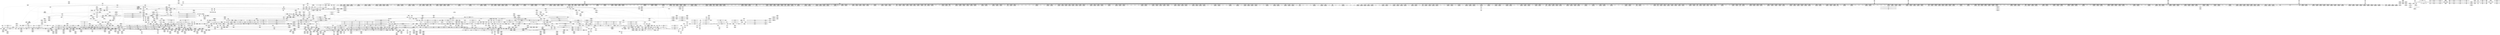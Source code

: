 digraph {
	CE0x53fc5b0 [shape=record,shape=Mrecord,label="{CE0x53fc5b0|2472:_%struct.cred*,_:_CRE_2592,2594_|*MultipleSource*|Function::task_has_perm&Arg::tsk1::|Function::selinux_task_wait&Arg::p::|security/selinux/hooks.c,1525}"]
	CE0x54cd070 [shape=record,shape=Mrecord,label="{CE0x54cd070|rcu_lock_acquire:___here}"]
	CE0x54d0b30 [shape=record,shape=Mrecord,label="{CE0x54d0b30|i64*_getelementptr_inbounds_(_4_x_i64_,_4_x_i64_*___llvm_gcov_ctr129,_i64_0,_i64_0)|*Constant*|*SummSource*}"]
	CE0x5495320 [shape=record,shape=Mrecord,label="{CE0x5495320|rcu_read_unlock:_tmp13|include/linux/rcupdate.h,933|*SummSource*}"]
	CE0x54ac7e0 [shape=record,shape=Mrecord,label="{CE0x54ac7e0|__preempt_count_sub:_tmp1|*SummSource*}"]
	CE0x5447310 [shape=record,shape=Mrecord,label="{CE0x5447310|i64*_getelementptr_inbounds_(_24_x_i64_,_24_x_i64_*___llvm_gcov_ctr138,_i64_0,_i64_23)|*Constant*|*SummSink*}"]
	CE0x54bb3d0 [shape=record,shape=Mrecord,label="{CE0x54bb3d0|i64*_getelementptr_inbounds_(_4_x_i64_,_4_x_i64_*___llvm_gcov_ctr130,_i64_0,_i64_0)|*Constant*}"]
	CE0x544b5c0 [shape=record,shape=Mrecord,label="{CE0x544b5c0|avc_has_perm:_ssid|Function::avc_has_perm&Arg::ssid::|*SummSink*}"]
	CE0x54a7610 [shape=record,shape=Mrecord,label="{CE0x54a7610|_call_void___rcu_read_unlock()_#10,_!dbg_!27734|include/linux/rcupdate.h,937|*SummSink*}"]
	CE0x54458c0 [shape=record,shape=Mrecord,label="{CE0x54458c0|task_has_perm:_call3|security/selinux/hooks.c,1525|*SummSource*}"]
	CE0x5445eb0 [shape=record,shape=Mrecord,label="{CE0x5445eb0|4:_i32,_:_CRE_4,8_|*MultipleSource*|security/selinux/hooks.c,1525|security/selinux/hooks.c,1525|security/selinux/hooks.c,1525}"]
	CE0x543a6e0 [shape=record,shape=Mrecord,label="{CE0x543a6e0|2472:_%struct.cred*,_:_CRE_6408,6424_|*MultipleSource*|Function::task_has_perm&Arg::tsk1::|Function::selinux_task_wait&Arg::p::|security/selinux/hooks.c,1525}"]
	CE0x54446c0 [shape=record,shape=Mrecord,label="{CE0x54446c0|task_has_perm:_tmp11|security/selinux/hooks.c,1525}"]
	CE0x54414b0 [shape=record,shape=Mrecord,label="{CE0x54414b0|2472:_%struct.cred*,_:_CRE_10608,10609_|*MultipleSource*|Function::task_has_perm&Arg::tsk1::|Function::selinux_task_wait&Arg::p::|security/selinux/hooks.c,1525}"]
	CE0x5436f20 [shape=record,shape=Mrecord,label="{CE0x5436f20|2472:_%struct.cred*,_:_CRE_6322,6323_}"]
	CE0x5401c30 [shape=record,shape=Mrecord,label="{CE0x5401c30|2472:_%struct.cred*,_:_CRE_2896,2900_|*MultipleSource*|Function::task_has_perm&Arg::tsk1::|Function::selinux_task_wait&Arg::p::|security/selinux/hooks.c,1525}"]
	CE0x5408160 [shape=record,shape=Mrecord,label="{CE0x5408160|2472:_%struct.cred*,_:_CRE_784,1808_|*MultipleSource*|Function::task_has_perm&Arg::tsk1::|Function::selinux_task_wait&Arg::p::|security/selinux/hooks.c,1525}"]
	CE0x5462650 [shape=record,shape=Mrecord,label="{CE0x5462650|rcu_read_lock:_tmp15|include/linux/rcupdate.h,882}"]
	CE0x549cc40 [shape=record,shape=Mrecord,label="{CE0x549cc40|__rcu_read_lock:_tmp7|include/linux/rcupdate.h,240}"]
	CE0x53adcb0 [shape=record,shape=Mrecord,label="{CE0x53adcb0|GLOBAL:_task_has_perm|*Constant*}"]
	CE0x53cbe50 [shape=record,shape=Mrecord,label="{CE0x53cbe50|task_has_perm:_tobool1|security/selinux/hooks.c,1525|*SummSink*}"]
	CE0x5453780 [shape=record,shape=Mrecord,label="{CE0x5453780|task_has_perm:_tmp5|security/selinux/hooks.c,1525}"]
	CE0x53fd490 [shape=record,shape=Mrecord,label="{CE0x53fd490|2472:_%struct.cred*,_:_CRE_2648,2656_|*MultipleSource*|Function::task_has_perm&Arg::tsk1::|Function::selinux_task_wait&Arg::p::|security/selinux/hooks.c,1525}"]
	CE0x54bfd30 [shape=record,shape=Mrecord,label="{CE0x54bfd30|i64*_getelementptr_inbounds_(_4_x_i64_,_4_x_i64_*___llvm_gcov_ctr129,_i64_0,_i64_2)|*Constant*|*SummSource*}"]
	CE0x5451fc0 [shape=record,shape=Mrecord,label="{CE0x5451fc0|task_has_perm:_tmp22|security/selinux/hooks.c,1525|*SummSink*}"]
	CE0x53bb170 [shape=record,shape=Mrecord,label="{CE0x53bb170|2472:_%struct.cred*,_:_CRE_2096,2104_|*MultipleSource*|Function::task_has_perm&Arg::tsk1::|Function::selinux_task_wait&Arg::p::|security/selinux/hooks.c,1525}"]
	CE0x53ed8d0 [shape=record,shape=Mrecord,label="{CE0x53ed8d0|__rcu_read_lock:_tmp6|include/linux/rcupdate.h,240|*SummSource*}"]
	CE0x5469ee0 [shape=record,shape=Mrecord,label="{CE0x5469ee0|task_has_perm:_tobool17|security/selinux/hooks.c,1526}"]
	CE0x5426130 [shape=record,shape=Mrecord,label="{CE0x5426130|2472:_%struct.cred*,_:_CRE_2918,2919_}"]
	CE0x5443590 [shape=record,shape=Mrecord,label="{CE0x5443590|task_has_perm:_tobool1|security/selinux/hooks.c,1525}"]
	CE0x53ef260 [shape=record,shape=Mrecord,label="{CE0x53ef260|rcu_read_unlock:_tmp14|include/linux/rcupdate.h,933|*SummSink*}"]
	CE0x5405c10 [shape=record,shape=Mrecord,label="{CE0x5405c10|task_has_perm:_bb|*SummSource*}"]
	CE0x53d8880 [shape=record,shape=Mrecord,label="{CE0x53d8880|task_has_perm:_real_cred|security/selinux/hooks.c,1525}"]
	CE0x54949e0 [shape=record,shape=Mrecord,label="{CE0x54949e0|rcu_lock_acquire:_tmp1}"]
	CE0x54409c0 [shape=record,shape=Mrecord,label="{CE0x54409c0|2472:_%struct.cred*,_:_CRE_10576,10584_|*MultipleSource*|Function::task_has_perm&Arg::tsk1::|Function::selinux_task_wait&Arg::p::|security/selinux/hooks.c,1525}"]
	CE0x5449100 [shape=record,shape=Mrecord,label="{CE0x5449100|task_has_perm:_tmp56|security/selinux/hooks.c,1526|*SummSink*}"]
	CE0x53eb420 [shape=record,shape=Mrecord,label="{CE0x53eb420|2472:_%struct.cred*,_:_CRE_720,728_|*MultipleSource*|Function::task_has_perm&Arg::tsk1::|Function::selinux_task_wait&Arg::p::|security/selinux/hooks.c,1525}"]
	CE0x5427db0 [shape=record,shape=Mrecord,label="{CE0x5427db0|2472:_%struct.cred*,_:_CRE_2942,2943_}"]
	CE0x54a0cf0 [shape=record,shape=Mrecord,label="{CE0x54a0cf0|i64*_getelementptr_inbounds_(_11_x_i64_,_11_x_i64_*___llvm_gcov_ctr132,_i64_0,_i64_9)|*Constant*|*SummSource*}"]
	CE0x54416e0 [shape=record,shape=Mrecord,label="{CE0x54416e0|2472:_%struct.cred*,_:_CRE_10616,10624_|*MultipleSource*|Function::task_has_perm&Arg::tsk1::|Function::selinux_task_wait&Arg::p::|security/selinux/hooks.c,1525}"]
	CE0x53b3bc0 [shape=record,shape=Mrecord,label="{CE0x53b3bc0|GLOBAL:_rcu_read_lock|*Constant*}"]
	CE0x54d08f0 [shape=record,shape=Mrecord,label="{CE0x54d08f0|__preempt_count_sub:_tmp4|./arch/x86/include/asm/preempt.h,77|*SummSource*}"]
	CE0x5490da0 [shape=record,shape=Mrecord,label="{CE0x5490da0|i32_883|*Constant*|*SummSource*}"]
	CE0x542a820 [shape=record,shape=Mrecord,label="{CE0x542a820|i32_1526|*Constant*|*SummSource*}"]
	CE0x53b3d70 [shape=record,shape=Mrecord,label="{CE0x53b3d70|task_has_perm:_tmp3}"]
	CE0x53fec20 [shape=record,shape=Mrecord,label="{CE0x53fec20|2472:_%struct.cred*,_:_CRE_2724,2725_|*MultipleSource*|Function::task_has_perm&Arg::tsk1::|Function::selinux_task_wait&Arg::p::|security/selinux/hooks.c,1525}"]
	CE0x5455910 [shape=record,shape=Mrecord,label="{CE0x5455910|i64_7|*Constant*|*SummSink*}"]
	CE0x5422330 [shape=record,shape=Mrecord,label="{CE0x5422330|i64_6|*Constant*}"]
	CE0x53fb340 [shape=record,shape=Mrecord,label="{CE0x53fb340|2472:_%struct.cred*,_:_CRE_2523,2524_}"]
	CE0x5437c30 [shape=record,shape=Mrecord,label="{CE0x5437c30|2472:_%struct.cred*,_:_CRE_6333,6334_}"]
	CE0x539bf30 [shape=record,shape=Mrecord,label="{CE0x539bf30|task_has_perm:_tmp26|security/selinux/hooks.c,1525}"]
	CE0x5446d10 [shape=record,shape=Mrecord,label="{CE0x5446d10|task_has_perm:_tmp53|security/selinux/hooks.c,1526}"]
	CE0x54b5440 [shape=record,shape=Mrecord,label="{CE0x54b5440|_call_void_asm_sideeffect_,_memory_,_dirflag_,_fpsr_,_flags_()_#3,_!dbg_!27711,_!srcloc_!27714|include/linux/rcupdate.h,244|*SummSource*}"]
	CE0x5453570 [shape=record,shape=Mrecord,label="{CE0x5453570|i64_2|*Constant*}"]
	CE0x53f0250 [shape=record,shape=Mrecord,label="{CE0x53f0250|task_has_perm:_land.lhs.true15|*SummSink*}"]
	CE0x53d6d80 [shape=record,shape=Mrecord,label="{CE0x53d6d80|task_has_perm:_if.then}"]
	CE0x54a0ee0 [shape=record,shape=Mrecord,label="{CE0x54a0ee0|i64*_getelementptr_inbounds_(_11_x_i64_,_11_x_i64_*___llvm_gcov_ctr132,_i64_0,_i64_9)|*Constant*|*SummSink*}"]
	CE0x53d4290 [shape=record,shape=Mrecord,label="{CE0x53d4290|rcu_read_unlock:_tmp7|include/linux/rcupdate.h,933}"]
	CE0x5491fa0 [shape=record,shape=Mrecord,label="{CE0x5491fa0|rcu_read_lock:_tmp20|include/linux/rcupdate.h,882}"]
	CE0x53b8b20 [shape=record,shape=Mrecord,label="{CE0x53b8b20|_call_void_mcount()_#3|*SummSource*}"]
	CE0x5421c00 [shape=record,shape=Mrecord,label="{CE0x5421c00|rcu_read_lock:_call3|include/linux/rcupdate.h,882}"]
	CE0x53d37e0 [shape=record,shape=Mrecord,label="{CE0x53d37e0|_ret_void,_!dbg_!27719|./arch/x86/include/asm/preempt.h,73|*SummSource*}"]
	CE0x5484760 [shape=record,shape=Mrecord,label="{CE0x5484760|rcu_read_lock:_tmp}"]
	CE0x53ca530 [shape=record,shape=Mrecord,label="{CE0x53ca530|i8_1|*Constant*|*SummSource*}"]
	CE0x5498be0 [shape=record,shape=Mrecord,label="{CE0x5498be0|GLOBAL:_lock_acquire|*Constant*|*SummSource*}"]
	CE0x53c2d90 [shape=record,shape=Mrecord,label="{CE0x53c2d90|i32_0|*Constant*|*SummSource*}"]
	CE0x54a3120 [shape=record,shape=Mrecord,label="{CE0x54a3120|i32_934|*Constant*}"]
	CE0x54a8ca0 [shape=record,shape=Mrecord,label="{CE0x54a8ca0|i32_2|*Constant*|*SummSink*}"]
	CE0x53c5350 [shape=record,shape=Mrecord,label="{CE0x53c5350|2472:_%struct.cred*,_:_CRE_2264,2272_|*MultipleSource*|Function::task_has_perm&Arg::tsk1::|Function::selinux_task_wait&Arg::p::|security/selinux/hooks.c,1525}"]
	CE0x54271d0 [shape=record,shape=Mrecord,label="{CE0x54271d0|2472:_%struct.cred*,_:_CRE_2932,2933_}"]
	CE0x54cafe0 [shape=record,shape=Mrecord,label="{CE0x54cafe0|i32_1|*Constant*}"]
	CE0x53b2340 [shape=record,shape=Mrecord,label="{CE0x53b2340|task_has_perm:_entry|*SummSink*}"]
	CE0x54b0570 [shape=record,shape=Mrecord,label="{CE0x54b0570|__rcu_read_unlock:_tmp5|include/linux/rcupdate.h,244|*SummSource*}"]
	CE0x53b1820 [shape=record,shape=Mrecord,label="{CE0x53b1820|2472:_%struct.cred*,_:_CRE_16,20_|*MultipleSource*|Function::task_has_perm&Arg::tsk1::|Function::selinux_task_wait&Arg::p::|security/selinux/hooks.c,1525}"]
	CE0x53bc010 [shape=record,shape=Mrecord,label="{CE0x53bc010|2472:_%struct.cred*,_:_CRE_328,336_|*MultipleSource*|Function::task_has_perm&Arg::tsk1::|Function::selinux_task_wait&Arg::p::|security/selinux/hooks.c,1525}"]
	CE0x53d4900 [shape=record,shape=Mrecord,label="{CE0x53d4900|_ret_void,_!dbg_!27717|include/linux/rcupdate.h,419}"]
	CE0x53e4f20 [shape=record,shape=Mrecord,label="{CE0x53e4f20|__rcu_read_unlock:_tmp3}"]
	CE0x545b640 [shape=record,shape=Mrecord,label="{CE0x545b640|task_has_perm:_tmp22|security/selinux/hooks.c,1525}"]
	CE0x54313c0 [shape=record,shape=Mrecord,label="{CE0x54313c0|2472:_%struct.cred*,_:_CRE_5976,5984_|*MultipleSource*|Function::task_has_perm&Arg::tsk1::|Function::selinux_task_wait&Arg::p::|security/selinux/hooks.c,1525}"]
	CE0x539ecb0 [shape=record,shape=Mrecord,label="{CE0x539ecb0|2472:_%struct.cred*,_:_CRE_240,248_|*MultipleSource*|Function::task_has_perm&Arg::tsk1::|Function::selinux_task_wait&Arg::p::|security/selinux/hooks.c,1525}"]
	CE0x53d8990 [shape=record,shape=Mrecord,label="{CE0x53d8990|i64*_getelementptr_inbounds_(_2_x_i64_,_2_x_i64_*___llvm_gcov_ctr98,_i64_0,_i64_0)|*Constant*|*SummSource*}"]
	CE0x53a8ea0 [shape=record,shape=Mrecord,label="{CE0x53a8ea0|2472:_%struct.cred*,_:_CRE_664,672_|*MultipleSource*|Function::task_has_perm&Arg::tsk1::|Function::selinux_task_wait&Arg::p::|security/selinux/hooks.c,1525}"]
	CE0x54baaa0 [shape=record,shape=Mrecord,label="{CE0x54baaa0|__preempt_count_sub:_val|Function::__preempt_count_sub&Arg::val::|*SummSource*}"]
	CE0x53ebb00 [shape=record,shape=Mrecord,label="{CE0x53ebb00|_call_void_lockdep_rcu_suspicious(i8*_getelementptr_inbounds_(_25_x_i8_,_25_x_i8_*_.str3,_i32_0,_i32_0),_i32_1525,_i8*_getelementptr_inbounds_(_41_x_i8_,_41_x_i8_*_.str44,_i32_0,_i32_0))_#10,_!dbg_!27734|security/selinux/hooks.c,1525}"]
	CE0x541de50 [shape=record,shape=Mrecord,label="{CE0x541de50|rcu_read_unlock:_tmp9|include/linux/rcupdate.h,933|*SummSource*}"]
	CE0x54bcfc0 [shape=record,shape=Mrecord,label="{CE0x54bcfc0|__preempt_count_sub:_tmp5|./arch/x86/include/asm/preempt.h,77|*SummSource*}"]
	CE0x53a2430 [shape=record,shape=Mrecord,label="{CE0x53a2430|i64*_getelementptr_inbounds_(_24_x_i64_,_24_x_i64_*___llvm_gcov_ctr138,_i64_0,_i64_0)|*Constant*|*SummSink*}"]
	CE0x549fb40 [shape=record,shape=Mrecord,label="{CE0x549fb40|rcu_read_unlock:_tmp15|include/linux/rcupdate.h,933|*SummSource*}"]
	CE0x54c6060 [shape=record,shape=Mrecord,label="{CE0x54c6060|__preempt_count_sub:_do.end|*SummSink*}"]
	CE0x54258e0 [shape=record,shape=Mrecord,label="{CE0x54258e0|rcu_lock_acquire:_map|Function::rcu_lock_acquire&Arg::map::|*SummSink*}"]
	CE0x5454430 [shape=record,shape=Mrecord,label="{CE0x5454430|GLOBAL:___llvm_gcov_ctr138|Global_var:__llvm_gcov_ctr138}"]
	CE0x5450f50 [shape=record,shape=Mrecord,label="{CE0x5450f50|rcu_read_lock:_tobool|include/linux/rcupdate.h,882|*SummSource*}"]
	CE0x54587f0 [shape=record,shape=Mrecord,label="{CE0x54587f0|rcu_read_lock:_tmp18|include/linux/rcupdate.h,882}"]
	CE0x5454130 [shape=record,shape=Mrecord,label="{CE0x5454130|task_has_perm:_tmp5|security/selinux/hooks.c,1525|*SummSink*}"]
	CE0x53f0520 [shape=record,shape=Mrecord,label="{CE0x53f0520|rcu_read_lock:_tmp7|include/linux/rcupdate.h,882|*SummSink*}"]
	CE0x53d8520 [shape=record,shape=Mrecord,label="{CE0x53d8520|2472:_%struct.cred*,_:_CRE_88,92_|*MultipleSource*|Function::task_has_perm&Arg::tsk1::|Function::selinux_task_wait&Arg::p::|security/selinux/hooks.c,1525}"]
	CE0x54cd7d0 [shape=record,shape=Mrecord,label="{CE0x54cd7d0|i64*_getelementptr_inbounds_(_4_x_i64_,_4_x_i64_*___llvm_gcov_ctr128,_i64_0,_i64_2)|*Constant*}"]
	CE0x53d4de0 [shape=record,shape=Mrecord,label="{CE0x53d4de0|__rcu_read_lock:_tmp2|*SummSource*}"]
	CE0x542fe50 [shape=record,shape=Mrecord,label="{CE0x542fe50|2472:_%struct.cred*,_:_CRE_5896,5904_|*MultipleSource*|Function::task_has_perm&Arg::tsk1::|Function::selinux_task_wait&Arg::p::|security/selinux/hooks.c,1525}"]
	CE0x5449690 [shape=record,shape=Mrecord,label="{CE0x5449690|task_has_perm:_sid25|security/selinux/hooks.c,1526|*SummSink*}"]
	CE0x53aaf70 [shape=record,shape=Mrecord,label="{CE0x53aaf70|i32_4|*Constant*}"]
	CE0x54b5bb0 [shape=record,shape=Mrecord,label="{CE0x54b5bb0|i64*_getelementptr_inbounds_(_4_x_i64_,_4_x_i64_*___llvm_gcov_ctr128,_i64_0,_i64_0)|*Constant*|*SummSink*}"]
	CE0x5435630 [shape=record,shape=Mrecord,label="{CE0x5435630|2472:_%struct.cred*,_:_CRE_6301,6302_}"]
	CE0x53af8e0 [shape=record,shape=Mrecord,label="{CE0x53af8e0|selinux_task_wait:_call1|security/selinux/hooks.c,3675|*SummSource*}"]
	CE0x54b0b70 [shape=record,shape=Mrecord,label="{CE0x54b0b70|__rcu_read_lock:_tmp1|*SummSource*}"]
	CE0x53b7f70 [shape=record,shape=Mrecord,label="{CE0x53b7f70|void_(i32*,_i32,_i32*)*_asm_addl_$1,_%gs:$0_,_*m,ri,*m,_dirflag_,_fpsr_,_flags_|*SummSink*}"]
	CE0x53d2ee0 [shape=record,shape=Mrecord,label="{CE0x53d2ee0|rcu_read_unlock:_call|include/linux/rcupdate.h,933}"]
	CE0x54b9be0 [shape=record,shape=Mrecord,label="{CE0x54b9be0|i64*_getelementptr_inbounds_(_4_x_i64_,_4_x_i64_*___llvm_gcov_ctr135,_i64_0,_i64_3)|*Constant*}"]
	CE0x55000d0 [shape=record,shape=Mrecord,label="{CE0x55000d0|__preempt_count_sub:_do.end}"]
	CE0x54647e0 [shape=record,shape=Mrecord,label="{CE0x54647e0|task_has_perm:_tobool12|security/selinux/hooks.c,1526|*SummSource*}"]
	CE0x53f7ec0 [shape=record,shape=Mrecord,label="{CE0x53f7ec0|2472:_%struct.cred*,_:_CRE_2280,2288_|*MultipleSource*|Function::task_has_perm&Arg::tsk1::|Function::selinux_task_wait&Arg::p::|security/selinux/hooks.c,1525}"]
	CE0x54254e0 [shape=record,shape=Mrecord,label="{CE0x54254e0|GLOBAL:_rcu_lock_map|Global_var:rcu_lock_map|*SummSink*}"]
	CE0x54315e0 [shape=record,shape=Mrecord,label="{CE0x54315e0|2472:_%struct.cred*,_:_CRE_5984,5992_|*MultipleSource*|Function::task_has_perm&Arg::tsk1::|Function::selinux_task_wait&Arg::p::|security/selinux/hooks.c,1525}"]
	CE0x53c7b90 [shape=record,shape=Mrecord,label="{CE0x53c7b90|2472:_%struct.cred*,_:_CRE_1824,1832_|*MultipleSource*|Function::task_has_perm&Arg::tsk1::|Function::selinux_task_wait&Arg::p::|security/selinux/hooks.c,1525}"]
	CE0x5436470 [shape=record,shape=Mrecord,label="{CE0x5436470|2472:_%struct.cred*,_:_CRE_6313,6314_}"]
	CE0x53f19b0 [shape=record,shape=Mrecord,label="{CE0x53f19b0|2472:_%struct.cred*,_:_CRE_392,400_|*MultipleSource*|Function::task_has_perm&Arg::tsk1::|Function::selinux_task_wait&Arg::p::|security/selinux/hooks.c,1525}"]
	CE0x5407dd0 [shape=record,shape=Mrecord,label="{CE0x5407dd0|2472:_%struct.cred*,_:_CRE_772,776_|*MultipleSource*|Function::task_has_perm&Arg::tsk1::|Function::selinux_task_wait&Arg::p::|security/selinux/hooks.c,1525}"]
	CE0x5421380 [shape=record,shape=Mrecord,label="{CE0x5421380|rcu_read_lock:_tmp11|include/linux/rcupdate.h,882|*SummSink*}"]
	CE0x54a6cc0 [shape=record,shape=Mrecord,label="{CE0x54a6cc0|rcu_lock_release:_map|Function::rcu_lock_release&Arg::map::}"]
	CE0x5427ee0 [shape=record,shape=Mrecord,label="{CE0x5427ee0|2472:_%struct.cred*,_:_CRE_2943,2944_}"]
	CE0x54a58e0 [shape=record,shape=Mrecord,label="{CE0x54a58e0|rcu_read_unlock:_tmp22|include/linux/rcupdate.h,935}"]
	CE0x5446fb0 [shape=record,shape=Mrecord,label="{CE0x5446fb0|i64*_getelementptr_inbounds_(_24_x_i64_,_24_x_i64_*___llvm_gcov_ctr138,_i64_0,_i64_23)|*Constant*}"]
	CE0x54839c0 [shape=record,shape=Mrecord,label="{CE0x54839c0|_ret_i32_%retval.0,_!dbg_!27728|security/selinux/avc.c,775|*SummSource*}"]
	CE0x547ae00 [shape=record,shape=Mrecord,label="{CE0x547ae00|i64*_getelementptr_inbounds_(_4_x_i64_,_4_x_i64_*___llvm_gcov_ctr135,_i64_0,_i64_0)|*Constant*}"]
	CE0x544c520 [shape=record,shape=Mrecord,label="{CE0x544c520|avc_has_perm:_requested|Function::avc_has_perm&Arg::requested::}"]
	CE0x53f9c90 [shape=record,shape=Mrecord,label="{CE0x53f9c90|2472:_%struct.cred*,_:_CRE_2408,2416_|*MultipleSource*|Function::task_has_perm&Arg::tsk1::|Function::selinux_task_wait&Arg::p::|security/selinux/hooks.c,1525}"]
	CE0x53e6900 [shape=record,shape=Mrecord,label="{CE0x53e6900|2472:_%struct.cred*,_:_CRE_512,520_|*MultipleSource*|Function::task_has_perm&Arg::tsk1::|Function::selinux_task_wait&Arg::p::|security/selinux/hooks.c,1525}"]
	CE0x5458320 [shape=record,shape=Mrecord,label="{CE0x5458320|rcu_read_lock:_tmp17|include/linux/rcupdate.h,882|*SummSource*}"]
	CE0x53f76f0 [shape=record,shape=Mrecord,label="{CE0x53f76f0|i32_1525|*Constant*|*SummSource*}"]
	CE0x53b8f40 [shape=record,shape=Mrecord,label="{CE0x53b8f40|2472:_%struct.cred*,_:_CRE_544,552_|*MultipleSource*|Function::task_has_perm&Arg::tsk1::|Function::selinux_task_wait&Arg::p::|security/selinux/hooks.c,1525}"]
	CE0x543f140 [shape=record,shape=Mrecord,label="{CE0x543f140|2472:_%struct.cred*,_:_CRE_6664,6668_|*MultipleSource*|Function::task_has_perm&Arg::tsk1::|Function::selinux_task_wait&Arg::p::|security/selinux/hooks.c,1525}"]
	CE0x5491600 [shape=record,shape=Mrecord,label="{CE0x5491600|i8*_getelementptr_inbounds_(_42_x_i8_,_42_x_i8_*_.str46,_i32_0,_i32_0)|*Constant*|*SummSource*}"]
	CE0x54a4370 [shape=record,shape=Mrecord,label="{CE0x54a4370|i32_934|*Constant*|*SummSource*}"]
	CE0x5462210 [shape=record,shape=Mrecord,label="{CE0x5462210|i32_1|*Constant*|*SummSource*}"]
	CE0x53c4de0 [shape=record,shape=Mrecord,label="{CE0x53c4de0|2472:_%struct.cred*,_:_CRE_2240,2248_|*MultipleSource*|Function::task_has_perm&Arg::tsk1::|Function::selinux_task_wait&Arg::p::|security/selinux/hooks.c,1525}"]
	CE0x539ee90 [shape=record,shape=Mrecord,label="{CE0x539ee90|2472:_%struct.cred*,_:_CRE_248,256_|*MultipleSource*|Function::task_has_perm&Arg::tsk1::|Function::selinux_task_wait&Arg::p::|security/selinux/hooks.c,1525}"]
	CE0x53fc3d0 [shape=record,shape=Mrecord,label="{CE0x53fc3d0|2472:_%struct.cred*,_:_CRE_2584,2592_|*MultipleSource*|Function::task_has_perm&Arg::tsk1::|Function::selinux_task_wait&Arg::p::|security/selinux/hooks.c,1525}"]
	CE0x5439c40 [shape=record,shape=Mrecord,label="{CE0x5439c40|2472:_%struct.cred*,_:_CRE_6360,6368_|*MultipleSource*|Function::task_has_perm&Arg::tsk1::|Function::selinux_task_wait&Arg::p::|security/selinux/hooks.c,1525}"]
	CE0x54a25f0 [shape=record,shape=Mrecord,label="{CE0x54a25f0|rcu_read_unlock:_tmp21|include/linux/rcupdate.h,935|*SummSource*}"]
	CE0x5431a20 [shape=record,shape=Mrecord,label="{CE0x5431a20|2472:_%struct.cred*,_:_CRE_6000,6008_|*MultipleSource*|Function::task_has_perm&Arg::tsk1::|Function::selinux_task_wait&Arg::p::|security/selinux/hooks.c,1525}"]
	CE0x53f0cd0 [shape=record,shape=Mrecord,label="{CE0x53f0cd0|rcu_read_unlock:_tmp3|*SummSink*}"]
	CE0x53c6480 [shape=record,shape=Mrecord,label="{CE0x53c6480|i64*_getelementptr_inbounds_(_2_x_i64_,_2_x_i64_*___llvm_gcov_ctr98,_i64_0,_i64_0)|*Constant*}"]
	CE0x5436210 [shape=record,shape=Mrecord,label="{CE0x5436210|2472:_%struct.cred*,_:_CRE_6311,6312_}"]
	CE0x53e5da0 [shape=record,shape=Mrecord,label="{CE0x53e5da0|2472:_%struct.cred*,_:_CRE_184,192_|*MultipleSource*|Function::task_has_perm&Arg::tsk1::|Function::selinux_task_wait&Arg::p::|security/selinux/hooks.c,1525}"]
	CE0x53a78d0 [shape=record,shape=Mrecord,label="{CE0x53a78d0|selinux_task_wait:_tmp2|*SummSink*}"]
	CE0x53d6cb0 [shape=record,shape=Mrecord,label="{CE0x53d6cb0|task_has_perm:_do.end22|*SummSink*}"]
	CE0x53a7a70 [shape=record,shape=Mrecord,label="{CE0x53a7a70|get_current:_bb|*SummSource*}"]
	CE0x549dfe0 [shape=record,shape=Mrecord,label="{CE0x549dfe0|_call_void___preempt_count_add(i32_1)_#10,_!dbg_!27711|include/linux/rcupdate.h,239|*SummSink*}"]
	CE0x53c51a0 [shape=record,shape=Mrecord,label="{CE0x53c51a0|2472:_%struct.cred*,_:_CRE_2256,2264_|*MultipleSource*|Function::task_has_perm&Arg::tsk1::|Function::selinux_task_wait&Arg::p::|security/selinux/hooks.c,1525}"]
	CE0x54d0fa0 [shape=record,shape=Mrecord,label="{CE0x54d0fa0|COLLAPSED:_GCMRE___llvm_gcov_ctr129_internal_global_4_x_i64_zeroinitializer:_elem_0:default:}"]
	CE0x54a9e50 [shape=record,shape=Mrecord,label="{CE0x54a9e50|i64*_getelementptr_inbounds_(_4_x_i64_,_4_x_i64_*___llvm_gcov_ctr133,_i64_0,_i64_0)|*Constant*|*SummSink*}"]
	CE0x54adad0 [shape=record,shape=Mrecord,label="{CE0x54adad0|i64*_getelementptr_inbounds_(_4_x_i64_,_4_x_i64_*___llvm_gcov_ctr135,_i64_0,_i64_3)|*Constant*|*SummSource*}"]
	CE0x541f180 [shape=record,shape=Mrecord,label="{CE0x541f180|__rcu_read_lock:_tmp|*SummSource*}"]
	CE0x53fdd10 [shape=record,shape=Mrecord,label="{CE0x53fdd10|2472:_%struct.cred*,_:_CRE_2680,2688_|*MultipleSource*|Function::task_has_perm&Arg::tsk1::|Function::selinux_task_wait&Arg::p::|security/selinux/hooks.c,1525}"]
	CE0x54b32a0 [shape=record,shape=Mrecord,label="{CE0x54b32a0|__preempt_count_add:_tmp5|./arch/x86/include/asm/preempt.h,72|*SummSink*}"]
	CE0x53f6880 [shape=record,shape=Mrecord,label="{CE0x53f6880|rcu_read_lock:_tmp11|include/linux/rcupdate.h,882|*SummSource*}"]
	CE0x53cb1c0 [shape=record,shape=Mrecord,label="{CE0x53cb1c0|_ret_void,_!dbg_!27735|include/linux/rcupdate.h,884|*SummSource*}"]
	CE0x53d7950 [shape=record,shape=Mrecord,label="{CE0x53d7950|i32_22|*Constant*}"]
	CE0x54007c0 [shape=record,shape=Mrecord,label="{CE0x54007c0|2472:_%struct.cred*,_:_CRE_2824,2832_|*MultipleSource*|Function::task_has_perm&Arg::tsk1::|Function::selinux_task_wait&Arg::p::|security/selinux/hooks.c,1525}"]
	CE0x5470b40 [shape=record,shape=Mrecord,label="{CE0x5470b40|i64*_getelementptr_inbounds_(_24_x_i64_,_24_x_i64_*___llvm_gcov_ctr138,_i64_0,_i64_20)|*Constant*|*SummSource*}"]
	CE0x53b14e0 [shape=record,shape=Mrecord,label="{CE0x53b14e0|i32_77|*Constant*}"]
	CE0x53cb770 [shape=record,shape=Mrecord,label="{CE0x53cb770|_call_void_mcount()_#3|*SummSink*}"]
	CE0x541ea00 [shape=record,shape=Mrecord,label="{CE0x541ea00|rcu_read_unlock:_call|include/linux/rcupdate.h,933|*SummSink*}"]
	CE0x54667f0 [shape=record,shape=Mrecord,label="{CE0x54667f0|GLOBAL:_task_has_perm.__warned48|Global_var:task_has_perm.__warned48|*SummSource*}"]
	CE0x550c370 [shape=record,shape=Mrecord,label="{CE0x550c370|__preempt_count_add:_bb|*SummSink*}"]
	CE0x54b2fc0 [shape=record,shape=Mrecord,label="{CE0x54b2fc0|_call_void_mcount()_#3}"]
	CE0x544df20 [shape=record,shape=Mrecord,label="{CE0x544df20|task_has_perm:_call26|security/selinux/hooks.c,1528|*SummSink*}"]
	CE0x5471da0 [shape=record,shape=Mrecord,label="{CE0x5471da0|i64*_getelementptr_inbounds_(_24_x_i64_,_24_x_i64_*___llvm_gcov_ctr138,_i64_0,_i64_21)|*Constant*|*SummSink*}"]
	CE0x54308f0 [shape=record,shape=Mrecord,label="{CE0x54308f0|2472:_%struct.cred*,_:_CRE_5936,5944_|*MultipleSource*|Function::task_has_perm&Arg::tsk1::|Function::selinux_task_wait&Arg::p::|security/selinux/hooks.c,1525}"]
	CE0x542cfc0 [shape=record,shape=Mrecord,label="{CE0x542cfc0|2472:_%struct.cred*,_:_CRE_3080,3084_|*MultipleSource*|Function::task_has_perm&Arg::tsk1::|Function::selinux_task_wait&Arg::p::|security/selinux/hooks.c,1525}"]
	CE0x53e9590 [shape=record,shape=Mrecord,label="{CE0x53e9590|task_has_perm:_if.end19|*SummSink*}"]
	CE0x54553b0 [shape=record,shape=Mrecord,label="{CE0x54553b0|i64_7|*Constant*}"]
	CE0x54473f0 [shape=record,shape=Mrecord,label="{CE0x54473f0|task_has_perm:_security24|security/selinux/hooks.c,1526|*SummSink*}"]
	CE0x54bdfe0 [shape=record,shape=Mrecord,label="{CE0x54bdfe0|__preempt_count_sub:_tmp3|*SummSink*}"]
	CE0x5454560 [shape=record,shape=Mrecord,label="{CE0x5454560|GLOBAL:___llvm_gcov_ctr138|Global_var:__llvm_gcov_ctr138|*SummSource*}"]
	CE0x545b5d0 [shape=record,shape=Mrecord,label="{CE0x545b5d0|task_has_perm:_tmp21|security/selinux/hooks.c,1525|*SummSink*}"]
	CE0x54a1570 [shape=record,shape=Mrecord,label="{CE0x54a1570|rcu_read_unlock:_tmp19|include/linux/rcupdate.h,933|*SummSource*}"]
	CE0x53d3d20 [shape=record,shape=Mrecord,label="{CE0x53d3d20|rcu_read_unlock:_tmp|*SummSource*}"]
	CE0x53b76e0 [shape=record,shape=Mrecord,label="{CE0x53b76e0|2472:_%struct.cred*,_:_CRE_432,440_|*MultipleSource*|Function::task_has_perm&Arg::tsk1::|Function::selinux_task_wait&Arg::p::|security/selinux/hooks.c,1525}"]
	CE0x53bce60 [shape=record,shape=Mrecord,label="{CE0x53bce60|_ret_%struct.task_struct*_%tmp4,_!dbg_!27714|./arch/x86/include/asm/current.h,14|*SummSink*}"]
	CE0x5462b30 [shape=record,shape=Mrecord,label="{CE0x5462b30|rcu_read_lock:_tmp16|include/linux/rcupdate.h,882}"]
	CE0x53c6380 [shape=record,shape=Mrecord,label="{CE0x53c6380|_ret_i32_%call26,_!dbg_!27792|security/selinux/hooks.c,1528|*SummSink*}"]
	CE0x539c640 [shape=record,shape=Mrecord,label="{CE0x539c640|task_has_perm:_security|security/selinux/hooks.c,1525|*SummSink*}"]
	CE0x54a3710 [shape=record,shape=Mrecord,label="{CE0x54a3710|_call_void_lockdep_rcu_suspicious(i8*_getelementptr_inbounds_(_25_x_i8_,_25_x_i8_*_.str45,_i32_0,_i32_0),_i32_934,_i8*_getelementptr_inbounds_(_44_x_i8_,_44_x_i8_*_.str47,_i32_0,_i32_0))_#10,_!dbg_!27726|include/linux/rcupdate.h,933|*SummSource*}"]
	CE0x5420560 [shape=record,shape=Mrecord,label="{CE0x5420560|rcu_lock_acquire:_entry|*SummSink*}"]
	CE0x5442f60 [shape=record,shape=Mrecord,label="{CE0x5442f60|0:_i8,_:_GCMR_task_has_perm.__warned_internal_global_i8_0,_section_.data.unlikely_,_align_1:_elem_0:default:}"]
	CE0x53c4870 [shape=record,shape=Mrecord,label="{CE0x53c4870|2472:_%struct.cred*,_:_CRE_2152,2160_|*MultipleSource*|Function::task_has_perm&Arg::tsk1::|Function::selinux_task_wait&Arg::p::|security/selinux/hooks.c,1525}"]
	CE0x53baf90 [shape=record,shape=Mrecord,label="{CE0x53baf90|2472:_%struct.cred*,_:_CRE_2088,2096_|*MultipleSource*|Function::task_has_perm&Arg::tsk1::|Function::selinux_task_wait&Arg::p::|security/selinux/hooks.c,1525}"]
	CE0x53a1cf0 [shape=record,shape=Mrecord,label="{CE0x53a1cf0|task_has_perm:_tmp2|*SummSink*}"]
	CE0x54cba40 [shape=record,shape=Mrecord,label="{CE0x54cba40|i64*_getelementptr_inbounds_(_4_x_i64_,_4_x_i64_*___llvm_gcov_ctr133,_i64_0,_i64_3)|*Constant*|*SummSource*}"]
	CE0x5444960 [shape=record,shape=Mrecord,label="{CE0x5444960|task_has_perm:_tmp11|security/selinux/hooks.c,1525|*SummSink*}"]
	CE0x5437640 [shape=record,shape=Mrecord,label="{CE0x5437640|2472:_%struct.cred*,_:_CRE_6328,6329_}"]
	CE0x53e93e0 [shape=record,shape=Mrecord,label="{CE0x53e93e0|task_has_perm:_if.end19}"]
	CE0x54041b0 [shape=record,shape=Mrecord,label="{CE0x54041b0|rcu_read_lock:_tmp2}"]
	CE0x545f140 [shape=record,shape=Mrecord,label="{CE0x545f140|128:_i8*,_:_CRE_96,104_|*MultipleSource*|*LoadInst*|security/selinux/hooks.c,1525|security/selinux/hooks.c,1525}"]
	CE0x53a74e0 [shape=record,shape=Mrecord,label="{CE0x53a74e0|task_has_perm:_tmp|*SummSink*}"]
	CE0x53b4cf0 [shape=record,shape=Mrecord,label="{CE0x53b4cf0|2472:_%struct.cred*,_:_CRE_632,640_|*MultipleSource*|Function::task_has_perm&Arg::tsk1::|Function::selinux_task_wait&Arg::p::|security/selinux/hooks.c,1525}"]
	CE0x53cbc70 [shape=record,shape=Mrecord,label="{CE0x53cbc70|2472:_%struct.cred*,_:_CRE_680,688_|*MultipleSource*|Function::task_has_perm&Arg::tsk1::|Function::selinux_task_wait&Arg::p::|security/selinux/hooks.c,1525}"]
	CE0x53d34f0 [shape=record,shape=Mrecord,label="{CE0x53d34f0|_ret_void,_!dbg_!27717|include/linux/rcupdate.h,240|*SummSource*}"]
	CE0x5496d70 [shape=record,shape=Mrecord,label="{CE0x5496d70|i64*_getelementptr_inbounds_(_4_x_i64_,_4_x_i64_*___llvm_gcov_ctr130,_i64_0,_i64_1)|*Constant*|*SummSource*}"]
	CE0x5458920 [shape=record,shape=Mrecord,label="{CE0x5458920|rcu_read_lock:_tmp18|include/linux/rcupdate.h,882|*SummSource*}"]
	CE0x5432050 [shape=record,shape=Mrecord,label="{CE0x5432050|2472:_%struct.cred*,_:_CRE_6144,6152_|*MultipleSource*|Function::task_has_perm&Arg::tsk1::|Function::selinux_task_wait&Arg::p::|security/selinux/hooks.c,1525}"]
	CE0x53a1540 [shape=record,shape=Mrecord,label="{CE0x53a1540|task_has_perm:_if.end|*SummSource*}"]
	CE0x53f6150 [shape=record,shape=Mrecord,label="{CE0x53f6150|rcu_read_unlock:_call3|include/linux/rcupdate.h,933|*SummSource*}"]
	CE0x53d5780 [shape=record,shape=Mrecord,label="{CE0x53d5780|__rcu_read_lock:_tmp6|include/linux/rcupdate.h,240|*SummSink*}"]
	CE0x54c6cf0 [shape=record,shape=Mrecord,label="{CE0x54c6cf0|__rcu_read_unlock:_do.end|*SummSource*}"]
	CE0x53efe00 [shape=record,shape=Mrecord,label="{CE0x53efe00|GLOBAL:___preempt_count_add|*Constant*|*SummSink*}"]
	CE0x5466960 [shape=record,shape=Mrecord,label="{CE0x5466960|GLOBAL:_task_has_perm.__warned48|Global_var:task_has_perm.__warned48|*SummSink*}"]
	CE0x5424260 [shape=record,shape=Mrecord,label="{CE0x5424260|rcu_lock_acquire:_tmp2|*SummSink*}"]
	CE0x53a9c70 [shape=record,shape=Mrecord,label="{CE0x53a9c70|task_has_perm:_land.lhs.true13}"]
	CE0x53faf50 [shape=record,shape=Mrecord,label="{CE0x53faf50|2472:_%struct.cred*,_:_CRE_2521,2522_}"]
	CE0x5404d30 [shape=record,shape=Mrecord,label="{CE0x5404d30|task_has_perm:_do.body}"]
	CE0x545fc20 [shape=record,shape=Mrecord,label="{CE0x545fc20|128:_i8*,_:_CRE_144,152_|*MultipleSource*|*LoadInst*|security/selinux/hooks.c,1525|security/selinux/hooks.c,1525}"]
	CE0x54cf620 [shape=record,shape=Mrecord,label="{CE0x54cf620|rcu_lock_release:_tmp5|include/linux/rcupdate.h,423}"]
	CE0x53ca6a0 [shape=record,shape=Mrecord,label="{CE0x53ca6a0|i8_1|*Constant*|*SummSink*}"]
	CE0x5484840 [shape=record,shape=Mrecord,label="{CE0x5484840|rcu_read_lock:_tmp|*SummSource*}"]
	CE0x549dd40 [shape=record,shape=Mrecord,label="{CE0x549dd40|_call_void___preempt_count_add(i32_1)_#10,_!dbg_!27711|include/linux/rcupdate.h,239}"]
	CE0x53c7710 [shape=record,shape=Mrecord,label="{CE0x53c7710|i64*_getelementptr_inbounds_(_2_x_i64_,_2_x_i64_*___llvm_gcov_ctr291,_i64_0,_i64_0)|*Constant*|*SummSource*}"]
	CE0x5464040 [shape=record,shape=Mrecord,label="{CE0x5464040|task_has_perm:_call11|security/selinux/hooks.c,1526|*SummSource*}"]
	CE0x549e610 [shape=record,shape=Mrecord,label="{CE0x549e610|rcu_lock_release:_tmp2|*SummSink*}"]
	CE0x546b1c0 [shape=record,shape=Mrecord,label="{CE0x546b1c0|task_has_perm:_tmp42|security/selinux/hooks.c,1526|*SummSink*}"]
	CE0x54a6130 [shape=record,shape=Mrecord,label="{CE0x54a6130|rcu_lock_release:_entry|*SummSource*}"]
	CE0x54d53d0 [shape=record,shape=Mrecord,label="{CE0x54d53d0|i64*_getelementptr_inbounds_(_4_x_i64_,_4_x_i64_*___llvm_gcov_ctr129,_i64_0,_i64_3)|*Constant*}"]
	CE0x5470c40 [shape=record,shape=Mrecord,label="{CE0x5470c40|task_has_perm:_tmp47|security/selinux/hooks.c,1526|*SummSink*}"]
	CE0x54a8740 [shape=record,shape=Mrecord,label="{CE0x54a8740|_ret_void,_!dbg_!27717|include/linux/rcupdate.h,245|*SummSource*}"]
	CE0x53f1f20 [shape=record,shape=Mrecord,label="{CE0x53f1f20|2472:_%struct.cred*,_:_CRE_416,424_|*MultipleSource*|Function::task_has_perm&Arg::tsk1::|Function::selinux_task_wait&Arg::p::|security/selinux/hooks.c,1525}"]
	CE0x54af0f0 [shape=record,shape=Mrecord,label="{CE0x54af0f0|i32_2|*Constant*|*SummSource*}"]
	CE0x53fff10 [shape=record,shape=Mrecord,label="{CE0x53fff10|2472:_%struct.cred*,_:_CRE_2792,2800_|*MultipleSource*|Function::task_has_perm&Arg::tsk1::|Function::selinux_task_wait&Arg::p::|security/selinux/hooks.c,1525}"]
	CE0x53bf660 [shape=record,shape=Mrecord,label="{CE0x53bf660|2472:_%struct.cred*,_:_CRE_460,464_|*MultipleSource*|Function::task_has_perm&Arg::tsk1::|Function::selinux_task_wait&Arg::p::|security/selinux/hooks.c,1525}"]
	CE0x54a5a50 [shape=record,shape=Mrecord,label="{CE0x54a5a50|rcu_read_unlock:_tmp22|include/linux/rcupdate.h,935|*SummSource*}"]
	CE0x54d6170 [shape=record,shape=Mrecord,label="{CE0x54d6170|__rcu_read_unlock:_tmp7|include/linux/rcupdate.h,245|*SummSource*}"]
	CE0x53c5da0 [shape=record,shape=Mrecord,label="{CE0x53c5da0|_ret_i32_%call1,_!dbg_!27714|security/selinux/hooks.c,3675}"]
	CE0x53ac4c0 [shape=record,shape=Mrecord,label="{CE0x53ac4c0|2472:_%struct.cred*,_:_CRE_2962,2963_}"]
	CE0x5492c20 [shape=record,shape=Mrecord,label="{CE0x5492c20|rcu_read_lock:_tmp21|include/linux/rcupdate.h,884|*SummSink*}"]
	CE0x5445280 [shape=record,shape=Mrecord,label="{CE0x5445280|task_has_perm:_tmp13|security/selinux/hooks.c,1525|*SummSource*}"]
	CE0x53b7000 [shape=record,shape=Mrecord,label="{CE0x53b7000|2472:_%struct.cred*,_:_CRE_72,76_|*MultipleSource*|Function::task_has_perm&Arg::tsk1::|Function::selinux_task_wait&Arg::p::|security/selinux/hooks.c,1525}"]
	CE0x5425c70 [shape=record,shape=Mrecord,label="{CE0x5425c70|2472:_%struct.cred*,_:_CRE_2914,2915_}"]
	CE0x5407650 [shape=record,shape=Mrecord,label="{CE0x5407650|2472:_%struct.cred*,_:_CRE_736,744_|*MultipleSource*|Function::task_has_perm&Arg::tsk1::|Function::selinux_task_wait&Arg::p::|security/selinux/hooks.c,1525}"]
	CE0x54c0fa0 [shape=record,shape=Mrecord,label="{CE0x54c0fa0|GLOBAL:___preempt_count_sub|*Constant*|*SummSource*}"]
	CE0x54730f0 [shape=record,shape=Mrecord,label="{CE0x54730f0|task_has_perm:_tmp53|security/selinux/hooks.c,1526|*SummSource*}"]
	CE0x5497ae0 [shape=record,shape=Mrecord,label="{CE0x5497ae0|rcu_read_unlock:_bb|*SummSource*}"]
	CE0x54951f0 [shape=record,shape=Mrecord,label="{CE0x54951f0|rcu_read_unlock:_tmp13|include/linux/rcupdate.h,933}"]
	CE0x543c030 [shape=record,shape=Mrecord,label="{CE0x543c030|2472:_%struct.cred*,_:_CRE_6488,6492_|*MultipleSource*|Function::task_has_perm&Arg::tsk1::|Function::selinux_task_wait&Arg::p::|security/selinux/hooks.c,1525}"]
	CE0x53be4e0 [shape=record,shape=Mrecord,label="{CE0x53be4e0|task_has_perm:_tsk1|Function::task_has_perm&Arg::tsk1::|*SummSource*}"]
	CE0x5452fc0 [shape=record,shape=Mrecord,label="{CE0x5452fc0|task_has_perm:_tmp24|security/selinux/hooks.c,1525|*SummSink*}"]
	CE0x544d9d0 [shape=record,shape=Mrecord,label="{CE0x544d9d0|_ret_void,_!dbg_!27735|include/linux/rcupdate.h,938|*SummSink*}"]
	CE0x54ca5d0 [shape=record,shape=Mrecord,label="{CE0x54ca5d0|rcu_lock_release:___here}"]
	CE0x5438ba0 [shape=record,shape=Mrecord,label="{CE0x5438ba0|2472:_%struct.cred*,_:_CRE_6346,6347_}"]
	CE0x543e6a0 [shape=record,shape=Mrecord,label="{CE0x543e6a0|2472:_%struct.cred*,_:_CRE_6640,6644_|*MultipleSource*|Function::task_has_perm&Arg::tsk1::|Function::selinux_task_wait&Arg::p::|security/selinux/hooks.c,1525}"]
	CE0x550c7f0 [shape=record,shape=Mrecord,label="{CE0x550c7f0|__preempt_count_add:_tmp|*SummSource*}"]
	CE0x5493c60 [shape=record,shape=Mrecord,label="{CE0x5493c60|i64*_getelementptr_inbounds_(_11_x_i64_,_11_x_i64_*___llvm_gcov_ctr127,_i64_0,_i64_9)|*Constant*|*SummSink*}"]
	CE0x54a8f40 [shape=record,shape=Mrecord,label="{CE0x54a8f40|i64*_getelementptr_inbounds_(_4_x_i64_,_4_x_i64_*___llvm_gcov_ctr134,_i64_0,_i64_1)|*Constant*}"]
	CE0x54a2090 [shape=record,shape=Mrecord,label="{CE0x54a2090|i64*_getelementptr_inbounds_(_11_x_i64_,_11_x_i64_*___llvm_gcov_ctr132,_i64_0,_i64_10)|*Constant*}"]
	CE0x53b96c0 [shape=record,shape=Mrecord,label="{CE0x53b96c0|2472:_%struct.cred*,_:_CRE_576,584_|*MultipleSource*|Function::task_has_perm&Arg::tsk1::|Function::selinux_task_wait&Arg::p::|security/selinux/hooks.c,1525}"]
	CE0x53f5a40 [shape=record,shape=Mrecord,label="{CE0x53f5a40|rcu_read_unlock:_tmp12|include/linux/rcupdate.h,933}"]
	CE0x54b0280 [shape=record,shape=Mrecord,label="{CE0x54b0280|__rcu_read_unlock:_tmp5|include/linux/rcupdate.h,244|*SummSink*}"]
	CE0x5443b80 [shape=record,shape=Mrecord,label="{CE0x5443b80|i64_5|*Constant*|*SummSink*}"]
	CE0x53a2740 [shape=record,shape=Mrecord,label="{CE0x53a2740|task_has_perm:_land.lhs.true2}"]
	CE0x54bb270 [shape=record,shape=Mrecord,label="{CE0x54bb270|rcu_lock_acquire:_bb|*SummSink*}"]
	CE0x5428d00 [shape=record,shape=Mrecord,label="{CE0x5428d00|i64*_getelementptr_inbounds_(_24_x_i64_,_24_x_i64_*___llvm_gcov_ctr138,_i64_0,_i64_19)|*Constant*}"]
	CE0x53e50a0 [shape=record,shape=Mrecord,label="{CE0x53e50a0|__rcu_read_unlock:_tmp3|*SummSink*}"]
	CE0x54b98a0 [shape=record,shape=Mrecord,label="{CE0x54b98a0|_call_void_asm_addl_$1,_%gs:$0_,_*m,ri,*m,_dirflag_,_fpsr_,_flags_(i32*___preempt_count,_i32_%sub,_i32*___preempt_count)_#3,_!dbg_!27717,_!srcloc_!27718|./arch/x86/include/asm/preempt.h,77|*SummSource*}"]
	CE0x539ead0 [shape=record,shape=Mrecord,label="{CE0x539ead0|2472:_%struct.cred*,_:_CRE_232,240_|*MultipleSource*|Function::task_has_perm&Arg::tsk1::|Function::selinux_task_wait&Arg::p::|security/selinux/hooks.c,1525}"]
	CE0x53ef880 [shape=record,shape=Mrecord,label="{CE0x53ef880|_call_void_rcu_read_lock()_#10,_!dbg_!27714|security/selinux/hooks.c,1524}"]
	CE0x53bffc0 [shape=record,shape=Mrecord,label="{CE0x53bffc0|2472:_%struct.cred*,_:_CRE_496,504_|*MultipleSource*|Function::task_has_perm&Arg::tsk1::|Function::selinux_task_wait&Arg::p::|security/selinux/hooks.c,1525}"]
	CE0x5428ac0 [shape=record,shape=Mrecord,label="{CE0x5428ac0|2472:_%struct.cred*,_:_CRE_2953,2954_}"]
	CE0x53c92c0 [shape=record,shape=Mrecord,label="{CE0x53c92c0|task_has_perm:_real_cred|security/selinux/hooks.c,1525|*SummSource*}"]
	CE0x5437180 [shape=record,shape=Mrecord,label="{CE0x5437180|2472:_%struct.cred*,_:_CRE_6324,6325_}"]
	CE0x5444210 [shape=record,shape=Mrecord,label="{CE0x5444210|task_has_perm:_tmp10|security/selinux/hooks.c,1525|*SummSource*}"]
	CE0x543dbd0 [shape=record,shape=Mrecord,label="{CE0x543dbd0|2472:_%struct.cred*,_:_CRE_6600,6608_|*MultipleSource*|Function::task_has_perm&Arg::tsk1::|Function::selinux_task_wait&Arg::p::|security/selinux/hooks.c,1525}"]
	CE0x5493450 [shape=record,shape=Mrecord,label="{CE0x5493450|rcu_read_lock:_tmp22|include/linux/rcupdate.h,884|*SummSource*}"]
	CE0x54a19e0 [shape=record,shape=Mrecord,label="{CE0x54a19e0|rcu_read_unlock:_tmp20|include/linux/rcupdate.h,933}"]
	CE0x543f770 [shape=record,shape=Mrecord,label="{CE0x543f770|2472:_%struct.cred*,_:_CRE_6688,10528_|*MultipleSource*|Function::task_has_perm&Arg::tsk1::|Function::selinux_task_wait&Arg::p::|security/selinux/hooks.c,1525}"]
	CE0x54b5a60 [shape=record,shape=Mrecord,label="{CE0x54b5a60|i64*_getelementptr_inbounds_(_4_x_i64_,_4_x_i64_*___llvm_gcov_ctr128,_i64_0,_i64_0)|*Constant*|*SummSource*}"]
	CE0x54205d0 [shape=record,shape=Mrecord,label="{CE0x54205d0|_ret_void,_!dbg_!27717|include/linux/rcupdate.h,419|*SummSink*}"]
	CE0x53d2a80 [shape=record,shape=Mrecord,label="{CE0x53d2a80|0:_i8,_:_GCMR_rcu_read_lock.__warned_internal_global_i8_0,_section_.data.unlikely_,_align_1:_elem_0:default:}"]
	CE0x5492b00 [shape=record,shape=Mrecord,label="{CE0x5492b00|i64*_getelementptr_inbounds_(_11_x_i64_,_11_x_i64_*___llvm_gcov_ctr127,_i64_0,_i64_10)|*Constant*|*SummSource*}"]
	CE0x544d500 [shape=record,shape=Mrecord,label="{CE0x544d500|GLOBAL:_rcu_read_unlock|*Constant*|*SummSink*}"]
	CE0x5496b80 [shape=record,shape=Mrecord,label="{CE0x5496b80|rcu_read_unlock:_land.lhs.true}"]
	CE0x53d6560 [shape=record,shape=Mrecord,label="{CE0x53d6560|_call_void_mcount()_#3|*SummSource*}"]
	CE0x5404e30 [shape=record,shape=Mrecord,label="{CE0x5404e30|task_has_perm:_do.body|*SummSource*}"]
	CE0x54a6740 [shape=record,shape=Mrecord,label="{CE0x54a6740|GLOBAL:_rcu_lock_release|*Constant*|*SummSource*}"]
	CE0x5435d50 [shape=record,shape=Mrecord,label="{CE0x5435d50|2472:_%struct.cred*,_:_CRE_6307,6308_}"]
	CE0x53f09b0 [shape=record,shape=Mrecord,label="{CE0x53f09b0|GLOBAL:_rcu_read_lock.__warned|Global_var:rcu_read_lock.__warned|*SummSource*}"]
	CE0x53ff250 [shape=record,shape=Mrecord,label="{CE0x53ff250|2472:_%struct.cred*,_:_CRE_2744,2752_|*MultipleSource*|Function::task_has_perm&Arg::tsk1::|Function::selinux_task_wait&Arg::p::|security/selinux/hooks.c,1525}"]
	CE0x53c9cc0 [shape=record,shape=Mrecord,label="{CE0x53c9cc0|task_has_perm:_do.body10|*SummSource*}"]
	CE0x53f3220 [shape=record,shape=Mrecord,label="{CE0x53f3220|rcu_read_lock:_tobool1|include/linux/rcupdate.h,882|*SummSource*}"]
	CE0x54cf4a0 [shape=record,shape=Mrecord,label="{CE0x54cf4a0|_call_void_lock_release(%struct.lockdep_map*_%map,_i32_1,_i64_ptrtoint_(i8*_blockaddress(_rcu_lock_release,_%__here)_to_i64))_#10,_!dbg_!27716|include/linux/rcupdate.h,423}"]
	CE0x546b050 [shape=record,shape=Mrecord,label="{CE0x546b050|task_has_perm:_tmp42|security/selinux/hooks.c,1526|*SummSource*}"]
	CE0x545c1c0 [shape=record,shape=Mrecord,label="{CE0x545c1c0|i64_3|*Constant*|*SummSink*}"]
	CE0x5441b40 [shape=record,shape=Mrecord,label="{CE0x5441b40|2472:_%struct.cred*,_:_CRE_10628,10632_|*MultipleSource*|Function::task_has_perm&Arg::tsk1::|Function::selinux_task_wait&Arg::p::|security/selinux/hooks.c,1525}"]
	CE0x54aef90 [shape=record,shape=Mrecord,label="{CE0x54aef90|i32_2|*Constant*}"]
	CE0x545aef0 [shape=record,shape=Mrecord,label="{CE0x545aef0|task_has_perm:_tmp20|security/selinux/hooks.c,1525|*SummSource*}"]
	CE0x5454ec0 [shape=record,shape=Mrecord,label="{CE0x5454ec0|i64_6|*Constant*}"]
	CE0x53cc270 [shape=record,shape=Mrecord,label="{CE0x53cc270|2472:_%struct.cred*,_:_CRE_690,691_}"]
	CE0x5407190 [shape=record,shape=Mrecord,label="{CE0x5407190|rcu_lock_acquire:_entry|*SummSource*}"]
	CE0x545f4e0 [shape=record,shape=Mrecord,label="{CE0x545f4e0|128:_i8*,_:_CRE_112,120_|*MultipleSource*|*LoadInst*|security/selinux/hooks.c,1525|security/selinux/hooks.c,1525}"]
	CE0x543f550 [shape=record,shape=Mrecord,label="{CE0x543f550|2472:_%struct.cred*,_:_CRE_6680,6684_|*MultipleSource*|Function::task_has_perm&Arg::tsk1::|Function::selinux_task_wait&Arg::p::|security/selinux/hooks.c,1525}"]
	CE0x53f89d0 [shape=record,shape=Mrecord,label="{CE0x53f89d0|2472:_%struct.cred*,_:_CRE_2328,2336_|*MultipleSource*|Function::task_has_perm&Arg::tsk1::|Function::selinux_task_wait&Arg::p::|security/selinux/hooks.c,1525}"]
	CE0x545e490 [shape=record,shape=Mrecord,label="{CE0x545e490|128:_i8*,_:_CRE_48,52_|*MultipleSource*|*LoadInst*|security/selinux/hooks.c,1525|security/selinux/hooks.c,1525}"]
	CE0x5464250 [shape=record,shape=Mrecord,label="{CE0x5464250|task_has_perm:_call11|security/selinux/hooks.c,1526|*SummSink*}"]
	CE0x54857a0 [shape=record,shape=Mrecord,label="{CE0x54857a0|rcu_read_lock:_do.end|*SummSink*}"]
	CE0x53b00e0 [shape=record,shape=Mrecord,label="{CE0x53b00e0|selinux_task_wait:_entry|*SummSink*}"]
	CE0x5447380 [shape=record,shape=Mrecord,label="{CE0x5447380|task_has_perm:_tmp53|security/selinux/hooks.c,1526|*SummSink*}"]
	CE0x54353d0 [shape=record,shape=Mrecord,label="{CE0x54353d0|2472:_%struct.cred*,_:_CRE_6299,6300_}"]
	CE0x53eb330 [shape=record,shape=Mrecord,label="{CE0x53eb330|2472:_%struct.cred*,_:_CRE_712,720_|*MultipleSource*|Function::task_has_perm&Arg::tsk1::|Function::selinux_task_wait&Arg::p::|security/selinux/hooks.c,1525}"]
	CE0x5424740 [shape=record,shape=Mrecord,label="{CE0x5424740|rcu_read_lock:_if.end}"]
	CE0x541f980 [shape=record,shape=Mrecord,label="{CE0x541f980|rcu_read_unlock:_tmp6|include/linux/rcupdate.h,933}"]
	CE0x542fa10 [shape=record,shape=Mrecord,label="{CE0x542fa10|2472:_%struct.cred*,_:_CRE_5880,5888_|*MultipleSource*|Function::task_has_perm&Arg::tsk1::|Function::selinux_task_wait&Arg::p::|security/selinux/hooks.c,1525}"]
	CE0x5465cd0 [shape=record,shape=Mrecord,label="{CE0x5465cd0|task_has_perm:_tmp34|security/selinux/hooks.c,1526|*SummSource*}"]
	CE0x5471770 [shape=record,shape=Mrecord,label="{CE0x5471770|task_has_perm:_tmp49|security/selinux/hooks.c,1526}"]
	CE0x53b3e10 [shape=record,shape=Mrecord,label="{CE0x53b3e10|task_has_perm:_tmp3|*SummSource*}"]
	CE0x5403780 [shape=record,shape=Mrecord,label="{CE0x5403780|rcu_read_unlock:_tmp6|include/linux/rcupdate.h,933|*SummSource*}"]
	CE0x54986e0 [shape=record,shape=Mrecord,label="{CE0x54986e0|_call_void_lock_acquire(%struct.lockdep_map*_%map,_i32_0,_i32_0,_i32_2,_i32_0,_%struct.lockdep_map*_null,_i64_ptrtoint_(i8*_blockaddress(_rcu_lock_acquire,_%__here)_to_i64))_#10,_!dbg_!27716|include/linux/rcupdate.h,418|*SummSink*}"]
	CE0x543d160 [shape=record,shape=Mrecord,label="{CE0x543d160|2472:_%struct.cred*,_:_CRE_6552,6560_|*MultipleSource*|Function::task_has_perm&Arg::tsk1::|Function::selinux_task_wait&Arg::p::|security/selinux/hooks.c,1525}"]
	CE0x53fdf30 [shape=record,shape=Mrecord,label="{CE0x53fdf30|2472:_%struct.cred*,_:_CRE_2688,2692_|*MultipleSource*|Function::task_has_perm&Arg::tsk1::|Function::selinux_task_wait&Arg::p::|security/selinux/hooks.c,1525}"]
	CE0x54979e0 [shape=record,shape=Mrecord,label="{CE0x54979e0|rcu_read_unlock:_bb}"]
	CE0x544e7e0 [shape=record,shape=Mrecord,label="{CE0x544e7e0|avc_has_perm:_entry|*SummSource*}"]
	CE0x54bc330 [shape=record,shape=Mrecord,label="{CE0x54bc330|rcu_lock_acquire:_bb}"]
	CE0x53f0b20 [shape=record,shape=Mrecord,label="{CE0x53f0b20|GLOBAL:_rcu_read_lock.__warned|Global_var:rcu_read_lock.__warned|*SummSink*}"]
	CE0x5428270 [shape=record,shape=Mrecord,label="{CE0x5428270|2472:_%struct.cred*,_:_CRE_2946,2947_}"]
	CE0x54649b0 [shape=record,shape=Mrecord,label="{CE0x54649b0|i64_13|*Constant*}"]
	CE0x53bd130 [shape=record,shape=Mrecord,label="{CE0x53bd130|get_current:_tmp2|*SummSource*}"]
	CE0x5428990 [shape=record,shape=Mrecord,label="{CE0x5428990|2472:_%struct.cred*,_:_CRE_2952,2953_}"]
	CE0x53b4390 [shape=record,shape=Mrecord,label="{CE0x53b4390|2472:_%struct.cred*,_:_CRE_592,600_|*MultipleSource*|Function::task_has_perm&Arg::tsk1::|Function::selinux_task_wait&Arg::p::|security/selinux/hooks.c,1525}"]
	CE0x539cee0 [shape=record,shape=Mrecord,label="{CE0x539cee0|task_has_perm:_security|security/selinux/hooks.c,1525}"]
	CE0x54428b0 [shape=record,shape=Mrecord,label="{CE0x54428b0|GLOBAL:_task_has_perm.__warned|Global_var:task_has_perm.__warned|*SummSink*}"]
	CE0x542aca0 [shape=record,shape=Mrecord,label="{CE0x542aca0|2472:_%struct.cred*,_:_CRE_2968,2969_}"]
	CE0x55004f0 [shape=record,shape=Mrecord,label="{CE0x55004f0|__preempt_count_sub:_do.body|*SummSink*}"]
	CE0x53aad30 [shape=record,shape=Mrecord,label="{CE0x53aad30|task_has_perm:_tsk2|Function::task_has_perm&Arg::tsk2::|*SummSink*}"]
	CE0x5405a80 [shape=record,shape=Mrecord,label="{CE0x5405a80|rcu_read_unlock:_if.then}"]
	CE0x54241f0 [shape=record,shape=Mrecord,label="{CE0x54241f0|rcu_lock_acquire:_tmp2|*SummSource*}"]
	CE0x54284d0 [shape=record,shape=Mrecord,label="{CE0x54284d0|2472:_%struct.cred*,_:_CRE_2948,2949_}"]
	CE0x53a93d0 [shape=record,shape=Mrecord,label="{CE0x53a93d0|_ret_void,_!dbg_!27719|./arch/x86/include/asm/preempt.h,73}"]
	CE0x53e80a0 [shape=record,shape=Mrecord,label="{CE0x53e80a0|_call_void___rcu_read_lock()_#10,_!dbg_!27710|include/linux/rcupdate.h,879}"]
	CE0x53c13f0 [shape=record,shape=Mrecord,label="{CE0x53c13f0|2472:_%struct.cred*,_:_CRE_2044,2048_|*MultipleSource*|Function::task_has_perm&Arg::tsk1::|Function::selinux_task_wait&Arg::p::|security/selinux/hooks.c,1525}"]
	CE0x53abed0 [shape=record,shape=Mrecord,label="{CE0x53abed0|2472:_%struct.cred*,_:_CRE_2957,2958_}"]
	CE0x53e96c0 [shape=record,shape=Mrecord,label="{CE0x53e96c0|task_has_perm:_bb}"]
	CE0x5448640 [shape=record,shape=Mrecord,label="{CE0x5448640|task_has_perm:_tmp55|security/selinux/hooks.c,1526|*SummSink*}"]
	CE0x5403210 [shape=record,shape=Mrecord,label="{CE0x5403210|GLOBAL:___llvm_gcov_ctr127|Global_var:__llvm_gcov_ctr127}"]
	CE0x54a6d80 [shape=record,shape=Mrecord,label="{CE0x54a6d80|rcu_lock_release:_map|Function::rcu_lock_release&Arg::map::|*SummSource*}"]
	CE0x5495bc0 [shape=record,shape=Mrecord,label="{CE0x5495bc0|i64*_getelementptr_inbounds_(_11_x_i64_,_11_x_i64_*___llvm_gcov_ctr132,_i64_0,_i64_0)|*Constant*|*SummSource*}"]
	CE0x5438810 [shape=record,shape=Mrecord,label="{CE0x5438810|2472:_%struct.cred*,_:_CRE_6343,6344_}"]
	CE0x5443ed0 [shape=record,shape=Mrecord,label="{CE0x5443ed0|i64_4|*Constant*|*SummSource*}"]
	CE0x543ab50 [shape=record,shape=Mrecord,label="{CE0x543ab50|2472:_%struct.cred*,_:_CRE_6432,6436_|*MultipleSource*|Function::task_has_perm&Arg::tsk1::|Function::selinux_task_wait&Arg::p::|security/selinux/hooks.c,1525}"]
	CE0x545b2e0 [shape=record,shape=Mrecord,label="{CE0x545b2e0|task_has_perm:_tmp21|security/selinux/hooks.c,1525}"]
	CE0x5405460 [shape=record,shape=Mrecord,label="{CE0x5405460|_ret_void,_!dbg_!27735|include/linux/rcupdate.h,884|*SummSink*}"]
	CE0x53b8c10 [shape=record,shape=Mrecord,label="{CE0x53b8c10|_call_void_mcount()_#3|*SummSink*}"]
	CE0x54b40c0 [shape=record,shape=Mrecord,label="{CE0x54b40c0|_call_void_asm_addl_$1,_%gs:$0_,_*m,ri,*m,_dirflag_,_fpsr_,_flags_(i32*___preempt_count,_i32_%val,_i32*___preempt_count)_#3,_!dbg_!27714,_!srcloc_!27717|./arch/x86/include/asm/preempt.h,72|*SummSource*}"]
	CE0x53ad870 [shape=record,shape=Mrecord,label="{CE0x53ad870|selinux_task_wait:_tmp3}"]
	CE0x53b1700 [shape=record,shape=Mrecord,label="{CE0x53b1700|i64_1|*Constant*|*SummSource*}"]
	CE0x5433590 [shape=record,shape=Mrecord,label="{CE0x5433590|2472:_%struct.cred*,_:_CRE_6224,6232_|*MultipleSource*|Function::task_has_perm&Arg::tsk1::|Function::selinux_task_wait&Arg::p::|security/selinux/hooks.c,1525}"]
	CE0x53c4170 [shape=record,shape=Mrecord,label="{CE0x53c4170|selinux_task_wait:_call|security/selinux/hooks.c,3675|*SummSource*}"]
	CE0x53fb160 [shape=record,shape=Mrecord,label="{CE0x53fb160|2472:_%struct.cred*,_:_CRE_2522,2523_}"]
	CE0x53b56f0 [shape=record,shape=Mrecord,label="{CE0x53b56f0|task_has_perm:_tmp6|security/selinux/hooks.c,1525|*SummSink*}"]
	CE0x5467890 [shape=record,shape=Mrecord,label="{CE0x5467890|i64_15|*Constant*}"]
	CE0x54713d0 [shape=record,shape=Mrecord,label="{CE0x54713d0|task_has_perm:_tmp48|security/selinux/hooks.c,1526|*SummSink*}"]
	CE0x54556c0 [shape=record,shape=Mrecord,label="{CE0x54556c0|i64*_getelementptr_inbounds_(_24_x_i64_,_24_x_i64_*___llvm_gcov_ctr138,_i64_0,_i64_8)|*Constant*|*SummSink*}"]
	CE0x5444c70 [shape=record,shape=Mrecord,label="{CE0x5444c70|task_has_perm:_tmp12|security/selinux/hooks.c,1525}"]
	CE0x53d3320 [shape=record,shape=Mrecord,label="{CE0x53d3320|_call_void_rcu_lock_acquire(%struct.lockdep_map*_rcu_lock_map)_#10,_!dbg_!27711|include/linux/rcupdate.h,881}"]
	CE0x545f310 [shape=record,shape=Mrecord,label="{CE0x545f310|128:_i8*,_:_CRE_104,112_|*MultipleSource*|*LoadInst*|security/selinux/hooks.c,1525|security/selinux/hooks.c,1525}"]
	CE0x53e7f80 [shape=record,shape=Mrecord,label="{CE0x53e7f80|i64*_getelementptr_inbounds_(_11_x_i64_,_11_x_i64_*___llvm_gcov_ctr132,_i64_0,_i64_1)|*Constant*}"]
	CE0x5422b40 [shape=record,shape=Mrecord,label="{CE0x5422b40|rcu_read_lock:_tmp14|include/linux/rcupdate.h,882}"]
	CE0x5492bb0 [shape=record,shape=Mrecord,label="{CE0x5492bb0|i64*_getelementptr_inbounds_(_11_x_i64_,_11_x_i64_*___llvm_gcov_ctr127,_i64_0,_i64_10)|*Constant*|*SummSink*}"]
	CE0x53d38f0 [shape=record,shape=Mrecord,label="{CE0x53d38f0|__preempt_count_add:_val|Function::__preempt_count_add&Arg::val::}"]
	CE0x54cb5b0 [shape=record,shape=Mrecord,label="{CE0x54cb5b0|i64_ptrtoint_(i8*_blockaddress(_rcu_lock_release,_%__here)_to_i64)|*Constant*|*SummSink*}"]
	CE0x53ed260 [shape=record,shape=Mrecord,label="{CE0x53ed260|2472:_%struct.cred*,_:_CRE_2020,2032_|*MultipleSource*|Function::task_has_perm&Arg::tsk1::|Function::selinux_task_wait&Arg::p::|security/selinux/hooks.c,1525}"]
	CE0x53c15a0 [shape=record,shape=Mrecord,label="{CE0x53c15a0|2472:_%struct.cred*,_:_CRE_2048,2052_|*MultipleSource*|Function::task_has_perm&Arg::tsk1::|Function::selinux_task_wait&Arg::p::|security/selinux/hooks.c,1525}"]
	CE0x5406430 [shape=record,shape=Mrecord,label="{CE0x5406430|i64*_getelementptr_inbounds_(_4_x_i64_,_4_x_i64_*___llvm_gcov_ctr133,_i64_0,_i64_1)|*Constant*|*SummSink*}"]
	CE0x54afa80 [shape=record,shape=Mrecord,label="{CE0x54afa80|i64*_getelementptr_inbounds_(_4_x_i64_,_4_x_i64_*___llvm_gcov_ctr133,_i64_0,_i64_2)|*Constant*}"]
	CE0x53ea2c0 [shape=record,shape=Mrecord,label="{CE0x53ea2c0|task_has_perm:_tmp1|*SummSource*}"]
	CE0x54244a0 [shape=record,shape=Mrecord,label="{CE0x54244a0|rcu_read_lock:_do.body}"]
	CE0x53f3020 [shape=record,shape=Mrecord,label="{CE0x53f3020|i64_5|*Constant*}"]
	CE0x544a7a0 [shape=record,shape=Mrecord,label="{CE0x544a7a0|task_has_perm:_tmp57|security/selinux/hooks.c,1526|*SummSource*}"]
	CE0x53c8100 [shape=record,shape=Mrecord,label="{CE0x53c8100|2472:_%struct.cred*,_:_CRE_1848,1856_|*MultipleSource*|Function::task_has_perm&Arg::tsk1::|Function::selinux_task_wait&Arg::p::|security/selinux/hooks.c,1525}"]
	CE0x53a1c80 [shape=record,shape=Mrecord,label="{CE0x53a1c80|task_has_perm:_tmp2|*SummSource*}"]
	CE0x5403d00 [shape=record,shape=Mrecord,label="{CE0x5403d00|task_has_perm:_land.lhs.true|*SummSource*}"]
	CE0x54a8aa0 [shape=record,shape=Mrecord,label="{CE0x54a8aa0|__rcu_read_lock:_do.end|*SummSink*}"]
	CE0x5465890 [shape=record,shape=Mrecord,label="{CE0x5465890|task_has_perm:_tmp33|security/selinux/hooks.c,1526|*SummSink*}"]
	CE0x53f1d40 [shape=record,shape=Mrecord,label="{CE0x53f1d40|2472:_%struct.cred*,_:_CRE_408,416_|*MultipleSource*|Function::task_has_perm&Arg::tsk1::|Function::selinux_task_wait&Arg::p::|security/selinux/hooks.c,1525}"]
	CE0x5465ba0 [shape=record,shape=Mrecord,label="{CE0x5465ba0|task_has_perm:_tmp34|security/selinux/hooks.c,1526}"]
	CE0x5425b40 [shape=record,shape=Mrecord,label="{CE0x5425b40|2472:_%struct.cred*,_:_CRE_2913,2914_}"]
	CE0x5460690 [shape=record,shape=Mrecord,label="{CE0x5460690|task_has_perm:_tmp29|security/selinux/hooks.c,1525|*SummSource*}"]
	CE0x5469920 [shape=record,shape=Mrecord,label="{CE0x5469920|task_has_perm:_call16|security/selinux/hooks.c,1526|*SummSink*}"]
	CE0x54af9f0 [shape=record,shape=Mrecord,label="{CE0x54af9f0|i64*_getelementptr_inbounds_(_4_x_i64_,_4_x_i64_*___llvm_gcov_ctr130,_i64_0,_i64_2)|*Constant*|*SummSource*}"]
	CE0x53c9c20 [shape=record,shape=Mrecord,label="{CE0x53c9c20|task_has_perm:_do.body10}"]
	CE0x5445150 [shape=record,shape=Mrecord,label="{CE0x5445150|task_has_perm:_tmp13|security/selinux/hooks.c,1525}"]
	CE0x5467f90 [shape=record,shape=Mrecord,label="{CE0x5467f90|task_has_perm:_tmp37|security/selinux/hooks.c,1526}"]
	CE0x53f7880 [shape=record,shape=Mrecord,label="{CE0x53f7880|i32_1525|*Constant*|*SummSink*}"]
	CE0x53fe5c0 [shape=record,shape=Mrecord,label="{CE0x53fe5c0|2472:_%struct.cred*,_:_CRE_2704,2712_|*MultipleSource*|Function::task_has_perm&Arg::tsk1::|Function::selinux_task_wait&Arg::p::|security/selinux/hooks.c,1525}"]
	CE0x53ffcc0 [shape=record,shape=Mrecord,label="{CE0x53ffcc0|2472:_%struct.cred*,_:_CRE_2784,2792_|*MultipleSource*|Function::task_has_perm&Arg::tsk1::|Function::selinux_task_wait&Arg::p::|security/selinux/hooks.c,1525}"]
	CE0x5482b20 [shape=record,shape=Mrecord,label="{CE0x5482b20|__preempt_count_add:_tmp2|*SummSource*}"]
	CE0x541e740 [shape=record,shape=Mrecord,label="{CE0x541e740|rcu_read_unlock:_tobool|include/linux/rcupdate.h,933|*SummSource*}"]
	CE0x546a5b0 [shape=record,shape=Mrecord,label="{CE0x546a5b0|task_has_perm:_tmp45|security/selinux/hooks.c,1526|*SummSource*}"]
	CE0x53f4b40 [shape=record,shape=Mrecord,label="{CE0x53f4b40|task_has_perm:_tmp16|security/selinux/hooks.c,1525|*SummSink*}"]
	CE0x53c6f20 [shape=record,shape=Mrecord,label="{CE0x53c6f20|selinux_task_wait:_tmp1|*SummSink*}"]
	CE0x5434ce0 [shape=record,shape=Mrecord,label="{CE0x5434ce0|2472:_%struct.cred*,_:_CRE_6293,6294_}"]
	CE0x54304b0 [shape=record,shape=Mrecord,label="{CE0x54304b0|2472:_%struct.cred*,_:_CRE_5920,5928_|*MultipleSource*|Function::task_has_perm&Arg::tsk1::|Function::selinux_task_wait&Arg::p::|security/selinux/hooks.c,1525}"]
	CE0x549e530 [shape=record,shape=Mrecord,label="{CE0x549e530|rcu_lock_release:_tmp2}"]
	CE0x53fb960 [shape=record,shape=Mrecord,label="{CE0x53fb960|2472:_%struct.cred*,_:_CRE_2531,2532_}"]
	CE0x543b7e0 [shape=record,shape=Mrecord,label="{CE0x543b7e0|2472:_%struct.cred*,_:_CRE_6474,6476_|*MultipleSource*|Function::task_has_perm&Arg::tsk1::|Function::selinux_task_wait&Arg::p::|security/selinux/hooks.c,1525}"]
	CE0x53c5d30 [shape=record,shape=Mrecord,label="{CE0x53c5d30|task_has_perm:_perms|Function::task_has_perm&Arg::perms::|*SummSource*}"]
	CE0x53f9360 [shape=record,shape=Mrecord,label="{CE0x53f9360|2472:_%struct.cred*,_:_CRE_2368,2376_|*MultipleSource*|Function::task_has_perm&Arg::tsk1::|Function::selinux_task_wait&Arg::p::|security/selinux/hooks.c,1525}"]
	CE0x5439060 [shape=record,shape=Mrecord,label="{CE0x5439060|2472:_%struct.cred*,_:_CRE_6350,6351_}"]
	CE0x5442610 [shape=record,shape=Mrecord,label="{CE0x5442610|GLOBAL:_task_has_perm.__warned|Global_var:task_has_perm.__warned}"]
	CE0x5422d50 [shape=record,shape=Mrecord,label="{CE0x5422d50|__rcu_read_unlock:_tmp4|include/linux/rcupdate.h,244|*SummSink*}"]
	CE0x5421860 [shape=record,shape=Mrecord,label="{CE0x5421860|rcu_read_lock:_tmp12|include/linux/rcupdate.h,882|*SummSink*}"]
	CE0x54a55e0 [shape=record,shape=Mrecord,label="{CE0x54a55e0|_call_void_rcu_lock_release(%struct.lockdep_map*_rcu_lock_map)_#10,_!dbg_!27733|include/linux/rcupdate.h,935}"]
	CE0x53c2e00 [shape=record,shape=Mrecord,label="{CE0x53c2e00|i32_0|*Constant*|*SummSink*}"]
	CE0x53e86c0 [shape=record,shape=Mrecord,label="{CE0x53e86c0|2472:_%struct.cred*,_:_CRE_1888,1896_|*MultipleSource*|Function::task_has_perm&Arg::tsk1::|Function::selinux_task_wait&Arg::p::|security/selinux/hooks.c,1525}"]
	CE0x53d43c0 [shape=record,shape=Mrecord,label="{CE0x53d43c0|rcu_read_unlock:_tmp7|include/linux/rcupdate.h,933|*SummSource*}"]
	CE0x544b130 [shape=record,shape=Mrecord,label="{CE0x544b130|_call_void_rcu_read_unlock()_#10,_!dbg_!27790|security/selinux/hooks.c,1527|*SummSource*}"]
	CE0x54399e0 [shape=record,shape=Mrecord,label="{CE0x54399e0|2472:_%struct.cred*,_:_CRE_6358,6359_}"]
	CE0x5440790 [shape=record,shape=Mrecord,label="{CE0x5440790|2472:_%struct.cred*,_:_CRE_10572,10576_|*MultipleSource*|Function::task_has_perm&Arg::tsk1::|Function::selinux_task_wait&Arg::p::|security/selinux/hooks.c,1525}"]
	CE0x54b3740 [shape=record,shape=Mrecord,label="{CE0x54b3740|__preempt_count_add:_tmp5|./arch/x86/include/asm/preempt.h,72|*SummSource*}"]
	CE0x5434060 [shape=record,shape=Mrecord,label="{CE0x5434060|2472:_%struct.cred*,_:_CRE_6264,6280_|*MultipleSource*|Function::task_has_perm&Arg::tsk1::|Function::selinux_task_wait&Arg::p::|security/selinux/hooks.c,1525}"]
	CE0x543ba00 [shape=record,shape=Mrecord,label="{CE0x543ba00|2472:_%struct.cred*,_:_CRE_6476,6480_|*MultipleSource*|Function::task_has_perm&Arg::tsk1::|Function::selinux_task_wait&Arg::p::|security/selinux/hooks.c,1525}"]
	CE0x53c9dd0 [shape=record,shape=Mrecord,label="{CE0x53c9dd0|task_has_perm:_do.body10|*SummSink*}"]
	CE0x542f3b0 [shape=record,shape=Mrecord,label="{CE0x542f3b0|2472:_%struct.cred*,_:_CRE_5856,5860_|*MultipleSource*|Function::task_has_perm&Arg::tsk1::|Function::selinux_task_wait&Arg::p::|security/selinux/hooks.c,1525}"]
	CE0x53f3a10 [shape=record,shape=Mrecord,label="{CE0x53f3a10|rcu_read_lock:_tmp9|include/linux/rcupdate.h,882|*SummSink*}"]
	CE0x542b280 [shape=record,shape=Mrecord,label="{CE0x542b280|2472:_%struct.cred*,_:_CRE_2973,2974_}"]
	CE0x53b8380 [shape=record,shape=Mrecord,label="{CE0x53b8380|rcu_lock_release:_tmp1|*SummSink*}"]
	CE0x5405b70 [shape=record,shape=Mrecord,label="{CE0x5405b70|rcu_read_unlock:_if.then|*SummSource*}"]
	CE0x54225d0 [shape=record,shape=Mrecord,label="{CE0x54225d0|rcu_read_lock:_tmp13|include/linux/rcupdate.h,882}"]
	CE0x53f2100 [shape=record,shape=Mrecord,label="{CE0x53f2100|2472:_%struct.cred*,_:_CRE_424,428_|*MultipleSource*|Function::task_has_perm&Arg::tsk1::|Function::selinux_task_wait&Arg::p::|security/selinux/hooks.c,1525}"]
	CE0x539cfb0 [shape=record,shape=Mrecord,label="{CE0x539cfb0|task_has_perm:_security|security/selinux/hooks.c,1525|*SummSource*}"]
	CE0x54721a0 [shape=record,shape=Mrecord,label="{CE0x54721a0|task_has_perm:_tmp50|security/selinux/hooks.c,1526|*SummSource*}"]
	CE0x53d5850 [shape=record,shape=Mrecord,label="{CE0x53d5850|__rcu_read_lock:_tmp7|include/linux/rcupdate.h,240|*SummSink*}"]
	CE0x5404f40 [shape=record,shape=Mrecord,label="{CE0x5404f40|task_has_perm:_do.body|*SummSink*}"]
	CE0x5424f00 [shape=record,shape=Mrecord,label="{CE0x5424f00|_ret_void,_!dbg_!27717|include/linux/rcupdate.h,240|*SummSink*}"]
	CE0x549cdb0 [shape=record,shape=Mrecord,label="{CE0x549cdb0|__rcu_read_lock:_tmp7|include/linux/rcupdate.h,240|*SummSource*}"]
	CE0x545dd50 [shape=record,shape=Mrecord,label="{CE0x545dd50|128:_i8*,_:_CRE_32,36_|*MultipleSource*|*LoadInst*|security/selinux/hooks.c,1525|security/selinux/hooks.c,1525}"]
	CE0x5429f60 [shape=record,shape=Mrecord,label="{CE0x5429f60|_call_void_lockdep_rcu_suspicious(i8*_getelementptr_inbounds_(_25_x_i8_,_25_x_i8_*_.str3,_i32_0,_i32_0),_i32_1526,_i8*_getelementptr_inbounds_(_41_x_i8_,_41_x_i8_*_.str44,_i32_0,_i32_0))_#10,_!dbg_!27771|security/selinux/hooks.c,1526|*SummSink*}"]
	CE0x53b45a0 [shape=record,shape=Mrecord,label="{CE0x53b45a0|2472:_%struct.cred*,_:_CRE_600,608_|*MultipleSource*|Function::task_has_perm&Arg::tsk1::|Function::selinux_task_wait&Arg::p::|security/selinux/hooks.c,1525}"]
	CE0x53effd0 [shape=record,shape=Mrecord,label="{CE0x53effd0|__preempt_count_add:_entry}"]
	CE0x5400fe0 [shape=record,shape=Mrecord,label="{CE0x5400fe0|2472:_%struct.cred*,_:_CRE_2856,2864_|*MultipleSource*|Function::task_has_perm&Arg::tsk1::|Function::selinux_task_wait&Arg::p::|security/selinux/hooks.c,1525}"]
	CE0x5443700 [shape=record,shape=Mrecord,label="{CE0x5443700|task_has_perm:_tobool1|security/selinux/hooks.c,1525|*SummSource*}"]
	CE0x53bb530 [shape=record,shape=Mrecord,label="{CE0x53bb530|2472:_%struct.cred*,_:_CRE_2112,2120_|*MultipleSource*|Function::task_has_perm&Arg::tsk1::|Function::selinux_task_wait&Arg::p::|security/selinux/hooks.c,1525}"]
	CE0x53f7af0 [shape=record,shape=Mrecord,label="{CE0x53f7af0|task_has_perm:_tmp18|security/selinux/hooks.c,1525|*SummSource*}"]
	CE0x54b1b30 [shape=record,shape=Mrecord,label="{CE0x54b1b30|rcu_lock_release:_tmp6|*SummSink*}"]
	CE0x53ad7d0 [shape=record,shape=Mrecord,label="{CE0x53ad7d0|GLOBAL:_get_current|*Constant*}"]
	CE0x53f9e70 [shape=record,shape=Mrecord,label="{CE0x53f9e70|2472:_%struct.cred*,_:_CRE_2416,2424_|*MultipleSource*|Function::task_has_perm&Arg::tsk1::|Function::selinux_task_wait&Arg::p::|security/selinux/hooks.c,1525}"]
	CE0x5435500 [shape=record,shape=Mrecord,label="{CE0x5435500|2472:_%struct.cred*,_:_CRE_6300,6301_}"]
	CE0x539c560 [shape=record,shape=Mrecord,label="{CE0x539c560|i64*_getelementptr_inbounds_(_24_x_i64_,_24_x_i64_*___llvm_gcov_ctr138,_i64_0,_i64_12)|*Constant*|*SummSink*}"]
	CE0x546ab30 [shape=record,shape=Mrecord,label="{CE0x546ab30|task_has_perm:_tmp41|security/selinux/hooks.c,1526|*SummSink*}"]
	CE0x5447f50 [shape=record,shape=Mrecord,label="{CE0x5447f50|COLLAPSED:_CMRE:_elem_0::|security/selinux/hooks.c,1526}"]
	CE0x5455b10 [shape=record,shape=Mrecord,label="{CE0x5455b10|task_has_perm:_tmp14|security/selinux/hooks.c,1525|*SummSource*}"]
	CE0x5499210 [shape=record,shape=Mrecord,label="{CE0x5499210|i64*_getelementptr_inbounds_(_4_x_i64_,_4_x_i64_*___llvm_gcov_ctr134,_i64_0,_i64_3)|*Constant*|*SummSink*}"]
	CE0x53baab0 [shape=record,shape=Mrecord,label="{CE0x53baab0|__rcu_read_lock:_tmp}"]
	CE0x5455860 [shape=record,shape=Mrecord,label="{CE0x5455860|i64_7|*Constant*|*SummSource*}"]
	CE0x53c0130 [shape=record,shape=Mrecord,label="{CE0x53c0130|task_has_perm:_tmp1|*SummSink*}"]
	CE0x54837b0 [shape=record,shape=Mrecord,label="{CE0x54837b0|i64*_getelementptr_inbounds_(_4_x_i64_,_4_x_i64_*___llvm_gcov_ctr129,_i64_0,_i64_1)|*Constant*|*SummSource*}"]
	CE0x5494970 [shape=record,shape=Mrecord,label="{CE0x5494970|i64*_getelementptr_inbounds_(_4_x_i64_,_4_x_i64_*___llvm_gcov_ctr130,_i64_0,_i64_1)|*Constant*|*SummSink*}"]
	CE0x54ccc80 [shape=record,shape=Mrecord,label="{CE0x54ccc80|rcu_lock_acquire:_indirectgoto|*SummSink*}"]
	CE0x53ebb70 [shape=record,shape=Mrecord,label="{CE0x53ebb70|_call_void_lockdep_rcu_suspicious(i8*_getelementptr_inbounds_(_25_x_i8_,_25_x_i8_*_.str3,_i32_0,_i32_0),_i32_1525,_i8*_getelementptr_inbounds_(_41_x_i8_,_41_x_i8_*_.str44,_i32_0,_i32_0))_#10,_!dbg_!27734|security/selinux/hooks.c,1525|*SummSource*}"]
	CE0x53ef5f0 [shape=record,shape=Mrecord,label="{CE0x53ef5f0|i64*_getelementptr_inbounds_(_11_x_i64_,_11_x_i64_*___llvm_gcov_ctr127,_i64_0,_i64_1)|*Constant*|*SummSource*}"]
	CE0x544bdb0 [shape=record,shape=Mrecord,label="{CE0x544bdb0|i16_2|*Constant*|*SummSource*}"]
	CE0x53cc090 [shape=record,shape=Mrecord,label="{CE0x53cc090|2472:_%struct.cred*,_:_CRE_689,690_}"]
	CE0x549d300 [shape=record,shape=Mrecord,label="{CE0x549d300|rcu_read_unlock:_do.body|*SummSink*}"]
	CE0x5433c20 [shape=record,shape=Mrecord,label="{CE0x5433c20|2472:_%struct.cred*,_:_CRE_6248,6256_|*MultipleSource*|Function::task_has_perm&Arg::tsk1::|Function::selinux_task_wait&Arg::p::|security/selinux/hooks.c,1525}"]
	"CONST[source:0(mediator),value:2(dynamic)][purpose:{subject}]"
	CE0x5458f00 [shape=record,shape=Mrecord,label="{CE0x5458f00|_call_void_lockdep_rcu_suspicious(i8*_getelementptr_inbounds_(_25_x_i8_,_25_x_i8_*_.str45,_i32_0,_i32_0),_i32_883,_i8*_getelementptr_inbounds_(_42_x_i8_,_42_x_i8_*_.str46,_i32_0,_i32_0))_#10,_!dbg_!27728|include/linux/rcupdate.h,882}"]
	CE0x53ef550 [shape=record,shape=Mrecord,label="{CE0x53ef550|i64*_getelementptr_inbounds_(_11_x_i64_,_11_x_i64_*___llvm_gcov_ctr127,_i64_0,_i64_1)|*Constant*}"]
	CE0x54378a0 [shape=record,shape=Mrecord,label="{CE0x54378a0|2472:_%struct.cred*,_:_CRE_6330,6331_}"]
	CE0x54b0730 [shape=record,shape=Mrecord,label="{CE0x54b0730|rcu_lock_acquire:_tmp4|include/linux/rcupdate.h,418|*SummSink*}"]
	CE0x54847d0 [shape=record,shape=Mrecord,label="{CE0x54847d0|COLLAPSED:_GCMRE___llvm_gcov_ctr127_internal_global_11_x_i64_zeroinitializer:_elem_0:default:}"]
	CE0x545bd20 [shape=record,shape=Mrecord,label="{CE0x545bd20|task_has_perm:_tobool|security/selinux/hooks.c,1525|*SummSink*}"]
	CE0x543b5f0 [shape=record,shape=Mrecord,label="{CE0x543b5f0|2472:_%struct.cred*,_:_CRE_6472,6474_|*MultipleSource*|Function::task_has_perm&Arg::tsk1::|Function::selinux_task_wait&Arg::p::|security/selinux/hooks.c,1525}"]
	CE0x54a8310 [shape=record,shape=Mrecord,label="{CE0x54a8310|_ret_void,_!dbg_!27717|include/linux/rcupdate.h,245}"]
	CE0x54b58d0 [shape=record,shape=Mrecord,label="{CE0x54b58d0|rcu_lock_acquire:_tmp|*SummSource*}"]
	CE0x5426850 [shape=record,shape=Mrecord,label="{CE0x5426850|2472:_%struct.cred*,_:_CRE_2924,2925_}"]
	CE0x53c84c0 [shape=record,shape=Mrecord,label="{CE0x53c84c0|2472:_%struct.cred*,_:_CRE_1864,1872_|*MultipleSource*|Function::task_has_perm&Arg::tsk1::|Function::selinux_task_wait&Arg::p::|security/selinux/hooks.c,1525}"]
	CE0x53b4960 [shape=record,shape=Mrecord,label="{CE0x53b4960|2472:_%struct.cred*,_:_CRE_616,624_|*MultipleSource*|Function::task_has_perm&Arg::tsk1::|Function::selinux_task_wait&Arg::p::|security/selinux/hooks.c,1525}"]
	CE0x5423ab0 [shape=record,shape=Mrecord,label="{CE0x5423ab0|rcu_read_lock:_tmp6|include/linux/rcupdate.h,882|*SummSource*}"]
	CE0x53b3f20 [shape=record,shape=Mrecord,label="{CE0x53b3f20|task_has_perm:_tmp3|*SummSink*}"]
	CE0x54680b0 [shape=record,shape=Mrecord,label="{CE0x54680b0|task_has_perm:_tmp37|security/selinux/hooks.c,1526|*SummSource*}"]
	CE0x53e8a80 [shape=record,shape=Mrecord,label="{CE0x53e8a80|2472:_%struct.cred*,_:_CRE_1904,1912_|*MultipleSource*|Function::task_has_perm&Arg::tsk1::|Function::selinux_task_wait&Arg::p::|security/selinux/hooks.c,1525}"]
	CE0x539c4b0 [shape=record,shape=Mrecord,label="{CE0x539c4b0|i64*_getelementptr_inbounds_(_24_x_i64_,_24_x_i64_*___llvm_gcov_ctr138,_i64_0,_i64_12)|*Constant*|*SummSource*}"]
	CE0x53d5110 [shape=record,shape=Mrecord,label="{CE0x53d5110|rcu_read_lock:_bb}"]
	CE0x5495580 [shape=record,shape=Mrecord,label="{CE0x5495580|__rcu_read_lock:_tmp4|include/linux/rcupdate.h,239}"]
	CE0x5470f40 [shape=record,shape=Mrecord,label="{CE0x5470f40|task_has_perm:_tmp48|security/selinux/hooks.c,1526|*SummSource*}"]
	CE0x54d1010 [shape=record,shape=Mrecord,label="{CE0x54d1010|__preempt_count_sub:_tmp|*SummSource*}"]
	CE0x54c9280 [shape=record,shape=Mrecord,label="{CE0x54c9280|__preempt_count_sub:_tmp7|./arch/x86/include/asm/preempt.h,78|*SummSink*}"]
	CE0x5497c00 [shape=record,shape=Mrecord,label="{CE0x5497c00|rcu_read_unlock:_bb|*SummSink*}"]
	CE0x53e78f0 [shape=record,shape=Mrecord,label="{CE0x53e78f0|2472:_%struct.cred*,_:_CRE_272,280_|*MultipleSource*|Function::task_has_perm&Arg::tsk1::|Function::selinux_task_wait&Arg::p::|security/selinux/hooks.c,1525}"]
	CE0x54d6480 [shape=record,shape=Mrecord,label="{CE0x54d6480|__preempt_count_add:_do.body}"]
	CE0x53bcdc0 [shape=record,shape=Mrecord,label="{CE0x53bcdc0|_ret_%struct.task_struct*_%tmp4,_!dbg_!27714|./arch/x86/include/asm/current.h,14}"]
	CE0x545a730 [shape=record,shape=Mrecord,label="{CE0x545a730|i64*_getelementptr_inbounds_(_24_x_i64_,_24_x_i64_*___llvm_gcov_ctr138,_i64_0,_i64_9)|*Constant*|*SummSource*}"]
	CE0x5500140 [shape=record,shape=Mrecord,label="{CE0x5500140|__preempt_count_sub:_do.body}"]
	CE0x5454ff0 [shape=record,shape=Mrecord,label="{CE0x5454ff0|task_has_perm:_tobool4|security/selinux/hooks.c,1525}"]
	CE0x53be470 [shape=record,shape=Mrecord,label="{CE0x53be470|task_has_perm:_perms|Function::task_has_perm&Arg::perms::}"]
	CE0x5437510 [shape=record,shape=Mrecord,label="{CE0x5437510|2472:_%struct.cred*,_:_CRE_6327,6328_}"]
	CE0x53c0c60 [shape=record,shape=Mrecord,label="{CE0x53c0c60|GLOBAL:_task_has_perm|*Constant*|*SummSink*}"]
	CE0x542b020 [shape=record,shape=Mrecord,label="{CE0x542b020|2472:_%struct.cred*,_:_CRE_2971,2972_}"]
	CE0x54a24d0 [shape=record,shape=Mrecord,label="{CE0x54a24d0|i64*_getelementptr_inbounds_(_11_x_i64_,_11_x_i64_*___llvm_gcov_ctr132,_i64_0,_i64_10)|*Constant*|*SummSource*}"]
	CE0x54a88b0 [shape=record,shape=Mrecord,label="{CE0x54a88b0|__rcu_read_lock:_do.end}"]
	CE0x53b8a80 [shape=record,shape=Mrecord,label="{CE0x53b8a80|_call_void_mcount()_#3}"]
	CE0x5436930 [shape=record,shape=Mrecord,label="{CE0x5436930|2472:_%struct.cred*,_:_CRE_6317,6318_}"]
	CE0x5468850 [shape=record,shape=Mrecord,label="{CE0x5468850|task_has_perm:_tmp38|security/selinux/hooks.c,1526|*SummSink*}"]
	CE0x53b58c0 [shape=record,shape=Mrecord,label="{CE0x53b58c0|2472:_%struct.cred*,_:_CRE_688,689_}"]
	CE0x5424660 [shape=record,shape=Mrecord,label="{CE0x5424660|rcu_read_lock:_do.body|*SummSink*}"]
	CE0x54bace0 [shape=record,shape=Mrecord,label="{CE0x54bace0|i64*_getelementptr_inbounds_(_4_x_i64_,_4_x_i64_*___llvm_gcov_ctr134,_i64_0,_i64_3)|*Constant*|*SummSource*}"]
	CE0x53ac850 [shape=record,shape=Mrecord,label="{CE0x53ac850|2472:_%struct.cred*,_:_CRE_2965,2966_}"]
	CE0x53b7c50 [shape=record,shape=Mrecord,label="{CE0x53b7c50|2472:_%struct.cred*,_:_CRE_456,460_|*MultipleSource*|Function::task_has_perm&Arg::tsk1::|Function::selinux_task_wait&Arg::p::|security/selinux/hooks.c,1525}"]
	CE0x54fd060 [shape=record,shape=Mrecord,label="{CE0x54fd060|COLLAPSED:_GCMRE___llvm_gcov_ctr135_internal_global_4_x_i64_zeroinitializer:_elem_0:default:}"]
	CE0x5426000 [shape=record,shape=Mrecord,label="{CE0x5426000|2472:_%struct.cred*,_:_CRE_2917,2918_}"]
	CE0x546a050 [shape=record,shape=Mrecord,label="{CE0x546a050|task_has_perm:_tobool17|security/selinux/hooks.c,1526|*SummSource*}"]
	CE0x5423050 [shape=record,shape=Mrecord,label="{CE0x5423050|i64*_getelementptr_inbounds_(_11_x_i64_,_11_x_i64_*___llvm_gcov_ctr127,_i64_0,_i64_0)|*Constant*|*SummSink*}"]
	CE0x542c770 [shape=record,shape=Mrecord,label="{CE0x542c770|2472:_%struct.cred*,_:_CRE_3048,3056_|*MultipleSource*|Function::task_has_perm&Arg::tsk1::|Function::selinux_task_wait&Arg::p::|security/selinux/hooks.c,1525}"]
	CE0x5471e80 [shape=record,shape=Mrecord,label="{CE0x5471e80|task_has_perm:_tmp51|security/selinux/hooks.c,1526|*SummSource*}"]
	CE0x54bc430 [shape=record,shape=Mrecord,label="{CE0x54bc430|rcu_lock_acquire:_bb|*SummSource*}"]
	CE0x54a7ba0 [shape=record,shape=Mrecord,label="{CE0x54a7ba0|_ret_void,_!dbg_!27717|include/linux/rcupdate.h,245|*SummSink*}"]
	CE0x542e090 [shape=record,shape=Mrecord,label="{CE0x542e090|2472:_%struct.cred*,_:_CRE_3128,3136_|*MultipleSource*|Function::task_has_perm&Arg::tsk1::|Function::selinux_task_wait&Arg::p::|security/selinux/hooks.c,1525}"]
	CE0x5467d80 [shape=record,shape=Mrecord,label="{CE0x5467d80|i64_15|*Constant*|*SummSource*}"]
	CE0x53f42f0 [shape=record,shape=Mrecord,label="{CE0x53f42f0|task_has_perm:_tmp15|security/selinux/hooks.c,1525}"]
	CE0x5460820 [shape=record,shape=Mrecord,label="{CE0x5460820|i64*_getelementptr_inbounds_(_4_x_i64_,_4_x_i64_*___llvm_gcov_ctr128,_i64_0,_i64_1)|*Constant*|*SummSink*}"]
	CE0x54a4fc0 [shape=record,shape=Mrecord,label="{CE0x54a4fc0|i64*_getelementptr_inbounds_(_4_x_i64_,_4_x_i64_*___llvm_gcov_ctr128,_i64_0,_i64_2)|*Constant*|*SummSink*}"]
	CE0x53a3e30 [shape=record,shape=Mrecord,label="{CE0x53a3e30|task_has_perm:_tmp8|security/selinux/hooks.c,1525|*SummSource*}"]
	CE0x54aa5a0 [shape=record,shape=Mrecord,label="{CE0x54aa5a0|rcu_lock_release:___here|*SummSource*}"]
	CE0x549fa10 [shape=record,shape=Mrecord,label="{CE0x549fa10|rcu_read_unlock:_tmp15|include/linux/rcupdate.h,933}"]
	CE0x54277c0 [shape=record,shape=Mrecord,label="{CE0x54277c0|2472:_%struct.cred*,_:_CRE_2937,2938_}"]
	CE0x53a21d0 [shape=record,shape=Mrecord,label="{CE0x53a21d0|GLOBAL:___llvm_gcov_ctr132|Global_var:__llvm_gcov_ctr132|*SummSource*}"]
	CE0x54d2840 [shape=record,shape=Mrecord,label="{CE0x54d2840|i64*_getelementptr_inbounds_(_4_x_i64_,_4_x_i64_*___llvm_gcov_ctr135,_i64_0,_i64_2)|*Constant*}"]
	CE0x54b57f0 [shape=record,shape=Mrecord,label="{CE0x54b57f0|rcu_lock_acquire:_tmp}"]
	CE0x54c9330 [shape=record,shape=Mrecord,label="{CE0x54c9330|__preempt_count_add:_tmp1|*SummSource*}"]
	CE0x543ddf0 [shape=record,shape=Mrecord,label="{CE0x543ddf0|2472:_%struct.cred*,_:_CRE_6608,6616_|*MultipleSource*|Function::task_has_perm&Arg::tsk1::|Function::selinux_task_wait&Arg::p::|security/selinux/hooks.c,1525}"]
	CE0x54a8b80 [shape=record,shape=Mrecord,label="{CE0x54a8b80|__rcu_read_lock:_bb}"]
	CE0x53efe70 [shape=record,shape=Mrecord,label="{CE0x53efe70|GLOBAL:___preempt_count_add|*Constant*|*SummSource*}"]
	CE0x53d6830 [shape=record,shape=Mrecord,label="{CE0x53d6830|rcu_read_unlock:_tmp1|*SummSource*}"]
	CE0x53c6d70 [shape=record,shape=Mrecord,label="{CE0x53c6d70|task_has_perm:_do.end}"]
	CE0x54366d0 [shape=record,shape=Mrecord,label="{CE0x54366d0|2472:_%struct.cred*,_:_CRE_6315,6316_}"]
	CE0x545b9a0 [shape=record,shape=Mrecord,label="{CE0x545b9a0|task_has_perm:_call|security/selinux/hooks.c,1525|*SummSink*}"]
	CE0x541dfa0 [shape=record,shape=Mrecord,label="{CE0x541dfa0|rcu_read_lock:_call|include/linux/rcupdate.h,882|*SummSource*}"]
	CE0x5429920 [shape=record,shape=Mrecord,label="{CE0x5429920|task_has_perm:_tmp46|security/selinux/hooks.c,1526|*SummSink*}"]
	CE0x549b6c0 [shape=record,shape=Mrecord,label="{CE0x549b6c0|i64*_getelementptr_inbounds_(_4_x_i64_,_4_x_i64_*___llvm_gcov_ctr130,_i64_0,_i64_1)|*Constant*}"]
	CE0x54ca8a0 [shape=record,shape=Mrecord,label="{CE0x54ca8a0|GLOBAL:___preempt_count|Global_var:__preempt_count}"]
	CE0x53c5530 [shape=record,shape=Mrecord,label="{CE0x53c5530|2472:_%struct.cred*,_:_CRE_2272,2280_|*MultipleSource*|Function::task_has_perm&Arg::tsk1::|Function::selinux_task_wait&Arg::p::|security/selinux/hooks.c,1525}"]
	CE0x53b5310 [shape=record,shape=Mrecord,label="{CE0x53b5310|task_has_perm:_do.end6|*SummSource*}"]
	CE0x53b2530 [shape=record,shape=Mrecord,label="{CE0x53b2530|selinux_task_wait:_p|Function::selinux_task_wait&Arg::p::|*SummSource*}"]
	CE0x545ebd0 [shape=record,shape=Mrecord,label="{CE0x545ebd0|128:_i8*,_:_CRE_72,80_|*MultipleSource*|*LoadInst*|security/selinux/hooks.c,1525|security/selinux/hooks.c,1525}"]
	CE0x544bf20 [shape=record,shape=Mrecord,label="{CE0x544bf20|i16_2|*Constant*|*SummSink*}"]
	CE0x54c9e80 [shape=record,shape=Mrecord,label="{CE0x54c9e80|_call_void_mcount()_#3|*SummSource*}"]
	CE0x5401200 [shape=record,shape=Mrecord,label="{CE0x5401200|2472:_%struct.cred*,_:_CRE_2864,2872_|*MultipleSource*|Function::task_has_perm&Arg::tsk1::|Function::selinux_task_wait&Arg::p::|security/selinux/hooks.c,1525}"]
	CE0x5458390 [shape=record,shape=Mrecord,label="{CE0x5458390|rcu_read_lock:_tmp17|include/linux/rcupdate.h,882|*SummSink*}"]
	CE0x54b8100 [shape=record,shape=Mrecord,label="{CE0x54b8100|__preempt_count_add:_tmp3}"]
	CE0x5432f90 [shape=record,shape=Mrecord,label="{CE0x5432f90|2472:_%struct.cred*,_:_CRE_6200,6208_|*MultipleSource*|Function::task_has_perm&Arg::tsk1::|Function::selinux_task_wait&Arg::p::|security/selinux/hooks.c,1525}"]
	CE0x5439d70 [shape=record,shape=Mrecord,label="{CE0x5439d70|2472:_%struct.cred*,_:_CRE_6368,6376_|*MultipleSource*|Function::task_has_perm&Arg::tsk1::|Function::selinux_task_wait&Arg::p::|security/selinux/hooks.c,1525}"]
	CE0x5454cf0 [shape=record,shape=Mrecord,label="{CE0x5454cf0|task_has_perm:_tmp6|security/selinux/hooks.c,1525|*SummSource*}"]
	CE0x5428bf0 [shape=record,shape=Mrecord,label="{CE0x5428bf0|2472:_%struct.cred*,_:_CRE_2954,2955_}"]
	CE0x53c1960 [shape=record,shape=Mrecord,label="{CE0x53c1960|2472:_%struct.cred*,_:_CRE_2056,2057_|*MultipleSource*|Function::task_has_perm&Arg::tsk1::|Function::selinux_task_wait&Arg::p::|security/selinux/hooks.c,1525}"]
	CE0x54a8ed0 [shape=record,shape=Mrecord,label="{CE0x54a8ed0|%struct.lockdep_map*_null|*Constant*|*SummSource*}"]
	CE0x53b4070 [shape=record,shape=Mrecord,label="{CE0x53b4070|_call_void_mcount()_#3|*SummSource*}"]
	CE0x53c8830 [shape=record,shape=Mrecord,label="{CE0x53c8830|get_current:_tmp4|./arch/x86/include/asm/current.h,14}"]
	CE0x542a5d0 [shape=record,shape=Mrecord,label="{CE0x542a5d0|i32_1526|*Constant*}"]
	CE0x53bb710 [shape=record,shape=Mrecord,label="{CE0x53bb710|2472:_%struct.cred*,_:_CRE_2120,2128_|*MultipleSource*|Function::task_has_perm&Arg::tsk1::|Function::selinux_task_wait&Arg::p::|security/selinux/hooks.c,1525}"]
	CE0x5425da0 [shape=record,shape=Mrecord,label="{CE0x5425da0|2472:_%struct.cred*,_:_CRE_2915,2916_}"]
	CE0x546a750 [shape=record,shape=Mrecord,label="{CE0x546a750|i64_17|*Constant*|*SummSource*}"]
	CE0x5498040 [shape=record,shape=Mrecord,label="{CE0x5498040|rcu_lock_release:_tmp|*SummSink*}"]
	CE0x53fbc30 [shape=record,shape=Mrecord,label="{CE0x53fbc30|2472:_%struct.cred*,_:_CRE_2534,2535_}"]
	CE0x53c82e0 [shape=record,shape=Mrecord,label="{CE0x53c82e0|2472:_%struct.cred*,_:_CRE_1856,1864_|*MultipleSource*|Function::task_has_perm&Arg::tsk1::|Function::selinux_task_wait&Arg::p::|security/selinux/hooks.c,1525}"]
	CE0x543a0b0 [shape=record,shape=Mrecord,label="{CE0x543a0b0|2472:_%struct.cred*,_:_CRE_6384,6392_|*MultipleSource*|Function::task_has_perm&Arg::tsk1::|Function::selinux_task_wait&Arg::p::|security/selinux/hooks.c,1525}"]
	CE0x545e830 [shape=record,shape=Mrecord,label="{CE0x545e830|128:_i8*,_:_CRE_56,64_|*MultipleSource*|*LoadInst*|security/selinux/hooks.c,1525|security/selinux/hooks.c,1525}"]
	CE0x54439e0 [shape=record,shape=Mrecord,label="{CE0x54439e0|i64_4|*Constant*}"]
	CE0x5453b70 [shape=record,shape=Mrecord,label="{CE0x5453b70|i64*_getelementptr_inbounds_(_4_x_i64_,_4_x_i64_*___llvm_gcov_ctr134,_i64_0,_i64_0)|*Constant*|*SummSource*}"]
	CE0x53c5c30 [shape=record,shape=Mrecord,label="{CE0x53c5c30|i32_4|*Constant*|*SummSink*}"]
	CE0x54a7d70 [shape=record,shape=Mrecord,label="{CE0x54a7d70|__rcu_read_unlock:_entry|*SummSource*}"]
	CE0x549bc70 [shape=record,shape=Mrecord,label="{CE0x549bc70|__rcu_read_lock:_tmp5|include/linux/rcupdate.h,239|*SummSource*}"]
	CE0x543e8c0 [shape=record,shape=Mrecord,label="{CE0x543e8c0|2472:_%struct.cred*,_:_CRE_6644,6648_|*MultipleSource*|Function::task_has_perm&Arg::tsk1::|Function::selinux_task_wait&Arg::p::|security/selinux/hooks.c,1525}"]
	CE0x53b4780 [shape=record,shape=Mrecord,label="{CE0x53b4780|2472:_%struct.cred*,_:_CRE_608,616_|*MultipleSource*|Function::task_has_perm&Arg::tsk1::|Function::selinux_task_wait&Arg::p::|security/selinux/hooks.c,1525}"]
	CE0x5496c40 [shape=record,shape=Mrecord,label="{CE0x5496c40|rcu_read_unlock:_land.lhs.true|*SummSource*}"]
	CE0x543d7c0 [shape=record,shape=Mrecord,label="{CE0x543d7c0|2472:_%struct.cred*,_:_CRE_6576,6584_|*MultipleSource*|Function::task_has_perm&Arg::tsk1::|Function::selinux_task_wait&Arg::p::|security/selinux/hooks.c,1525}"]
	CE0x54bded0 [shape=record,shape=Mrecord,label="{CE0x54bded0|__preempt_count_sub:_tmp3|*SummSource*}"]
	CE0x5426720 [shape=record,shape=Mrecord,label="{CE0x5426720|2472:_%struct.cred*,_:_CRE_2923,2924_}"]
	CE0x5438350 [shape=record,shape=Mrecord,label="{CE0x5438350|2472:_%struct.cred*,_:_CRE_6339,6340_}"]
	CE0x5460dd0 [shape=record,shape=Mrecord,label="{CE0x5460dd0|task_has_perm:_tmp30|security/selinux/hooks.c,1525}"]
	CE0x53fb870 [shape=record,shape=Mrecord,label="{CE0x53fb870|2472:_%struct.cred*,_:_CRE_2530,2531_}"]
	CE0x53c1f20 [shape=record,shape=Mrecord,label="{CE0x53c1f20|i64*_getelementptr_inbounds_(_11_x_i64_,_11_x_i64_*___llvm_gcov_ctr127,_i64_0,_i64_0)|*Constant*|*SummSource*}"]
	CE0x53eaf70 [shape=record,shape=Mrecord,label="{CE0x53eaf70|2472:_%struct.cred*,_:_CRE_701,702_}"]
	CE0x53f71d0 [shape=record,shape=Mrecord,label="{CE0x53f71d0|i8*_getelementptr_inbounds_(_25_x_i8_,_25_x_i8_*_.str3,_i32_0,_i32_0)|*Constant*|*SummSource*}"]
	CE0x544e550 [shape=record,shape=Mrecord,label="{CE0x544e550|i32_(i32,_i32,_i16,_i32,_%struct.common_audit_data*)*_bitcast_(i32_(i32,_i32,_i16,_i32,_%struct.common_audit_data.495*)*_avc_has_perm_to_i32_(i32,_i32,_i16,_i32,_%struct.common_audit_data*)*)|*Constant*|*SummSource*}"]
	CE0x53b5aa0 [shape=record,shape=Mrecord,label="{CE0x53b5aa0|2472:_%struct.cred*,_:_CRE_360,368_|*MultipleSource*|Function::task_has_perm&Arg::tsk1::|Function::selinux_task_wait&Arg::p::|security/selinux/hooks.c,1525}"]
	CE0x54cc900 [shape=record,shape=Mrecord,label="{CE0x54cc900|rcu_lock_acquire:_indirectgoto|*SummSource*}"]
	CE0x539e710 [shape=record,shape=Mrecord,label="{CE0x539e710|2472:_%struct.cred*,_:_CRE_216,224_|*MultipleSource*|Function::task_has_perm&Arg::tsk1::|Function::selinux_task_wait&Arg::p::|security/selinux/hooks.c,1525}"]
	CE0x5462780 [shape=record,shape=Mrecord,label="{CE0x5462780|rcu_read_lock:_tmp15|include/linux/rcupdate.h,882|*SummSource*}"]
	CE0x543e480 [shape=record,shape=Mrecord,label="{CE0x543e480|2472:_%struct.cred*,_:_CRE_6632,6640_|*MultipleSource*|Function::task_has_perm&Arg::tsk1::|Function::selinux_task_wait&Arg::p::|security/selinux/hooks.c,1525}"]
	CE0x5482ab0 [shape=record,shape=Mrecord,label="{CE0x5482ab0|__preempt_count_add:_tmp2}"]
	CE0x53d3cb0 [shape=record,shape=Mrecord,label="{CE0x53d3cb0|COLLAPSED:_GCMRE___llvm_gcov_ctr132_internal_global_11_x_i64_zeroinitializer:_elem_0:default:}"]
	CE0x54aa7e0 [shape=record,shape=Mrecord,label="{CE0x54aa7e0|__rcu_read_lock:_tmp3|*SummSource*}"]
	CE0x54b2cb0 [shape=record,shape=Mrecord,label="{CE0x54b2cb0|GLOBAL:___preempt_count_sub|*Constant*|*SummSink*}"]
	CE0x54920d0 [shape=record,shape=Mrecord,label="{CE0x54920d0|rcu_read_lock:_tmp20|include/linux/rcupdate.h,882|*SummSource*}"]
	CE0x544c690 [shape=record,shape=Mrecord,label="{CE0x544c690|avc_has_perm:_requested|Function::avc_has_perm&Arg::requested::|*SummSource*}"]
	CE0x5438f30 [shape=record,shape=Mrecord,label="{CE0x5438f30|2472:_%struct.cred*,_:_CRE_6349,6350_}"]
	CE0x53c5760 [shape=record,shape=Mrecord,label="{CE0x53c5760|get_current:_tmp3}"]
	CE0x54d1ab0 [shape=record,shape=Mrecord,label="{CE0x54d1ab0|i64*_getelementptr_inbounds_(_4_x_i64_,_4_x_i64_*___llvm_gcov_ctr129,_i64_0,_i64_0)|*Constant*|*SummSink*}"]
	CE0x545db50 [shape=record,shape=Mrecord,label="{CE0x545db50|128:_i8*,_:_CRE_28,32_|*MultipleSource*|*LoadInst*|security/selinux/hooks.c,1525|security/selinux/hooks.c,1525}"]
	CE0x550b060 [shape=record,shape=Mrecord,label="{CE0x550b060|__preempt_count_sub:_tmp1|*SummSink*}"]
	CE0x54cf8d0 [shape=record,shape=Mrecord,label="{CE0x54cf8d0|_call_void___preempt_count_sub(i32_1)_#10,_!dbg_!27715|include/linux/rcupdate.h,244|*SummSource*}"]
	CE0x54a5e90 [shape=record,shape=Mrecord,label="{CE0x54a5e90|_call_void_rcu_lock_release(%struct.lockdep_map*_rcu_lock_map)_#10,_!dbg_!27733|include/linux/rcupdate.h,935|*SummSource*}"]
	CE0x54359c0 [shape=record,shape=Mrecord,label="{CE0x54359c0|2472:_%struct.cred*,_:_CRE_6304,6305_}"]
	CE0x542adc0 [shape=record,shape=Mrecord,label="{CE0x542adc0|2472:_%struct.cred*,_:_CRE_2969,2970_}"]
	CE0x53fc1c0 [shape=record,shape=Mrecord,label="{CE0x53fc1c0|2472:_%struct.cred*,_:_CRE_2576,2584_|*MultipleSource*|Function::task_has_perm&Arg::tsk1::|Function::selinux_task_wait&Arg::p::|security/selinux/hooks.c,1525}"]
	CE0x53f8d90 [shape=record,shape=Mrecord,label="{CE0x53f8d90|2472:_%struct.cred*,_:_CRE_2344,2352_|*MultipleSource*|Function::task_has_perm&Arg::tsk1::|Function::selinux_task_wait&Arg::p::|security/selinux/hooks.c,1525}"]
	CE0x5424570 [shape=record,shape=Mrecord,label="{CE0x5424570|rcu_read_lock:_do.body|*SummSource*}"]
	CE0x53c6610 [shape=record,shape=Mrecord,label="{CE0x53c6610|_ret_i32_%call1,_!dbg_!27714|security/selinux/hooks.c,3675|*SummSource*}"]
	CE0x53ec930 [shape=record,shape=Mrecord,label="{CE0x53ec930|2472:_%struct.cred*,_:_CRE_1968,1976_|*MultipleSource*|Function::task_has_perm&Arg::tsk1::|Function::selinux_task_wait&Arg::p::|security/selinux/hooks.c,1525}"]
	CE0x5455c20 [shape=record,shape=Mrecord,label="{CE0x5455c20|rcu_read_lock:_tmp14|include/linux/rcupdate.h,882|*SummSource*}"]
	CE0x5439ea0 [shape=record,shape=Mrecord,label="{CE0x5439ea0|2472:_%struct.cred*,_:_CRE_6376,6384_|*MultipleSource*|Function::task_has_perm&Arg::tsk1::|Function::selinux_task_wait&Arg::p::|security/selinux/hooks.c,1525}"]
	CE0x543e010 [shape=record,shape=Mrecord,label="{CE0x543e010|2472:_%struct.cred*,_:_CRE_6616,6624_|*MultipleSource*|Function::task_has_perm&Arg::tsk1::|Function::selinux_task_wait&Arg::p::|security/selinux/hooks.c,1525}"]
	CE0x53c0460 [shape=record,shape=Mrecord,label="{CE0x53c0460|i64*_getelementptr_inbounds_(_24_x_i64_,_24_x_i64_*___llvm_gcov_ctr138,_i64_0,_i64_1)|*Constant*|*SummSource*}"]
	CE0x54b20d0 [shape=record,shape=Mrecord,label="{CE0x54b20d0|rcu_lock_release:_tmp7|*SummSink*}"]
	CE0x53ea250 [shape=record,shape=Mrecord,label="{CE0x53ea250|task_has_perm:_tmp1}"]
	CE0x54fcb90 [shape=record,shape=Mrecord,label="{CE0x54fcb90|__preempt_count_sub:_tmp7|./arch/x86/include/asm/preempt.h,78|*SummSource*}"]
	CE0x5453880 [shape=record,shape=Mrecord,label="{CE0x5453880|task_has_perm:_tmp5|security/selinux/hooks.c,1525|*SummSource*}"]
	CE0x54a2cc0 [shape=record,shape=Mrecord,label="{CE0x54a2cc0|rcu_read_unlock:_tmp17|include/linux/rcupdate.h,933|*SummSource*}"]
	CE0x545f6b0 [shape=record,shape=Mrecord,label="{CE0x545f6b0|128:_i8*,_:_CRE_120,128_|*MultipleSource*|*LoadInst*|security/selinux/hooks.c,1525|security/selinux/hooks.c,1525}"]
	CE0x53f2e10 [shape=record,shape=Mrecord,label="{CE0x53f2e10|rcu_read_lock:_tmp8|include/linux/rcupdate.h,882|*SummSink*}"]
	CE0x54cc570 [shape=record,shape=Mrecord,label="{CE0x54cc570|__rcu_read_unlock:_tmp2|*SummSource*}"]
	CE0x5496a50 [shape=record,shape=Mrecord,label="{CE0x5496a50|rcu_read_unlock:_do.end|*SummSink*}"]
	CE0x54a9920 [shape=record,shape=Mrecord,label="{CE0x54a9920|i64*_getelementptr_inbounds_(_4_x_i64_,_4_x_i64_*___llvm_gcov_ctr130,_i64_0,_i64_3)|*Constant*|*SummSink*}"]
	CE0x53fd8d0 [shape=record,shape=Mrecord,label="{CE0x53fd8d0|2472:_%struct.cred*,_:_CRE_2664,2672_|*MultipleSource*|Function::task_has_perm&Arg::tsk1::|Function::selinux_task_wait&Arg::p::|security/selinux/hooks.c,1525}"]
	CE0x54337e0 [shape=record,shape=Mrecord,label="{CE0x54337e0|2472:_%struct.cred*,_:_CRE_6232,6240_|*MultipleSource*|Function::task_has_perm&Arg::tsk1::|Function::selinux_task_wait&Arg::p::|security/selinux/hooks.c,1525}"]
	CE0x543a2d0 [shape=record,shape=Mrecord,label="{CE0x543a2d0|2472:_%struct.cred*,_:_CRE_6392,6400_|*MultipleSource*|Function::task_has_perm&Arg::tsk1::|Function::selinux_task_wait&Arg::p::|security/selinux/hooks.c,1525}"]
	CE0x539b6f0 [shape=record,shape=Mrecord,label="{CE0x539b6f0|task_has_perm:_tmp25|security/selinux/hooks.c,1525}"]
	CE0x54fcff0 [shape=record,shape=Mrecord,label="{CE0x54fcff0|__preempt_count_sub:_tmp}"]
	CE0x5426f70 [shape=record,shape=Mrecord,label="{CE0x5426f70|2472:_%struct.cred*,_:_CRE_2930,2931_}"]
	CE0x53f4420 [shape=record,shape=Mrecord,label="{CE0x53f4420|task_has_perm:_tmp15|security/selinux/hooks.c,1525|*SummSource*}"]
	CE0x53e8e40 [shape=record,shape=Mrecord,label="{CE0x53e8e40|2472:_%struct.cred*,_:_CRE_1920,1928_|*MultipleSource*|Function::task_has_perm&Arg::tsk1::|Function::selinux_task_wait&Arg::p::|security/selinux/hooks.c,1525}"]
	CE0x53e9200 [shape=record,shape=Mrecord,label="{CE0x53e9200|2472:_%struct.cred*,_:_CRE_1936,1944_|*MultipleSource*|Function::task_has_perm&Arg::tsk1::|Function::selinux_task_wait&Arg::p::|security/selinux/hooks.c,1525}"]
	CE0x5435e80 [shape=record,shape=Mrecord,label="{CE0x5435e80|2472:_%struct.cred*,_:_CRE_6308,6309_}"]
	CE0x53bd1a0 [shape=record,shape=Mrecord,label="{CE0x53bd1a0|get_current:_tmp2|*SummSink*}"]
	CE0x543eae0 [shape=record,shape=Mrecord,label="{CE0x543eae0|2472:_%struct.cred*,_:_CRE_6648,6656_|*MultipleSource*|Function::task_has_perm&Arg::tsk1::|Function::selinux_task_wait&Arg::p::|security/selinux/hooks.c,1525}"]
	CE0x54b2880 [shape=record,shape=Mrecord,label="{CE0x54b2880|__rcu_read_unlock:_bb|*SummSource*}"]
	CE0x5491be0 [shape=record,shape=Mrecord,label="{CE0x5491be0|rcu_read_lock:_tmp19|include/linux/rcupdate.h,882|*SummSource*}"]
	CE0x5407a10 [shape=record,shape=Mrecord,label="{CE0x5407a10|2472:_%struct.cred*,_:_CRE_760,768_|*MultipleSource*|Function::task_has_perm&Arg::tsk1::|Function::selinux_task_wait&Arg::p::|security/selinux/hooks.c,1525}"]
	CE0x53afdc0 [shape=record,shape=Mrecord,label="{CE0x53afdc0|get_current:_tmp1|*SummSource*}"]
	CE0x54661b0 [shape=record,shape=Mrecord,label="{CE0x54661b0|task_has_perm:_tmp35|security/selinux/hooks.c,1526|*SummSource*}"]
	CE0x54d3210 [shape=record,shape=Mrecord,label="{CE0x54d3210|__preempt_count_sub:_do.end|*SummSource*}"]
	CE0x53d52c0 [shape=record,shape=Mrecord,label="{CE0x53d52c0|rcu_read_lock:_bb|*SummSink*}"]
	CE0x5464cc0 [shape=record,shape=Mrecord,label="{CE0x5464cc0|task_has_perm:_tobool14|security/selinux/hooks.c,1526|*SummSink*}"]
	CE0x53ae1e0 [shape=record,shape=Mrecord,label="{CE0x53ae1e0|i64_1|*Constant*|*SummSink*}"]
	CE0x53fa440 [shape=record,shape=Mrecord,label="{CE0x53fa440|2472:_%struct.cred*,_:_CRE_2480,2488_|*MultipleSource*|Function::task_has_perm&Arg::tsk1::|Function::selinux_task_wait&Arg::p::|security/selinux/hooks.c,1525}"]
	CE0x53a72f0 [shape=record,shape=Mrecord,label="{CE0x53a72f0|selinux_task_wait:_entry|*SummSource*}"]
	CE0x542f190 [shape=record,shape=Mrecord,label="{CE0x542f190|2472:_%struct.cred*,_:_CRE_3168,5856_|*MultipleSource*|Function::task_has_perm&Arg::tsk1::|Function::selinux_task_wait&Arg::p::|security/selinux/hooks.c,1525}"]
	CE0x54994c0 [shape=record,shape=Mrecord,label="{CE0x54994c0|__rcu_read_unlock:_tmp6|include/linux/rcupdate.h,245}"]
	CE0x5455160 [shape=record,shape=Mrecord,label="{CE0x5455160|task_has_perm:_tobool4|security/selinux/hooks.c,1525|*SummSource*}"]
	CE0x53a7ba0 [shape=record,shape=Mrecord,label="{CE0x53a7ba0|get_current:_bb|*SummSink*}"]
	CE0x53d6bd0 [shape=record,shape=Mrecord,label="{CE0x53d6bd0|task_has_perm:_do.end22|*SummSource*}"]
	CE0x54c1e40 [shape=record,shape=Mrecord,label="{CE0x54c1e40|__preempt_count_add:_tmp7|./arch/x86/include/asm/preempt.h,73|*SummSource*}"]
	CE0x5407270 [shape=record,shape=Mrecord,label="{CE0x5407270|GLOBAL:_rcu_lock_acquire|*Constant*}"]
	CE0x5402070 [shape=record,shape=Mrecord,label="{CE0x5402070|2472:_%struct.cred*,_:_CRE_2904,2905_}"]
	CE0x53c0a50 [shape=record,shape=Mrecord,label="{CE0x53c0a50|selinux_task_wait:_call1|security/selinux/hooks.c,3675|*SummSink*}"]
	CE0x53f30b0 [shape=record,shape=Mrecord,label="{CE0x53f30b0|rcu_read_lock:_tobool1|include/linux/rcupdate.h,882}"]
	CE0x543d9e0 [shape=record,shape=Mrecord,label="{CE0x543d9e0|2472:_%struct.cred*,_:_CRE_6584,6600_|*MultipleSource*|Function::task_has_perm&Arg::tsk1::|Function::selinux_task_wait&Arg::p::|security/selinux/hooks.c,1525}"]
	CE0x5485de0 [shape=record,shape=Mrecord,label="{CE0x5485de0|rcu_read_unlock:_tmp4|include/linux/rcupdate.h,933}"]
	CE0x53e5f50 [shape=record,shape=Mrecord,label="{CE0x53e5f50|2472:_%struct.cred*,_:_CRE_192,200_|*MultipleSource*|Function::task_has_perm&Arg::tsk1::|Function::selinux_task_wait&Arg::p::|security/selinux/hooks.c,1525}"]
	CE0x544d650 [shape=record,shape=Mrecord,label="{CE0x544d650|GLOBAL:_rcu_read_unlock|*Constant*|*SummSource*}"]
	CE0x545b7f0 [shape=record,shape=Mrecord,label="{CE0x545b7f0|task_has_perm:_call|security/selinux/hooks.c,1525|*SummSource*}"]
	CE0x546a800 [shape=record,shape=Mrecord,label="{CE0x546a800|i64_17|*Constant*|*SummSink*}"]
	CE0x54cd700 [shape=record,shape=Mrecord,label="{CE0x54cd700|__rcu_read_lock:_tmp2|*SummSink*}"]
	CE0x53fc7d0 [shape=record,shape=Mrecord,label="{CE0x53fc7d0|2472:_%struct.cred*,_:_CRE_2594,2596_|*MultipleSource*|Function::task_has_perm&Arg::tsk1::|Function::selinux_task_wait&Arg::p::|security/selinux/hooks.c,1525}"]
	CE0x5436800 [shape=record,shape=Mrecord,label="{CE0x5436800|2472:_%struct.cred*,_:_CRE_6316,6317_}"]
	CE0x53c8b70 [shape=record,shape=Mrecord,label="{CE0x53c8b70|2472:_%struct.cred*,_:_CRE_112,116_|*MultipleSource*|Function::task_has_perm&Arg::tsk1::|Function::selinux_task_wait&Arg::p::|security/selinux/hooks.c,1525}"]
	CE0x54447f0 [shape=record,shape=Mrecord,label="{CE0x54447f0|task_has_perm:_tmp11|security/selinux/hooks.c,1525|*SummSource*}"]
	CE0x53b0b40 [shape=record,shape=Mrecord,label="{CE0x53b0b40|2472:_%struct.cred*,_:_CRE_296,304_|*MultipleSource*|Function::task_has_perm&Arg::tsk1::|Function::selinux_task_wait&Arg::p::|security/selinux/hooks.c,1525}"]
	CE0x53f1b60 [shape=record,shape=Mrecord,label="{CE0x53f1b60|2472:_%struct.cred*,_:_CRE_400,408_|*MultipleSource*|Function::task_has_perm&Arg::tsk1::|Function::selinux_task_wait&Arg::p::|security/selinux/hooks.c,1525}"]
	CE0x53e8c60 [shape=record,shape=Mrecord,label="{CE0x53e8c60|2472:_%struct.cred*,_:_CRE_1912,1920_|*MultipleSource*|Function::task_has_perm&Arg::tsk1::|Function::selinux_task_wait&Arg::p::|security/selinux/hooks.c,1525}"]
	CE0x5471e10 [shape=record,shape=Mrecord,label="{CE0x5471e10|task_has_perm:_tmp49|security/selinux/hooks.c,1526|*SummSink*}"]
	CE0x543e230 [shape=record,shape=Mrecord,label="{CE0x543e230|2472:_%struct.cred*,_:_CRE_6624,6632_|*MultipleSource*|Function::task_has_perm&Arg::tsk1::|Function::selinux_task_wait&Arg::p::|security/selinux/hooks.c,1525}"]
	CE0x54650f0 [shape=record,shape=Mrecord,label="{CE0x54650f0|task_has_perm:_tmp32|security/selinux/hooks.c,1526|*SummSource*}"]
	CE0x53f4d80 [shape=record,shape=Mrecord,label="{CE0x53f4d80|task_has_perm:_tmp17|security/selinux/hooks.c,1525}"]
	CE0x5471cf0 [shape=record,shape=Mrecord,label="{CE0x5471cf0|i64*_getelementptr_inbounds_(_24_x_i64_,_24_x_i64_*___llvm_gcov_ctr138,_i64_0,_i64_21)|*Constant*|*SummSource*}"]
	CE0x54b3a20 [shape=record,shape=Mrecord,label="{CE0x54b3a20|void_(i32*,_i32,_i32*)*_asm_addl_$1,_%gs:$0_,_*m,ri,*m,_dirflag_,_fpsr_,_flags_}"]
	CE0x53b6730 [shape=record,shape=Mrecord,label="{CE0x53b6730|%struct.task_struct*_(%struct.task_struct**)*_asm_movq_%gs:$_1:P_,$0_,_r,im,_dirflag_,_fpsr_,_flags_|*SummSource*}"]
	CE0x53f0380 [shape=record,shape=Mrecord,label="{CE0x53f0380|task_has_perm:_do.end22}"]
	CE0x53d6460 [shape=record,shape=Mrecord,label="{CE0x53d6460|_call_void_mcount()_#3}"]
	CE0x5442740 [shape=record,shape=Mrecord,label="{CE0x5442740|GLOBAL:_task_has_perm.__warned|Global_var:task_has_perm.__warned|*SummSource*}"]
	CE0x54aec50 [shape=record,shape=Mrecord,label="{CE0x54aec50|GLOBAL:_lock_acquire|*Constant*|*SummSink*}"]
	CE0x5434de0 [shape=record,shape=Mrecord,label="{CE0x5434de0|2472:_%struct.cred*,_:_CRE_6294,6295_}"]
	CE0x5452030 [shape=record,shape=Mrecord,label="{CE0x5452030|task_has_perm:_tmp24|security/selinux/hooks.c,1525|*SummSource*}"]
	CE0x5461340 [shape=record,shape=Mrecord,label="{CE0x5461340|task_has_perm:_tmp36|security/selinux/hooks.c,1526|*SummSink*}"]
	CE0x53ab050 [shape=record,shape=Mrecord,label="{CE0x53ab050|i32_4|*Constant*|*SummSource*}"]
	CE0x54b46c0 [shape=record,shape=Mrecord,label="{CE0x54b46c0|i64*_getelementptr_inbounds_(_4_x_i64_,_4_x_i64_*___llvm_gcov_ctr133,_i64_0,_i64_2)|*Constant*|*SummSource*}"]
	CE0x5458dd0 [shape=record,shape=Mrecord,label="{CE0x5458dd0|i8_1|*Constant*}"]
	CE0x544d7e0 [shape=record,shape=Mrecord,label="{CE0x544d7e0|rcu_read_unlock:_entry}"]
	CE0x53bcd50 [shape=record,shape=Mrecord,label="{CE0x53bcd50|get_current:_entry|*SummSource*}"]
	CE0x5405790 [shape=record,shape=Mrecord,label="{CE0x5405790|rcu_read_lock:_entry|*SummSource*}"]
	CE0x54bad50 [shape=record,shape=Mrecord,label="{CE0x54bad50|_ret_void,_!dbg_!27720|./arch/x86/include/asm/preempt.h,78|*SummSource*}"]
	CE0x543f330 [shape=record,shape=Mrecord,label="{CE0x543f330|2472:_%struct.cred*,_:_CRE_6672,6680_|*MultipleSource*|Function::task_has_perm&Arg::tsk1::|Function::selinux_task_wait&Arg::p::|security/selinux/hooks.c,1525}"]
	CE0x542b3b0 [shape=record,shape=Mrecord,label="{CE0x542b3b0|2472:_%struct.cred*,_:_CRE_2974,2975_}"]
	CE0x54306d0 [shape=record,shape=Mrecord,label="{CE0x54306d0|2472:_%struct.cred*,_:_CRE_5928,5936_|*MultipleSource*|Function::task_has_perm&Arg::tsk1::|Function::selinux_task_wait&Arg::p::|security/selinux/hooks.c,1525}"]
	CE0x53f2960 [shape=record,shape=Mrecord,label="{CE0x53f2960|rcu_read_lock:_tmp5|include/linux/rcupdate.h,882|*SummSink*}"]
	CE0x54b0be0 [shape=record,shape=Mrecord,label="{CE0x54b0be0|i64_1|*Constant*}"]
	CE0x54a6e90 [shape=record,shape=Mrecord,label="{CE0x54a6e90|rcu_lock_release:_map|Function::rcu_lock_release&Arg::map::|*SummSink*}"]
	CE0x54b9650 [shape=record,shape=Mrecord,label="{CE0x54b9650|rcu_lock_release:_bb|*SummSource*}"]
	CE0x53a30d0 [shape=record,shape=Mrecord,label="{CE0x53a30d0|i64*_getelementptr_inbounds_(_11_x_i64_,_11_x_i64_*___llvm_gcov_ctr127,_i64_0,_i64_1)|*Constant*|*SummSink*}"]
	CE0x545b460 [shape=record,shape=Mrecord,label="{CE0x545b460|task_has_perm:_tmp21|security/selinux/hooks.c,1525|*SummSource*}"]
	CE0x5500740 [shape=record,shape=Mrecord,label="{CE0x5500740|__preempt_count_add:_tmp3|*SummSource*}"]
	CE0x4adf080 [shape=record,shape=Mrecord,label="{CE0x4adf080|GLOBAL:_get_current|*Constant*|*SummSource*}"]
	CE0x53fd050 [shape=record,shape=Mrecord,label="{CE0x53fd050|2472:_%struct.cred*,_:_CRE_2608,2616_|*MultipleSource*|Function::task_has_perm&Arg::tsk1::|Function::selinux_task_wait&Arg::p::|security/selinux/hooks.c,1525}"]
	CE0x53c1210 [shape=record,shape=Mrecord,label="{CE0x53c1210|2472:_%struct.cred*,_:_CRE_2040,2044_|*MultipleSource*|Function::task_has_perm&Arg::tsk1::|Function::selinux_task_wait&Arg::p::|security/selinux/hooks.c,1525}"]
	CE0x545a6c0 [shape=record,shape=Mrecord,label="{CE0x545a6c0|i64*_getelementptr_inbounds_(_24_x_i64_,_24_x_i64_*___llvm_gcov_ctr138,_i64_0,_i64_9)|*Constant*}"]
	CE0x5463ac0 [shape=record,shape=Mrecord,label="{CE0x5463ac0|task_has_perm:_tmp31|*LoadInst*|security/selinux/hooks.c,1526|*SummSink*}"]
	CE0x53f3f20 [shape=record,shape=Mrecord,label="{CE0x53f3f20|task_has_perm:_tmp14|security/selinux/hooks.c,1525|*SummSink*}"]
	CE0x54352a0 [shape=record,shape=Mrecord,label="{CE0x54352a0|2472:_%struct.cred*,_:_CRE_6298,6299_}"]
	CE0x545ffc0 [shape=record,shape=Mrecord,label="{CE0x545ffc0|128:_i8*,_:_CRE_160,168_|*MultipleSource*|*LoadInst*|security/selinux/hooks.c,1525|security/selinux/hooks.c,1525}"]
	CE0x53f2800 [shape=record,shape=Mrecord,label="{CE0x53f2800|rcu_read_lock:_tmp5|include/linux/rcupdate.h,882|*SummSource*}"]
	CE0x53a9030 [shape=record,shape=Mrecord,label="{CE0x53a9030|_call_void_asm_sideeffect_,_memory_,_dirflag_,_fpsr_,_flags_()_#3,_!dbg_!27714,_!srcloc_!27715|include/linux/rcupdate.h,239|*SummSource*}"]
	CE0x53fe370 [shape=record,shape=Mrecord,label="{CE0x53fe370|2472:_%struct.cred*,_:_CRE_2696,2704_|*MultipleSource*|Function::task_has_perm&Arg::tsk1::|Function::selinux_task_wait&Arg::p::|security/selinux/hooks.c,1525}"]
	CE0x53ee5a0 [shape=record,shape=Mrecord,label="{CE0x53ee5a0|GLOBAL:___rcu_read_lock|*Constant*}"]
	CE0x54c0d20 [shape=record,shape=Mrecord,label="{CE0x54c0d20|__rcu_read_unlock:_do.body}"]
	CE0x65c4210 [shape=record,shape=Mrecord,label="{CE0x65c4210|GLOBAL:_get_current|*Constant*|*SummSink*}"]
	CE0x54333a0 [shape=record,shape=Mrecord,label="{CE0x54333a0|2472:_%struct.cred*,_:_CRE_6216,6224_|*MultipleSource*|Function::task_has_perm&Arg::tsk1::|Function::selinux_task_wait&Arg::p::|security/selinux/hooks.c,1525}"]
	CE0x53ed860 [shape=record,shape=Mrecord,label="{CE0x53ed860|__rcu_read_lock:_tmp6|include/linux/rcupdate.h,240}"]
	CE0x53ed390 [shape=record,shape=Mrecord,label="{CE0x53ed390|2472:_%struct.cred*,_:_CRE_2032,2036_|*MultipleSource*|Function::task_has_perm&Arg::tsk1::|Function::selinux_task_wait&Arg::p::|security/selinux/hooks.c,1525}"]
	CE0x54c8490 [shape=record,shape=Mrecord,label="{CE0x54c8490|_call_void_mcount()_#3|*SummSink*}"]
	CE0x53b0f00 [shape=record,shape=Mrecord,label="{CE0x53b0f00|2472:_%struct.cred*,_:_CRE_312,320_|*MultipleSource*|Function::task_has_perm&Arg::tsk1::|Function::selinux_task_wait&Arg::p::|security/selinux/hooks.c,1525}"]
	CE0x53b5220 [shape=record,shape=Mrecord,label="{CE0x53b5220|task_has_perm:_do.end6}"]
	CE0x5468e00 [shape=record,shape=Mrecord,label="{CE0x5468e00|task_has_perm:_tmp39|security/selinux/hooks.c,1526|*SummSink*}"]
	CE0x53cd1f0 [shape=record,shape=Mrecord,label="{CE0x53cd1f0|2472:_%struct.cred*,_:_CRE_104,112_|*MultipleSource*|Function::task_has_perm&Arg::tsk1::|Function::selinux_task_wait&Arg::p::|security/selinux/hooks.c,1525}"]
	CE0x5440560 [shape=record,shape=Mrecord,label="{CE0x5440560|2472:_%struct.cred*,_:_CRE_10568,10572_|*MultipleSource*|Function::task_has_perm&Arg::tsk1::|Function::selinux_task_wait&Arg::p::|security/selinux/hooks.c,1525}"]
	CE0x539efa0 [shape=record,shape=Mrecord,label="{CE0x539efa0|selinux_task_wait:_bb}"]
	CE0x53bb8f0 [shape=record,shape=Mrecord,label="{CE0x53bb8f0|2472:_%struct.cred*,_:_CRE_2128,2136_|*MultipleSource*|Function::task_has_perm&Arg::tsk1::|Function::selinux_task_wait&Arg::p::|security/selinux/hooks.c,1525}"]
	CE0x545e660 [shape=record,shape=Mrecord,label="{CE0x545e660|128:_i8*,_:_CRE_52,56_|*MultipleSource*|*LoadInst*|security/selinux/hooks.c,1525|security/selinux/hooks.c,1525}"]
	CE0x54bc880 [shape=record,shape=Mrecord,label="{CE0x54bc880|__preempt_count_add:_do.body|*SummSink*}"]
	CE0x53c1b40 [shape=record,shape=Mrecord,label="{CE0x53c1b40|2472:_%struct.cred*,_:_CRE_2064,2072_|*MultipleSource*|Function::task_has_perm&Arg::tsk1::|Function::selinux_task_wait&Arg::p::|security/selinux/hooks.c,1525}"]
	CE0x544c080 [shape=record,shape=Mrecord,label="{CE0x544c080|avc_has_perm:_tclass|Function::avc_has_perm&Arg::tclass::}"]
	CE0x54b0dc0 [shape=record,shape=Mrecord,label="{CE0x54b0dc0|rcu_lock_acquire:_tmp5|include/linux/rcupdate.h,418}"]
	CE0x53a3d00 [shape=record,shape=Mrecord,label="{CE0x53a3d00|task_has_perm:_tmp8|security/selinux/hooks.c,1525}"]
	CE0x542aaa0 [shape=record,shape=Mrecord,label="{CE0x542aaa0|i32_1526|*Constant*|*SummSink*}"]
	CE0x53d5cc0 [shape=record,shape=Mrecord,label="{CE0x53d5cc0|task_has_perm:_do.body21}"]
	CE0x53c4c00 [shape=record,shape=Mrecord,label="{CE0x53c4c00|2472:_%struct.cred*,_:_CRE_2168,2240_|*MultipleSource*|Function::task_has_perm&Arg::tsk1::|Function::selinux_task_wait&Arg::p::|security/selinux/hooks.c,1525}"]
	CE0x53c9120 [shape=record,shape=Mrecord,label="{CE0x53c9120|GLOBAL:_current_task|Global_var:current_task}"]
	CE0x53b99e0 [shape=record,shape=Mrecord,label="{CE0x53b99e0|GLOBAL:_current_task|Global_var:current_task|*SummSource*}"]
	CE0x5459a50 [shape=record,shape=Mrecord,label="{CE0x5459a50|i8*_getelementptr_inbounds_(_25_x_i8_,_25_x_i8_*_.str45,_i32_0,_i32_0)|*Constant*}"]
	CE0x53eec50 [shape=record,shape=Mrecord,label="{CE0x53eec50|_call_void_lockdep_rcu_suspicious(i8*_getelementptr_inbounds_(_25_x_i8_,_25_x_i8_*_.str45,_i32_0,_i32_0),_i32_934,_i8*_getelementptr_inbounds_(_44_x_i8_,_44_x_i8_*_.str47,_i32_0,_i32_0))_#10,_!dbg_!27726|include/linux/rcupdate.h,933}"]
	CE0x53eabe0 [shape=record,shape=Mrecord,label="{CE0x53eabe0|2472:_%struct.cred*,_:_CRE_697,698_}"]
	CE0x5428600 [shape=record,shape=Mrecord,label="{CE0x5428600|2472:_%struct.cred*,_:_CRE_2949,2950_}"]
	CE0x53b6300 [shape=record,shape=Mrecord,label="{CE0x53b6300|task_has_perm:_do.body5}"]
	CE0x53f70d0 [shape=record,shape=Mrecord,label="{CE0x53f70d0|i8*_getelementptr_inbounds_(_25_x_i8_,_25_x_i8_*_.str3,_i32_0,_i32_0)|*Constant*}"]
	CE0x53b1210 [shape=record,shape=Mrecord,label="{CE0x53b1210|get_current:_tmp4|./arch/x86/include/asm/current.h,14|*SummSource*}"]
	CE0x5447710 [shape=record,shape=Mrecord,label="{CE0x5447710|task_has_perm:_tmp54|security/selinux/hooks.c,1526|*SummSource*}"]
	CE0x54d5210 [shape=record,shape=Mrecord,label="{CE0x54d5210|GLOBAL:___preempt_count|Global_var:__preempt_count|*SummSink*}"]
	CE0x53cd010 [shape=record,shape=Mrecord,label="{CE0x53cd010|2472:_%struct.cred*,_:_CRE_96,104_|*MultipleSource*|Function::task_has_perm&Arg::tsk1::|Function::selinux_task_wait&Arg::p::|security/selinux/hooks.c,1525}"]
	CE0x53b4b10 [shape=record,shape=Mrecord,label="{CE0x53b4b10|2472:_%struct.cred*,_:_CRE_624,632_|*MultipleSource*|Function::task_has_perm&Arg::tsk1::|Function::selinux_task_wait&Arg::p::|security/selinux/hooks.c,1525}"]
	CE0x5498330 [shape=record,shape=Mrecord,label="{CE0x5498330|rcu_read_unlock:_tmp10|include/linux/rcupdate.h,933|*SummSink*}"]
	CE0x539d360 [shape=record,shape=Mrecord,label="{CE0x539d360|128:_i8*,_:_CRE_0,4_|*MultipleSource*|*LoadInst*|security/selinux/hooks.c,1525|security/selinux/hooks.c,1525}"]
	CE0x5437050 [shape=record,shape=Mrecord,label="{CE0x5437050|2472:_%struct.cred*,_:_CRE_6323,6324_}"]
	CE0x53d3680 [shape=record,shape=Mrecord,label="{CE0x53d3680|i32_1|*Constant*}"]
	CE0x5430b10 [shape=record,shape=Mrecord,label="{CE0x5430b10|2472:_%struct.cred*,_:_CRE_5944,5952_|*MultipleSource*|Function::task_has_perm&Arg::tsk1::|Function::selinux_task_wait&Arg::p::|security/selinux/hooks.c,1525}"]
	CE0x53fce30 [shape=record,shape=Mrecord,label="{CE0x53fce30|2472:_%struct.cred*,_:_CRE_2600,2608_|*MultipleSource*|Function::task_has_perm&Arg::tsk1::|Function::selinux_task_wait&Arg::p::|security/selinux/hooks.c,1525}"]
	CE0x53d3c40 [shape=record,shape=Mrecord,label="{CE0x53d3c40|rcu_read_unlock:_tmp}"]
	CE0x541dde0 [shape=record,shape=Mrecord,label="{CE0x541dde0|i64*_getelementptr_inbounds_(_11_x_i64_,_11_x_i64_*___llvm_gcov_ctr132,_i64_0,_i64_8)|*Constant*}"]
	CE0x539c5d0 [shape=record,shape=Mrecord,label="{CE0x539c5d0|task_has_perm:_tmp26|security/selinux/hooks.c,1525|*SummSink*}"]
	CE0x5429450 [shape=record,shape=Mrecord,label="{CE0x5429450|task_has_perm:_tmp46|security/selinux/hooks.c,1526|*SummSource*}"]
	CE0x542b610 [shape=record,shape=Mrecord,label="{CE0x542b610|2472:_%struct.cred*,_:_CRE_2976,2980_|*MultipleSource*|Function::task_has_perm&Arg::tsk1::|Function::selinux_task_wait&Arg::p::|security/selinux/hooks.c,1525}"]
	CE0x53f7550 [shape=record,shape=Mrecord,label="{CE0x53f7550|i32_1525|*Constant*}"]
	CE0x5470cb0 [shape=record,shape=Mrecord,label="{CE0x5470cb0|task_has_perm:_tmp49|security/selinux/hooks.c,1526|*SummSource*}"]
	CE0x54b0400 [shape=record,shape=Mrecord,label="{CE0x54b0400|__rcu_read_unlock:_tmp5|include/linux/rcupdate.h,244}"]
	CE0x5405e70 [shape=record,shape=Mrecord,label="{CE0x5405e70|task_has_perm:_if.then18}"]
	CE0x5441050 [shape=record,shape=Mrecord,label="{CE0x5441050|2472:_%struct.cred*,_:_CRE_10600,10604_|*MultipleSource*|Function::task_has_perm&Arg::tsk1::|Function::selinux_task_wait&Arg::p::|security/selinux/hooks.c,1525}"]
	CE0x539bb90 [shape=record,shape=Mrecord,label="{CE0x539bb90|task_has_perm:_tmp25|security/selinux/hooks.c,1525|*SummSink*}"]
	CE0x53bfc00 [shape=record,shape=Mrecord,label="{CE0x53bfc00|2472:_%struct.cred*,_:_CRE_480,488_|*MultipleSource*|Function::task_has_perm&Arg::tsk1::|Function::selinux_task_wait&Arg::p::|security/selinux/hooks.c,1525}"]
	CE0x5471a10 [shape=record,shape=Mrecord,label="{CE0x5471a10|i64*_getelementptr_inbounds_(_24_x_i64_,_24_x_i64_*___llvm_gcov_ctr138,_i64_0,_i64_21)|*Constant*}"]
	CE0x53f96f0 [shape=record,shape=Mrecord,label="{CE0x53f96f0|2472:_%struct.cred*,_:_CRE_2384,2392_|*MultipleSource*|Function::task_has_perm&Arg::tsk1::|Function::selinux_task_wait&Arg::p::|security/selinux/hooks.c,1525}"]
	CE0x5422f60 [shape=record,shape=Mrecord,label="{CE0x5422f60|_call_void_asm_sideeffect_,_memory_,_dirflag_,_fpsr_,_flags_()_#3,_!dbg_!27711,_!srcloc_!27714|include/linux/rcupdate.h,244}"]
	CE0x54a71c0 [shape=record,shape=Mrecord,label="{CE0x54a71c0|_ret_void,_!dbg_!27717|include/linux/rcupdate.h,424}"]
	CE0x549a740 [shape=record,shape=Mrecord,label="{CE0x549a740|rcu_read_unlock:_tmp11|include/linux/rcupdate.h,933|*SummSource*}"]
	CE0x53c9220 [shape=record,shape=Mrecord,label="{CE0x53c9220|COLLAPSED:_GCMRE_current_task_external_global_%struct.task_struct*:_elem_0:default:}"]
	CE0x5497480 [shape=record,shape=Mrecord,label="{CE0x5497480|GLOBAL:_rcu_read_unlock.__warned|Global_var:rcu_read_unlock.__warned|*SummSource*}"]
	CE0x53bc630 [shape=record,shape=Mrecord,label="{CE0x53bc630|i64*_getelementptr_inbounds_(_2_x_i64_,_2_x_i64_*___llvm_gcov_ctr98,_i64_0,_i64_0)|*Constant*|*SummSink*}"]
	CE0x54b1ac0 [shape=record,shape=Mrecord,label="{CE0x54b1ac0|rcu_lock_release:_tmp6|*SummSource*}"]
	CE0x54697b0 [shape=record,shape=Mrecord,label="{CE0x54697b0|task_has_perm:_call16|security/selinux/hooks.c,1526|*SummSource*}"]
	CE0x53ee780 [shape=record,shape=Mrecord,label="{CE0x53ee780|rcu_read_lock:_tmp3}"]
	CE0x53b24c0 [shape=record,shape=Mrecord,label="{CE0x53b24c0|selinux_task_wait:_p|Function::selinux_task_wait&Arg::p::}"]
	CE0x544d850 [shape=record,shape=Mrecord,label="{CE0x544d850|rcu_read_unlock:_entry|*SummSink*}"]
	CE0x5439b10 [shape=record,shape=Mrecord,label="{CE0x5439b10|2472:_%struct.cred*,_:_CRE_6359,6360_}"]
	CE0x5441910 [shape=record,shape=Mrecord,label="{CE0x5441910|2472:_%struct.cred*,_:_CRE_10624,10628_|*MultipleSource*|Function::task_has_perm&Arg::tsk1::|Function::selinux_task_wait&Arg::p::|security/selinux/hooks.c,1525}"]
	CE0x53af100 [shape=record,shape=Mrecord,label="{CE0x53af100|2472:_%struct.cred*,_:_CRE_40,44_|*MultipleSource*|Function::task_has_perm&Arg::tsk1::|Function::selinux_task_wait&Arg::p::|security/selinux/hooks.c,1525}"]
	CE0x5464fd0 [shape=record,shape=Mrecord,label="{CE0x5464fd0|task_has_perm:_tmp32|security/selinux/hooks.c,1526}"]
	CE0x5428010 [shape=record,shape=Mrecord,label="{CE0x5428010|2472:_%struct.cred*,_:_CRE_2944,2945_}"]
	CE0x54cb270 [shape=record,shape=Mrecord,label="{CE0x54cb270|i64_ptrtoint_(i8*_blockaddress(_rcu_lock_release,_%__here)_to_i64)|*Constant*|*SummSource*}"]
	CE0x5431c40 [shape=record,shape=Mrecord,label="{CE0x5431c40|2472:_%struct.cred*,_:_CRE_6008,6136_|*MultipleSource*|Function::task_has_perm&Arg::tsk1::|Function::selinux_task_wait&Arg::p::|security/selinux/hooks.c,1525}"]
	CE0x54d64f0 [shape=record,shape=Mrecord,label="{CE0x54d64f0|__preempt_count_add:_do.end|*SummSource*}"]
	CE0x549d0f0 [shape=record,shape=Mrecord,label="{CE0x549d0f0|rcu_read_unlock:_do.body}"]
	CE0x53ff030 [shape=record,shape=Mrecord,label="{CE0x53ff030|2472:_%struct.cred*,_:_CRE_2736,2744_|*MultipleSource*|Function::task_has_perm&Arg::tsk1::|Function::selinux_task_wait&Arg::p::|security/selinux/hooks.c,1525}"]
	CE0x5434280 [shape=record,shape=Mrecord,label="{CE0x5434280|2472:_%struct.cred*,_:_CRE_6280,6284_|*MultipleSource*|Function::task_has_perm&Arg::tsk1::|Function::selinux_task_wait&Arg::p::|security/selinux/hooks.c,1525}"]
	CE0x54398b0 [shape=record,shape=Mrecord,label="{CE0x54398b0|2472:_%struct.cred*,_:_CRE_6357,6358_}"]
	CE0x53e8140 [shape=record,shape=Mrecord,label="{CE0x53e8140|_call_void___rcu_read_lock()_#10,_!dbg_!27710|include/linux/rcupdate.h,879|*SummSource*}"]
	CE0x541e010 [shape=record,shape=Mrecord,label="{CE0x541e010|rcu_read_lock:_call|include/linux/rcupdate.h,882|*SummSink*}"]
	CE0x5494290 [shape=record,shape=Mrecord,label="{CE0x5494290|rcu_read_unlock:_if.end}"]
	CE0x545ea00 [shape=record,shape=Mrecord,label="{CE0x545ea00|128:_i8*,_:_CRE_64,72_|*MultipleSource*|*LoadInst*|security/selinux/hooks.c,1525|security/selinux/hooks.c,1525}"]
	CE0x54bfee0 [shape=record,shape=Mrecord,label="{CE0x54bfee0|i64*_getelementptr_inbounds_(_4_x_i64_,_4_x_i64_*___llvm_gcov_ctr129,_i64_0,_i64_2)|*Constant*|*SummSink*}"]
	CE0x53ea1e0 [shape=record,shape=Mrecord,label="{CE0x53ea1e0|i64*_getelementptr_inbounds_(_24_x_i64_,_24_x_i64_*___llvm_gcov_ctr138,_i64_0,_i64_1)|*Constant*|*SummSink*}"]
	CE0x5460fb0 [shape=record,shape=Mrecord,label="{CE0x5460fb0|task_has_perm:_tmp30|security/selinux/hooks.c,1525|*SummSource*}"]
	CE0x5404570 [shape=record,shape=Mrecord,label="{CE0x5404570|GLOBAL:_rcu_read_lock|*Constant*|*SummSource*}"]
	CE0x54059a0 [shape=record,shape=Mrecord,label="{CE0x54059a0|rcu_read_unlock:_if.end|*SummSink*}"]
	CE0x5455550 [shape=record,shape=Mrecord,label="{CE0x5455550|i64_6|*Constant*|*SummSink*}"]
	CE0x53fd6b0 [shape=record,shape=Mrecord,label="{CE0x53fd6b0|2472:_%struct.cred*,_:_CRE_2656,2664_|*MultipleSource*|Function::task_has_perm&Arg::tsk1::|Function::selinux_task_wait&Arg::p::|security/selinux/hooks.c,1525}"]
	CE0x54955f0 [shape=record,shape=Mrecord,label="{CE0x54955f0|__rcu_read_lock:_tmp4|include/linux/rcupdate.h,239|*SummSource*}"]
	CE0x545bf20 [shape=record,shape=Mrecord,label="{CE0x545bf20|i64_3|*Constant*}"]
	CE0x54a7b30 [shape=record,shape=Mrecord,label="{CE0x54a7b30|GLOBAL:___rcu_read_unlock|*Constant*|*SummSink*}"]
	CE0x54b5e40 [shape=record,shape=Mrecord,label="{CE0x54b5e40|__preempt_count_add:_tmp4|./arch/x86/include/asm/preempt.h,72|*SummSource*}"]
	CE0x54cc7d0 [shape=record,shape=Mrecord,label="{CE0x54cc7d0|rcu_lock_acquire:_indirectgoto}"]
	CE0x53cb670 [shape=record,shape=Mrecord,label="{CE0x53cb670|_call_void_mcount()_#3|*SummSource*}"]
	CE0x5500330 [shape=record,shape=Mrecord,label="{CE0x5500330|__preempt_count_sub:_do.body|*SummSource*}"]
	CE0x544ddb0 [shape=record,shape=Mrecord,label="{CE0x544ddb0|_ret_void,_!dbg_!27735|include/linux/rcupdate.h,938|*SummSource*}"]
	CE0x545b0d0 [shape=record,shape=Mrecord,label="{CE0x545b0d0|task_has_perm:_tmp22|security/selinux/hooks.c,1525|*SummSource*}"]
	CE0x54d6000 [shape=record,shape=Mrecord,label="{CE0x54d6000|__rcu_read_unlock:_tmp7|include/linux/rcupdate.h,245}"]
	CE0x545a130 [shape=record,shape=Mrecord,label="{CE0x545a130|i8*_getelementptr_inbounds_(_41_x_i8_,_41_x_i8_*_.str44,_i32_0,_i32_0)|*Constant*}"]
	CE0x54d5c40 [shape=record,shape=Mrecord,label="{CE0x54d5c40|__rcu_read_unlock:_tmp6|include/linux/rcupdate.h,245|*SummSink*}"]
	CE0x53e6e70 [shape=record,shape=Mrecord,label="{CE0x53e6e70|2472:_%struct.cred*,_:_CRE_536,544_|*MultipleSource*|Function::task_has_perm&Arg::tsk1::|Function::selinux_task_wait&Arg::p::|security/selinux/hooks.c,1525}"]
	CE0x539c8e0 [shape=record,shape=Mrecord,label="{CE0x539c8e0|task_has_perm:_tmp27|security/selinux/hooks.c,1525|*SummSource*}"]
	CE0x5484150 [shape=record,shape=Mrecord,label="{CE0x5484150|rcu_read_lock:_land.lhs.true}"]
	CE0x5429cc0 [shape=record,shape=Mrecord,label="{CE0x5429cc0|_call_void_lockdep_rcu_suspicious(i8*_getelementptr_inbounds_(_25_x_i8_,_25_x_i8_*_.str3,_i32_0,_i32_0),_i32_1526,_i8*_getelementptr_inbounds_(_41_x_i8_,_41_x_i8_*_.str44,_i32_0,_i32_0))_#10,_!dbg_!27771|security/selinux/hooks.c,1526}"]
	CE0x54549b0 [shape=record,shape=Mrecord,label="{CE0x54549b0|i64_0|*Constant*|*SummSource*}"]
	CE0x544cac0 [shape=record,shape=Mrecord,label="{CE0x544cac0|%struct.common_audit_data*_null|*Constant*|*SummSink*}"]
	CE0x53ac720 [shape=record,shape=Mrecord,label="{CE0x53ac720|2472:_%struct.cred*,_:_CRE_2964,2965_}"]
	CE0x54729e0 [shape=record,shape=Mrecord,label="{CE0x54729e0|task_has_perm:_tmp51|security/selinux/hooks.c,1526}"]
	CE0x53a2940 [shape=record,shape=Mrecord,label="{CE0x53a2940|i64*_getelementptr_inbounds_(_4_x_i64_,_4_x_i64_*___llvm_gcov_ctr133,_i64_0,_i64_0)|*Constant*|*SummSource*}"]
	CE0x5427300 [shape=record,shape=Mrecord,label="{CE0x5427300|2472:_%struct.cred*,_:_CRE_2933,2934_}"]
	CE0x5437e90 [shape=record,shape=Mrecord,label="{CE0x5437e90|2472:_%struct.cred*,_:_CRE_6335,6336_}"]
	CE0x54a5440 [shape=record,shape=Mrecord,label="{CE0x54a5440|rcu_read_unlock:_tmp22|include/linux/rcupdate.h,935|*SummSink*}"]
	CE0x54486b0 [shape=record,shape=Mrecord,label="{CE0x54486b0|task_has_perm:_tmp55|security/selinux/hooks.c,1526}"]
	CE0x53abc70 [shape=record,shape=Mrecord,label="{CE0x53abc70|2472:_%struct.cred*,_:_CRE_2955,2956_}"]
	CE0x5492fb0 [shape=record,shape=Mrecord,label="{CE0x5492fb0|rcu_read_lock:_tmp22|include/linux/rcupdate.h,884}"]
	CE0x5406900 [shape=record,shape=Mrecord,label="{CE0x5406900|_call_void_mcount()_#3|*SummSink*}"]
	CE0x54a8920 [shape=record,shape=Mrecord,label="{CE0x54a8920|__rcu_read_lock:_do.end|*SummSource*}"]
	CE0x54392c0 [shape=record,shape=Mrecord,label="{CE0x54392c0|2472:_%struct.cred*,_:_CRE_6352,6353_}"]
	CE0x5447570 [shape=record,shape=Mrecord,label="{CE0x5447570|task_has_perm:_tmp54|security/selinux/hooks.c,1526}"]
	CE0x544e1b0 [shape=record,shape=Mrecord,label="{CE0x544e1b0|avc_has_perm:_entry}"]
	CE0x543cad0 [shape=record,shape=Mrecord,label="{CE0x543cad0|2472:_%struct.cred*,_:_CRE_6528,6536_|*MultipleSource*|Function::task_has_perm&Arg::tsk1::|Function::selinux_task_wait&Arg::p::|security/selinux/hooks.c,1525}"]
	CE0x53e4f90 [shape=record,shape=Mrecord,label="{CE0x53e4f90|__rcu_read_unlock:_tmp3|*SummSource*}"]
	CE0x54b43a0 [shape=record,shape=Mrecord,label="{CE0x54b43a0|_call_void_mcount()_#3|*SummSink*}"]
	CE0x5427a20 [shape=record,shape=Mrecord,label="{CE0x5427a20|2472:_%struct.cred*,_:_CRE_2939,2940_}"]
	CE0x54c8910 [shape=record,shape=Mrecord,label="{CE0x54c8910|__preempt_count_sub:_tmp2|*SummSource*}"]
	CE0x53fb4e0 [shape=record,shape=Mrecord,label="{CE0x53fb4e0|2472:_%struct.cred*,_:_CRE_2526,2527_}"]
	CE0x5500850 [shape=record,shape=Mrecord,label="{CE0x5500850|__preempt_count_add:_tmp3|*SummSink*}"]
	CE0x53ea5f0 [shape=record,shape=Mrecord,label="{CE0x53ea5f0|i64*_getelementptr_inbounds_(_11_x_i64_,_11_x_i64_*___llvm_gcov_ctr132,_i64_0,_i64_1)|*Constant*|*SummSource*}"]
	CE0x54053f0 [shape=record,shape=Mrecord,label="{CE0x54053f0|GLOBAL:_rcu_read_lock|*Constant*|*SummSink*}"]
	CE0x545f880 [shape=record,shape=Mrecord,label="{CE0x545f880|128:_i8*,_:_CRE_128,136_|*MultipleSource*|*LoadInst*|security/selinux/hooks.c,1525|security/selinux/hooks.c,1525}"]
	CE0x544af20 [shape=record,shape=Mrecord,label="{CE0x544af20|GLOBAL:_rcu_read_unlock|*Constant*}"]
	CE0x54b8510 [shape=record,shape=Mrecord,label="{CE0x54b8510|i64*_getelementptr_inbounds_(_4_x_i64_,_4_x_i64_*___llvm_gcov_ctr134,_i64_0,_i64_2)|*Constant*|*SummSink*}"]
	CE0x53e9020 [shape=record,shape=Mrecord,label="{CE0x53e9020|2472:_%struct.cred*,_:_CRE_1928,1936_|*MultipleSource*|Function::task_has_perm&Arg::tsk1::|Function::selinux_task_wait&Arg::p::|security/selinux/hooks.c,1525}"]
	CE0x53f6310 [shape=record,shape=Mrecord,label="{CE0x53f6310|rcu_read_lock:_tmp10|include/linux/rcupdate.h,882|*SummSource*}"]
	CE0x5495660 [shape=record,shape=Mrecord,label="{CE0x5495660|__rcu_read_lock:_tmp4|include/linux/rcupdate.h,239|*SummSink*}"]
	CE0x5430070 [shape=record,shape=Mrecord,label="{CE0x5430070|2472:_%struct.cred*,_:_CRE_5904,5912_|*MultipleSource*|Function::task_has_perm&Arg::tsk1::|Function::selinux_task_wait&Arg::p::|security/selinux/hooks.c,1525}"]
	CE0x54365a0 [shape=record,shape=Mrecord,label="{CE0x54365a0|2472:_%struct.cred*,_:_CRE_6314,6315_}"]
	CE0x54c88a0 [shape=record,shape=Mrecord,label="{CE0x54c88a0|__preempt_count_sub:_tmp2}"]
	CE0x54d3060 [shape=record,shape=Mrecord,label="{CE0x54d3060|__preempt_count_sub:_tmp5|./arch/x86/include/asm/preempt.h,77}"]
	CE0x542e2b0 [shape=record,shape=Mrecord,label="{CE0x542e2b0|2472:_%struct.cred*,_:_CRE_3136,3140_|*MultipleSource*|Function::task_has_perm&Arg::tsk1::|Function::selinux_task_wait&Arg::p::|security/selinux/hooks.c,1525}"]
	CE0x53f7b60 [shape=record,shape=Mrecord,label="{CE0x53f7b60|task_has_perm:_tmp18|security/selinux/hooks.c,1525|*SummSink*}"]
	CE0x5429df0 [shape=record,shape=Mrecord,label="{CE0x5429df0|_call_void_lockdep_rcu_suspicious(i8*_getelementptr_inbounds_(_25_x_i8_,_25_x_i8_*_.str3,_i32_0,_i32_0),_i32_1526,_i8*_getelementptr_inbounds_(_41_x_i8_,_41_x_i8_*_.str44,_i32_0,_i32_0))_#10,_!dbg_!27771|security/selinux/hooks.c,1526|*SummSource*}"]
	CE0x5407fb0 [shape=record,shape=Mrecord,label="{CE0x5407fb0|2472:_%struct.cred*,_:_CRE_776,780_|*MultipleSource*|Function::task_has_perm&Arg::tsk1::|Function::selinux_task_wait&Arg::p::|security/selinux/hooks.c,1525}"]
	CE0x54bb440 [shape=record,shape=Mrecord,label="{CE0x54bb440|i64*_getelementptr_inbounds_(_4_x_i64_,_4_x_i64_*___llvm_gcov_ctr130,_i64_0,_i64_0)|*Constant*|*SummSource*}"]
	CE0x5459070 [shape=record,shape=Mrecord,label="{CE0x5459070|_call_void_lockdep_rcu_suspicious(i8*_getelementptr_inbounds_(_25_x_i8_,_25_x_i8_*_.str45,_i32_0,_i32_0),_i32_883,_i8*_getelementptr_inbounds_(_42_x_i8_,_42_x_i8_*_.str46,_i32_0,_i32_0))_#10,_!dbg_!27728|include/linux/rcupdate.h,882|*SummSource*}"]
	CE0x53e6130 [shape=record,shape=Mrecord,label="{CE0x53e6130|2472:_%struct.cred*,_:_CRE_200,208_|*MultipleSource*|Function::task_has_perm&Arg::tsk1::|Function::selinux_task_wait&Arg::p::|security/selinux/hooks.c,1525}"]
	CE0x5407470 [shape=record,shape=Mrecord,label="{CE0x5407470|2472:_%struct.cred*,_:_CRE_728,732_|*MultipleSource*|Function::task_has_perm&Arg::tsk1::|Function::selinux_task_wait&Arg::p::|security/selinux/hooks.c,1525}"]
	CE0x54a98b0 [shape=record,shape=Mrecord,label="{CE0x54a98b0|rcu_lock_acquire:_tmp6}"]
	CE0x5449520 [shape=record,shape=Mrecord,label="{CE0x5449520|task_has_perm:_sid25|security/selinux/hooks.c,1526|*SummSource*}"]
	CE0x54b9590 [shape=record,shape=Mrecord,label="{CE0x54b9590|rcu_lock_release:_bb}"]
	CE0x5492c90 [shape=record,shape=Mrecord,label="{CE0x5492c90|rcu_read_lock:_tmp22|include/linux/rcupdate.h,884|*SummSink*}"]
	CE0x53c0940 [shape=record,shape=Mrecord,label="{CE0x53c0940|selinux_task_wait:_entry}"]
	CE0x54a3190 [shape=record,shape=Mrecord,label="{CE0x54a3190|rcu_read_unlock:_tmp18|include/linux/rcupdate.h,933}"]
	CE0x549d1f0 [shape=record,shape=Mrecord,label="{CE0x549d1f0|rcu_read_unlock:_do.body|*SummSource*}"]
	CE0x5441fa0 [shape=record,shape=Mrecord,label="{CE0x5441fa0|task_has_perm:_tmp4|*LoadInst*|security/selinux/hooks.c,1525}"]
	CE0x53eb240 [shape=record,shape=Mrecord,label="{CE0x53eb240|2472:_%struct.cred*,_:_CRE_704,712_|*MultipleSource*|Function::task_has_perm&Arg::tsk1::|Function::selinux_task_wait&Arg::p::|security/selinux/hooks.c,1525}"]
	CE0x53f0f70 [shape=record,shape=Mrecord,label="{CE0x53f0f70|_call_void_mcount()_#3}"]
	CE0x5473080 [shape=record,shape=Mrecord,label="{CE0x5473080|task_has_perm:_tmp51|security/selinux/hooks.c,1526|*SummSink*}"]
	CE0x5402b50 [shape=record,shape=Mrecord,label="{CE0x5402b50|i64_2|*Constant*}"]
	CE0x53a25b0 [shape=record,shape=Mrecord,label="{CE0x53a25b0|task_has_perm:_land.lhs.true13|*SummSink*}"]
	CE0x53c6c40 [shape=record,shape=Mrecord,label="{CE0x53c6c40|task_has_perm:_land.lhs.true2|*SummSink*}"]
	CE0x5470da0 [shape=record,shape=Mrecord,label="{CE0x5470da0|task_has_perm:_tmp48|security/selinux/hooks.c,1526}"]
	CE0x54b09e0 [shape=record,shape=Mrecord,label="{CE0x54b09e0|_call_void_lock_acquire(%struct.lockdep_map*_%map,_i32_0,_i32_0,_i32_2,_i32_0,_%struct.lockdep_map*_null,_i64_ptrtoint_(i8*_blockaddress(_rcu_lock_acquire,_%__here)_to_i64))_#10,_!dbg_!27716|include/linux/rcupdate.h,418}"]
	CE0x5400c00 [shape=record,shape=Mrecord,label="{CE0x5400c00|2472:_%struct.cred*,_:_CRE_2840,2848_|*MultipleSource*|Function::task_has_perm&Arg::tsk1::|Function::selinux_task_wait&Arg::p::|security/selinux/hooks.c,1525}"]
	CE0x5461b00 [shape=record,shape=Mrecord,label="{CE0x5461b00|task_has_perm:_sid|security/selinux/hooks.c,1525|*SummSource*}"]
	CE0x54906a0 [shape=record,shape=Mrecord,label="{CE0x54906a0|i8*_getelementptr_inbounds_(_25_x_i8_,_25_x_i8_*_.str45,_i32_0,_i32_0)|*Constant*|*SummSink*}"]
	CE0x5494d60 [shape=record,shape=Mrecord,label="{CE0x5494d60|rcu_read_unlock:_call3|include/linux/rcupdate.h,933|*SummSink*}"]
	CE0x5467440 [shape=record,shape=Mrecord,label="{CE0x5467440|task_has_perm:_tobool14|security/selinux/hooks.c,1526}"]
	CE0x544b500 [shape=record,shape=Mrecord,label="{CE0x544b500|avc_has_perm:_ssid|Function::avc_has_perm&Arg::ssid::|*SummSource*}"]
	CE0x53f5b70 [shape=record,shape=Mrecord,label="{CE0x53f5b70|rcu_read_unlock:_tmp12|include/linux/rcupdate.h,933|*SummSource*}"]
	CE0x53be200 [shape=record,shape=Mrecord,label="{CE0x53be200|selinux_task_wait:_tmp3|*SummSink*}"]
	CE0x53cce30 [shape=record,shape=Mrecord,label="{CE0x53cce30|2472:_%struct.cred*,_:_CRE_92,96_|*MultipleSource*|Function::task_has_perm&Arg::tsk1::|Function::selinux_task_wait&Arg::p::|security/selinux/hooks.c,1525}"]
	CE0x54b12b0 [shape=record,shape=Mrecord,label="{CE0x54b12b0|_call_void_lock_acquire(%struct.lockdep_map*_%map,_i32_0,_i32_0,_i32_2,_i32_0,_%struct.lockdep_map*_null,_i64_ptrtoint_(i8*_blockaddress(_rcu_lock_acquire,_%__here)_to_i64))_#10,_!dbg_!27716|include/linux/rcupdate.h,418|*SummSource*}"]
	CE0x5485080 [shape=record,shape=Mrecord,label="{CE0x5485080|GLOBAL:___rcu_read_lock|*Constant*|*SummSink*}"]
	CE0x53cb110 [shape=record,shape=Mrecord,label="{CE0x53cb110|rcu_lock_acquire:_tmp3|*SummSource*}"]
	CE0x53ea010 [shape=record,shape=Mrecord,label="{CE0x53ea010|rcu_read_lock:_if.end|*SummSource*}"]
	CE0x543b1b0 [shape=record,shape=Mrecord,label="{CE0x543b1b0|2472:_%struct.cred*,_:_CRE_6456,6464_|*MultipleSource*|Function::task_has_perm&Arg::tsk1::|Function::selinux_task_wait&Arg::p::|security/selinux/hooks.c,1525}"]
	CE0x54372b0 [shape=record,shape=Mrecord,label="{CE0x54372b0|2472:_%struct.cred*,_:_CRE_6325,6326_}"]
	CE0x5432b50 [shape=record,shape=Mrecord,label="{CE0x5432b50|2472:_%struct.cred*,_:_CRE_6192,6196_|*MultipleSource*|Function::task_has_perm&Arg::tsk1::|Function::selinux_task_wait&Arg::p::|security/selinux/hooks.c,1525}"]
	CE0x54b90d0 [shape=record,shape=Mrecord,label="{CE0x54b90d0|i8*_undef|*Constant*|*SummSource*}"]
	CE0x53d30c0 [shape=record,shape=Mrecord,label="{CE0x53d30c0|rcu_read_unlock:_tmp3}"]
	CE0x54a2ed0 [shape=record,shape=Mrecord,label="{CE0x54a2ed0|rcu_read_unlock:_tmp17|include/linux/rcupdate.h,933|*SummSink*}"]
	CE0x53d8340 [shape=record,shape=Mrecord,label="{CE0x53d8340|2472:_%struct.cred*,_:_CRE_84,88_|*MultipleSource*|Function::task_has_perm&Arg::tsk1::|Function::selinux_task_wait&Arg::p::|security/selinux/hooks.c,1525}"]
	CE0x544b1e0 [shape=record,shape=Mrecord,label="{CE0x544b1e0|avc_has_perm:_requested|Function::avc_has_perm&Arg::requested::|*SummSink*}"]
	CE0x5485160 [shape=record,shape=Mrecord,label="{CE0x5485160|GLOBAL:___rcu_read_lock|*Constant*|*SummSource*}"]
	CE0x5449b40 [shape=record,shape=Mrecord,label="{CE0x5449b40|0:_i32,_4:_i32,_8:_i32,_12:_i32,_:_CMRE_4,8_|*MultipleSource*|security/selinux/hooks.c,1526|security/selinux/hooks.c,1526|security/selinux/hooks.c,1526}"]
	CE0x53ecea0 [shape=record,shape=Mrecord,label="{CE0x53ecea0|2472:_%struct.cred*,_:_CRE_1984,2016_|*MultipleSource*|Function::task_has_perm&Arg::tsk1::|Function::selinux_task_wait&Arg::p::|security/selinux/hooks.c,1525}"]
	CE0x53d71e0 [shape=record,shape=Mrecord,label="{CE0x53d71e0|GLOBAL:_rcu_lock_acquire|*Constant*|*SummSink*}"]
	CE0x54324c0 [shape=record,shape=Mrecord,label="{CE0x54324c0|2472:_%struct.cred*,_:_CRE_6168,6176_|*MultipleSource*|Function::task_has_perm&Arg::tsk1::|Function::selinux_task_wait&Arg::p::|security/selinux/hooks.c,1525}"]
	CE0x53f54f0 [shape=record,shape=Mrecord,label="{CE0x53f54f0|i64*_getelementptr_inbounds_(_24_x_i64_,_24_x_i64_*___llvm_gcov_ctr138,_i64_0,_i64_8)|*Constant*|*SummSource*}"]
	CE0x53eaa00 [shape=record,shape=Mrecord,label="{CE0x53eaa00|2472:_%struct.cred*,_:_CRE_695,696_}"]
	CE0x5469040 [shape=record,shape=Mrecord,label="{CE0x5469040|task_has_perm:_tmp40|security/selinux/hooks.c,1526}"]
	CE0x53c6f90 [shape=record,shape=Mrecord,label="{CE0x53c6f90|i64*_getelementptr_inbounds_(_2_x_i64_,_2_x_i64_*___llvm_gcov_ctr291,_i64_0,_i64_1)|*Constant*}"]
	CE0x54a2c50 [shape=record,shape=Mrecord,label="{CE0x54a2c50|rcu_read_unlock:_tmp17|include/linux/rcupdate.h,933}"]
	CE0x53f6020 [shape=record,shape=Mrecord,label="{CE0x53f6020|rcu_read_unlock:_call3|include/linux/rcupdate.h,933}"]
	CE0x54a07d0 [shape=record,shape=Mrecord,label="{CE0x54a07d0|i64*_getelementptr_inbounds_(_11_x_i64_,_11_x_i64_*___llvm_gcov_ctr132,_i64_0,_i64_8)|*Constant*|*SummSink*}"]
	CE0x54af5a0 [shape=record,shape=Mrecord,label="{CE0x54af5a0|i64*_getelementptr_inbounds_(_4_x_i64_,_4_x_i64_*___llvm_gcov_ctr128,_i64_0,_i64_1)|*Constant*}"]
	CE0x54548a0 [shape=record,shape=Mrecord,label="{CE0x54548a0|i64_0|*Constant*}"]
	CE0x5463610 [shape=record,shape=Mrecord,label="{CE0x5463610|task_has_perm:_real_cred9|security/selinux/hooks.c,1526}"]
	CE0x54493f0 [shape=record,shape=Mrecord,label="{CE0x54493f0|task_has_perm:_sid25|security/selinux/hooks.c,1526}"]
	CE0x550a760 [shape=record,shape=Mrecord,label="{CE0x550a760|i64*_getelementptr_inbounds_(_4_x_i64_,_4_x_i64_*___llvm_gcov_ctr135,_i64_0,_i64_0)|*Constant*|*SummSource*}"]
	CE0x54c07e0 [shape=record,shape=Mrecord,label="{CE0x54c07e0|__preempt_count_add:_tmp|*SummSink*}"]
	CE0x5454b20 [shape=record,shape=Mrecord,label="{CE0x5454b20|i64_0|*Constant*|*SummSink*}"]
	CE0x54a3430 [shape=record,shape=Mrecord,label="{CE0x54a3430|rcu_read_unlock:_tmp18|include/linux/rcupdate.h,933|*SummSink*}"]
	CE0x54bb090 [shape=record,shape=Mrecord,label="{CE0x54bb090|i64*_getelementptr_inbounds_(_4_x_i64_,_4_x_i64_*___llvm_gcov_ctr134,_i64_0,_i64_3)|*Constant*}"]
	CE0x54a9640 [shape=record,shape=Mrecord,label="{CE0x54a9640|i64_ptrtoint_(i8*_blockaddress(_rcu_lock_acquire,_%__here)_to_i64)|*Constant*|*SummSink*}"]
	CE0x54af7d0 [shape=record,shape=Mrecord,label="{CE0x54af7d0|i64*_getelementptr_inbounds_(_4_x_i64_,_4_x_i64_*___llvm_gcov_ctr130,_i64_0,_i64_2)|*Constant*|*SummSink*}"]
	CE0x54a7330 [shape=record,shape=Mrecord,label="{CE0x54a7330|_ret_void,_!dbg_!27717|include/linux/rcupdate.h,424|*SummSource*}"]
	CE0x542fc30 [shape=record,shape=Mrecord,label="{CE0x542fc30|2472:_%struct.cred*,_:_CRE_5888,5896_|*MultipleSource*|Function::task_has_perm&Arg::tsk1::|Function::selinux_task_wait&Arg::p::|security/selinux/hooks.c,1525}"]
	CE0x53d6b40 [shape=record,shape=Mrecord,label="{CE0x53d6b40|i64*_getelementptr_inbounds_(_11_x_i64_,_11_x_i64_*___llvm_gcov_ctr132,_i64_0,_i64_1)|*Constant*|*SummSink*}"]
	CE0x541f6a0 [shape=record,shape=Mrecord,label="{CE0x541f6a0|rcu_read_unlock:_tobool1|include/linux/rcupdate.h,933|*SummSink*}"]
	CE0x53f49d0 [shape=record,shape=Mrecord,label="{CE0x53f49d0|task_has_perm:_tmp16|security/selinux/hooks.c,1525|*SummSource*}"]
	CE0x5485990 [shape=record,shape=Mrecord,label="{CE0x5485990|rcu_read_lock:_if.then|*SummSource*}"]
	CE0x5435af0 [shape=record,shape=Mrecord,label="{CE0x5435af0|2472:_%struct.cred*,_:_CRE_6305,6306_}"]
	CE0x544deb0 [shape=record,shape=Mrecord,label="{CE0x544deb0|task_has_perm:_call26|security/selinux/hooks.c,1528|*SummSource*}"]
	CE0x53c03c0 [shape=record,shape=Mrecord,label="{CE0x53c03c0|i64*_getelementptr_inbounds_(_24_x_i64_,_24_x_i64_*___llvm_gcov_ctr138,_i64_0,_i64_1)|*Constant*}"]
	CE0x53b36d0 [shape=record,shape=Mrecord,label="{CE0x53b36d0|2472:_%struct.cred*,_:_CRE_136,144_|*MultipleSource*|Function::task_has_perm&Arg::tsk1::|Function::selinux_task_wait&Arg::p::|security/selinux/hooks.c,1525}"]
	CE0x5497350 [shape=record,shape=Mrecord,label="{CE0x5497350|GLOBAL:_rcu_read_unlock.__warned|Global_var:rcu_read_unlock.__warned}"]
	CE0x54a9bd0 [shape=record,shape=Mrecord,label="{CE0x54a9bd0|rcu_lock_acquire:_tmp6|*SummSink*}"]
	CE0x53c4a20 [shape=record,shape=Mrecord,label="{CE0x53c4a20|2472:_%struct.cred*,_:_CRE_2160,2168_|*MultipleSource*|Function::task_has_perm&Arg::tsk1::|Function::selinux_task_wait&Arg::p::|security/selinux/hooks.c,1525}"]
	CE0x542eb30 [shape=record,shape=Mrecord,label="{CE0x542eb30|2472:_%struct.cred*,_:_CRE_3152,3160_|*MultipleSource*|Function::task_has_perm&Arg::tsk1::|Function::selinux_task_wait&Arg::p::|security/selinux/hooks.c,1525}"]
	CE0x53f3660 [shape=record,shape=Mrecord,label="{CE0x53f3660|rcu_read_lock:_tmp9|include/linux/rcupdate.h,882}"]
	CE0x54531b0 [shape=record,shape=Mrecord,label="{CE0x54531b0|task_has_perm:_tmp25|security/selinux/hooks.c,1525|*SummSource*}"]
	CE0x54038f0 [shape=record,shape=Mrecord,label="{CE0x54038f0|rcu_read_unlock:_tmp6|include/linux/rcupdate.h,933|*SummSink*}"]
	CE0x53a7940 [shape=record,shape=Mrecord,label="{CE0x53a7940|selinux_task_wait:_tmp2|*SummSource*}"]
	CE0x54c65e0 [shape=record,shape=Mrecord,label="{CE0x54c65e0|__preempt_count_sub:_sub|./arch/x86/include/asm/preempt.h,77}"]
	CE0x54ae380 [shape=record,shape=Mrecord,label="{CE0x54ae380|rcu_lock_release:_tmp4|include/linux/rcupdate.h,423}"]
	CE0x54b4280 [shape=record,shape=Mrecord,label="{CE0x54b4280|_call_void_asm_addl_$1,_%gs:$0_,_*m,ri,*m,_dirflag_,_fpsr_,_flags_(i32*___preempt_count,_i32_%val,_i32*___preempt_count)_#3,_!dbg_!27714,_!srcloc_!27717|./arch/x86/include/asm/preempt.h,72|*SummSink*}"]
	CE0x54a1b10 [shape=record,shape=Mrecord,label="{CE0x54a1b10|rcu_read_unlock:_tmp20|include/linux/rcupdate.h,933|*SummSource*}"]
	CE0x53a1c10 [shape=record,shape=Mrecord,label="{CE0x53a1c10|task_has_perm:_tmp2}"]
	CE0x53ebc20 [shape=record,shape=Mrecord,label="{CE0x53ebc20|_call_void_lockdep_rcu_suspicious(i8*_getelementptr_inbounds_(_25_x_i8_,_25_x_i8_*_.str3,_i32_0,_i32_0),_i32_1525,_i8*_getelementptr_inbounds_(_41_x_i8_,_41_x_i8_*_.str44,_i32_0,_i32_0))_#10,_!dbg_!27734|security/selinux/hooks.c,1525|*SummSink*}"]
	CE0x5435c20 [shape=record,shape=Mrecord,label="{CE0x5435c20|2472:_%struct.cred*,_:_CRE_6306,6307_}"]
	CE0x54cfd70 [shape=record,shape=Mrecord,label="{CE0x54cfd70|rcu_lock_release:_tmp}"]
	CE0x53bd660 [shape=record,shape=Mrecord,label="{CE0x53bd660|i64_1|*Constant*}"]
	CE0x54a8040 [shape=record,shape=Mrecord,label="{CE0x54a8040|__rcu_read_unlock:_entry|*SummSink*}"]
	CE0x5427560 [shape=record,shape=Mrecord,label="{CE0x5427560|2472:_%struct.cred*,_:_CRE_2935,2936_}"]
	CE0x5439780 [shape=record,shape=Mrecord,label="{CE0x5439780|2472:_%struct.cred*,_:_CRE_6356,6357_}"]
	CE0x53b8730 [shape=record,shape=Mrecord,label="{CE0x53b8730|rcu_read_unlock:_tmp8|include/linux/rcupdate.h,933}"]
	CE0x54264c0 [shape=record,shape=Mrecord,label="{CE0x54264c0|2472:_%struct.cred*,_:_CRE_2921,2922_}"]
	CE0x54d5eb0 [shape=record,shape=Mrecord,label="{CE0x54d5eb0|__rcu_read_unlock:_tmp7|include/linux/rcupdate.h,245|*SummSink*}"]
	CE0x53b0330 [shape=record,shape=Mrecord,label="{CE0x53b0330|i64_1|*Constant*}"]
	CE0x53bc1f0 [shape=record,shape=Mrecord,label="{CE0x53bc1f0|2472:_%struct.cred*,_:_CRE_336,344_|*MultipleSource*|Function::task_has_perm&Arg::tsk1::|Function::selinux_task_wait&Arg::p::|security/selinux/hooks.c,1525}"]
	CE0x53ba980 [shape=record,shape=Mrecord,label="{CE0x53ba980|COLLAPSED:_GCMRE___llvm_gcov_ctr98_internal_global_2_x_i64_zeroinitializer:_elem_0:default:}"]
	CE0x542f5d0 [shape=record,shape=Mrecord,label="{CE0x542f5d0|2472:_%struct.cred*,_:_CRE_5864,5872_|*MultipleSource*|Function::task_has_perm&Arg::tsk1::|Function::selinux_task_wait&Arg::p::|security/selinux/hooks.c,1525}"]
	CE0x5437d60 [shape=record,shape=Mrecord,label="{CE0x5437d60|2472:_%struct.cred*,_:_CRE_6334,6335_}"]
	CE0x53fea00 [shape=record,shape=Mrecord,label="{CE0x53fea00|2472:_%struct.cred*,_:_CRE_2720,2724_|*MultipleSource*|Function::task_has_perm&Arg::tsk1::|Function::selinux_task_wait&Arg::p::|security/selinux/hooks.c,1525}"]
	CE0x543a900 [shape=record,shape=Mrecord,label="{CE0x543a900|2472:_%struct.cred*,_:_CRE_6424,6432_|*MultipleSource*|Function::task_has_perm&Arg::tsk1::|Function::selinux_task_wait&Arg::p::|security/selinux/hooks.c,1525}"]
	CE0x5461190 [shape=record,shape=Mrecord,label="{CE0x5461190|task_has_perm:_tmp30|security/selinux/hooks.c,1525|*SummSink*}"]
	CE0x546b4d0 [shape=record,shape=Mrecord,label="{CE0x546b4d0|task_has_perm:_tmp43|security/selinux/hooks.c,1526}"]
	CE0x54c05c0 [shape=record,shape=Mrecord,label="{CE0x54c05c0|__preempt_count_add:_tmp1}"]
	CE0x5401420 [shape=record,shape=Mrecord,label="{CE0x5401420|2472:_%struct.cred*,_:_CRE_2872,2876_|*MultipleSource*|Function::task_has_perm&Arg::tsk1::|Function::selinux_task_wait&Arg::p::|security/selinux/hooks.c,1525}"]
	CE0x54210c0 [shape=record,shape=Mrecord,label="{CE0x54210c0|i64*_getelementptr_inbounds_(_4_x_i64_,_4_x_i64_*___llvm_gcov_ctr128,_i64_0,_i64_3)|*Constant*}"]
	CE0x5430d60 [shape=record,shape=Mrecord,label="{CE0x5430d60|2472:_%struct.cred*,_:_CRE_5952,5960_|*MultipleSource*|Function::task_has_perm&Arg::tsk1::|Function::selinux_task_wait&Arg::p::|security/selinux/hooks.c,1525}"]
	CE0x544d6c0 [shape=record,shape=Mrecord,label="{CE0x544d6c0|rcu_read_unlock:_entry|*SummSource*}"]
	CE0x53e84e0 [shape=record,shape=Mrecord,label="{CE0x53e84e0|2472:_%struct.cred*,_:_CRE_1880,1888_|*MultipleSource*|Function::task_has_perm&Arg::tsk1::|Function::selinux_task_wait&Arg::p::|security/selinux/hooks.c,1525}"]
	CE0x53a3140 [shape=record,shape=Mrecord,label="{CE0x53a3140|i64_1|*Constant*}"]
	CE0x53f4590 [shape=record,shape=Mrecord,label="{CE0x53f4590|task_has_perm:_tmp15|security/selinux/hooks.c,1525|*SummSink*}"]
	CE0x5420f40 [shape=record,shape=Mrecord,label="{CE0x5420f40|__preempt_count_add:_val|Function::__preempt_count_add&Arg::val::|*SummSource*}"]
	CE0x5448f30 [shape=record,shape=Mrecord,label="{CE0x5448f30|task_has_perm:_tmp56|security/selinux/hooks.c,1526|*SummSource*}"]
	CE0x5405f40 [shape=record,shape=Mrecord,label="{CE0x5405f40|task_has_perm:_if.then18|*SummSource*}"]
	CE0x53fb3b0 [shape=record,shape=Mrecord,label="{CE0x53fb3b0|2472:_%struct.cred*,_:_CRE_2524,2525_}"]
	CE0x53af230 [shape=record,shape=Mrecord,label="{CE0x53af230|2472:_%struct.cred*,_:_CRE_48,56_|*MultipleSource*|Function::task_has_perm&Arg::tsk1::|Function::selinux_task_wait&Arg::p::|security/selinux/hooks.c,1525}"]
	CE0x543ad70 [shape=record,shape=Mrecord,label="{CE0x543ad70|2472:_%struct.cred*,_:_CRE_6440,6448_|*MultipleSource*|Function::task_has_perm&Arg::tsk1::|Function::selinux_task_wait&Arg::p::|security/selinux/hooks.c,1525}"]
	CE0x53a8540 [shape=record,shape=Mrecord,label="{CE0x53a8540|2472:_%struct.cred*,_:_CRE_640,644_|*MultipleSource*|Function::task_has_perm&Arg::tsk1::|Function::selinux_task_wait&Arg::p::|security/selinux/hooks.c,1525}"]
	CE0x54311a0 [shape=record,shape=Mrecord,label="{CE0x54311a0|2472:_%struct.cred*,_:_CRE_5968,5976_|*MultipleSource*|Function::task_has_perm&Arg::tsk1::|Function::selinux_task_wait&Arg::p::|security/selinux/hooks.c,1525}"]
	CE0x53f2c70 [shape=record,shape=Mrecord,label="{CE0x53f2c70|task_has_perm:_tmp19|security/selinux/hooks.c,1525|*SummSource*}"]
	CE0x5438a70 [shape=record,shape=Mrecord,label="{CE0x5438a70|2472:_%struct.cred*,_:_CRE_6345,6346_}"]
	CE0x53cba90 [shape=record,shape=Mrecord,label="{CE0x53cba90|2472:_%struct.cred*,_:_CRE_672,680_|*MultipleSource*|Function::task_has_perm&Arg::tsk1::|Function::selinux_task_wait&Arg::p::|security/selinux/hooks.c,1525}"]
	CE0x54b1870 [shape=record,shape=Mrecord,label="{CE0x54b1870|rcu_lock_release:_tmp6}"]
	CE0x53a8720 [shape=record,shape=Mrecord,label="{CE0x53a8720|2472:_%struct.cred*,_:_CRE_644,648_|*MultipleSource*|Function::task_has_perm&Arg::tsk1::|Function::selinux_task_wait&Arg::p::|security/selinux/hooks.c,1525}"]
	CE0x5442d10 [shape=record,shape=Mrecord,label="{CE0x5442d10|task_has_perm:_tmp9|security/selinux/hooks.c,1525}"]
	CE0x54c9000 [shape=record,shape=Mrecord,label="{CE0x54c9000|__preempt_count_sub:_tmp6|./arch/x86/include/asm/preempt.h,78|*SummSource*}"]
	CE0x54481f0 [shape=record,shape=Mrecord,label="{CE0x54481f0|task_has_perm:_security24|security/selinux/hooks.c,1526|*SummSource*}"]
	CE0x53b1ca0 [shape=record,shape=Mrecord,label="{CE0x53b1ca0|i64*_getelementptr_inbounds_(_2_x_i64_,_2_x_i64_*___llvm_gcov_ctr291,_i64_0,_i64_1)|*Constant*|*SummSource*}"]
	CE0x5468560 [shape=record,shape=Mrecord,label="{CE0x5468560|task_has_perm:_tmp38|security/selinux/hooks.c,1526}"]
	CE0x53b1620 [shape=record,shape=Mrecord,label="{CE0x53b1620|task_has_perm:_real_cred|security/selinux/hooks.c,1525|*SummSink*}"]
	CE0x539c740 [shape=record,shape=Mrecord,label="{CE0x539c740|task_has_perm:_tmp27|security/selinux/hooks.c,1525}"]
	CE0x549e5a0 [shape=record,shape=Mrecord,label="{CE0x549e5a0|rcu_lock_release:_tmp2|*SummSource*}"]
	CE0x53f8bb0 [shape=record,shape=Mrecord,label="{CE0x53f8bb0|2472:_%struct.cred*,_:_CRE_2336,2344_|*MultipleSource*|Function::task_has_perm&Arg::tsk1::|Function::selinux_task_wait&Arg::p::|security/selinux/hooks.c,1525}"]
	CE0x53fa080 [shape=record,shape=Mrecord,label="{CE0x53fa080|2472:_%struct.cred*,_:_CRE_2424,2472_|*MultipleSource*|Function::task_has_perm&Arg::tsk1::|Function::selinux_task_wait&Arg::p::|security/selinux/hooks.c,1525}"]
	CE0x547aba0 [shape=record,shape=Mrecord,label="{CE0x547aba0|__preempt_count_sub:_bb|*SummSink*}"]
	CE0x5425a10 [shape=record,shape=Mrecord,label="{CE0x5425a10|2472:_%struct.cred*,_:_CRE_2912,2913_}"]
	CE0x542aef0 [shape=record,shape=Mrecord,label="{CE0x542aef0|2472:_%struct.cred*,_:_CRE_2970,2971_}"]
	CE0x53fbe10 [shape=record,shape=Mrecord,label="{CE0x53fbe10|2472:_%struct.cred*,_:_CRE_2536,2544_|*MultipleSource*|Function::task_has_perm&Arg::tsk1::|Function::selinux_task_wait&Arg::p::|security/selinux/hooks.c,1525}"]
	CE0x53ab2a0 [shape=record,shape=Mrecord,label="{CE0x53ab2a0|GLOBAL:_current_task|Global_var:current_task|*SummSink*}"]
	CE0x5441280 [shape=record,shape=Mrecord,label="{CE0x5441280|2472:_%struct.cred*,_:_CRE_10604,10608_|*MultipleSource*|Function::task_has_perm&Arg::tsk1::|Function::selinux_task_wait&Arg::p::|security/selinux/hooks.c,1525}"]
	CE0x5438220 [shape=record,shape=Mrecord,label="{CE0x5438220|2472:_%struct.cred*,_:_CRE_6338,6339_}"]
	CE0x5434be0 [shape=record,shape=Mrecord,label="{CE0x5434be0|2472:_%struct.cred*,_:_CRE_6292,6293_}"]
	CE0x54ca830 [shape=record,shape=Mrecord,label="{CE0x54ca830|GLOBAL:___preempt_count|Global_var:__preempt_count|*SummSource*}"]
	CE0x53c0b50 [shape=record,shape=Mrecord,label="{CE0x53c0b50|GLOBAL:_task_has_perm|*Constant*|*SummSource*}"]
	CE0x54b81a0 [shape=record,shape=Mrecord,label="{CE0x54b81a0|i64*_getelementptr_inbounds_(_4_x_i64_,_4_x_i64_*___llvm_gcov_ctr134,_i64_0,_i64_0)|*Constant*}"]
	CE0x550cc00 [shape=record,shape=Mrecord,label="{CE0x550cc00|__preempt_count_sub:_tmp7|./arch/x86/include/asm/preempt.h,78}"]
	CE0x54cac00 [shape=record,shape=Mrecord,label="{CE0x54cac00|GLOBAL:_lock_release|*Constant*|*SummSource*}"]
	CE0x53b1c30 [shape=record,shape=Mrecord,label="{CE0x53b1c30|i64*_getelementptr_inbounds_(_2_x_i64_,_2_x_i64_*___llvm_gcov_ctr291,_i64_0,_i64_1)|*Constant*|*SummSink*}"]
	CE0x5443a50 [shape=record,shape=Mrecord,label="{CE0x5443a50|i64_5|*Constant*|*SummSource*}"]
	CE0x53ee070 [shape=record,shape=Mrecord,label="{CE0x53ee070|task_has_perm:_tmp8|security/selinux/hooks.c,1525|*SummSink*}"]
	CE0x544baa0 [shape=record,shape=Mrecord,label="{CE0x544baa0|avc_has_perm:_tsid|Function::avc_has_perm&Arg::tsid::|*SummSink*}"]
	CE0x5443fe0 [shape=record,shape=Mrecord,label="{CE0x5443fe0|i64_4|*Constant*|*SummSink*}"]
	CE0x54cc500 [shape=record,shape=Mrecord,label="{CE0x54cc500|__rcu_read_unlock:_tmp2}"]
	CE0x53c6b10 [shape=record,shape=Mrecord,label="{CE0x53c6b10|task_has_perm:_land.lhs.true2|*SummSource*}"]
	CE0x54009e0 [shape=record,shape=Mrecord,label="{CE0x54009e0|2472:_%struct.cred*,_:_CRE_2832,2840_|*MultipleSource*|Function::task_has_perm&Arg::tsk1::|Function::selinux_task_wait&Arg::p::|security/selinux/hooks.c,1525}"]
	CE0x54b3530 [shape=record,shape=Mrecord,label="{CE0x54b3530|__preempt_count_sub:_tmp2|*SummSink*}"]
	CE0x5434b30 [shape=record,shape=Mrecord,label="{CE0x5434b30|2472:_%struct.cred*,_:_CRE_6291,6292_}"]
	CE0x5468b60 [shape=record,shape=Mrecord,label="{CE0x5468b60|task_has_perm:_tmp39|security/selinux/hooks.c,1526}"]
	CE0x54988a0 [shape=record,shape=Mrecord,label="{CE0x54988a0|i64*_getelementptr_inbounds_(_4_x_i64_,_4_x_i64_*___llvm_gcov_ctr130,_i64_0,_i64_3)|*Constant*}"]
	CE0x542bae0 [shape=record,shape=Mrecord,label="{CE0x542bae0|2472:_%struct.cred*,_:_CRE_2992,3000_|*MultipleSource*|Function::task_has_perm&Arg::tsk1::|Function::selinux_task_wait&Arg::p::|security/selinux/hooks.c,1525}"]
	CE0x53d4d70 [shape=record,shape=Mrecord,label="{CE0x53d4d70|__rcu_read_lock:_tmp2}"]
	CE0x54ba9c0 [shape=record,shape=Mrecord,label="{CE0x54ba9c0|__preempt_count_add:_tmp6|./arch/x86/include/asm/preempt.h,73|*SummSource*}"]
	CE0x5439190 [shape=record,shape=Mrecord,label="{CE0x5439190|2472:_%struct.cred*,_:_CRE_6351,6352_}"]
	CE0x5424b40 [shape=record,shape=Mrecord,label="{CE0x5424b40|rcu_read_unlock:_tmp4|include/linux/rcupdate.h,933|*SummSource*}"]
	"CONST[source:1(input),value:2(dynamic)][purpose:{subject}]"
	CE0x53f7a80 [shape=record,shape=Mrecord,label="{CE0x53f7a80|task_has_perm:_tmp18|security/selinux/hooks.c,1525}"]
	CE0x53f80a0 [shape=record,shape=Mrecord,label="{CE0x53f80a0|2472:_%struct.cred*,_:_CRE_2288,2296_|*MultipleSource*|Function::task_has_perm&Arg::tsk1::|Function::selinux_task_wait&Arg::p::|security/selinux/hooks.c,1525}"]
	CE0x53b6dd0 [shape=record,shape=Mrecord,label="{CE0x53b6dd0|2472:_%struct.cred*,_:_CRE_56,64_|*MultipleSource*|Function::task_has_perm&Arg::tsk1::|Function::selinux_task_wait&Arg::p::|security/selinux/hooks.c,1525}"]
	CE0x54655a0 [shape=record,shape=Mrecord,label="{CE0x54655a0|task_has_perm:_tmp33|security/selinux/hooks.c,1526}"]
	CE0x541edf0 [shape=record,shape=Mrecord,label="{CE0x541edf0|_call_void_mcount()_#3|*SummSource*}"]
	CE0x53ba910 [shape=record,shape=Mrecord,label="{CE0x53ba910|get_current:_tmp}"]
	CE0x5451bc0 [shape=record,shape=Mrecord,label="{CE0x5451bc0|i64*_getelementptr_inbounds_(_24_x_i64_,_24_x_i64_*___llvm_gcov_ctr138,_i64_0,_i64_10)|*Constant*}"]
	CE0x54453f0 [shape=record,shape=Mrecord,label="{CE0x54453f0|task_has_perm:_tmp13|security/selinux/hooks.c,1525|*SummSink*}"]
	CE0x53f8f70 [shape=record,shape=Mrecord,label="{CE0x53f8f70|2472:_%struct.cred*,_:_CRE_2352,2360_|*MultipleSource*|Function::task_has_perm&Arg::tsk1::|Function::selinux_task_wait&Arg::p::|security/selinux/hooks.c,1525}"]
	CE0x5440e20 [shape=record,shape=Mrecord,label="{CE0x5440e20|2472:_%struct.cred*,_:_CRE_10592,10600_|*MultipleSource*|Function::task_has_perm&Arg::tsk1::|Function::selinux_task_wait&Arg::p::|security/selinux/hooks.c,1525}"]
	CE0x54681c0 [shape=record,shape=Mrecord,label="{CE0x54681c0|task_has_perm:_tmp37|security/selinux/hooks.c,1526|*SummSink*}"]
	CE0x54a5250 [shape=record,shape=Mrecord,label="{CE0x54a5250|i64*_getelementptr_inbounds_(_4_x_i64_,_4_x_i64_*___llvm_gcov_ctr128,_i64_0,_i64_2)|*Constant*|*SummSource*}"]
	CE0x5437b00 [shape=record,shape=Mrecord,label="{CE0x5437b00|2472:_%struct.cred*,_:_CRE_6332,6333_}"]
	CE0x53fb690 [shape=record,shape=Mrecord,label="{CE0x53fb690|2472:_%struct.cred*,_:_CRE_2528,2529_}"]
	CE0x53c1d20 [shape=record,shape=Mrecord,label="{CE0x53c1d20|2472:_%struct.cred*,_:_CRE_2072,2076_|*MultipleSource*|Function::task_has_perm&Arg::tsk1::|Function::selinux_task_wait&Arg::p::|security/selinux/hooks.c,1525}"]
	CE0x5428860 [shape=record,shape=Mrecord,label="{CE0x5428860|2472:_%struct.cred*,_:_CRE_2951,2952_}"]
	CE0x5472000 [shape=record,shape=Mrecord,label="{CE0x5472000|task_has_perm:_tmp50|security/selinux/hooks.c,1526}"]
	CE0x5461bd0 [shape=record,shape=Mrecord,label="{CE0x5461bd0|task_has_perm:_sid|security/selinux/hooks.c,1525|*SummSink*}"]
	CE0x54cfde0 [shape=record,shape=Mrecord,label="{CE0x54cfde0|COLLAPSED:_GCMRE___llvm_gcov_ctr133_internal_global_4_x_i64_zeroinitializer:_elem_0:default:}"]
	CE0x539c1d0 [shape=record,shape=Mrecord,label="{CE0x539c1d0|i64*_getelementptr_inbounds_(_24_x_i64_,_24_x_i64_*___llvm_gcov_ctr138,_i64_0,_i64_12)|*Constant*}"]
	CE0x54ad920 [shape=record,shape=Mrecord,label="{CE0x54ad920|GLOBAL:___preempt_count|Global_var:__preempt_count}"]
	CE0x5408310 [shape=record,shape=Mrecord,label="{CE0x5408310|2472:_%struct.cred*,_:_CRE_1808,1816_|*MultipleSource*|Function::task_has_perm&Arg::tsk1::|Function::selinux_task_wait&Arg::p::|security/selinux/hooks.c,1525}"]
	CE0x53bd000 [shape=record,shape=Mrecord,label="{CE0x53bd000|selinux_task_wait:_tmp|*SummSource*}"]
	CE0x53a3970 [shape=record,shape=Mrecord,label="{CE0x53a3970|2472:_%struct.cred*,_:_CRE_176,184_|*MultipleSource*|Function::task_has_perm&Arg::tsk1::|Function::selinux_task_wait&Arg::p::|security/selinux/hooks.c,1525}"]
	CE0x53f4eb0 [shape=record,shape=Mrecord,label="{CE0x53f4eb0|task_has_perm:_tmp17|security/selinux/hooks.c,1525|*SummSource*}"]
	CE0x54bdb60 [shape=record,shape=Mrecord,label="{CE0x54bdb60|_call_void_mcount()_#3|*SummSink*}"]
	CE0x54d54b0 [shape=record,shape=Mrecord,label="{CE0x54d54b0|i64*_getelementptr_inbounds_(_4_x_i64_,_4_x_i64_*___llvm_gcov_ctr129,_i64_0,_i64_3)|*Constant*|*SummSource*}"]
	CE0x54283a0 [shape=record,shape=Mrecord,label="{CE0x54283a0|2472:_%struct.cred*,_:_CRE_2947,2948_}"]
	CE0x5444f10 [shape=record,shape=Mrecord,label="{CE0x5444f10|task_has_perm:_tmp12|security/selinux/hooks.c,1525|*SummSink*}"]
	CE0x544dbe0 [shape=record,shape=Mrecord,label="{CE0x544dbe0|task_has_perm:_call26|security/selinux/hooks.c,1528}"]
	CE0x53f9ab0 [shape=record,shape=Mrecord,label="{CE0x53f9ab0|2472:_%struct.cred*,_:_CRE_2400,2408_|*MultipleSource*|Function::task_has_perm&Arg::tsk1::|Function::selinux_task_wait&Arg::p::|security/selinux/hooks.c,1525}"]
	CE0x5491dc0 [shape=record,shape=Mrecord,label="{CE0x5491dc0|rcu_read_lock:_tmp21|include/linux/rcupdate.h,884|*SummSource*}"]
	CE0x53efa90 [shape=record,shape=Mrecord,label="{CE0x53efa90|_call_void_rcu_read_lock()_#10,_!dbg_!27714|security/selinux/hooks.c,1524|*SummSink*}"]
	CE0x53aa490 [shape=record,shape=Mrecord,label="{CE0x53aa490|i64*_getelementptr_inbounds_(_4_x_i64_,_4_x_i64_*___llvm_gcov_ctr133,_i64_0,_i64_3)|*Constant*}"]
	CE0x54b0030 [shape=record,shape=Mrecord,label="{CE0x54b0030|rcu_lock_acquire:_tmp4|include/linux/rcupdate.h,418}"]
	CE0x53af740 [shape=record,shape=Mrecord,label="{CE0x53af740|i64*_getelementptr_inbounds_(_2_x_i64_,_2_x_i64_*___llvm_gcov_ctr98,_i64_0,_i64_1)|*Constant*}"]
	CE0x5483250 [shape=record,shape=Mrecord,label="{CE0x5483250|__rcu_read_unlock:_tmp4|include/linux/rcupdate.h,244}"]
	CE0x54b4e70 [shape=record,shape=Mrecord,label="{CE0x54b4e70|i64*_getelementptr_inbounds_(_4_x_i64_,_4_x_i64_*___llvm_gcov_ctr135,_i64_0,_i64_3)|*Constant*|*SummSink*}"]
	CE0x53d5200 [shape=record,shape=Mrecord,label="{CE0x53d5200|rcu_read_lock:_bb|*SummSource*}"]
	CE0x53ef0f0 [shape=record,shape=Mrecord,label="{CE0x53ef0f0|rcu_read_unlock:_tmp14|include/linux/rcupdate.h,933|*SummSource*}"]
	CE0x54b9a60 [shape=record,shape=Mrecord,label="{CE0x54b9a60|_call_void_asm_addl_$1,_%gs:$0_,_*m,ri,*m,_dirflag_,_fpsr_,_flags_(i32*___preempt_count,_i32_%sub,_i32*___preempt_count)_#3,_!dbg_!27717,_!srcloc_!27718|./arch/x86/include/asm/preempt.h,77|*SummSink*}"]
	CE0x543af90 [shape=record,shape=Mrecord,label="{CE0x543af90|2472:_%struct.cred*,_:_CRE_6448,6456_|*MultipleSource*|Function::task_has_perm&Arg::tsk1::|Function::selinux_task_wait&Arg::p::|security/selinux/hooks.c,1525}"]
	CE0x542b740 [shape=record,shape=Mrecord,label="{CE0x542b740|2472:_%struct.cred*,_:_CRE_2980,2984_|*MultipleSource*|Function::task_has_perm&Arg::tsk1::|Function::selinux_task_wait&Arg::p::|security/selinux/hooks.c,1525}"]
	CE0x54981c0 [shape=record,shape=Mrecord,label="{CE0x54981c0|rcu_read_unlock:_tmp9|include/linux/rcupdate.h,933|*SummSink*}"]
	CE0x541fd70 [shape=record,shape=Mrecord,label="{CE0x541fd70|GLOBAL:_rcu_lock_map|Global_var:rcu_lock_map|*SummSource*}"]
	CE0x549fcb0 [shape=record,shape=Mrecord,label="{CE0x549fcb0|rcu_read_unlock:_tmp15|include/linux/rcupdate.h,933|*SummSink*}"]
	CE0x5429020 [shape=record,shape=Mrecord,label="{CE0x5429020|i64*_getelementptr_inbounds_(_24_x_i64_,_24_x_i64_*___llvm_gcov_ctr138,_i64_0,_i64_19)|*Constant*|*SummSource*}"]
	CE0x53af950 [shape=record,shape=Mrecord,label="{CE0x53af950|selinux_task_wait:_call1|security/selinux/hooks.c,3675}"]
	CE0x5438e00 [shape=record,shape=Mrecord,label="{CE0x5438e00|2472:_%struct.cred*,_:_CRE_6348,6349_}"]
	CE0x541e220 [shape=record,shape=Mrecord,label="{CE0x541e220|i32_0|*Constant*}"]
	CE0x545e2c0 [shape=record,shape=Mrecord,label="{CE0x545e2c0|128:_i8*,_:_CRE_44,48_|*MultipleSource*|*LoadInst*|security/selinux/hooks.c,1525|security/selinux/hooks.c,1525}"]
	CE0x5470680 [shape=record,shape=Mrecord,label="{CE0x5470680|task_has_perm:_tmp47|security/selinux/hooks.c,1526}"]
	CE0x5426d10 [shape=record,shape=Mrecord,label="{CE0x5426d10|2472:_%struct.cred*,_:_CRE_2928,2929_}"]
	CE0x53af7e0 [shape=record,shape=Mrecord,label="{CE0x53af7e0|get_current:_tmp4|./arch/x86/include/asm/current.h,14|*SummSink*}"]
	CE0x546b9b0 [shape=record,shape=Mrecord,label="{CE0x546b9b0|task_has_perm:_tmp44|security/selinux/hooks.c,1526}"]
	CE0x539fd30 [shape=record,shape=Mrecord,label="{CE0x539fd30|selinux_task_wait:_bb|*SummSource*}"]
	CE0x54270a0 [shape=record,shape=Mrecord,label="{CE0x54270a0|2472:_%struct.cred*,_:_CRE_2931,2932_}"]
	CE0x53f6ed0 [shape=record,shape=Mrecord,label="{CE0x53f6ed0|GLOBAL:_lockdep_rcu_suspicious|*Constant*|*SummSource*}"]
	CE0x53aa320 [shape=record,shape=Mrecord,label="{CE0x53aa320|_call_void_lock_release(%struct.lockdep_map*_%map,_i32_1,_i64_ptrtoint_(i8*_blockaddress(_rcu_lock_release,_%__here)_to_i64))_#10,_!dbg_!27716|include/linux/rcupdate.h,423|*SummSink*}"]
	CE0x54620e0 [shape=record,shape=Mrecord,label="{CE0x54620e0|i32_1|*Constant*}"]
	CE0x54393f0 [shape=record,shape=Mrecord,label="{CE0x54393f0|2472:_%struct.cred*,_:_CRE_6353,6354_}"]
	CE0x53c2f60 [shape=record,shape=Mrecord,label="{CE0x53c2f60|i32_77|*Constant*|*SummSource*}"]
	CE0x54a0530 [shape=record,shape=Mrecord,label="{CE0x54a0530|i64*_getelementptr_inbounds_(_11_x_i64_,_11_x_i64_*___llvm_gcov_ctr132,_i64_0,_i64_8)|*Constant*|*SummSource*}"]
	CE0x5440bf0 [shape=record,shape=Mrecord,label="{CE0x5440bf0|2472:_%struct.cred*,_:_CRE_10584,10592_|*MultipleSource*|Function::task_has_perm&Arg::tsk1::|Function::selinux_task_wait&Arg::p::|security/selinux/hooks.c,1525}"]
	CE0x53ac980 [shape=record,shape=Mrecord,label="{CE0x53ac980|2472:_%struct.cred*,_:_CRE_2966,2967_}"]
	CE0x53ec780 [shape=record,shape=Mrecord,label="{CE0x53ec780|2472:_%struct.cred*,_:_CRE_1960,1968_|*MultipleSource*|Function::task_has_perm&Arg::tsk1::|Function::selinux_task_wait&Arg::p::|security/selinux/hooks.c,1525}"]
	CE0x54ae3f0 [shape=record,shape=Mrecord,label="{CE0x54ae3f0|rcu_lock_release:_tmp4|include/linux/rcupdate.h,423|*SummSink*}"]
	CE0x54a9ff0 [shape=record,shape=Mrecord,label="{CE0x54a9ff0|rcu_lock_acquire:_tmp7}"]
	CE0x53c8670 [shape=record,shape=Mrecord,label="{CE0x53c8670|2472:_%struct.cred*,_:_CRE_1872,1880_|*MultipleSource*|Function::task_has_perm&Arg::tsk1::|Function::selinux_task_wait&Arg::p::|security/selinux/hooks.c,1525}"]
	CE0x53fad70 [shape=record,shape=Mrecord,label="{CE0x53fad70|2472:_%struct.cred*,_:_CRE_2520,2521_}"]
	CE0x5464670 [shape=record,shape=Mrecord,label="{CE0x5464670|task_has_perm:_tobool12|security/selinux/hooks.c,1526}"]
	CE0x550a9f0 [shape=record,shape=Mrecord,label="{CE0x550a9f0|i64*_getelementptr_inbounds_(_4_x_i64_,_4_x_i64_*___llvm_gcov_ctr135,_i64_0,_i64_2)|*Constant*|*SummSink*}"]
	CE0x53bd0c0 [shape=record,shape=Mrecord,label="{CE0x53bd0c0|get_current:_tmp2}"]
	CE0x539d4e0 [shape=record,shape=Mrecord,label="{CE0x539d4e0|128:_i8*,_:_CRE_4,8_|*MultipleSource*|*LoadInst*|security/selinux/hooks.c,1525|security/selinux/hooks.c,1525}"]
	CE0x5427c80 [shape=record,shape=Mrecord,label="{CE0x5427c80|2472:_%struct.cred*,_:_CRE_2941,2942_}"]
	CE0x53be6b0 [shape=record,shape=Mrecord,label="{CE0x53be6b0|task_has_perm:_tsk1|Function::task_has_perm&Arg::tsk1::|*SummSink*}"]
	CE0x5448080 [shape=record,shape=Mrecord,label="{CE0x5448080|task_has_perm:_security24|security/selinux/hooks.c,1526}"]
	CE0x5447bb0 [shape=record,shape=Mrecord,label="{CE0x5447bb0|task_has_perm:_tmp54|security/selinux/hooks.c,1526|*SummSink*}"]
	CE0x53a1630 [shape=record,shape=Mrecord,label="{CE0x53a1630|task_has_perm:_if.end|*SummSink*}"]
	CE0x53c5830 [shape=record,shape=Mrecord,label="{CE0x53c5830|get_current:_tmp3|*SummSource*}"]
	CE0x549c0e0 [shape=record,shape=Mrecord,label="{CE0x549c0e0|rcu_read_unlock:_land.lhs.true2|*SummSource*}"]
	CE0x54b1240 [shape=record,shape=Mrecord,label="{CE0x54b1240|GLOBAL:_lock_acquire|*Constant*}"]
	CE0x5426be0 [shape=record,shape=Mrecord,label="{CE0x5426be0|2472:_%struct.cred*,_:_CRE_2927,2928_}"]
	CE0x54c1070 [shape=record,shape=Mrecord,label="{CE0x54c1070|__preempt_count_sub:_entry}"]
	CE0x5466dc0 [shape=record,shape=Mrecord,label="{CE0x5466dc0|task_has_perm:_tmp36|security/selinux/hooks.c,1526}"]
	CE0x53c5e70 [shape=record,shape=Mrecord,label="{CE0x53c5e70|task_has_perm:_perms|Function::task_has_perm&Arg::perms::|*SummSink*}"]
	CE0x53bbad0 [shape=record,shape=Mrecord,label="{CE0x53bbad0|2472:_%struct.cred*,_:_CRE_2136,2144_|*MultipleSource*|Function::task_has_perm&Arg::tsk1::|Function::selinux_task_wait&Arg::p::|security/selinux/hooks.c,1525}"]
	CE0x5493a90 [shape=record,shape=Mrecord,label="{CE0x5493a90|i64*_getelementptr_inbounds_(_11_x_i64_,_11_x_i64_*___llvm_gcov_ctr127,_i64_0,_i64_9)|*Constant*}"]
	CE0x5434690 [shape=record,shape=Mrecord,label="{CE0x5434690|2472:_%struct.cred*,_:_CRE_6289,6290_}"]
	CE0x5420000 [shape=record,shape=Mrecord,label="{CE0x5420000|i64*_getelementptr_inbounds_(_4_x_i64_,_4_x_i64_*___llvm_gcov_ctr128,_i64_0,_i64_0)|*Constant*}"]
	CE0x5451ea0 [shape=record,shape=Mrecord,label="{CE0x5451ea0|i64*_getelementptr_inbounds_(_24_x_i64_,_24_x_i64_*___llvm_gcov_ctr138,_i64_0,_i64_10)|*Constant*|*SummSource*}"]
	CE0x549a5a0 [shape=record,shape=Mrecord,label="{CE0x549a5a0|rcu_read_unlock:_tmp13|include/linux/rcupdate.h,933|*SummSink*}"]
	CE0x54360e0 [shape=record,shape=Mrecord,label="{CE0x54360e0|2472:_%struct.cred*,_:_CRE_6310,6311_}"]
	CE0x5426ab0 [shape=record,shape=Mrecord,label="{CE0x5426ab0|2472:_%struct.cred*,_:_CRE_2926,2927_}"]
	CE0x5444da0 [shape=record,shape=Mrecord,label="{CE0x5444da0|task_has_perm:_tmp12|security/selinux/hooks.c,1525|*SummSource*}"]
	CE0x5450e80 [shape=record,shape=Mrecord,label="{CE0x5450e80|rcu_read_lock:_tobool|include/linux/rcupdate.h,882}"]
	CE0x5432710 [shape=record,shape=Mrecord,label="{CE0x5432710|2472:_%struct.cred*,_:_CRE_6176,6180_|*MultipleSource*|Function::task_has_perm&Arg::tsk1::|Function::selinux_task_wait&Arg::p::|security/selinux/hooks.c,1525}"]
	CE0x5459d80 [shape=record,shape=Mrecord,label="{CE0x5459d80|i64*_getelementptr_inbounds_(_24_x_i64_,_24_x_i64_*___llvm_gcov_ctr138,_i64_0,_i64_11)|*Constant*|*SummSource*}"]
	CE0x5490bb0 [shape=record,shape=Mrecord,label="{CE0x5490bb0|i32_883|*Constant*}"]
	CE0x53a9510 [shape=record,shape=Mrecord,label="{CE0x53a9510|task_has_perm:_do.body5|*SummSource*}"]
	CE0x53be160 [shape=record,shape=Mrecord,label="{CE0x53be160|selinux_task_wait:_tmp3|*SummSource*}"]
	CE0x545a1a0 [shape=record,shape=Mrecord,label="{CE0x545a1a0|i8*_getelementptr_inbounds_(_41_x_i8_,_41_x_i8_*_.str44,_i32_0,_i32_0)|*Constant*|*SummSource*}"]
	CE0x5482890 [shape=record,shape=Mrecord,label="{CE0x5482890|__rcu_read_unlock:_tmp1|*SummSource*}"]
	CE0x5420220 [shape=record,shape=Mrecord,label="{CE0x5420220|__rcu_read_lock:_tmp|*SummSink*}"]
	CE0x54c0550 [shape=record,shape=Mrecord,label="{CE0x54c0550|i64_1|*Constant*}"]
	CE0x53b5c80 [shape=record,shape=Mrecord,label="{CE0x53b5c80|2472:_%struct.cred*,_:_CRE_368,376_|*MultipleSource*|Function::task_has_perm&Arg::tsk1::|Function::selinux_task_wait&Arg::p::|security/selinux/hooks.c,1525}"]
	CE0x54666c0 [shape=record,shape=Mrecord,label="{CE0x54666c0|GLOBAL:_task_has_perm.__warned48|Global_var:task_has_perm.__warned48}"]
	CE0x53a9c00 [shape=record,shape=Mrecord,label="{CE0x53a9c00|task_has_perm:_do.body5|*SummSink*}"]
	CE0x53d2830 [shape=record,shape=Mrecord,label="{CE0x53d2830|rcu_read_lock:_tmp8|include/linux/rcupdate.h,882}"]
	CE0x544c440 [shape=record,shape=Mrecord,label="{CE0x544c440|%struct.common_audit_data*_null|*Constant*}"]
	CE0x5454c80 [shape=record,shape=Mrecord,label="{CE0x5454c80|task_has_perm:_tmp6|security/selinux/hooks.c,1525}"]
	CE0x54cd920 [shape=record,shape=Mrecord,label="{CE0x54cd920|__rcu_read_lock:_tmp3}"]
	CE0x539e8f0 [shape=record,shape=Mrecord,label="{CE0x539e8f0|2472:_%struct.cred*,_:_CRE_224,232_|*MultipleSource*|Function::task_has_perm&Arg::tsk1::|Function::selinux_task_wait&Arg::p::|security/selinux/hooks.c,1525}"]
	CE0x53ea080 [shape=record,shape=Mrecord,label="{CE0x53ea080|rcu_read_lock:_land.lhs.true2}"]
	CE0x5462dd0 [shape=record,shape=Mrecord,label="{CE0x5462dd0|rcu_read_lock:_tmp16|include/linux/rcupdate.h,882|*SummSink*}"]
	CE0x5405a10 [shape=record,shape=Mrecord,label="{CE0x5405a10|i64*_getelementptr_inbounds_(_11_x_i64_,_11_x_i64_*___llvm_gcov_ctr132,_i64_0,_i64_0)|*Constant*|*SummSink*}"]
	CE0x54c1610 [shape=record,shape=Mrecord,label="{CE0x54c1610|__preempt_count_sub:_val|Function::__preempt_count_sub&Arg::val::}"]
	CE0x53b78c0 [shape=record,shape=Mrecord,label="{CE0x53b78c0|2472:_%struct.cred*,_:_CRE_440,448_|*MultipleSource*|Function::task_has_perm&Arg::tsk1::|Function::selinux_task_wait&Arg::p::|security/selinux/hooks.c,1525}"]
	CE0x5406720 [shape=record,shape=Mrecord,label="{CE0x5406720|rcu_lock_release:_tmp1|*SummSource*}"]
	CE0x53f8280 [shape=record,shape=Mrecord,label="{CE0x53f8280|2472:_%struct.cred*,_:_CRE_2296,2304_|*MultipleSource*|Function::task_has_perm&Arg::tsk1::|Function::selinux_task_wait&Arg::p::|security/selinux/hooks.c,1525}"]
	CE0x5426260 [shape=record,shape=Mrecord,label="{CE0x5426260|2472:_%struct.cred*,_:_CRE_2919,2920_}"]
	CE0x545af60 [shape=record,shape=Mrecord,label="{CE0x545af60|task_has_perm:_tmp20|security/selinux/hooks.c,1525|*SummSink*}"]
	CE0x5436df0 [shape=record,shape=Mrecord,label="{CE0x5436df0|2472:_%struct.cred*,_:_CRE_6321,6322_}"]
	CE0x54b5860 [shape=record,shape=Mrecord,label="{CE0x54b5860|COLLAPSED:_GCMRE___llvm_gcov_ctr130_internal_global_4_x_i64_zeroinitializer:_elem_0:default:}"]
	CE0x53ca400 [shape=record,shape=Mrecord,label="{CE0x53ca400|i8_1|*Constant*}"]
	CE0x54b1400 [shape=record,shape=Mrecord,label="{CE0x54b1400|i64*_getelementptr_inbounds_(_4_x_i64_,_4_x_i64_*___llvm_gcov_ctr128,_i64_0,_i64_1)|*Constant*|*SummSource*}"]
	CE0x53f0fe0 [shape=record,shape=Mrecord,label="{CE0x53f0fe0|_call_void_mcount()_#3|*SummSource*}"]
	CE0x53f6480 [shape=record,shape=Mrecord,label="{CE0x53f6480|rcu_read_lock:_tmp10|include/linux/rcupdate.h,882|*SummSink*}"]
	CE0x53b8580 [shape=record,shape=Mrecord,label="{CE0x53b8580|i64*_getelementptr_inbounds_(_4_x_i64_,_4_x_i64_*___llvm_gcov_ctr133,_i64_0,_i64_1)|*Constant*|*SummSource*}"]
	CE0x54b2300 [shape=record,shape=Mrecord,label="{CE0x54b2300|i8*_undef|*Constant*}"]
	CE0x54cadd0 [shape=record,shape=Mrecord,label="{CE0x54cadd0|GLOBAL:_lock_release|*Constant*|*SummSink*}"]
	CE0x54cd540 [shape=record,shape=Mrecord,label="{CE0x54cd540|__rcu_read_unlock:_tmp}"]
	CE0x53bfa20 [shape=record,shape=Mrecord,label="{CE0x53bfa20|2472:_%struct.cred*,_:_CRE_472,480_|*MultipleSource*|Function::task_has_perm&Arg::tsk1::|Function::selinux_task_wait&Arg::p::|security/selinux/hooks.c,1525}"]
	CE0x71648e0 [shape=record,shape=Mrecord,label="{CE0x71648e0|get_current:_entry|*SummSink*}"]
	CE0x53b84c0 [shape=record,shape=Mrecord,label="{CE0x53b84c0|i64*_getelementptr_inbounds_(_4_x_i64_,_4_x_i64_*___llvm_gcov_ctr133,_i64_0,_i64_1)|*Constant*}"]
	CE0x5401860 [shape=record,shape=Mrecord,label="{CE0x5401860|2472:_%struct.cred*,_:_CRE_2880,2884_|*MultipleSource*|Function::task_has_perm&Arg::tsk1::|Function::selinux_task_wait&Arg::p::|security/selinux/hooks.c,1525}"]
	CE0x53d5fa0 [shape=record,shape=Mrecord,label="{CE0x53d5fa0|rcu_read_lock:_tmp3|*SummSource*}"]
	CE0x54a9150 [shape=record,shape=Mrecord,label="{CE0x54a9150|%struct.lockdep_map*_null|*Constant*|*SummSink*}"]
	CE0x53aa1f0 [shape=record,shape=Mrecord,label="{CE0x53aa1f0|_call_void_lock_release(%struct.lockdep_map*_%map,_i32_1,_i64_ptrtoint_(i8*_blockaddress(_rcu_lock_release,_%__here)_to_i64))_#10,_!dbg_!27716|include/linux/rcupdate.h,423|*SummSource*}"]
	CE0x54b53d0 [shape=record,shape=Mrecord,label="{CE0x54b53d0|_call_void_asm_sideeffect_,_memory_,_dirflag_,_fpsr_,_flags_()_#3,_!dbg_!27711,_!srcloc_!27714|include/linux/rcupdate.h,244|*SummSink*}"]
	CE0x5463940 [shape=record,shape=Mrecord,label="{CE0x5463940|task_has_perm:_call11|security/selinux/hooks.c,1526}"]
	CE0x53fba50 [shape=record,shape=Mrecord,label="{CE0x53fba50|2472:_%struct.cred*,_:_CRE_2532,2533_}"]
	CE0x54c0cb0 [shape=record,shape=Mrecord,label="{CE0x54c0cb0|__rcu_read_unlock:_do.end|*SummSink*}"]
	CE0x54a0c80 [shape=record,shape=Mrecord,label="{CE0x54a0c80|i64*_getelementptr_inbounds_(_11_x_i64_,_11_x_i64_*___llvm_gcov_ctr132,_i64_0,_i64_9)|*Constant*}"]
	CE0x5424d30 [shape=record,shape=Mrecord,label="{CE0x5424d30|__rcu_read_lock:_entry|*SummSink*}"]
	CE0x5490a00 [shape=record,shape=Mrecord,label="{CE0x5490a00|GLOBAL:_lockdep_rcu_suspicious|*Constant*}"]
	CE0x5473010 [shape=record,shape=Mrecord,label="{CE0x5473010|i64*_getelementptr_inbounds_(_24_x_i64_,_24_x_i64_*___llvm_gcov_ctr138,_i64_0,_i64_22)|*Constant*|*SummSink*}"]
	CE0x54a1760 [shape=record,shape=Mrecord,label="{CE0x54a1760|rcu_read_unlock:_tmp19|include/linux/rcupdate.h,933|*SummSink*}"]
	CE0x5496990 [shape=record,shape=Mrecord,label="{CE0x5496990|rcu_read_unlock:_do.end|*SummSource*}"]
	CE0x53c1030 [shape=record,shape=Mrecord,label="{CE0x53c1030|2472:_%struct.cred*,_:_CRE_2036,2040_|*MultipleSource*|Function::task_has_perm&Arg::tsk1::|Function::selinux_task_wait&Arg::p::|security/selinux/hooks.c,1525}"]
	CE0x542cdd0 [shape=record,shape=Mrecord,label="{CE0x542cdd0|2472:_%struct.cred*,_:_CRE_3072,3080_|*MultipleSource*|Function::task_has_perm&Arg::tsk1::|Function::selinux_task_wait&Arg::p::|security/selinux/hooks.c,1525}"]
	CE0x54b3c30 [shape=record,shape=Mrecord,label="{CE0x54b3c30|__rcu_read_unlock:_do.end}"]
	CE0x54d0880 [shape=record,shape=Mrecord,label="{CE0x54d0880|__preempt_count_sub:_tmp4|./arch/x86/include/asm/preempt.h,77}"]
	CE0x5461a90 [shape=record,shape=Mrecord,label="{CE0x5461a90|task_has_perm:_sid|security/selinux/hooks.c,1525}"]
	CE0x54832c0 [shape=record,shape=Mrecord,label="{CE0x54832c0|__rcu_read_unlock:_tmp4|include/linux/rcupdate.h,244|*SummSource*}"]
	CE0x5400df0 [shape=record,shape=Mrecord,label="{CE0x5400df0|2472:_%struct.cred*,_:_CRE_2848,2856_|*MultipleSource*|Function::task_has_perm&Arg::tsk1::|Function::selinux_task_wait&Arg::p::|security/selinux/hooks.c,1525}"]
	CE0x5495f00 [shape=record,shape=Mrecord,label="{CE0x5495f00|void_(i32*,_i32,_i32*)*_asm_addl_$1,_%gs:$0_,_*m,ri,*m,_dirflag_,_fpsr_,_flags_|*SummSource*}"]
	CE0x550be20 [shape=record,shape=Mrecord,label="{CE0x550be20|__preempt_count_add:_tmp6|./arch/x86/include/asm/preempt.h,73|*SummSink*}"]
	CE0x53e88a0 [shape=record,shape=Mrecord,label="{CE0x53e88a0|2472:_%struct.cred*,_:_CRE_1896,1900_|*MultipleSource*|Function::task_has_perm&Arg::tsk1::|Function::selinux_task_wait&Arg::p::|security/selinux/hooks.c,1525}"]
	CE0x5425ed0 [shape=record,shape=Mrecord,label="{CE0x5425ed0|2472:_%struct.cred*,_:_CRE_2916,2917_}"]
	CE0x54638d0 [shape=record,shape=Mrecord,label="{CE0x54638d0|task_has_perm:_real_cred9|security/selinux/hooks.c,1526|*SummSink*}"]
	CE0x53aefd0 [shape=record,shape=Mrecord,label="{CE0x53aefd0|2472:_%struct.cred*,_:_CRE_32,40_|*MultipleSource*|Function::task_has_perm&Arg::tsk1::|Function::selinux_task_wait&Arg::p::|security/selinux/hooks.c,1525}"]
	CE0x53e6cc0 [shape=record,shape=Mrecord,label="{CE0x53e6cc0|2472:_%struct.cred*,_:_CRE_528,536_|*MultipleSource*|Function::task_has_perm&Arg::tsk1::|Function::selinux_task_wait&Arg::p::|security/selinux/hooks.c,1525}"]
	CE0x54b59a0 [shape=record,shape=Mrecord,label="{CE0x54b59a0|__rcu_read_lock:_bb|*SummSource*}"]
	CE0x54d0c10 [shape=record,shape=Mrecord,label="{CE0x54d0c10|__preempt_count_sub:_tmp1}"]
	CE0x5437fc0 [shape=record,shape=Mrecord,label="{CE0x5437fc0|2472:_%struct.cred*,_:_CRE_6336,6337_}"]
	CE0x54851d0 [shape=record,shape=Mrecord,label="{CE0x54851d0|__rcu_read_lock:_entry|*SummSource*}"]
	CE0x54c10e0 [shape=record,shape=Mrecord,label="{CE0x54c10e0|__preempt_count_sub:_val|Function::__preempt_count_sub&Arg::val::|*SummSink*}"]
	CE0x53aee70 [shape=record,shape=Mrecord,label="{CE0x53aee70|get_current:_tmp1}"]
	CE0x54c1b30 [shape=record,shape=Mrecord,label="{CE0x54c1b30|__preempt_count_sub:_tmp6|./arch/x86/include/asm/preempt.h,78}"]
	CE0x5467900 [shape=record,shape=Mrecord,label="{CE0x5467900|i64_16|*Constant*|*SummSource*}"]
	CE0x545fdf0 [shape=record,shape=Mrecord,label="{CE0x545fdf0|128:_i8*,_:_CRE_152,160_|*MultipleSource*|*LoadInst*|security/selinux/hooks.c,1525|security/selinux/hooks.c,1525}"]
	CE0x53fe7e0 [shape=record,shape=Mrecord,label="{CE0x53fe7e0|2472:_%struct.cred*,_:_CRE_2712,2720_|*MultipleSource*|Function::task_has_perm&Arg::tsk1::|Function::selinux_task_wait&Arg::p::|security/selinux/hooks.c,1525}"]
	CE0x5433e10 [shape=record,shape=Mrecord,label="{CE0x5433e10|2472:_%struct.cred*,_:_CRE_6256,6264_|*MultipleSource*|Function::task_has_perm&Arg::tsk1::|Function::selinux_task_wait&Arg::p::|security/selinux/hooks.c,1525}"]
	CE0x53b1a40 [shape=record,shape=Mrecord,label="{CE0x53b1a40|2472:_%struct.cred*,_:_CRE_352,360_|*MultipleSource*|Function::task_has_perm&Arg::tsk1::|Function::selinux_task_wait&Arg::p::|security/selinux/hooks.c,1525}"]
	CE0x53d6670 [shape=record,shape=Mrecord,label="{CE0x53d6670|_call_void_mcount()_#3|*SummSink*}"]
	CE0x54b1660 [shape=record,shape=Mrecord,label="{CE0x54b1660|__rcu_read_unlock:_tmp2|*SummSink*}"]
	CE0x54cfa40 [shape=record,shape=Mrecord,label="{CE0x54cfa40|_call_void___preempt_count_sub(i32_1)_#10,_!dbg_!27715|include/linux/rcupdate.h,244}"]
	CE0x53bcf90 [shape=record,shape=Mrecord,label="{CE0x53bcf90|selinux_task_wait:_tmp}"]
	CE0x53c3690 [shape=record,shape=Mrecord,label="{CE0x53c3690|_call_void_mcount()_#3}"]
	CE0x5401e50 [shape=record,shape=Mrecord,label="{CE0x5401e50|2472:_%struct.cred*,_:_CRE_2900,2904_|*MultipleSource*|Function::task_has_perm&Arg::tsk1::|Function::selinux_task_wait&Arg::p::|security/selinux/hooks.c,1525}"]
	CE0x5427430 [shape=record,shape=Mrecord,label="{CE0x5427430|2472:_%struct.cred*,_:_CRE_2934,2935_}"]
	CE0x5463530 [shape=record,shape=Mrecord,label="{CE0x5463530|task_has_perm:_tmp31|*LoadInst*|security/selinux/hooks.c,1526}"]
	CE0x54a94e0 [shape=record,shape=Mrecord,label="{CE0x54a94e0|i64_ptrtoint_(i8*_blockaddress(_rcu_lock_acquire,_%__here)_to_i64)|*Constant*|*SummSource*}"]
	CE0x53a2840 [shape=record,shape=Mrecord,label="{CE0x53a2840|i64*_getelementptr_inbounds_(_4_x_i64_,_4_x_i64_*___llvm_gcov_ctr133,_i64_0,_i64_0)|*Constant*}"]
	CE0x5402f30 [shape=record,shape=Mrecord,label="{CE0x5402f30|rcu_read_lock:_tmp4|include/linux/rcupdate.h,882|*SummSink*}"]
	CE0x544b050 [shape=record,shape=Mrecord,label="{CE0x544b050|_call_void_rcu_read_unlock()_#10,_!dbg_!27790|security/selinux/hooks.c,1527}"]
	CE0x54a68c0 [shape=record,shape=Mrecord,label="{CE0x54a68c0|rcu_lock_release:_entry}"]
	CE0x5434910 [shape=record,shape=Mrecord,label="{CE0x5434910|2472:_%struct.cred*,_:_CRE_6290,6291_}"]
	CE0x5440330 [shape=record,shape=Mrecord,label="{CE0x5440330|2472:_%struct.cred*,_:_CRE_10560,10568_|*MultipleSource*|Function::task_has_perm&Arg::tsk1::|Function::selinux_task_wait&Arg::p::|security/selinux/hooks.c,1525}"]
	CE0x53cb050 [shape=record,shape=Mrecord,label="{CE0x53cb050|rcu_lock_acquire:_tmp3}"]
	CE0x5407830 [shape=record,shape=Mrecord,label="{CE0x5407830|2472:_%struct.cred*,_:_CRE_744,760_|*MultipleSource*|Function::task_has_perm&Arg::tsk1::|Function::selinux_task_wait&Arg::p::|security/selinux/hooks.c,1525}"]
	CE0x5439650 [shape=record,shape=Mrecord,label="{CE0x5439650|2472:_%struct.cred*,_:_CRE_6355,6356_}"]
	CE0x53d60d0 [shape=record,shape=Mrecord,label="{CE0x53d60d0|rcu_read_lock:_tmp3|*SummSink*}"]
	CE0x53c1780 [shape=record,shape=Mrecord,label="{CE0x53c1780|2472:_%struct.cred*,_:_CRE_2052,2056_|*MultipleSource*|Function::task_has_perm&Arg::tsk1::|Function::selinux_task_wait&Arg::p::|security/selinux/hooks.c,1525}"]
	CE0x5452b90 [shape=record,shape=Mrecord,label="{CE0x5452b90|task_has_perm:_tmp24|security/selinux/hooks.c,1525}"]
	CE0x54afcb0 [shape=record,shape=Mrecord,label="{CE0x54afcb0|rcu_lock_release:_tmp3|*SummSource*}"]
	CE0x53f6c80 [shape=record,shape=Mrecord,label="{CE0x53f6c80|GLOBAL:_lockdep_rcu_suspicious|*Constant*}"]
	CE0x549fef0 [shape=record,shape=Mrecord,label="{CE0x549fef0|rcu_read_unlock:_tmp16|include/linux/rcupdate.h,933}"]
	CE0x549d820 [shape=record,shape=Mrecord,label="{CE0x549d820|rcu_read_unlock:_tmp8|include/linux/rcupdate.h,933|*SummSink*}"]
	CE0x5427b50 [shape=record,shape=Mrecord,label="{CE0x5427b50|2472:_%struct.cred*,_:_CRE_2940,2941_}"]
	CE0x54487c0 [shape=record,shape=Mrecord,label="{CE0x54487c0|task_has_perm:_tmp55|security/selinux/hooks.c,1526|*SummSource*}"]
	CE0x5400350 [shape=record,shape=Mrecord,label="{CE0x5400350|2472:_%struct.cred*,_:_CRE_2808,2816_|*MultipleSource*|Function::task_has_perm&Arg::tsk1::|Function::selinux_task_wait&Arg::p::|security/selinux/hooks.c,1525}"]
	CE0x53b53d0 [shape=record,shape=Mrecord,label="{CE0x53b53d0|task_has_perm:_do.end6|*SummSink*}"]
	CE0x542d810 [shape=record,shape=Mrecord,label="{CE0x542d810|2472:_%struct.cred*,_:_CRE_3108,3112_|*MultipleSource*|Function::task_has_perm&Arg::tsk1::|Function::selinux_task_wait&Arg::p::|security/selinux/hooks.c,1525}"]
	CE0x54f8830 [shape=record,shape=Mrecord,label="{CE0x54f8830|__preempt_count_add:_tmp5|./arch/x86/include/asm/preempt.h,72}"]
	CE0x544c900 [shape=record,shape=Mrecord,label="{CE0x544c900|_ret_i32_%retval.0,_!dbg_!27728|security/selinux/avc.c,775}"]
	CE0x54d00f0 [shape=record,shape=Mrecord,label="{CE0x54d00f0|rcu_lock_acquire:___here|*SummSource*}"]
	CE0x53ed670 [shape=record,shape=Mrecord,label="{CE0x53ed670|i64*_getelementptr_inbounds_(_4_x_i64_,_4_x_i64_*___llvm_gcov_ctr128,_i64_0,_i64_3)|*Constant*|*SummSink*}"]
	CE0x543be10 [shape=record,shape=Mrecord,label="{CE0x543be10|2472:_%struct.cred*,_:_CRE_6484,6488_|*MultipleSource*|Function::task_has_perm&Arg::tsk1::|Function::selinux_task_wait&Arg::p::|security/selinux/hooks.c,1525}"]
	CE0x54373e0 [shape=record,shape=Mrecord,label="{CE0x54373e0|2472:_%struct.cred*,_:_CRE_6326,6327_}"]
	CE0x54c0850 [shape=record,shape=Mrecord,label="{CE0x54c0850|i64*_getelementptr_inbounds_(_4_x_i64_,_4_x_i64_*___llvm_gcov_ctr129,_i64_0,_i64_1)|*Constant*|*SummSink*}"]
	CE0x543ed00 [shape=record,shape=Mrecord,label="{CE0x543ed00|2472:_%struct.cred*,_:_CRE_6656,6660_|*MultipleSource*|Function::task_has_perm&Arg::tsk1::|Function::selinux_task_wait&Arg::p::|security/selinux/hooks.c,1525}"]
	CE0x54a70d0 [shape=record,shape=Mrecord,label="{CE0x54a70d0|GLOBAL:___rcu_read_unlock|*Constant*}"]
	CE0x54291b0 [shape=record,shape=Mrecord,label="{CE0x54291b0|task_has_perm:_tmp47|security/selinux/hooks.c,1526|*SummSource*}"]
	CE0x5437770 [shape=record,shape=Mrecord,label="{CE0x5437770|2472:_%struct.cred*,_:_CRE_6329,6330_}"]
	CE0x54257b0 [shape=record,shape=Mrecord,label="{CE0x54257b0|rcu_lock_acquire:_map|Function::rcu_lock_acquire&Arg::map::|*SummSource*}"]
	CE0x5462380 [shape=record,shape=Mrecord,label="{CE0x5462380|rcu_read_lock:_tmp14|include/linux/rcupdate.h,882|*SummSink*}"]
	CE0x5453030 [shape=record,shape=Mrecord,label="{CE0x5453030|task_has_perm:_tmp26|security/selinux/hooks.c,1525|*SummSource*}"]
	CE0x5499530 [shape=record,shape=Mrecord,label="{CE0x5499530|__rcu_read_unlock:_tmp6|include/linux/rcupdate.h,245|*SummSource*}"]
	CE0x54854f0 [shape=record,shape=Mrecord,label="{CE0x54854f0|i64*_getelementptr_inbounds_(_4_x_i64_,_4_x_i64_*___llvm_gcov_ctr128,_i64_0,_i64_3)|*Constant*|*SummSource*}"]
	CE0x53ff880 [shape=record,shape=Mrecord,label="{CE0x53ff880|2472:_%struct.cred*,_:_CRE_2768,2776_|*MultipleSource*|Function::task_has_perm&Arg::tsk1::|Function::selinux_task_wait&Arg::p::|security/selinux/hooks.c,1525}"]
	CE0x5428730 [shape=record,shape=Mrecord,label="{CE0x5428730|2472:_%struct.cred*,_:_CRE_2950,2951_}"]
	CE0x5402cc0 [shape=record,shape=Mrecord,label="{CE0x5402cc0|rcu_read_lock:_tmp4|include/linux/rcupdate.h,882}"]
	CE0x5491670 [shape=record,shape=Mrecord,label="{CE0x5491670|i8*_getelementptr_inbounds_(_42_x_i8_,_42_x_i8_*_.str46,_i32_0,_i32_0)|*Constant*|*SummSink*}"]
	CE0x54961b0 [shape=record,shape=Mrecord,label="{CE0x54961b0|GLOBAL:_rcu_read_unlock.__warned|Global_var:rcu_read_unlock.__warned|*SummSink*}"]
	CE0x549de70 [shape=record,shape=Mrecord,label="{CE0x549de70|_call_void___preempt_count_add(i32_1)_#10,_!dbg_!27711|include/linux/rcupdate.h,239|*SummSource*}"]
	CE0x54d5830 [shape=record,shape=Mrecord,label="{CE0x54d5830|i64*_getelementptr_inbounds_(_4_x_i64_,_4_x_i64_*___llvm_gcov_ctr129,_i64_0,_i64_3)|*Constant*|*SummSink*}"]
	CE0x53b0d20 [shape=record,shape=Mrecord,label="{CE0x53b0d20|2472:_%struct.cred*,_:_CRE_304,312_|*MultipleSource*|Function::task_has_perm&Arg::tsk1::|Function::selinux_task_wait&Arg::p::|security/selinux/hooks.c,1525}"]
	CE0x53fbff0 [shape=record,shape=Mrecord,label="{CE0x53fbff0|2472:_%struct.cred*,_:_CRE_2568,2576_|*MultipleSource*|Function::task_has_perm&Arg::tsk1::|Function::selinux_task_wait&Arg::p::|security/selinux/hooks.c,1525}"]
	CE0x53aa180 [shape=record,shape=Mrecord,label="{CE0x53aa180|GLOBAL:_lock_release|*Constant*}"]
	CE0x549a610 [shape=record,shape=Mrecord,label="{CE0x549a610|rcu_read_unlock:_tmp11|include/linux/rcupdate.h,933}"]
	CE0x53aeda0 [shape=record,shape=Mrecord,label="{CE0x53aeda0|i64*_getelementptr_inbounds_(_2_x_i64_,_2_x_i64_*___llvm_gcov_ctr291,_i64_0,_i64_0)|*Constant*|*SummSink*}"]
	CE0x5444110 [shape=record,shape=Mrecord,label="{CE0x5444110|task_has_perm:_tmp10|security/selinux/hooks.c,1525}"]
	CE0x53c60b0 [shape=record,shape=Mrecord,label="{CE0x53c60b0|_ret_i32_%call26,_!dbg_!27792|security/selinux/hooks.c,1528}"]
	CE0x54a7d00 [shape=record,shape=Mrecord,label="{CE0x54a7d00|__rcu_read_unlock:_entry}"]
	CE0x549cb10 [shape=record,shape=Mrecord,label="{CE0x549cb10|rcu_read_unlock:_tobool1|include/linux/rcupdate.h,933|*SummSource*}"]
	CE0x54c6400 [shape=record,shape=Mrecord,label="{CE0x54c6400|i32_0|*Constant*}"]
	CE0x53a3ac0 [shape=record,shape=Mrecord,label="{CE0x53a3ac0|task_has_perm:_tmp7|security/selinux/hooks.c,1525|*SummSink*}"]
	CE0x5473270 [shape=record,shape=Mrecord,label="{CE0x5473270|task_has_perm:_tmp52|security/selinux/hooks.c,1526}"]
	CE0x5492240 [shape=record,shape=Mrecord,label="{CE0x5492240|rcu_read_lock:_tmp20|include/linux/rcupdate.h,882|*SummSink*}"]
	CE0x5428140 [shape=record,shape=Mrecord,label="{CE0x5428140|2472:_%struct.cred*,_:_CRE_2945,2946_}"]
	CE0x53c3350 [shape=record,shape=Mrecord,label="{CE0x53c3350|i64*_getelementptr_inbounds_(_24_x_i64_,_24_x_i64_*___llvm_gcov_ctr138,_i64_0,_i64_0)|*Constant*|*SummSource*}"]
	CE0x53f00a0 [shape=record,shape=Mrecord,label="{CE0x53f00a0|task_has_perm:_land.lhs.true15}"]
	CE0x54ae0f0 [shape=record,shape=Mrecord,label="{CE0x54ae0f0|i64*_getelementptr_inbounds_(_4_x_i64_,_4_x_i64_*___llvm_gcov_ctr133,_i64_0,_i64_2)|*Constant*|*SummSink*}"]
	CE0x54b9710 [shape=record,shape=Mrecord,label="{CE0x54b9710|rcu_lock_release:_bb|*SummSink*}"]
	CE0x53b5080 [shape=record,shape=Mrecord,label="{CE0x53b5080|rcu_read_unlock:_tmp5|include/linux/rcupdate.h,933|*SummSource*}"]
	CE0x54ca3d0 [shape=record,shape=Mrecord,label="{CE0x54ca3d0|rcu_lock_release:_indirectgoto|*SummSource*}"]
	CE0x53fa620 [shape=record,shape=Mrecord,label="{CE0x53fa620|2472:_%struct.cred*,_:_CRE_2488,2504_|*MultipleSource*|Function::task_has_perm&Arg::tsk1::|Function::selinux_task_wait&Arg::p::|security/selinux/hooks.c,1525}"]
	CE0x5425630 [shape=record,shape=Mrecord,label="{CE0x5425630|rcu_lock_acquire:_map|Function::rcu_lock_acquire&Arg::map::}"]
	CE0x54ca490 [shape=record,shape=Mrecord,label="{CE0x54ca490|rcu_lock_release:_indirectgoto|*SummSink*}"]
	CE0x54d0960 [shape=record,shape=Mrecord,label="{CE0x54d0960|__preempt_count_sub:_tmp4|./arch/x86/include/asm/preempt.h,77|*SummSink*}"]
	CE0x5451240 [shape=record,shape=Mrecord,label="{CE0x5451240|i64_3|*Constant*}"]
	CE0x5462c60 [shape=record,shape=Mrecord,label="{CE0x5462c60|rcu_read_lock:_tmp16|include/linux/rcupdate.h,882|*SummSource*}"]
	CE0x53e6ae0 [shape=record,shape=Mrecord,label="{CE0x53e6ae0|2472:_%struct.cred*,_:_CRE_520,524_|*MultipleSource*|Function::task_has_perm&Arg::tsk1::|Function::selinux_task_wait&Arg::p::|security/selinux/hooks.c,1525}"]
	CE0x54d46f0 [shape=record,shape=Mrecord,label="{CE0x54d46f0|__preempt_count_add:_do.body|*SummSource*}"]
	CE0x54c08c0 [shape=record,shape=Mrecord,label="{CE0x54c08c0|__rcu_read_unlock:_do.body|*SummSource*}"]
	CE0x53b2620 [shape=record,shape=Mrecord,label="{CE0x53b2620|selinux_task_wait:_p|Function::selinux_task_wait&Arg::p::|*SummSink*}"]
	CE0x53b4f70 [shape=record,shape=Mrecord,label="{CE0x53b4f70|rcu_read_unlock:_tmp5|include/linux/rcupdate.h,933}"]
	CE0x5464a20 [shape=record,shape=Mrecord,label="{CE0x5464a20|i64_14|*Constant*|*SummSource*}"]
	CE0x5426e40 [shape=record,shape=Mrecord,label="{CE0x5426e40|2472:_%struct.cred*,_:_CRE_2929,2930_}"]
	CE0x54216f0 [shape=record,shape=Mrecord,label="{CE0x54216f0|rcu_read_lock:_tmp12|include/linux/rcupdate.h,882|*SummSource*}"]
	CE0x54c9070 [shape=record,shape=Mrecord,label="{CE0x54c9070|__preempt_count_sub:_tmp6|./arch/x86/include/asm/preempt.h,78|*SummSink*}"]
	CE0x54b8010 [shape=record,shape=Mrecord,label="{CE0x54b8010|i64*_getelementptr_inbounds_(_4_x_i64_,_4_x_i64_*___llvm_gcov_ctr129,_i64_0,_i64_2)|*Constant*}"]
	CE0x5453650 [shape=record,shape=Mrecord,label="{CE0x5453650|i64_2|*Constant*|*SummSink*}"]
	CE0x544a580 [shape=record,shape=Mrecord,label="{CE0x544a580|task_has_perm:_tmp57|security/selinux/hooks.c,1526}"]
	CE0x5423370 [shape=record,shape=Mrecord,label="{CE0x5423370|rcu_read_lock:_do.end|*SummSource*}"]
	CE0x53a2340 [shape=record,shape=Mrecord,label="{CE0x53a2340|GLOBAL:___llvm_gcov_ctr132|Global_var:__llvm_gcov_ctr132|*SummSink*}"]
	CE0x5504420 [shape=record,shape=Mrecord,label="{CE0x5504420|i64*_getelementptr_inbounds_(_4_x_i64_,_4_x_i64_*___llvm_gcov_ctr135,_i64_0,_i64_1)|*Constant*}"]
	CE0x53eb060 [shape=record,shape=Mrecord,label="{CE0x53eb060|2472:_%struct.cred*,_:_CRE_702,703_}"]
	CE0x543d5a0 [shape=record,shape=Mrecord,label="{CE0x543d5a0|2472:_%struct.cred*,_:_CRE_6568,6576_|*MultipleSource*|Function::task_has_perm&Arg::tsk1::|Function::selinux_task_wait&Arg::p::|security/selinux/hooks.c,1525}"]
	CE0x54cb110 [shape=record,shape=Mrecord,label="{CE0x54cb110|i64_ptrtoint_(i8*_blockaddress(_rcu_lock_release,_%__here)_to_i64)|*Constant*}"]
	CE0x542da30 [shape=record,shape=Mrecord,label="{CE0x542da30|2472:_%struct.cred*,_:_CRE_3112,3116_|*MultipleSource*|Function::task_has_perm&Arg::tsk1::|Function::selinux_task_wait&Arg::p::|security/selinux/hooks.c,1525}"]
	CE0x53afb60 [shape=record,shape=Mrecord,label="{CE0x53afb60|get_current:_tmp1|*SummSink*}"]
	CE0x542ed50 [shape=record,shape=Mrecord,label="{CE0x542ed50|2472:_%struct.cred*,_:_CRE_3160,3164_|*MultipleSource*|Function::task_has_perm&Arg::tsk1::|Function::selinux_task_wait&Arg::p::|security/selinux/hooks.c,1525}"]
	CE0x54d0610 [shape=record,shape=Mrecord,label="{CE0x54d0610|__rcu_read_lock:_do.body|*SummSource*}"]
	CE0x53eefc0 [shape=record,shape=Mrecord,label="{CE0x53eefc0|rcu_read_unlock:_tmp14|include/linux/rcupdate.h,933}"]
	CE0x5472640 [shape=record,shape=Mrecord,label="{CE0x5472640|task_has_perm:_tmp50|security/selinux/hooks.c,1526|*SummSink*}"]
	CE0x53d4530 [shape=record,shape=Mrecord,label="{CE0x53d4530|rcu_read_unlock:_tmp7|include/linux/rcupdate.h,933|*SummSink*}"]
	CE0x54d0ba0 [shape=record,shape=Mrecord,label="{CE0x54d0ba0|i64_1|*Constant*}"]
	CE0x549c1f0 [shape=record,shape=Mrecord,label="{CE0x549c1f0|rcu_read_unlock:_land.lhs.true2|*SummSink*}"]
	CE0x53ac130 [shape=record,shape=Mrecord,label="{CE0x53ac130|2472:_%struct.cred*,_:_CRE_2959,2960_}"]
	CE0x53c8f30 [shape=record,shape=Mrecord,label="{CE0x53c8f30|2472:_%struct.cred*,_:_CRE_128,136_|*MultipleSource*|Function::task_has_perm&Arg::tsk1::|Function::selinux_task_wait&Arg::p::|security/selinux/hooks.c,1525}"]
	CE0x54b0970 [shape=record,shape=Mrecord,label="{CE0x54b0970|rcu_lock_acquire:_tmp5|include/linux/rcupdate.h,418|*SummSink*}"]
	CE0x53d75b0 [shape=record,shape=Mrecord,label="{CE0x53d75b0|task_has_perm:_tmp27|security/selinux/hooks.c,1525|*SummSink*}"]
	CE0x53b94e0 [shape=record,shape=Mrecord,label="{CE0x53b94e0|2472:_%struct.cred*,_:_CRE_568,576_|*MultipleSource*|Function::task_has_perm&Arg::tsk1::|Function::selinux_task_wait&Arg::p::|security/selinux/hooks.c,1525}"]
	CE0x53f2580 [shape=record,shape=Mrecord,label="{CE0x53f2580|i64_0|*Constant*}"]
	CE0x5466f80 [shape=record,shape=Mrecord,label="{CE0x5466f80|0:_i8,_:_GCMR_task_has_perm.__warned48_internal_global_i8_0,_section_.data.unlikely_,_align_1:_elem_0:default:}"]
	CE0x546bae0 [shape=record,shape=Mrecord,label="{CE0x546bae0|task_has_perm:_tmp44|security/selinux/hooks.c,1526|*SummSource*}"]
	CE0x550c010 [shape=record,shape=Mrecord,label="{CE0x550c010|__preempt_count_add:_tmp7|./arch/x86/include/asm/preempt.h,73|*SummSink*}"]
	CE0x53b6a60 [shape=record,shape=Mrecord,label="{CE0x53b6a60|get_current:_tmp|*SummSource*}"]
	CE0x54aa0b0 [shape=record,shape=Mrecord,label="{CE0x54aa0b0|rcu_lock_acquire:_tmp7|*SummSource*}"]
	CE0x53eb830 [shape=record,shape=Mrecord,label="{CE0x53eb830|__preempt_count_add:_entry|*SummSource*}"]
	CE0x53b6b00 [shape=record,shape=Mrecord,label="{CE0x53b6b00|get_current:_tmp|*SummSink*}"]
	CE0x5423980 [shape=record,shape=Mrecord,label="{CE0x5423980|rcu_read_lock:_tmp6|include/linux/rcupdate.h,882}"]
	CE0x53ead70 [shape=record,shape=Mrecord,label="{CE0x53ead70|2472:_%struct.cred*,_:_CRE_699,700_}"]
	CE0x54a6970 [shape=record,shape=Mrecord,label="{CE0x54a6970|rcu_lock_release:_entry|*SummSink*}"]
	CE0x54b8350 [shape=record,shape=Mrecord,label="{CE0x54b8350|i64*_getelementptr_inbounds_(_4_x_i64_,_4_x_i64_*___llvm_gcov_ctr134,_i64_0,_i64_2)|*Constant*|*SummSource*}"]
	CE0x545e0f0 [shape=record,shape=Mrecord,label="{CE0x545e0f0|128:_i8*,_:_CRE_40,44_|*MultipleSource*|*LoadInst*|security/selinux/hooks.c,1525|security/selinux/hooks.c,1525}"]
	CE0x53fee10 [shape=record,shape=Mrecord,label="{CE0x53fee10|2472:_%struct.cred*,_:_CRE_2728,2736_|*MultipleSource*|Function::task_has_perm&Arg::tsk1::|Function::selinux_task_wait&Arg::p::|security/selinux/hooks.c,1525}"]
	CE0x53f23f0 [shape=record,shape=Mrecord,label="{CE0x53f23f0|GLOBAL:___llvm_gcov_ctr127|Global_var:__llvm_gcov_ctr127|*SummSink*}"]
	CE0x54b1750 [shape=record,shape=Mrecord,label="{CE0x54b1750|i64*_getelementptr_inbounds_(_4_x_i64_,_4_x_i64_*___llvm_gcov_ctr134,_i64_0,_i64_2)|*Constant*}"]
	CE0x5493f80 [shape=record,shape=Mrecord,label="{CE0x5493f80|rcu_read_unlock:_if.end|*SummSource*}"]
	CE0x54292b0 [shape=record,shape=Mrecord,label="{CE0x54292b0|task_has_perm:_tmp46|security/selinux/hooks.c,1526}"]
	CE0x53fdaf0 [shape=record,shape=Mrecord,label="{CE0x53fdaf0|2472:_%struct.cred*,_:_CRE_2672,2680_|*MultipleSource*|Function::task_has_perm&Arg::tsk1::|Function::selinux_task_wait&Arg::p::|security/selinux/hooks.c,1525}"]
	CE0x5407bf0 [shape=record,shape=Mrecord,label="{CE0x5407bf0|2472:_%struct.cred*,_:_CRE_768,772_|*MultipleSource*|Function::task_has_perm&Arg::tsk1::|Function::selinux_task_wait&Arg::p::|security/selinux/hooks.c,1525}"]
	CE0x54b3620 [shape=record,shape=Mrecord,label="{CE0x54b3620|_call_void_mcount()_#3}"]
	CE0x5400130 [shape=record,shape=Mrecord,label="{CE0x5400130|2472:_%struct.cred*,_:_CRE_2800,2808_|*MultipleSource*|Function::task_has_perm&Arg::tsk1::|Function::selinux_task_wait&Arg::p::|security/selinux/hooks.c,1525}"]
	CE0x53c6190 [shape=record,shape=Mrecord,label="{CE0x53c6190|_ret_i32_%call26,_!dbg_!27792|security/selinux/hooks.c,1528|*SummSource*}"]
	CE0x54b5eb0 [shape=record,shape=Mrecord,label="{CE0x54b5eb0|__preempt_count_add:_tmp4|./arch/x86/include/asm/preempt.h,72|*SummSink*}"]
	CE0x53eb150 [shape=record,shape=Mrecord,label="{CE0x53eb150|2472:_%struct.cred*,_:_CRE_703,704_}"]
	CE0x53ffaa0 [shape=record,shape=Mrecord,label="{CE0x53ffaa0|2472:_%struct.cred*,_:_CRE_2776,2784_|*MultipleSource*|Function::task_has_perm&Arg::tsk1::|Function::selinux_task_wait&Arg::p::|security/selinux/hooks.c,1525}"]
	CE0x54673b0 [shape=record,shape=Mrecord,label="{CE0x54673b0|i64_16|*Constant*}"]
	CE0x53a9190 [shape=record,shape=Mrecord,label="{CE0x53a9190|_call_void_asm_sideeffect_,_memory_,_dirflag_,_fpsr_,_flags_()_#3,_!dbg_!27714,_!srcloc_!27715|include/linux/rcupdate.h,239|*SummSink*}"]
	CE0x54a9b60 [shape=record,shape=Mrecord,label="{CE0x54a9b60|rcu_lock_acquire:_tmp6|*SummSource*}"]
	CE0x54a4ce0 [shape=record,shape=Mrecord,label="{CE0x54a4ce0|i8*_getelementptr_inbounds_(_44_x_i8_,_44_x_i8_*_.str47,_i32_0,_i32_0)|*Constant*|*SummSink*}"]
	CE0x54b3a90 [shape=record,shape=Mrecord,label="{CE0x54b3a90|_call_void_asm_addl_$1,_%gs:$0_,_*m,ri,*m,_dirflag_,_fpsr_,_flags_(i32*___preempt_count,_i32_%val,_i32*___preempt_count)_#3,_!dbg_!27714,_!srcloc_!27717|./arch/x86/include/asm/preempt.h,72}"]
	CE0x542c0e0 [shape=record,shape=Mrecord,label="{CE0x542c0e0|2472:_%struct.cred*,_:_CRE_3024,3032_|*MultipleSource*|Function::task_has_perm&Arg::tsk1::|Function::selinux_task_wait&Arg::p::|security/selinux/hooks.c,1525}"]
	CE0x53b2120 [shape=record,shape=Mrecord,label="{CE0x53b2120|task_has_perm:_tsk1|Function::task_has_perm&Arg::tsk1::}"]
	CE0x54b55f0 [shape=record,shape=Mrecord,label="{CE0x54b55f0|i64*_getelementptr_inbounds_(_4_x_i64_,_4_x_i64_*___llvm_gcov_ctr130,_i64_0,_i64_0)|*Constant*|*SummSink*}"]
	CE0x54d0f30 [shape=record,shape=Mrecord,label="{CE0x54d0f30|__preempt_count_add:_tmp}"]
	CE0x542e6f0 [shape=record,shape=Mrecord,label="{CE0x542e6f0|2472:_%struct.cred*,_:_CRE_3144,3148_|*MultipleSource*|Function::task_has_perm&Arg::tsk1::|Function::selinux_task_wait&Arg::p::|security/selinux/hooks.c,1525}"]
	CE0x53a99d0 [shape=record,shape=Mrecord,label="{CE0x53a99d0|2472:_%struct.cred*,_:_CRE_24,28_|*MultipleSource*|Function::task_has_perm&Arg::tsk1::|Function::selinux_task_wait&Arg::p::|security/selinux/hooks.c,1525}"]
	CE0x5439520 [shape=record,shape=Mrecord,label="{CE0x5439520|2472:_%struct.cred*,_:_CRE_6354,6355_}"]
	CE0x542b870 [shape=record,shape=Mrecord,label="{CE0x542b870|2472:_%struct.cred*,_:_CRE_2984,2988_|*MultipleSource*|Function::task_has_perm&Arg::tsk1::|Function::selinux_task_wait&Arg::p::|security/selinux/hooks.c,1525}"]
	CE0x5423e00 [shape=record,shape=Mrecord,label="{CE0x5423e00|rcu_read_lock:_tmp7|include/linux/rcupdate.h,882}"]
	CE0x542b4e0 [shape=record,shape=Mrecord,label="{CE0x542b4e0|2472:_%struct.cred*,_:_CRE_2975,2976_}"]
	CE0x54204b0 [shape=record,shape=Mrecord,label="{CE0x54204b0|rcu_lock_acquire:_entry}"]
	CE0x546b770 [shape=record,shape=Mrecord,label="{CE0x546b770|task_has_perm:_tmp43|security/selinux/hooks.c,1526|*SummSink*}"]
	CE0x54322a0 [shape=record,shape=Mrecord,label="{CE0x54322a0|2472:_%struct.cred*,_:_CRE_6152,6168_|*MultipleSource*|Function::task_has_perm&Arg::tsk1::|Function::selinux_task_wait&Arg::p::|security/selinux/hooks.c,1525}"]
	CE0x53cc450 [shape=record,shape=Mrecord,label="{CE0x53cc450|2472:_%struct.cred*,_:_CRE_691,692_}"]
	CE0x544e290 [shape=record,shape=Mrecord,label="{CE0x544e290|i32_(i32,_i32,_i16,_i32,_%struct.common_audit_data*)*_bitcast_(i32_(i32,_i32,_i16,_i32,_%struct.common_audit_data.495*)*_avc_has_perm_to_i32_(i32,_i32,_i16,_i32,_%struct.common_audit_data*)*)|*Constant*}"]
	CE0x5459430 [shape=record,shape=Mrecord,label="{CE0x5459430|_call_void_lockdep_rcu_suspicious(i8*_getelementptr_inbounds_(_25_x_i8_,_25_x_i8_*_.str45,_i32_0,_i32_0),_i32_883,_i8*_getelementptr_inbounds_(_42_x_i8_,_42_x_i8_*_.str46,_i32_0,_i32_0))_#10,_!dbg_!27728|include/linux/rcupdate.h,882|*SummSink*}"]
	CE0x5431800 [shape=record,shape=Mrecord,label="{CE0x5431800|2472:_%struct.cred*,_:_CRE_5992,6000_|*MultipleSource*|Function::task_has_perm&Arg::tsk1::|Function::selinux_task_wait&Arg::p::|security/selinux/hooks.c,1525}"]
	CE0x54b0f30 [shape=record,shape=Mrecord,label="{CE0x54b0f30|rcu_lock_acquire:_tmp5|include/linux/rcupdate.h,418|*SummSource*}"]
	CE0x53ab840 [shape=record,shape=Mrecord,label="{CE0x53ab840|get_current:_tmp3|*SummSink*}"]
	CE0x54215c0 [shape=record,shape=Mrecord,label="{CE0x54215c0|rcu_read_lock:_tmp12|include/linux/rcupdate.h,882}"]
	CE0x53acbf0 [shape=record,shape=Mrecord,label="{CE0x53acbf0|_ret_%struct.task_struct*_%tmp4,_!dbg_!27714|./arch/x86/include/asm/current.h,14|*SummSource*}"]
	CE0x54692e0 [shape=record,shape=Mrecord,label="{CE0x54692e0|task_has_perm:_tmp40|security/selinux/hooks.c,1526|*SummSink*}"]
	CE0x543a4f0 [shape=record,shape=Mrecord,label="{CE0x543a4f0|2472:_%struct.cred*,_:_CRE_6400,6408_|*MultipleSource*|Function::task_has_perm&Arg::tsk1::|Function::selinux_task_wait&Arg::p::|security/selinux/hooks.c,1525}"]
	CE0x53abda0 [shape=record,shape=Mrecord,label="{CE0x53abda0|2472:_%struct.cred*,_:_CRE_2956,2957_}"]
	CE0x5499e80 [shape=record,shape=Mrecord,label="{CE0x5499e80|_call_void___preempt_count_sub(i32_1)_#10,_!dbg_!27715|include/linux/rcupdate.h,244|*SummSink*}"]
	CE0x546aa20 [shape=record,shape=Mrecord,label="{CE0x546aa20|task_has_perm:_tmp41|security/selinux/hooks.c,1526|*SummSource*}"]
	CE0x541eae0 [shape=record,shape=Mrecord,label="{CE0x541eae0|rcu_lock_acquire:_tmp3|*SummSink*}"]
	CE0x53b6f00 [shape=record,shape=Mrecord,label="{CE0x53b6f00|2472:_%struct.cred*,_:_CRE_64,72_|*MultipleSource*|Function::task_has_perm&Arg::tsk1::|Function::selinux_task_wait&Arg::p::|security/selinux/hooks.c,1525}"]
	CE0x5436a60 [shape=record,shape=Mrecord,label="{CE0x5436a60|2472:_%struct.cred*,_:_CRE_6318,6319_}"]
	CE0x5466320 [shape=record,shape=Mrecord,label="{CE0x5466320|task_has_perm:_tmp35|security/selinux/hooks.c,1526|*SummSink*}"]
	CE0x5402750 [shape=record,shape=Mrecord,label="{CE0x5402750|2472:_%struct.cred*,_:_CRE_2908,2909_}"]
	CE0x53a31b0 [shape=record,shape=Mrecord,label="{CE0x53a31b0|rcu_read_lock:_tmp1}"]
	CE0x541ed30 [shape=record,shape=Mrecord,label="{CE0x541ed30|_call_void_mcount()_#3}"]
	CE0x53bd5f0 [shape=record,shape=Mrecord,label="{CE0x53bd5f0|i64*_getelementptr_inbounds_(_2_x_i64_,_2_x_i64_*___llvm_gcov_ctr98,_i64_0,_i64_1)|*Constant*|*SummSink*}"]
	CE0x5435040 [shape=record,shape=Mrecord,label="{CE0x5435040|2472:_%struct.cred*,_:_CRE_6296,6297_}"]
	CE0x5482630 [shape=record,shape=Mrecord,label="{CE0x5482630|i64*_getelementptr_inbounds_(_4_x_i64_,_4_x_i64_*___llvm_gcov_ctr135,_i64_0,_i64_2)|*Constant*|*SummSource*}"]
	CE0x54d5f20 [shape=record,shape=Mrecord,label="{CE0x54d5f20|__preempt_count_add:_do.end}"]
	CE0x54a2580 [shape=record,shape=Mrecord,label="{CE0x54a2580|i64*_getelementptr_inbounds_(_11_x_i64_,_11_x_i64_*___llvm_gcov_ctr132,_i64_0,_i64_10)|*Constant*|*SummSink*}"]
	CE0x53ec5a0 [shape=record,shape=Mrecord,label="{CE0x53ec5a0|2472:_%struct.cred*,_:_CRE_1952,1960_|*MultipleSource*|Function::task_has_perm&Arg::tsk1::|Function::selinux_task_wait&Arg::p::|security/selinux/hooks.c,1525}"]
	CE0x543c8b0 [shape=record,shape=Mrecord,label="{CE0x543c8b0|2472:_%struct.cred*,_:_CRE_6520,6528_|*MultipleSource*|Function::task_has_perm&Arg::tsk1::|Function::selinux_task_wait&Arg::p::|security/selinux/hooks.c,1525}"]
	CE0x53cca20 [shape=record,shape=Mrecord,label="{CE0x53cca20|task_has_perm:_do.end20|*SummSource*}"]
	CE0x5402480 [shape=record,shape=Mrecord,label="{CE0x5402480|2472:_%struct.cred*,_:_CRE_2906,2907_}"]
	CE0x545d980 [shape=record,shape=Mrecord,label="{CE0x545d980|128:_i8*,_:_CRE_24,28_|*MultipleSource*|*LoadInst*|security/selinux/hooks.c,1525|security/selinux/hooks.c,1525}"]
	CE0x53d3130 [shape=record,shape=Mrecord,label="{CE0x53d3130|rcu_read_unlock:_tmp3|*SummSource*}"]
	CE0x53b3fd0 [shape=record,shape=Mrecord,label="{CE0x53b3fd0|_call_void_mcount()_#3}"]
	CE0x54d0aa0 [shape=record,shape=Mrecord,label="{CE0x54d0aa0|i64*_getelementptr_inbounds_(_4_x_i64_,_4_x_i64_*___llvm_gcov_ctr129,_i64_0,_i64_0)|*Constant*}"]
	CE0x5467190 [shape=record,shape=Mrecord,label="{CE0x5467190|task_has_perm:_tmp36|security/selinux/hooks.c,1526|*SummSource*}"]
	CE0x54005a0 [shape=record,shape=Mrecord,label="{CE0x54005a0|2472:_%struct.cred*,_:_CRE_2816,2824_|*MultipleSource*|Function::task_has_perm&Arg::tsk1::|Function::selinux_task_wait&Arg::p::|security/selinux/hooks.c,1525}"]
	CE0x5421ea0 [shape=record,shape=Mrecord,label="{CE0x5421ea0|rcu_read_lock:_call3|include/linux/rcupdate.h,882|*SummSink*}"]
	CE0x54386e0 [shape=record,shape=Mrecord,label="{CE0x54386e0|2472:_%struct.cred*,_:_CRE_6342,6343_}"]
	CE0x54278f0 [shape=record,shape=Mrecord,label="{CE0x54278f0|2472:_%struct.cred*,_:_CRE_2938,2939_}"]
	CE0x5438940 [shape=record,shape=Mrecord,label="{CE0x5438940|2472:_%struct.cred*,_:_CRE_6344,6345_}"]
	CE0x53b6650 [shape=record,shape=Mrecord,label="{CE0x53b6650|%struct.task_struct*_(%struct.task_struct**)*_asm_movq_%gs:$_1:P_,$0_,_r,im,_dirflag_,_fpsr_,_flags_}"]
	CE0x53b7aa0 [shape=record,shape=Mrecord,label="{CE0x53b7aa0|2472:_%struct.cred*,_:_CRE_448,456_|*MultipleSource*|Function::task_has_perm&Arg::tsk1::|Function::selinux_task_wait&Arg::p::|security/selinux/hooks.c,1525}"]
	CE0x5404c40 [shape=record,shape=Mrecord,label="{CE0x5404c40|task_has_perm:_if.then18|*SummSink*}"]
	CE0x5502360 [shape=record,shape=Mrecord,label="{CE0x5502360|i64*_getelementptr_inbounds_(_4_x_i64_,_4_x_i64_*___llvm_gcov_ctr135,_i64_0,_i64_0)|*Constant*|*SummSink*}"]
	CE0x545d820 [shape=record,shape=Mrecord,label="{CE0x545d820|128:_i8*,_:_CRE_20,24_|*MultipleSource*|*LoadInst*|security/selinux/hooks.c,1525|security/selinux/hooks.c,1525}"]
	CE0x5430f80 [shape=record,shape=Mrecord,label="{CE0x5430f80|2472:_%struct.cred*,_:_CRE_5960,5968_|*MultipleSource*|Function::task_has_perm&Arg::tsk1::|Function::selinux_task_wait&Arg::p::|security/selinux/hooks.c,1525}"]
	CE0x53b3a90 [shape=record,shape=Mrecord,label="{CE0x53b3a90|2472:_%struct.cred*,_:_CRE_152,160_|*MultipleSource*|Function::task_has_perm&Arg::tsk1::|Function::selinux_task_wait&Arg::p::|security/selinux/hooks.c,1525}"]
	CE0x543fed0 [shape=record,shape=Mrecord,label="{CE0x543fed0|2472:_%struct.cred*,_:_CRE_10544,10548_|*MultipleSource*|Function::task_has_perm&Arg::tsk1::|Function::selinux_task_wait&Arg::p::|security/selinux/hooks.c,1525}"]
	CE0x5464ed0 [shape=record,shape=Mrecord,label="{CE0x5464ed0|i64_13|*Constant*|*SummSink*}"]
	CE0x53e6720 [shape=record,shape=Mrecord,label="{CE0x53e6720|2472:_%struct.cred*,_:_CRE_504,512_|*MultipleSource*|Function::task_has_perm&Arg::tsk1::|Function::selinux_task_wait&Arg::p::|security/selinux/hooks.c,1525}"]
	CE0x5432930 [shape=record,shape=Mrecord,label="{CE0x5432930|2472:_%struct.cred*,_:_CRE_6184,6192_|*MultipleSource*|Function::task_has_perm&Arg::tsk1::|Function::selinux_task_wait&Arg::p::|security/selinux/hooks.c,1525}"]
	CE0x53f6700 [shape=record,shape=Mrecord,label="{CE0x53f6700|rcu_read_lock:_tmp11|include/linux/rcupdate.h,882}"]
	CE0x544b930 [shape=record,shape=Mrecord,label="{CE0x544b930|avc_has_perm:_tsid|Function::avc_has_perm&Arg::tsid::|*SummSource*}"]
	CE0x54604c0 [shape=record,shape=Mrecord,label="{CE0x54604c0|task_has_perm:_real_cred9|security/selinux/hooks.c,1526|*SummSource*}"]
	CE0x549dcd0 [shape=record,shape=Mrecord,label="{CE0x549dcd0|GLOBAL:___preempt_count_add|*Constant*}"]
	CE0x54f78e0 [shape=record,shape=Mrecord,label="{CE0x54f78e0|i64*_getelementptr_inbounds_(_4_x_i64_,_4_x_i64_*___llvm_gcov_ctr135,_i64_0,_i64_1)|*Constant*|*SummSource*}"]
	CE0x53b88f0 [shape=record,shape=Mrecord,label="{CE0x53b88f0|0:_i8,_:_GCMR_rcu_read_unlock.__warned_internal_global_i8_0,_section_.data.unlikely_,_align_1:_elem_0:default:}"]
	CE0x542f7f0 [shape=record,shape=Mrecord,label="{CE0x542f7f0|2472:_%struct.cred*,_:_CRE_5872,5880_|*MultipleSource*|Function::task_has_perm&Arg::tsk1::|Function::selinux_task_wait&Arg::p::|security/selinux/hooks.c,1525}"]
	CE0x54d5620 [shape=record,shape=Mrecord,label="{CE0x54d5620|__rcu_read_unlock:_tmp1|*SummSink*}"]
	CE0x5424180 [shape=record,shape=Mrecord,label="{CE0x5424180|rcu_lock_acquire:_tmp2}"]
	CE0x53b41e0 [shape=record,shape=Mrecord,label="{CE0x53b41e0|2472:_%struct.cred*,_:_CRE_584,592_|*MultipleSource*|Function::task_has_perm&Arg::tsk1::|Function::selinux_task_wait&Arg::p::|security/selinux/hooks.c,1525}"]
	CE0x54a93a0 [shape=record,shape=Mrecord,label="{CE0x54a93a0|i64_ptrtoint_(i8*_blockaddress(_rcu_lock_acquire,_%__here)_to_i64)|*Constant*}"]
	CE0x5443140 [shape=record,shape=Mrecord,label="{CE0x5443140|task_has_perm:_tmp9|security/selinux/hooks.c,1525|*SummSource*}"]
	CE0x5435760 [shape=record,shape=Mrecord,label="{CE0x5435760|2472:_%struct.cred*,_:_CRE_6302,6303_}"]
	CE0x54d02b0 [shape=record,shape=Mrecord,label="{CE0x54d02b0|__rcu_read_unlock:_tmp|*SummSource*}"]
	CE0x54c1c80 [shape=record,shape=Mrecord,label="{CE0x54c1c80|__preempt_count_add:_tmp7|./arch/x86/include/asm/preempt.h,73}"]
	CE0x54fe000 [shape=record,shape=Mrecord,label="{CE0x54fe000|_call_void_mcount()_#3|*SummSink*}"]
	CE0x5467ba0 [shape=record,shape=Mrecord,label="{CE0x5467ba0|task_has_perm:_tobool17|security/selinux/hooks.c,1526|*SummSink*}"]
	CE0x549bfe0 [shape=record,shape=Mrecord,label="{CE0x549bfe0|rcu_read_unlock:_land.lhs.true2}"]
	CE0x543cf10 [shape=record,shape=Mrecord,label="{CE0x543cf10|2472:_%struct.cred*,_:_CRE_6544,6552_|*MultipleSource*|Function::task_has_perm&Arg::tsk1::|Function::selinux_task_wait&Arg::p::|security/selinux/hooks.c,1525}"]
	CE0x53c4690 [shape=record,shape=Mrecord,label="{CE0x53c4690|2472:_%struct.cred*,_:_CRE_2144,2152_|*MultipleSource*|Function::task_has_perm&Arg::tsk1::|Function::selinux_task_wait&Arg::p::|security/selinux/hooks.c,1525}"]
	CE0x545ef70 [shape=record,shape=Mrecord,label="{CE0x545ef70|128:_i8*,_:_CRE_88,89_|*MultipleSource*|*LoadInst*|security/selinux/hooks.c,1525|security/selinux/hooks.c,1525}"]
	CE0x53eccf0 [shape=record,shape=Mrecord,label="{CE0x53eccf0|2472:_%struct.cred*,_:_CRE_1980,1984_|*MultipleSource*|Function::task_has_perm&Arg::tsk1::|Function::selinux_task_wait&Arg::p::|security/selinux/hooks.c,1525}"]
	CE0x5490d30 [shape=record,shape=Mrecord,label="{CE0x5490d30|i32_883|*Constant*|*SummSink*}"]
	CE0x5492580 [shape=record,shape=Mrecord,label="{CE0x5492580|rcu_read_lock:_tmp21|include/linux/rcupdate.h,884}"]
	CE0x53d6ad0 [shape=record,shape=Mrecord,label="{CE0x53d6ad0|rcu_read_unlock:_tmp|*SummSink*}"]
	CE0x54535e0 [shape=record,shape=Mrecord,label="{CE0x54535e0|i64_2|*Constant*|*SummSource*}"]
	CE0x5421d30 [shape=record,shape=Mrecord,label="{CE0x5421d30|rcu_read_lock:_call3|include/linux/rcupdate.h,882|*SummSource*}"]
	CE0x53a8cc0 [shape=record,shape=Mrecord,label="{CE0x53a8cc0|2472:_%struct.cred*,_:_CRE_656,660_|*MultipleSource*|Function::task_has_perm&Arg::tsk1::|Function::selinux_task_wait&Arg::p::|security/selinux/hooks.c,1525}"]
	CE0x53ff470 [shape=record,shape=Mrecord,label="{CE0x53ff470|2472:_%struct.cred*,_:_CRE_2752,2760_|*MultipleSource*|Function::task_has_perm&Arg::tsk1::|Function::selinux_task_wait&Arg::p::|security/selinux/hooks.c,1525}"]
	CE0x5432d70 [shape=record,shape=Mrecord,label="{CE0x5432d70|2472:_%struct.cred*,_:_CRE_6196,6200_|*MultipleSource*|Function::task_has_perm&Arg::tsk1::|Function::selinux_task_wait&Arg::p::|security/selinux/hooks.c,1525}"]
	CE0x541fcb0 [shape=record,shape=Mrecord,label="{CE0x541fcb0|GLOBAL:_rcu_lock_map|Global_var:rcu_lock_map}"]
	CE0x53b7130 [shape=record,shape=Mrecord,label="{CE0x53b7130|2472:_%struct.cred*,_:_CRE_76,80_|*MultipleSource*|Function::task_has_perm&Arg::tsk1::|Function::selinux_task_wait&Arg::p::|security/selinux/hooks.c,1525}"]
	CE0x5402290 [shape=record,shape=Mrecord,label="{CE0x5402290|2472:_%struct.cred*,_:_CRE_2905,2906_}"]
	CE0x542c330 [shape=record,shape=Mrecord,label="{CE0x542c330|2472:_%struct.cred*,_:_CRE_3032,3036_|*MultipleSource*|Function::task_has_perm&Arg::tsk1::|Function::selinux_task_wait&Arg::p::|security/selinux/hooks.c,1525}"]
	CE0x53fbd20 [shape=record,shape=Mrecord,label="{CE0x53fbd20|2472:_%struct.cred*,_:_CRE_2535,2536_}"]
	CE0x5406510 [shape=record,shape=Mrecord,label="{CE0x5406510|rcu_lock_release:_tmp1}"]
	CE0x53f0170 [shape=record,shape=Mrecord,label="{CE0x53f0170|task_has_perm:_land.lhs.true15|*SummSource*}"]
	CE0x53c09e0 [shape=record,shape=Mrecord,label="{CE0x53c09e0|task_has_perm:_entry}"]
	CE0x54aa8f0 [shape=record,shape=Mrecord,label="{CE0x54aa8f0|__rcu_read_lock:_tmp3|*SummSink*}"]
	CE0x53cc530 [shape=record,shape=Mrecord,label="{CE0x53cc530|2472:_%struct.cred*,_:_CRE_693,694_}"]
	CE0x54628f0 [shape=record,shape=Mrecord,label="{CE0x54628f0|rcu_read_lock:_tmp15|include/linux/rcupdate.h,882|*SummSink*}"]
	CE0x54a0020 [shape=record,shape=Mrecord,label="{CE0x54a0020|rcu_read_unlock:_tmp16|include/linux/rcupdate.h,933|*SummSource*}"]
	CE0x4adf010 [shape=record,shape=Mrecord,label="{CE0x4adf010|get_current:_entry}"]
	CE0x54a2200 [shape=record,shape=Mrecord,label="{CE0x54a2200|rcu_read_unlock:_tmp21|include/linux/rcupdate.h,935}"]
	CE0x542d1b0 [shape=record,shape=Mrecord,label="{CE0x542d1b0|2472:_%struct.cred*,_:_CRE_3088,3096_|*MultipleSource*|Function::task_has_perm&Arg::tsk1::|Function::selinux_task_wait&Arg::p::|security/selinux/hooks.c,1525}"]
	CE0x542de70 [shape=record,shape=Mrecord,label="{CE0x542de70|2472:_%struct.cred*,_:_CRE_3120,3128_|*MultipleSource*|Function::task_has_perm&Arg::tsk1::|Function::selinux_task_wait&Arg::p::|security/selinux/hooks.c,1525}"]
	CE0x54d0200 [shape=record,shape=Mrecord,label="{CE0x54d0200|rcu_lock_acquire:___here|*SummSink*}"]
	CE0x545a920 [shape=record,shape=Mrecord,label="{CE0x545a920|i64*_getelementptr_inbounds_(_24_x_i64_,_24_x_i64_*___llvm_gcov_ctr138,_i64_0,_i64_9)|*Constant*|*SummSink*}"]
	CE0x54858f0 [shape=record,shape=Mrecord,label="{CE0x54858f0|rcu_read_lock:_if.then}"]
	CE0x545eda0 [shape=record,shape=Mrecord,label="{CE0x545eda0|128:_i8*,_:_CRE_80,88_|*MultipleSource*|*LoadInst*|security/selinux/hooks.c,1525|security/selinux/hooks.c,1525}"]
	CE0x545a250 [shape=record,shape=Mrecord,label="{CE0x545a250|i8*_getelementptr_inbounds_(_41_x_i8_,_41_x_i8_*_.str44,_i32_0,_i32_0)|*Constant*|*SummSink*}"]
	CE0x54a4700 [shape=record,shape=Mrecord,label="{CE0x54a4700|i32_934|*Constant*|*SummSink*}"]
	CE0x5457d30 [shape=record,shape=Mrecord,label="{CE0x5457d30|i64*_getelementptr_inbounds_(_11_x_i64_,_11_x_i64_*___llvm_gcov_ctr127,_i64_0,_i64_8)|*Constant*|*SummSink*}"]
	CE0x5455420 [shape=record,shape=Mrecord,label="{CE0x5455420|i64_6|*Constant*|*SummSource*}"]
	CE0x542bd00 [shape=record,shape=Mrecord,label="{CE0x542bd00|2472:_%struct.cred*,_:_CRE_3000,3008_|*MultipleSource*|Function::task_has_perm&Arg::tsk1::|Function::selinux_task_wait&Arg::p::|security/selinux/hooks.c,1525}"]
	CE0x5493b00 [shape=record,shape=Mrecord,label="{CE0x5493b00|i64*_getelementptr_inbounds_(_11_x_i64_,_11_x_i64_*___llvm_gcov_ctr127,_i64_0,_i64_9)|*Constant*|*SummSource*}"]
	CE0x53ac260 [shape=record,shape=Mrecord,label="{CE0x53ac260|2472:_%struct.cred*,_:_CRE_2960,2961_}"]
	CE0x5464e60 [shape=record,shape=Mrecord,label="{CE0x5464e60|i64_13|*Constant*|*SummSource*}"]
	CE0x54a8fd0 [shape=record,shape=Mrecord,label="{CE0x54a8fd0|i64*_getelementptr_inbounds_(_4_x_i64_,_4_x_i64_*___llvm_gcov_ctr134,_i64_0,_i64_1)|*Constant*|*SummSource*}"]
	CE0x53ef980 [shape=record,shape=Mrecord,label="{CE0x53ef980|_call_void_rcu_read_lock()_#10,_!dbg_!27714|security/selinux/hooks.c,1524|*SummSource*}"]
	CE0x54aee60 [shape=record,shape=Mrecord,label="{CE0x54aee60|i32_0|*Constant*}"]
	CE0x53b6040 [shape=record,shape=Mrecord,label="{CE0x53b6040|2472:_%struct.cred*,_:_CRE_384,392_|*MultipleSource*|Function::task_has_perm&Arg::tsk1::|Function::selinux_task_wait&Arg::p::|security/selinux/hooks.c,1525}"]
	CE0x5405d00 [shape=record,shape=Mrecord,label="{CE0x5405d00|task_has_perm:_bb|*SummSink*}"]
	CE0x53e94d0 [shape=record,shape=Mrecord,label="{CE0x53e94d0|task_has_perm:_if.end19|*SummSource*}"]
	CE0x54ba1a0 [shape=record,shape=Mrecord,label="{CE0x54ba1a0|rcu_lock_release:_indirectgoto}"]
	CE0x53b38b0 [shape=record,shape=Mrecord,label="{CE0x53b38b0|2472:_%struct.cred*,_:_CRE_144,152_|*MultipleSource*|Function::task_has_perm&Arg::tsk1::|Function::selinux_task_wait&Arg::p::|security/selinux/hooks.c,1525}"]
	CE0x53bc3d0 [shape=record,shape=Mrecord,label="{CE0x53bc3d0|2472:_%struct.cred*,_:_CRE_344,352_|*MultipleSource*|Function::task_has_perm&Arg::tsk1::|Function::selinux_task_wait&Arg::p::|security/selinux/hooks.c,1525}"]
	CE0x53a35b0 [shape=record,shape=Mrecord,label="{CE0x53a35b0|2472:_%struct.cred*,_:_CRE_160,164_|*MultipleSource*|Function::task_has_perm&Arg::tsk1::|Function::selinux_task_wait&Arg::p::|security/selinux/hooks.c,1525}"]
	CE0x54026a0 [shape=record,shape=Mrecord,label="{CE0x54026a0|2472:_%struct.cred*,_:_CRE_2907,2908_}"]
	CE0x54bb7e0 [shape=record,shape=Mrecord,label="{CE0x54bb7e0|__rcu_read_lock:_do.body|*SummSink*}"]
	CE0x53ed080 [shape=record,shape=Mrecord,label="{CE0x53ed080|2472:_%struct.cred*,_:_CRE_2016,2020_|*MultipleSource*|Function::task_has_perm&Arg::tsk1::|Function::selinux_task_wait&Arg::p::|security/selinux/hooks.c,1525}"]
	CE0x53b1550 [shape=record,shape=Mrecord,label="{CE0x53b1550|i32_77|*Constant*|*SummSink*}"]
	CE0x5485730 [shape=record,shape=Mrecord,label="{CE0x5485730|_call_void_asm_sideeffect_,_memory_,_dirflag_,_fpsr_,_flags_()_#3,_!dbg_!27714,_!srcloc_!27715|include/linux/rcupdate.h,239}"]
	CE0x54a74e0 [shape=record,shape=Mrecord,label="{CE0x54a74e0|_call_void___rcu_read_unlock()_#10,_!dbg_!27734|include/linux/rcupdate.h,937|*SummSource*}"]
	CE0x545c050 [shape=record,shape=Mrecord,label="{CE0x545c050|i64_3|*Constant*|*SummSource*}"]
	CE0x549a010 [shape=record,shape=Mrecord,label="{CE0x549a010|GLOBAL:___preempt_count_sub|*Constant*}"]
	CE0x5443cf0 [shape=record,shape=Mrecord,label="{CE0x5443cf0|task_has_perm:_tobool4|security/selinux/hooks.c,1525|*SummSink*}"]
	CE0x54234c0 [shape=record,shape=Mrecord,label="{CE0x54234c0|_call_void_mcount()_#3|*SummSink*}"]
	CE0x5440100 [shape=record,shape=Mrecord,label="{CE0x5440100|2472:_%struct.cred*,_:_CRE_10552,10560_|*MultipleSource*|Function::task_has_perm&Arg::tsk1::|Function::selinux_task_wait&Arg::p::|security/selinux/hooks.c,1525}"]
	CE0x54ba310 [shape=record,shape=Mrecord,label="{CE0x54ba310|i64*_getelementptr_inbounds_(_4_x_i64_,_4_x_i64_*___llvm_gcov_ctr134,_i64_0,_i64_0)|*Constant*|*SummSink*}"]
	CE0x542bef0 [shape=record,shape=Mrecord,label="{CE0x542bef0|2472:_%struct.cred*,_:_CRE_3008,3024_|*MultipleSource*|Function::task_has_perm&Arg::tsk1::|Function::selinux_task_wait&Arg::p::|security/selinux/hooks.c,1525}"]
	CE0x53a9ce0 [shape=record,shape=Mrecord,label="{CE0x53a9ce0|task_has_perm:_do.end20}"]
	CE0x54707f0 [shape=record,shape=Mrecord,label="{CE0x54707f0|i64*_getelementptr_inbounds_(_24_x_i64_,_24_x_i64_*___llvm_gcov_ctr138,_i64_0,_i64_20)|*Constant*}"]
	CE0x5403e10 [shape=record,shape=Mrecord,label="{CE0x5403e10|task_has_perm:_land.lhs.true|*SummSink*}"]
	CE0x539cbc0 [shape=record,shape=Mrecord,label="{CE0x539cbc0|i32_22|*Constant*|*SummSink*}"]
	CE0x54bde30 [shape=record,shape=Mrecord,label="{CE0x54bde30|__preempt_count_sub:_tmp3}"]
	CE0x53a3060 [shape=record,shape=Mrecord,label="{CE0x53a3060|rcu_read_lock:_tmp|*SummSink*}"]
	CE0x5448e00 [shape=record,shape=Mrecord,label="{CE0x5448e00|task_has_perm:_tmp56|security/selinux/hooks.c,1526}"]
	CE0x543f990 [shape=record,shape=Mrecord,label="{CE0x543f990|2472:_%struct.cred*,_:_CRE_10528,10536_|*MultipleSource*|Function::task_has_perm&Arg::tsk1::|Function::selinux_task_wait&Arg::p::|security/selinux/hooks.c,1525}"]
	CE0x53c8d50 [shape=record,shape=Mrecord,label="{CE0x53c8d50|2472:_%struct.cred*,_:_CRE_120,128_|*MultipleSource*|Function::task_has_perm&Arg::tsk1::|Function::selinux_task_wait&Arg::p::|security/selinux/hooks.c,1525}"]
	CE0x5465720 [shape=record,shape=Mrecord,label="{CE0x5465720|task_has_perm:_tmp33|security/selinux/hooks.c,1526|*SummSource*}"]
	CE0x5406ed0 [shape=record,shape=Mrecord,label="{CE0x5406ed0|i32_0|*Constant*}"]
	CE0x549c9a0 [shape=record,shape=Mrecord,label="{CE0x549c9a0|rcu_read_unlock:_tobool1|include/linux/rcupdate.h,933}"]
	CE0x54a5e20 [shape=record,shape=Mrecord,label="{CE0x54a5e20|GLOBAL:_rcu_lock_release|*Constant*}"]
	CE0x54c1500 [shape=record,shape=Mrecord,label="{CE0x54c1500|_ret_void,_!dbg_!27720|./arch/x86/include/asm/preempt.h,78}"]
	CE0x54bda50 [shape=record,shape=Mrecord,label="{CE0x54bda50|_call_void_mcount()_#3|*SummSource*}"]
	CE0x53fb780 [shape=record,shape=Mrecord,label="{CE0x53fb780|2472:_%struct.cred*,_:_CRE_2529,2530_}"]
	CE0x54c8dd0 [shape=record,shape=Mrecord,label="{CE0x54c8dd0|__preempt_count_add:_bb|*SummSource*}"]
	CE0x5485aa0 [shape=record,shape=Mrecord,label="{CE0x5485aa0|rcu_read_lock:_if.then|*SummSink*}"]
	CE0x545b700 [shape=record,shape=Mrecord,label="{CE0x545b700|task_has_perm:_call|security/selinux/hooks.c,1525}"]
	CE0x53f2690 [shape=record,shape=Mrecord,label="{CE0x53f2690|rcu_read_lock:_tmp5|include/linux/rcupdate.h,882}"]
	CE0x5423f80 [shape=record,shape=Mrecord,label="{CE0x5423f80|rcu_read_lock:_tmp7|include/linux/rcupdate.h,882|*SummSource*}"]
	CE0x54331b0 [shape=record,shape=Mrecord,label="{CE0x54331b0|2472:_%struct.cred*,_:_CRE_6208,6216_|*MultipleSource*|Function::task_has_perm&Arg::tsk1::|Function::selinux_task_wait&Arg::p::|security/selinux/hooks.c,1525}"]
	CE0x550ad30 [shape=record,shape=Mrecord,label="{CE0x550ad30|_call_void_asm_addl_$1,_%gs:$0_,_*m,ri,*m,_dirflag_,_fpsr_,_flags_(i32*___preempt_count,_i32_%sub,_i32*___preempt_count)_#3,_!dbg_!27717,_!srcloc_!27718|./arch/x86/include/asm/preempt.h,77}"]
	CE0x5463170 [shape=record,shape=Mrecord,label="{CE0x5463170|i64*_getelementptr_inbounds_(_11_x_i64_,_11_x_i64_*___llvm_gcov_ctr127,_i64_0,_i64_8)|*Constant*}"]
	CE0x53fa9b0 [shape=record,shape=Mrecord,label="{CE0x53fa9b0|2472:_%struct.cred*,_:_CRE_2508,2512_|*MultipleSource*|Function::task_has_perm&Arg::tsk1::|Function::selinux_task_wait&Arg::p::|security/selinux/hooks.c,1525}"]
	CE0x5422460 [shape=record,shape=Mrecord,label="{CE0x5422460|i64_7|*Constant*}"]
	CE0x5473e70 [shape=record,shape=Mrecord,label="{CE0x5473e70|__preempt_count_add:_tmp1|*SummSink*}"]
	CE0x53fa7d0 [shape=record,shape=Mrecord,label="{CE0x53fa7d0|2472:_%struct.cred*,_:_CRE_2504,2508_|*MultipleSource*|Function::task_has_perm&Arg::tsk1::|Function::selinux_task_wait&Arg::p::|security/selinux/hooks.c,1525}"]
	CE0x5424a60 [shape=record,shape=Mrecord,label="{CE0x5424a60|rcu_read_unlock:_tobool|include/linux/rcupdate.h,933|*SummSink*}"]
	CE0x5464b50 [shape=record,shape=Mrecord,label="{CE0x5464b50|i64_14|*Constant*|*SummSink*}"]
	CE0x5465200 [shape=record,shape=Mrecord,label="{CE0x5465200|task_has_perm:_tmp32|security/selinux/hooks.c,1526|*SummSink*}"]
	CE0x53fe150 [shape=record,shape=Mrecord,label="{CE0x53fe150|2472:_%struct.cred*,_:_CRE_2692,2696_|*MultipleSource*|Function::task_has_perm&Arg::tsk1::|Function::selinux_task_wait&Arg::p::|security/selinux/hooks.c,1525}"]
	CE0x53b01b0 [shape=record,shape=Mrecord,label="{CE0x53b01b0|i64*_getelementptr_inbounds_(_2_x_i64_,_2_x_i64_*___llvm_gcov_ctr98,_i64_0,_i64_1)|*Constant*|*SummSource*}"]
	CE0x5472f60 [shape=record,shape=Mrecord,label="{CE0x5472f60|i64*_getelementptr_inbounds_(_24_x_i64_,_24_x_i64_*___llvm_gcov_ctr138,_i64_0,_i64_22)|*Constant*|*SummSource*}"]
	CE0x53ff660 [shape=record,shape=Mrecord,label="{CE0x53ff660|2472:_%struct.cred*,_:_CRE_2760,2768_|*MultipleSource*|Function::task_has_perm&Arg::tsk1::|Function::selinux_task_wait&Arg::p::|security/selinux/hooks.c,1525}"]
	CE0x5484350 [shape=record,shape=Mrecord,label="{CE0x5484350|rcu_read_unlock:_tmp4|include/linux/rcupdate.h,933|*SummSink*}"]
	CE0x53c79b0 [shape=record,shape=Mrecord,label="{CE0x53c79b0|2472:_%struct.cred*,_:_CRE_1816,1817_|*MultipleSource*|Function::task_has_perm&Arg::tsk1::|Function::selinux_task_wait&Arg::p::|security/selinux/hooks.c,1525}"]
	CE0x54a7980 [shape=record,shape=Mrecord,label="{CE0x54a7980|GLOBAL:___rcu_read_unlock|*Constant*|*SummSource*}"]
	CE0x5466080 [shape=record,shape=Mrecord,label="{CE0x5466080|task_has_perm:_tmp35|security/selinux/hooks.c,1526}"]
	CE0x5492820 [shape=record,shape=Mrecord,label="{CE0x5492820|i64*_getelementptr_inbounds_(_11_x_i64_,_11_x_i64_*___llvm_gcov_ctr127,_i64_0,_i64_10)|*Constant*}"]
	CE0x53d6e70 [shape=record,shape=Mrecord,label="{CE0x53d6e70|task_has_perm:_if.then|*SummSource*}"]
	CE0x541f110 [shape=record,shape=Mrecord,label="{CE0x541f110|COLLAPSED:_GCMRE___llvm_gcov_ctr128_internal_global_4_x_i64_zeroinitializer:_elem_0:default:}"]
	CE0x5482b90 [shape=record,shape=Mrecord,label="{CE0x5482b90|__preempt_count_add:_tmp2|*SummSink*}"]
	CE0x5445790 [shape=record,shape=Mrecord,label="{CE0x5445790|task_has_perm:_call3|security/selinux/hooks.c,1525}"]
	CE0x545bb10 [shape=record,shape=Mrecord,label="{CE0x545bb10|task_has_perm:_tobool|security/selinux/hooks.c,1525}"]
	CE0x53f5ce0 [shape=record,shape=Mrecord,label="{CE0x53f5ce0|rcu_read_unlock:_tmp12|include/linux/rcupdate.h,933|*SummSink*}"]
	CE0x53f7360 [shape=record,shape=Mrecord,label="{CE0x53f7360|i8*_getelementptr_inbounds_(_25_x_i8_,_25_x_i8_*_.str3,_i32_0,_i32_0)|*Constant*|*SummSink*}"]
	CE0x53cc5a0 [shape=record,shape=Mrecord,label="{CE0x53cc5a0|2472:_%struct.cred*,_:_CRE_694,695_}"]
	CE0x54a6520 [shape=record,shape=Mrecord,label="{CE0x54a6520|GLOBAL:_rcu_lock_release|*Constant*|*SummSink*}"]
	CE0x5467a30 [shape=record,shape=Mrecord,label="{CE0x5467a30|i64_16|*Constant*|*SummSink*}"]
	CE0x54a1500 [shape=record,shape=Mrecord,label="{CE0x54a1500|rcu_read_unlock:_tmp19|include/linux/rcupdate.h,933}"]
	CE0x53f98d0 [shape=record,shape=Mrecord,label="{CE0x53f98d0|2472:_%struct.cred*,_:_CRE_2392,2400_|*MultipleSource*|Function::task_has_perm&Arg::tsk1::|Function::selinux_task_wait&Arg::p::|security/selinux/hooks.c,1525}"]
	CE0x5442400 [shape=record,shape=Mrecord,label="{CE0x5442400|task_has_perm:_tmp4|*LoadInst*|security/selinux/hooks.c,1525|*SummSink*}"]
	CE0x5447260 [shape=record,shape=Mrecord,label="{CE0x5447260|i64*_getelementptr_inbounds_(_24_x_i64_,_24_x_i64_*___llvm_gcov_ctr138,_i64_0,_i64_23)|*Constant*|*SummSource*}"]
	CE0x53ede00 [shape=record,shape=Mrecord,label="{CE0x53ede00|2472:_%struct.cred*,_:_CRE_20,24_|*MultipleSource*|Function::task_has_perm&Arg::tsk1::|Function::selinux_task_wait&Arg::p::|security/selinux/hooks.c,1525}"]
	CE0x53f5020 [shape=record,shape=Mrecord,label="{CE0x53f5020|task_has_perm:_tmp17|security/selinux/hooks.c,1525|*SummSink*}"]
	CE0x53a13f0 [shape=record,shape=Mrecord,label="{CE0x53a13f0|task_has_perm:_if.end}"]
	CE0x54b1d30 [shape=record,shape=Mrecord,label="{CE0x54b1d30|__rcu_read_unlock:_bb|*SummSink*}"]
	CE0x53cc4c0 [shape=record,shape=Mrecord,label="{CE0x53cc4c0|2472:_%struct.cred*,_:_CRE_692,693_}"]
	CE0x539fb10 [shape=record,shape=Mrecord,label="{CE0x539fb10|_call_void_mcount()_#3|*SummSink*}"]
	CE0x541e140 [shape=record,shape=Mrecord,label="{CE0x541e140|rcu_read_lock:_tobool|include/linux/rcupdate.h,882|*SummSink*}"]
	CE0x53d33e0 [shape=record,shape=Mrecord,label="{CE0x53d33e0|_ret_void,_!dbg_!27717|include/linux/rcupdate.h,240}"]
	CE0x5406040 [shape=record,shape=Mrecord,label="{CE0x5406040|_call_void___rcu_read_lock()_#10,_!dbg_!27710|include/linux/rcupdate.h,879|*SummSink*}"]
	CE0x54b29b0 [shape=record,shape=Mrecord,label="{CE0x54b29b0|i64*_getelementptr_inbounds_(_4_x_i64_,_4_x_i64_*___llvm_gcov_ctr134,_i64_0,_i64_1)|*Constant*|*SummSink*}"]
	CE0x543c250 [shape=record,shape=Mrecord,label="{CE0x543c250|2472:_%struct.cred*,_:_CRE_6496,6504_|*MultipleSource*|Function::task_has_perm&Arg::tsk1::|Function::selinux_task_wait&Arg::p::|security/selinux/hooks.c,1525}"]
	CE0x542d3d0 [shape=record,shape=Mrecord,label="{CE0x542d3d0|2472:_%struct.cred*,_:_CRE_3096,3104_|*MultipleSource*|Function::task_has_perm&Arg::tsk1::|Function::selinux_task_wait&Arg::p::|security/selinux/hooks.c,1525}"]
	CE0x54a5fc0 [shape=record,shape=Mrecord,label="{CE0x54a5fc0|_call_void_rcu_lock_release(%struct.lockdep_map*_rcu_lock_map)_#10,_!dbg_!27733|include/linux/rcupdate.h,935|*SummSink*}"]
	CE0x5460360 [shape=record,shape=Mrecord,label="{CE0x5460360|task_has_perm:_tmp28|security/selinux/hooks.c,1525|*SummSource*}"]
	CE0x54a0190 [shape=record,shape=Mrecord,label="{CE0x54a0190|rcu_read_unlock:_tmp16|include/linux/rcupdate.h,933|*SummSink*}"]
	CE0x54afbf0 [shape=record,shape=Mrecord,label="{CE0x54afbf0|rcu_lock_release:_tmp3}"]
	CE0x54b2a20 [shape=record,shape=Mrecord,label="{CE0x54b2a20|__rcu_read_unlock:_tmp1}"]
	CE0x546a2a0 [shape=record,shape=Mrecord,label="{CE0x546a2a0|i64_17|*Constant*}"]
	CE0x53e7530 [shape=record,shape=Mrecord,label="{CE0x53e7530|2472:_%struct.cred*,_:_CRE_256,264_|*MultipleSource*|Function::task_has_perm&Arg::tsk1::|Function::selinux_task_wait&Arg::p::|security/selinux/hooks.c,1525}"]
	CE0x539d2f0 [shape=record,shape=Mrecord,label="{CE0x539d2f0|128:_i8*,_:_CRE_8,16_|*MultipleSource*|*LoadInst*|security/selinux/hooks.c,1525|security/selinux/hooks.c,1525}"]
	CE0x542b150 [shape=record,shape=Mrecord,label="{CE0x542b150|2472:_%struct.cred*,_:_CRE_2972,2973_}"]
	CE0x5467e90 [shape=record,shape=Mrecord,label="{CE0x5467e90|i64_15|*Constant*|*SummSink*}"]
	CE0x53b9120 [shape=record,shape=Mrecord,label="{CE0x53b9120|2472:_%struct.cred*,_:_CRE_552,560_|*MultipleSource*|Function::task_has_perm&Arg::tsk1::|Function::selinux_task_wait&Arg::p::|security/selinux/hooks.c,1525}"]
	CE0x53ccb10 [shape=record,shape=Mrecord,label="{CE0x53ccb10|task_has_perm:_do.end20|*SummSink*}"]
	CE0x5422730 [shape=record,shape=Mrecord,label="{CE0x5422730|rcu_read_lock:_tmp13|include/linux/rcupdate.h,882|*SummSource*}"]
	CE0x5434f10 [shape=record,shape=Mrecord,label="{CE0x5434f10|2472:_%struct.cred*,_:_CRE_6295,6296_}"]
	CE0x53b5e60 [shape=record,shape=Mrecord,label="{CE0x53b5e60|2472:_%struct.cred*,_:_CRE_376,384_|*MultipleSource*|Function::task_has_perm&Arg::tsk1::|Function::selinux_task_wait&Arg::p::|security/selinux/hooks.c,1525}"]
	CE0x54b5dd0 [shape=record,shape=Mrecord,label="{CE0x54b5dd0|__preempt_count_add:_tmp4|./arch/x86/include/asm/preempt.h,72}"]
	CE0x5402850 [shape=record,shape=Mrecord,label="{CE0x5402850|2472:_%struct.cred*,_:_CRE_2909,2910_}"]
	CE0x54073b0 [shape=record,shape=Mrecord,label="{CE0x54073b0|_call_void_rcu_lock_acquire(%struct.lockdep_map*_rcu_lock_map)_#10,_!dbg_!27711|include/linux/rcupdate.h,881|*SummSource*}"]
	CE0x53acab0 [shape=record,shape=Mrecord,label="{CE0x53acab0|2472:_%struct.cred*,_:_CRE_2967,2968_}"]
	CE0x54344a0 [shape=record,shape=Mrecord,label="{CE0x54344a0|2472:_%struct.cred*,_:_CRE_6288,6289_}"]
	CE0x5443260 [shape=record,shape=Mrecord,label="{CE0x5443260|task_has_perm:_tmp9|security/selinux/hooks.c,1525|*SummSink*}"]
	CE0x54738b0 [shape=record,shape=Mrecord,label="{CE0x54738b0|task_has_perm:_tmp52|security/selinux/hooks.c,1526|*SummSink*}"]
	CE0x53fcc10 [shape=record,shape=Mrecord,label="{CE0x53fcc10|2472:_%struct.cred*,_:_CRE_2598,2600_|*MultipleSource*|Function::task_has_perm&Arg::tsk1::|Function::selinux_task_wait&Arg::p::|security/selinux/hooks.c,1525}"]
	CE0x549c910 [shape=record,shape=Mrecord,label="{CE0x549c910|rcu_read_unlock:_tmp9|include/linux/rcupdate.h,933}"]
	CE0x549b440 [shape=record,shape=Mrecord,label="{CE0x549b440|rcu_lock_acquire:_tmp1|*SummSink*}"]
	CE0x53f3df0 [shape=record,shape=Mrecord,label="{CE0x53f3df0|task_has_perm:_tmp19|security/selinux/hooks.c,1525|*SummSink*}"]
	CE0x54c6390 [shape=record,shape=Mrecord,label="{CE0x54c6390|void_(i32*,_i32,_i32*)*_asm_addl_$1,_%gs:$0_,_*m,ri,*m,_dirflag_,_fpsr_,_flags_}"]
	CE0x53edb00 [shape=record,shape=Mrecord,label="{CE0x53edb00|task_has_perm:_tmp7|security/selinux/hooks.c,1525}"]
	CE0x54afe00 [shape=record,shape=Mrecord,label="{CE0x54afe00|rcu_lock_release:_tmp3|*SummSink*}"]
	CE0x543bbf0 [shape=record,shape=Mrecord,label="{CE0x543bbf0|2472:_%struct.cred*,_:_CRE_6480,6484_|*MultipleSource*|Function::task_has_perm&Arg::tsk1::|Function::selinux_task_wait&Arg::p::|security/selinux/hooks.c,1525}"]
	CE0x5424ad0 [shape=record,shape=Mrecord,label="{CE0x5424ad0|GLOBAL:___llvm_gcov_ctr132|Global_var:__llvm_gcov_ctr132}"]
	CE0x54421d0 [shape=record,shape=Mrecord,label="{CE0x54421d0|task_has_perm:_tmp4|*LoadInst*|security/selinux/hooks.c,1525|*SummSource*}"]
	CE0x5455a10 [shape=record,shape=Mrecord,label="{CE0x5455a10|task_has_perm:_tmp14|security/selinux/hooks.c,1525}"]
	CE0x54d05a0 [shape=record,shape=Mrecord,label="{CE0x54d05a0|__rcu_read_lock:_do.body}"]
	CE0x5495a90 [shape=record,shape=Mrecord,label="{CE0x5495a90|i64*_getelementptr_inbounds_(_11_x_i64_,_11_x_i64_*___llvm_gcov_ctr132,_i64_0,_i64_0)|*Constant*}"]
	CE0x53ac000 [shape=record,shape=Mrecord,label="{CE0x53ac000|2472:_%struct.cred*,_:_CRE_2958,2959_}"]
	CE0x5423160 [shape=record,shape=Mrecord,label="{CE0x5423160|rcu_read_lock:_if.end|*SummSink*}"]
	CE0x546b600 [shape=record,shape=Mrecord,label="{CE0x546b600|task_has_perm:_tmp43|security/selinux/hooks.c,1526|*SummSource*}"]
	CE0x54b00a0 [shape=record,shape=Mrecord,label="{CE0x54b00a0|rcu_lock_acquire:_tmp4|include/linux/rcupdate.h,418|*SummSource*}"]
	CE0x5435fb0 [shape=record,shape=Mrecord,label="{CE0x5435fb0|2472:_%struct.cred*,_:_CRE_6309,6310_}"]
	CE0x54379d0 [shape=record,shape=Mrecord,label="{CE0x54379d0|2472:_%struct.cred*,_:_CRE_6331,6332_}"]
	CE0x5484470 [shape=record,shape=Mrecord,label="{CE0x5484470|rcu_read_unlock:_tmp5|include/linux/rcupdate.h,933|*SummSink*}"]
	CE0x54c69b0 [shape=record,shape=Mrecord,label="{CE0x54c69b0|__preempt_count_sub:_sub|./arch/x86/include/asm/preempt.h,77|*SummSource*}"]
	CE0x54290d0 [shape=record,shape=Mrecord,label="{CE0x54290d0|i64*_getelementptr_inbounds_(_24_x_i64_,_24_x_i64_*___llvm_gcov_ctr138,_i64_0,_i64_19)|*Constant*|*SummSink*}"]
	CE0x54cd3f0 [shape=record,shape=Mrecord,label="{CE0x54cd3f0|__rcu_read_lock:_bb|*SummSink*}"]
	CE0x5451f50 [shape=record,shape=Mrecord,label="{CE0x5451f50|i64*_getelementptr_inbounds_(_24_x_i64_,_24_x_i64_*___llvm_gcov_ctr138,_i64_0,_i64_10)|*Constant*|*SummSink*}"]
	CE0x53d5ec0 [shape=record,shape=Mrecord,label="{CE0x53d5ec0|task_has_perm:_do.body21|*SummSink*}"]
	CE0x5438480 [shape=record,shape=Mrecord,label="{CE0x5438480|2472:_%struct.cred*,_:_CRE_6340,6341_}"]
	CE0x53cc980 [shape=record,shape=Mrecord,label="{CE0x53cc980|rcu_read_lock:_tmp1|*SummSink*}"]
	CE0x53f3470 [shape=record,shape=Mrecord,label="{CE0x53f3470|rcu_read_lock:_tmp9|include/linux/rcupdate.h,882|*SummSource*}"]
	CE0x53c3280 [shape=record,shape=Mrecord,label="{CE0x53c3280|i64*_getelementptr_inbounds_(_24_x_i64_,_24_x_i64_*___llvm_gcov_ctr138,_i64_0,_i64_0)|*Constant*}"]
	CE0x546bff0 [shape=record,shape=Mrecord,label="{CE0x546bff0|task_has_perm:_tmp45|security/selinux/hooks.c,1526}"]
	CE0x53f53c0 [shape=record,shape=Mrecord,label="{CE0x53f53c0|i64*_getelementptr_inbounds_(_24_x_i64_,_24_x_i64_*___llvm_gcov_ctr138,_i64_0,_i64_8)|*Constant*}"]
	CE0x53caee0 [shape=record,shape=Mrecord,label="{CE0x53caee0|i64*_getelementptr_inbounds_(_4_x_i64_,_4_x_i64_*___llvm_gcov_ctr130,_i64_0,_i64_2)|*Constant*}"]
	CE0x53f8610 [shape=record,shape=Mrecord,label="{CE0x53f8610|2472:_%struct.cred*,_:_CRE_2312,2320_|*MultipleSource*|Function::task_has_perm&Arg::tsk1::|Function::selinux_task_wait&Arg::p::|security/selinux/hooks.c,1525}"]
	CE0x53bb350 [shape=record,shape=Mrecord,label="{CE0x53bb350|2472:_%struct.cred*,_:_CRE_2104,2112_|*MultipleSource*|Function::task_has_perm&Arg::tsk1::|Function::selinux_task_wait&Arg::p::|security/selinux/hooks.c,1525}"]
	CE0x544b800 [shape=record,shape=Mrecord,label="{CE0x544b800|avc_has_perm:_tsid|Function::avc_has_perm&Arg::tsid::}"]
	CE0x53f0830 [shape=record,shape=Mrecord,label="{CE0x53f0830|GLOBAL:_rcu_read_lock.__warned|Global_var:rcu_read_lock.__warned}"]
	CE0x53f59d0 [shape=record,shape=Mrecord,label="{CE0x53f59d0|rcu_read_lock:_tmp10|include/linux/rcupdate.h,882}"]
	CE0x5473410 [shape=record,shape=Mrecord,label="{CE0x5473410|task_has_perm:_tmp52|security/selinux/hooks.c,1526|*SummSource*}"]
	CE0x5401a40 [shape=record,shape=Mrecord,label="{CE0x5401a40|2472:_%struct.cred*,_:_CRE_2888,2896_|*MultipleSource*|Function::task_has_perm&Arg::tsk1::|Function::selinux_task_wait&Arg::p::|security/selinux/hooks.c,1525}"]
	CE0x53aab00 [shape=record,shape=Mrecord,label="{CE0x53aab00|selinux_task_wait:_call|security/selinux/hooks.c,3675}"]
	CE0x5430290 [shape=record,shape=Mrecord,label="{CE0x5430290|2472:_%struct.cred*,_:_CRE_5912,5920_|*MultipleSource*|Function::task_has_perm&Arg::tsk1::|Function::selinux_task_wait&Arg::p::|security/selinux/hooks.c,1525}"]
	CE0x5404290 [shape=record,shape=Mrecord,label="{CE0x5404290|rcu_read_lock:_tmp2|*SummSink*}"]
	CE0x546a310 [shape=record,shape=Mrecord,label="{CE0x546a310|i64_18|*Constant*|*SummSource*}"]
	CE0x54948e0 [shape=record,shape=Mrecord,label="{CE0x54948e0|rcu_lock_acquire:_tmp|*SummSink*}"]
	CE0x53a24a0 [shape=record,shape=Mrecord,label="{CE0x53a24a0|task_has_perm:_land.lhs.true13|*SummSource*}"]
	CE0x5483db0 [shape=record,shape=Mrecord,label="{CE0x5483db0|rcu_read_lock:_land.lhs.true|*SummSource*}"]
	CE0x5427690 [shape=record,shape=Mrecord,label="{CE0x5427690|2472:_%struct.cred*,_:_CRE_2936,2937_}"]
	CE0x53f2b40 [shape=record,shape=Mrecord,label="{CE0x53f2b40|task_has_perm:_tmp19|security/selinux/hooks.c,1525}"]
	CE0x54a3840 [shape=record,shape=Mrecord,label="{CE0x54a3840|_call_void_lockdep_rcu_suspicious(i8*_getelementptr_inbounds_(_25_x_i8_,_25_x_i8_*_.str45,_i32_0,_i32_0),_i32_934,_i8*_getelementptr_inbounds_(_44_x_i8_,_44_x_i8_*_.str47,_i32_0,_i32_0))_#10,_!dbg_!27726|include/linux/rcupdate.h,933|*SummSink*}"]
	CE0x545bc40 [shape=record,shape=Mrecord,label="{CE0x545bc40|task_has_perm:_tobool|security/selinux/hooks.c,1525|*SummSource*}"]
	CE0x53f48a0 [shape=record,shape=Mrecord,label="{CE0x53f48a0|task_has_perm:_tmp16|security/selinux/hooks.c,1525}"]
	CE0x543c690 [shape=record,shape=Mrecord,label="{CE0x543c690|2472:_%struct.cred*,_:_CRE_6512,6520_|*MultipleSource*|Function::task_has_perm&Arg::tsk1::|Function::selinux_task_wait&Arg::p::|security/selinux/hooks.c,1525}"]
	CE0x542dc50 [shape=record,shape=Mrecord,label="{CE0x542dc50|2472:_%struct.cred*,_:_CRE_3116,3120_|*MultipleSource*|Function::task_has_perm&Arg::tsk1::|Function::selinux_task_wait&Arg::p::|security/selinux/hooks.c,1525}"]
	CE0x542d5f0 [shape=record,shape=Mrecord,label="{CE0x542d5f0|2472:_%struct.cred*,_:_CRE_3104,3108_|*MultipleSource*|Function::task_has_perm&Arg::tsk1::|Function::selinux_task_wait&Arg::p::|security/selinux/hooks.c,1525}"]
	CE0x54fdf00 [shape=record,shape=Mrecord,label="{CE0x54fdf00|_call_void_mcount()_#3|*SummSource*}"]
	CE0x53fc9f0 [shape=record,shape=Mrecord,label="{CE0x53fc9f0|2472:_%struct.cred*,_:_CRE_2596,2598_|*MultipleSource*|Function::task_has_perm&Arg::tsk1::|Function::selinux_task_wait&Arg::p::|security/selinux/hooks.c,1525}"]
	CE0x53ec3c0 [shape=record,shape=Mrecord,label="{CE0x53ec3c0|2472:_%struct.cred*,_:_CRE_1944,1952_|*MultipleSource*|Function::task_has_perm&Arg::tsk1::|Function::selinux_task_wait&Arg::p::|security/selinux/hooks.c,1525}"]
	CE0x54b18e0 [shape=record,shape=Mrecord,label="{CE0x54b18e0|i64*_getelementptr_inbounds_(_4_x_i64_,_4_x_i64_*___llvm_gcov_ctr133,_i64_0,_i64_3)|*Constant*|*SummSink*}"]
	CE0x54686e0 [shape=record,shape=Mrecord,label="{CE0x54686e0|task_has_perm:_tmp38|security/selinux/hooks.c,1526|*SummSource*}"]
	CE0x5499960 [shape=record,shape=Mrecord,label="{CE0x5499960|rcu_read_unlock:_tmp10|include/linux/rcupdate.h,933}"]
	CE0x5402ab0 [shape=record,shape=Mrecord,label="{CE0x5402ab0|2472:_%struct.cred*,_:_CRE_2911,2912_}"]
	CE0x545d690 [shape=record,shape=Mrecord,label="{CE0x545d690|128:_i8*,_:_CRE_16,20_|*MultipleSource*|*LoadInst*|security/selinux/hooks.c,1525|security/selinux/hooks.c,1525}"]
	CE0x549a8b0 [shape=record,shape=Mrecord,label="{CE0x549a8b0|rcu_read_unlock:_tmp11|include/linux/rcupdate.h,933|*SummSink*}"]
	CE0x541e990 [shape=record,shape=Mrecord,label="{CE0x541e990|rcu_read_unlock:_call|include/linux/rcupdate.h,933|*SummSource*}"]
	CE0x543ccf0 [shape=record,shape=Mrecord,label="{CE0x543ccf0|2472:_%struct.cred*,_:_CRE_6536,6544_|*MultipleSource*|Function::task_has_perm&Arg::tsk1::|Function::selinux_task_wait&Arg::p::|security/selinux/hooks.c,1525}"]
	CE0x542c550 [shape=record,shape=Mrecord,label="{CE0x542c550|2472:_%struct.cred*,_:_CRE_3040,3048_|*MultipleSource*|Function::task_has_perm&Arg::tsk1::|Function::selinux_task_wait&Arg::p::|security/selinux/hooks.c,1525}"]
	CE0x546bc50 [shape=record,shape=Mrecord,label="{CE0x546bc50|task_has_perm:_tmp44|security/selinux/hooks.c,1526|*SummSink*}"]
	CE0x53ae720 [shape=record,shape=Mrecord,label="{CE0x53ae720|task_has_perm:_tmp|*SummSource*}"]
	CE0x54a4c30 [shape=record,shape=Mrecord,label="{CE0x54a4c30|i8*_getelementptr_inbounds_(_44_x_i8_,_44_x_i8_*_.str47,_i32_0,_i32_0)|*Constant*|*SummSource*}"]
	CE0x53c6e60 [shape=record,shape=Mrecord,label="{CE0x53c6e60|task_has_perm:_do.end|*SummSource*}"]
	CE0x54b1f10 [shape=record,shape=Mrecord,label="{CE0x54b1f10|rcu_lock_release:_tmp7}"]
	CE0x53d5db0 [shape=record,shape=Mrecord,label="{CE0x53d5db0|task_has_perm:_do.body21|*SummSource*}"]
	CE0x55001b0 [shape=record,shape=Mrecord,label="{CE0x55001b0|__preempt_count_sub:_bb}"]
	CE0x54a4bc0 [shape=record,shape=Mrecord,label="{CE0x54a4bc0|i8*_getelementptr_inbounds_(_44_x_i8_,_44_x_i8_*_.str47,_i32_0,_i32_0)|*Constant*}"]
	CE0x53eb630 [shape=record,shape=Mrecord,label="{CE0x53eb630|__preempt_count_add:_val|Function::__preempt_count_add&Arg::val::|*SummSink*}"]
	CE0x53b0960 [shape=record,shape=Mrecord,label="{CE0x53b0960|2472:_%struct.cred*,_:_CRE_288,296_|*MultipleSource*|Function::task_has_perm&Arg::tsk1::|Function::selinux_task_wait&Arg::p::|security/selinux/hooks.c,1525}"]
	CE0x5402e60 [shape=record,shape=Mrecord,label="{CE0x5402e60|rcu_read_lock:_tmp4|include/linux/rcupdate.h,882|*SummSource*}"]
	CE0x5472c80 [shape=record,shape=Mrecord,label="{CE0x5472c80|i64*_getelementptr_inbounds_(_24_x_i64_,_24_x_i64_*___llvm_gcov_ctr138,_i64_0,_i64_22)|*Constant*}"]
	CE0x5452350 [shape=record,shape=Mrecord,label="{CE0x5452350|task_has_perm:_tmp23|security/selinux/hooks.c,1525|*SummSource*}"]
	CE0x54b8830 [shape=record,shape=Mrecord,label="{CE0x54b8830|i8*_undef|*Constant*}"]
	CE0x54639b0 [shape=record,shape=Mrecord,label="{CE0x54639b0|task_has_perm:_tmp31|*LoadInst*|security/selinux/hooks.c,1526|*SummSource*}"]
	CE0x54511d0 [shape=record,shape=Mrecord,label="{CE0x54511d0|rcu_read_lock:_tobool1|include/linux/rcupdate.h,882|*SummSink*}"]
	CE0x53c9b30 [shape=record,shape=Mrecord,label="{CE0x53c9b30|task_has_perm:_do.end|*SummSink*}"]
	CE0x54a32c0 [shape=record,shape=Mrecord,label="{CE0x54a32c0|rcu_read_unlock:_tmp18|include/linux/rcupdate.h,933|*SummSource*}"]
	CE0x53d8780 [shape=record,shape=Mrecord,label="{CE0x53d8780|2472:_%struct.cred*,_:_CRE_0,8_|*MultipleSource*|Function::task_has_perm&Arg::tsk1::|Function::selinux_task_wait&Arg::p::|security/selinux/hooks.c,1525}"]
	CE0x54675b0 [shape=record,shape=Mrecord,label="{CE0x54675b0|task_has_perm:_tobool14|security/selinux/hooks.c,1526|*SummSource*}"]
	CE0x5429140 [shape=record,shape=Mrecord,label="{CE0x5429140|task_has_perm:_tmp45|security/selinux/hooks.c,1526|*SummSink*}"]
	CE0x54cf790 [shape=record,shape=Mrecord,label="{CE0x54cf790|rcu_lock_release:_tmp5|include/linux/rcupdate.h,423|*SummSource*}"]
	CE0x54d0e70 [shape=record,shape=Mrecord,label="{CE0x54d0e70|i64*_getelementptr_inbounds_(_4_x_i64_,_4_x_i64_*___llvm_gcov_ctr135,_i64_0,_i64_1)|*Constant*|*SummSink*}"]
	CE0x544e6c0 [shape=record,shape=Mrecord,label="{CE0x544e6c0|i32_(i32,_i32,_i16,_i32,_%struct.common_audit_data*)*_bitcast_(i32_(i32,_i32,_i16,_i32,_%struct.common_audit_data.495*)*_avc_has_perm_to_i32_(i32,_i32,_i16,_i32,_%struct.common_audit_data*)*)|*Constant*|*SummSink*}"]
	CE0x54a69e0 [shape=record,shape=Mrecord,label="{CE0x54a69e0|_ret_void,_!dbg_!27717|include/linux/rcupdate.h,424|*SummSink*}"]
	CE0x54c0660 [shape=record,shape=Mrecord,label="{CE0x54c0660|__rcu_read_unlock:_do.body|*SummSink*}"]
	CE0x5465e40 [shape=record,shape=Mrecord,label="{CE0x5465e40|task_has_perm:_tmp34|security/selinux/hooks.c,1526|*SummSink*}"]
	CE0x53a8ae0 [shape=record,shape=Mrecord,label="{CE0x53a8ae0|2472:_%struct.cred*,_:_CRE_652,656_|*MultipleSource*|Function::task_has_perm&Arg::tsk1::|Function::selinux_task_wait&Arg::p::|security/selinux/hooks.c,1525}"]
	CE0x542e4d0 [shape=record,shape=Mrecord,label="{CE0x542e4d0|2472:_%struct.cred*,_:_CRE_3140,3144_|*MultipleSource*|Function::task_has_perm&Arg::tsk1::|Function::selinux_task_wait&Arg::p::|security/selinux/hooks.c,1525}"]
	CE0x54ba950 [shape=record,shape=Mrecord,label="{CE0x54ba950|__preempt_count_add:_tmp6|./arch/x86/include/asm/preempt.h,73}"]
	CE0x5407060 [shape=record,shape=Mrecord,label="{CE0x5407060|_call_void_rcu_lock_acquire(%struct.lockdep_map*_rcu_lock_map)_#10,_!dbg_!27711|include/linux/rcupdate.h,881|*SummSink*}"]
	CE0x5491540 [shape=record,shape=Mrecord,label="{CE0x5491540|i8*_getelementptr_inbounds_(_42_x_i8_,_42_x_i8_*_.str46,_i32_0,_i32_0)|*Constant*}"]
	CE0x539fa20 [shape=record,shape=Mrecord,label="{CE0x539fa20|selinux_task_wait:_bb|*SummSink*}"]
	CE0x53cc770 [shape=record,shape=Mrecord,label="{CE0x53cc770|rcu_read_lock:_tmp1|*SummSource*}"]
	CE0x5433a00 [shape=record,shape=Mrecord,label="{CE0x5433a00|2472:_%struct.cred*,_:_CRE_6240,6248_|*MultipleSource*|Function::task_has_perm&Arg::tsk1::|Function::selinux_task_wait&Arg::p::|security/selinux/hooks.c,1525}"]
	"CONST[source:2(external),value:2(dynamic)][purpose:{object}]"
	CE0x53f37d0 [shape=record,shape=Mrecord,label="{CE0x53f37d0|i64*_getelementptr_inbounds_(_11_x_i64_,_11_x_i64_*___llvm_gcov_ctr127,_i64_0,_i64_8)|*Constant*|*SummSource*}"]
	CE0x5484be0 [shape=record,shape=Mrecord,label="{CE0x5484be0|rcu_read_unlock:_tmp2}"]
	CE0x5423c20 [shape=record,shape=Mrecord,label="{CE0x5423c20|rcu_read_lock:_tmp6|include/linux/rcupdate.h,882|*SummSink*}"]
	CE0x54546d0 [shape=record,shape=Mrecord,label="{CE0x54546d0|GLOBAL:___llvm_gcov_ctr138|Global_var:__llvm_gcov_ctr138|*SummSink*}"]
	CE0x544bc80 [shape=record,shape=Mrecord,label="{CE0x544bc80|i16_2|*Constant*}"]
	CE0x5435890 [shape=record,shape=Mrecord,label="{CE0x5435890|2472:_%struct.cred*,_:_CRE_6303,6304_}"]
	CE0x54a1c80 [shape=record,shape=Mrecord,label="{CE0x54a1c80|rcu_read_unlock:_tmp20|include/linux/rcupdate.h,933|*SummSink*}"]
	CE0x53c7f20 [shape=record,shape=Mrecord,label="{CE0x53c7f20|2472:_%struct.cred*,_:_CRE_1840,1844_|*MultipleSource*|Function::task_has_perm&Arg::tsk1::|Function::selinux_task_wait&Arg::p::|security/selinux/hooks.c,1525}"]
	CE0x5444320 [shape=record,shape=Mrecord,label="{CE0x5444320|task_has_perm:_tmp10|security/selinux/hooks.c,1525|*SummSink*}"]
	CE0x53fbb40 [shape=record,shape=Mrecord,label="{CE0x53fbb40|2472:_%struct.cred*,_:_CRE_2533,2534_}"]
	CE0x544c970 [shape=record,shape=Mrecord,label="{CE0x544c970|%struct.common_audit_data*_null|*Constant*|*SummSource*}"]
	CE0x5463c30 [shape=record,shape=Mrecord,label="{CE0x5463c30|task_has_perm:_tobool12|security/selinux/hooks.c,1526|*SummSink*}"]
	CE0x53aac70 [shape=record,shape=Mrecord,label="{CE0x53aac70|task_has_perm:_tsk2|Function::task_has_perm&Arg::tsk2::|*SummSource*}"]
	CE0x5464540 [shape=record,shape=Mrecord,label="{CE0x5464540|i64_14|*Constant*}"]
	CE0x54aa1b0 [shape=record,shape=Mrecord,label="{CE0x54aa1b0|rcu_lock_acquire:_tmp7|*SummSink*}"]
	CE0x53ede70 [shape=record,shape=Mrecord,label="{CE0x53ede70|2472:_%struct.cred*,_:_CRE_8,16_|*MultipleSource*|Function::task_has_perm&Arg::tsk1::|Function::selinux_task_wait&Arg::p::|security/selinux/hooks.c,1525}"]
	CE0x5406cc0 [shape=record,shape=Mrecord,label="{CE0x5406cc0|rcu_read_lock:_entry|*SummSink*}"]
	CE0x54c12e0 [shape=record,shape=Mrecord,label="{CE0x54c12e0|__preempt_count_sub:_entry|*SummSource*}"]
	CE0x54385b0 [shape=record,shape=Mrecord,label="{CE0x54385b0|2472:_%struct.cred*,_:_CRE_6341,6342_}"]
	CE0x53d4a70 [shape=record,shape=Mrecord,label="{CE0x53d4a70|_ret_void,_!dbg_!27717|include/linux/rcupdate.h,419|*SummSource*}"]
	CE0x542e910 [shape=record,shape=Mrecord,label="{CE0x542e910|2472:_%struct.cred*,_:_CRE_3148,3152_|*MultipleSource*|Function::task_has_perm&Arg::tsk1::|Function::selinux_task_wait&Arg::p::|security/selinux/hooks.c,1525}"]
	CE0x544e9d0 [shape=record,shape=Mrecord,label="{CE0x544e9d0|avc_has_perm:_entry|*SummSink*}"]
	CE0x54bd9c0 [shape=record,shape=Mrecord,label="{CE0x54bd9c0|_call_void_mcount()_#3}"]
	CE0x53f34e0 [shape=record,shape=Mrecord,label="{CE0x53f34e0|i64_4|*Constant*}"]
	CE0x5495920 [shape=record,shape=Mrecord,label="{CE0x5495920|rcu_read_unlock:_land.lhs.true|*SummSink*}"]
	CE0x54aa6c0 [shape=record,shape=Mrecord,label="{CE0x54aa6c0|rcu_lock_release:___here|*SummSink*}"]
	CE0x54c8530 [shape=record,shape=Mrecord,label="{CE0x54c8530|_call_void_mcount()_#3|*SummSource*}"]
	CE0x54baf10 [shape=record,shape=Mrecord,label="{CE0x54baf10|_ret_void,_!dbg_!27720|./arch/x86/include/asm/preempt.h,78|*SummSink*}"]
	CE0x5469680 [shape=record,shape=Mrecord,label="{CE0x5469680|task_has_perm:_call16|security/selinux/hooks.c,1526}"]
	CE0x5491b70 [shape=record,shape=Mrecord,label="{CE0x5491b70|rcu_read_lock:_tmp19|include/linux/rcupdate.h,882}"]
	CE0x5491c50 [shape=record,shape=Mrecord,label="{CE0x5491c50|rcu_read_lock:_tmp19|include/linux/rcupdate.h,882|*SummSink*}"]
	CE0x545fa50 [shape=record,shape=Mrecord,label="{CE0x545fa50|128:_i8*,_:_CRE_136,144_|*MultipleSource*|*LoadInst*|security/selinux/hooks.c,1525|security/selinux/hooks.c,1525}"]
	CE0x53f2280 [shape=record,shape=Mrecord,label="{CE0x53f2280|GLOBAL:___llvm_gcov_ctr127|Global_var:__llvm_gcov_ctr127|*SummSource*}"]
	CE0x5443500 [shape=record,shape=Mrecord,label="{CE0x5443500|i64_5|*Constant*}"]
	CE0x53e6310 [shape=record,shape=Mrecord,label="{CE0x53e6310|2472:_%struct.cred*,_:_CRE_208,216_|*MultipleSource*|Function::task_has_perm&Arg::tsk1::|Function::selinux_task_wait&Arg::p::|security/selinux/hooks.c,1525}"]
	CE0x542cbb0 [shape=record,shape=Mrecord,label="{CE0x542cbb0|2472:_%struct.cred*,_:_CRE_3064,3072_|*MultipleSource*|Function::task_has_perm&Arg::tsk1::|Function::selinux_task_wait&Arg::p::|security/selinux/hooks.c,1525}"]
	CE0x54a2660 [shape=record,shape=Mrecord,label="{CE0x54a2660|rcu_read_unlock:_tmp21|include/linux/rcupdate.h,935|*SummSink*}"]
	CE0x54860b0 [shape=record,shape=Mrecord,label="{CE0x54860b0|rcu_read_lock:_land.lhs.true|*SummSink*}"]
	CE0x54b9220 [shape=record,shape=Mrecord,label="{CE0x54b9220|i8*_undef|*Constant*|*SummSink*}"]
	CE0x5460530 [shape=record,shape=Mrecord,label="{CE0x5460530|task_has_perm:_tmp28|security/selinux/hooks.c,1525|*SummSink*}"]
	"CONST[source:0(mediator),value:2(dynamic)][purpose:{object}]"
	CE0x5401640 [shape=record,shape=Mrecord,label="{CE0x5401640|2472:_%struct.cred*,_:_CRE_2876,2880_|*MultipleSource*|Function::task_has_perm&Arg::tsk1::|Function::selinux_task_wait&Arg::p::|security/selinux/hooks.c,1525}"]
	CE0x5461910 [shape=record,shape=Mrecord,label="{CE0x5461910|i32_1|*Constant*|*SummSink*}"]
	CE0x543fbb0 [shape=record,shape=Mrecord,label="{CE0x543fbb0|2472:_%struct.cred*,_:_CRE_10536,10544_|*MultipleSource*|Function::task_has_perm&Arg::tsk1::|Function::selinux_task_wait&Arg::p::|security/selinux/hooks.c,1525}"]
	CE0x5461f10 [shape=record,shape=Mrecord,label="{CE0x5461f10|task_has_perm:_tmp29|security/selinux/hooks.c,1525|*SummSink*}"]
	CE0x54b49b0 [shape=record,shape=Mrecord,label="{CE0x54b49b0|__rcu_read_lock:_tmp1}"]
	CE0x550ab90 [shape=record,shape=Mrecord,label="{CE0x550ab90|__preempt_count_sub:_sub|./arch/x86/include/asm/preempt.h,77|*SummSink*}"]
	CE0x53eb940 [shape=record,shape=Mrecord,label="{CE0x53eb940|__preempt_count_add:_entry|*SummSink*}"]
	CE0x53f9540 [shape=record,shape=Mrecord,label="{CE0x53f9540|2472:_%struct.cred*,_:_CRE_2376,2384_|*MultipleSource*|Function::task_has_perm&Arg::tsk1::|Function::selinux_task_wait&Arg::p::|security/selinux/hooks.c,1525}"]
	CE0x54bc710 [shape=record,shape=Mrecord,label="{CE0x54bc710|__preempt_count_add:_do.end|*SummSink*}"]
	CE0x5438cd0 [shape=record,shape=Mrecord,label="{CE0x5438cd0|2472:_%struct.cred*,_:_CRE_6347,6348_}"]
	CE0x4adef50 [shape=record,shape=Mrecord,label="{CE0x4adef50|selinux_task_wait:_call|security/selinux/hooks.c,3675|*SummSink*}"]
	CE0x53ac5f0 [shape=record,shape=Mrecord,label="{CE0x53ac5f0|2472:_%struct.cred*,_:_CRE_2963,2964_}"]
	CE0x53c3760 [shape=record,shape=Mrecord,label="{CE0x53c3760|_call_void_mcount()_#3|*SummSource*}"]
	CE0x5436b90 [shape=record,shape=Mrecord,label="{CE0x5436b90|2472:_%struct.cred*,_:_CRE_6319,6320_}"]
	CE0x53b4110 [shape=record,shape=Mrecord,label="{CE0x53b4110|_call_void_mcount()_#3|*SummSink*}"]
	CE0x53b02c0 [shape=record,shape=Mrecord,label="{CE0x53b02c0|COLLAPSED:_GCMRE___llvm_gcov_ctr291_internal_global_2_x_i64_zeroinitializer:_elem_0:default:}"]
	CE0x53bfde0 [shape=record,shape=Mrecord,label="{CE0x53bfde0|2472:_%struct.cred*,_:_CRE_488,496_|*MultipleSource*|Function::task_has_perm&Arg::tsk1::|Function::selinux_task_wait&Arg::p::|security/selinux/hooks.c,1525}"]
	CE0x5458a90 [shape=record,shape=Mrecord,label="{CE0x5458a90|rcu_read_lock:_tmp18|include/linux/rcupdate.h,882|*SummSink*}"]
	CE0x5420330 [shape=record,shape=Mrecord,label="{CE0x5420330|GLOBAL:_rcu_lock_acquire|*Constant*|*SummSource*}"]
	CE0x53fab90 [shape=record,shape=Mrecord,label="{CE0x53fab90|2472:_%struct.cred*,_:_CRE_2512,2520_|*MultipleSource*|Function::task_has_perm&Arg::tsk1::|Function::selinux_task_wait&Arg::p::|security/selinux/hooks.c,1525}"]
	CE0x5421130 [shape=record,shape=Mrecord,label="{CE0x5421130|_ret_void,_!dbg_!27719|./arch/x86/include/asm/preempt.h,73|*SummSink*}"]
	CE0x546a440 [shape=record,shape=Mrecord,label="{CE0x546a440|i64_18|*Constant*|*SummSink*}"]
	CE0x53f6fa0 [shape=record,shape=Mrecord,label="{CE0x53f6fa0|GLOBAL:_lockdep_rcu_suspicious|*Constant*|*SummSink*}"]
	CE0x53d5020 [shape=record,shape=Mrecord,label="{CE0x53d5020|rcu_read_lock:_land.lhs.true2|*SummSink*}"]
	CE0x53e7710 [shape=record,shape=Mrecord,label="{CE0x53e7710|2472:_%struct.cred*,_:_CRE_264,272_|*MultipleSource*|Function::task_has_perm&Arg::tsk1::|Function::selinux_task_wait&Arg::p::|security/selinux/hooks.c,1525}"]
	CE0x544cc40 [shape=record,shape=Mrecord,label="{CE0x544cc40|avc_has_perm:_auditdata|Function::avc_has_perm&Arg::auditdata::|*SummSink*}"]
	CE0x53ea150 [shape=record,shape=Mrecord,label="{CE0x53ea150|rcu_read_lock:_land.lhs.true2|*SummSource*}"]
	CE0x53d47b0 [shape=record,shape=Mrecord,label="{CE0x53d47b0|rcu_read_lock:_call|include/linux/rcupdate.h,882}"]
	CE0x54380f0 [shape=record,shape=Mrecord,label="{CE0x54380f0|2472:_%struct.cred*,_:_CRE_6337,6338_}"]
	CE0x54064a0 [shape=record,shape=Mrecord,label="{CE0x54064a0|i64_1|*Constant*}"]
	CE0x5469170 [shape=record,shape=Mrecord,label="{CE0x5469170|task_has_perm:_tmp40|security/selinux/hooks.c,1526|*SummSource*}"]
	CE0x54a7470 [shape=record,shape=Mrecord,label="{CE0x54a7470|_call_void___rcu_read_unlock()_#10,_!dbg_!27734|include/linux/rcupdate.h,937}"]
	CE0x5497590 [shape=record,shape=Mrecord,label="{CE0x5497590|__rcu_read_lock:_tmp5|include/linux/rcupdate.h,239|*SummSink*}"]
	CE0x545df20 [shape=record,shape=Mrecord,label="{CE0x545df20|128:_i8*,_:_CRE_36,40_|*MultipleSource*|*LoadInst*|security/selinux/hooks.c,1525|security/selinux/hooks.c,1525}"]
	CE0x53c4fc0 [shape=record,shape=Mrecord,label="{CE0x53c4fc0|2472:_%struct.cred*,_:_CRE_2248,2256_|*MultipleSource*|Function::task_has_perm&Arg::tsk1::|Function::selinux_task_wait&Arg::p::|security/selinux/hooks.c,1525}"]
	CE0x543b3d0 [shape=record,shape=Mrecord,label="{CE0x543b3d0|2472:_%struct.cred*,_:_CRE_6464,6472_|*MultipleSource*|Function::task_has_perm&Arg::tsk1::|Function::selinux_task_wait&Arg::p::|security/selinux/hooks.c,1525}"]
	CE0x5448930 [shape=record,shape=Mrecord,label="{CE0x5448930|_call_void_rcu_read_unlock()_#10,_!dbg_!27790|security/selinux/hooks.c,1527|*SummSink*}"]
	CE0x539ce70 [shape=record,shape=Mrecord,label="{CE0x539ce70|task_has_perm:_tmp28|security/selinux/hooks.c,1525}"]
	CE0x53d2c60 [shape=record,shape=Mrecord,label="{CE0x53d2c60|rcu_read_lock:_tmp8|include/linux/rcupdate.h,882|*SummSource*}"]
	CE0x53a7860 [shape=record,shape=Mrecord,label="{CE0x53a7860|selinux_task_wait:_tmp2}"]
	CE0x53a3790 [shape=record,shape=Mrecord,label="{CE0x53a3790|2472:_%struct.cred*,_:_CRE_168,176_|*MultipleSource*|Function::task_has_perm&Arg::tsk1::|Function::selinux_task_wait&Arg::p::|security/selinux/hooks.c,1525}"]
	CE0x5426980 [shape=record,shape=Mrecord,label="{CE0x5426980|2472:_%struct.cred*,_:_CRE_2925,2926_}"]
	CE0x53bbe30 [shape=record,shape=Mrecord,label="{CE0x53bbe30|2472:_%struct.cred*,_:_CRE_320,328_|*MultipleSource*|Function::task_has_perm&Arg::tsk1::|Function::selinux_task_wait&Arg::p::|security/selinux/hooks.c,1525}"]
	CE0x54a8e60 [shape=record,shape=Mrecord,label="{CE0x54a8e60|%struct.lockdep_map*_null|*Constant*}"]
	CE0x549d000 [shape=record,shape=Mrecord,label="{CE0x549d000|rcu_read_unlock:_if.then|*SummSink*}"]
	CE0x53e7ad0 [shape=record,shape=Mrecord,label="{CE0x53e7ad0|2472:_%struct.cred*,_:_CRE_280,288_|*MultipleSource*|Function::task_has_perm&Arg::tsk1::|Function::selinux_task_wait&Arg::p::|security/selinux/hooks.c,1525}"]
	CE0x53c25b0 [shape=record,shape=Mrecord,label="{CE0x53c25b0|get_current:_bb}"]
	CE0x54c13f0 [shape=record,shape=Mrecord,label="{CE0x54c13f0|__preempt_count_sub:_entry|*SummSink*}"]
	CE0x5497910 [shape=record,shape=Mrecord,label="{CE0x5497910|__rcu_read_lock:_tmp5|include/linux/rcupdate.h,239}"]
	CE0x544c0f0 [shape=record,shape=Mrecord,label="{CE0x544c0f0|avc_has_perm:_tclass|Function::avc_has_perm&Arg::tclass::|*SummSource*}"]
	CE0x5468c90 [shape=record,shape=Mrecord,label="{CE0x5468c90|task_has_perm:_tmp39|security/selinux/hooks.c,1526|*SummSource*}"]
	CE0x66f63f0 [shape=record,shape=Mrecord,label="{CE0x66f63f0|selinux_task_wait:_tmp1}"]
	CE0x544a9c0 [shape=record,shape=Mrecord,label="{CE0x544a9c0|task_has_perm:_tmp57|security/selinux/hooks.c,1526|*SummSink*}"]
	CE0x544ce70 [shape=record,shape=Mrecord,label="{CE0x544ce70|avc_has_perm:_auditdata|Function::avc_has_perm&Arg::auditdata::}"]
	CE0x54265f0 [shape=record,shape=Mrecord,label="{CE0x54265f0|2472:_%struct.cred*,_:_CRE_2922,2923_}"]
	CE0x54902d0 [shape=record,shape=Mrecord,label="{CE0x54902d0|i8*_getelementptr_inbounds_(_25_x_i8_,_25_x_i8_*_.str45,_i32_0,_i32_0)|*Constant*|*SummSource*}"]
	CE0x5431e30 [shape=record,shape=Mrecord,label="{CE0x5431e30|2472:_%struct.cred*,_:_CRE_6136,6140_|*MultipleSource*|Function::task_has_perm&Arg::tsk1::|Function::selinux_task_wait&Arg::p::|security/selinux/hooks.c,1525}"]
	CE0x54527f0 [shape=record,shape=Mrecord,label="{CE0x54527f0|task_has_perm:_tmp23|security/selinux/hooks.c,1525|*SummSink*}"]
	CE0x54cf1f0 [shape=record,shape=Mrecord,label="{CE0x54cf1f0|rcu_lock_release:_tmp4|include/linux/rcupdate.h,423|*SummSource*}"]
	CE0x543c470 [shape=record,shape=Mrecord,label="{CE0x543c470|2472:_%struct.cred*,_:_CRE_6504,6512_|*MultipleSource*|Function::task_has_perm&Arg::tsk1::|Function::selinux_task_wait&Arg::p::|security/selinux/hooks.c,1525}"]
	CE0x542ef70 [shape=record,shape=Mrecord,label="{CE0x542ef70|2472:_%struct.cred*,_:_CRE_3164,3168_|*MultipleSource*|Function::task_has_perm&Arg::tsk1::|Function::selinux_task_wait&Arg::p::|security/selinux/hooks.c,1525}"]
	CE0x53eae80 [shape=record,shape=Mrecord,label="{CE0x53eae80|2472:_%struct.cred*,_:_CRE_700,701_}"]
	CE0x53c7d70 [shape=record,shape=Mrecord,label="{CE0x53c7d70|2472:_%struct.cred*,_:_CRE_1832,1840_|*MultipleSource*|Function::task_has_perm&Arg::tsk1::|Function::selinux_task_wait&Arg::p::|security/selinux/hooks.c,1525}"]
	CE0x53c1e50 [shape=record,shape=Mrecord,label="{CE0x53c1e50|i64*_getelementptr_inbounds_(_11_x_i64_,_11_x_i64_*___llvm_gcov_ctr127,_i64_0,_i64_0)|*Constant*}"]
	CE0x53edc30 [shape=record,shape=Mrecord,label="{CE0x53edc30|task_has_perm:_tmp7|security/selinux/hooks.c,1525|*SummSource*}"]
	CE0x546a900 [shape=record,shape=Mrecord,label="{CE0x546a900|task_has_perm:_tmp41|security/selinux/hooks.c,1526}"]
	CE0x543ef20 [shape=record,shape=Mrecord,label="{CE0x543ef20|2472:_%struct.cred*,_:_CRE_6660,6664_|*MultipleSource*|Function::task_has_perm&Arg::tsk1::|Function::selinux_task_wait&Arg::p::|security/selinux/hooks.c,1525}"]
	CE0x53badb0 [shape=record,shape=Mrecord,label="{CE0x53badb0|2472:_%struct.cred*,_:_CRE_2080,2088_|*MultipleSource*|Function::task_has_perm&Arg::tsk1::|Function::selinux_task_wait&Arg::p::|security/selinux/hooks.c,1525}"]
	CE0x54b1fd0 [shape=record,shape=Mrecord,label="{CE0x54b1fd0|rcu_lock_release:_tmp7|*SummSource*}"]
	CE0x5435170 [shape=record,shape=Mrecord,label="{CE0x5435170|2472:_%struct.cred*,_:_CRE_6297,6298_}"]
	CE0x53b9300 [shape=record,shape=Mrecord,label="{CE0x53b9300|2472:_%struct.cred*,_:_CRE_560,568_|*MultipleSource*|Function::task_has_perm&Arg::tsk1::|Function::selinux_task_wait&Arg::p::|security/selinux/hooks.c,1525}"]
	CE0x53a9eb0 [shape=record,shape=Mrecord,label="{CE0x53a9eb0|i64*_getelementptr_inbounds_(_2_x_i64_,_2_x_i64_*___llvm_gcov_ctr291,_i64_0,_i64_0)|*Constant*}"]
	CE0x544c1c0 [shape=record,shape=Mrecord,label="{CE0x544c1c0|avc_has_perm:_tclass|Function::avc_has_perm&Arg::tclass::|*SummSink*}"]
	CE0x5420760 [shape=record,shape=Mrecord,label="{CE0x5420760|rcu_read_unlock:_tmp8|include/linux/rcupdate.h,933|*SummSource*}"]
	CE0x53eaaf0 [shape=record,shape=Mrecord,label="{CE0x53eaaf0|2472:_%struct.cred*,_:_CRE_696,697_}"]
	CE0x547a990 [shape=record,shape=Mrecord,label="{CE0x547a990|__preempt_count_sub:_bb|*SummSource*}"]
	CE0x53eacd0 [shape=record,shape=Mrecord,label="{CE0x53eacd0|2472:_%struct.cred*,_:_CRE_698,699_}"]
	CE0x54521b0 [shape=record,shape=Mrecord,label="{CE0x54521b0|task_has_perm:_tmp23|security/selinux/hooks.c,1525}"]
	"CONST[source:0(mediator),value:0(static)][purpose:{operation}]"
	CE0x5497d10 [shape=record,shape=Mrecord,label="{CE0x5497d10|rcu_read_unlock:_do.end}"]
	CE0x66f6380 [shape=record,shape=Mrecord,label="{CE0x66f6380|selinux_task_wait:_tmp1|*SummSource*}"]
	CE0x53babd0 [shape=record,shape=Mrecord,label="{CE0x53babd0|2472:_%struct.cred*,_:_CRE_2076,2080_|*MultipleSource*|Function::task_has_perm&Arg::tsk1::|Function::selinux_task_wait&Arg::p::|security/selinux/hooks.c,1525}"]
	CE0x5403c40 [shape=record,shape=Mrecord,label="{CE0x5403c40|task_has_perm:_land.lhs.true}"]
	CE0x53d5b90 [shape=record,shape=Mrecord,label="{CE0x53d5b90|task_has_perm:_if.then|*SummSink*}"]
	CE0x5494a50 [shape=record,shape=Mrecord,label="{CE0x5494a50|rcu_lock_acquire:_tmp1|*SummSource*}"]
	CE0x54054d0 [shape=record,shape=Mrecord,label="{CE0x54054d0|rcu_read_lock:_entry}"]
	CE0x53d7a80 [shape=record,shape=Mrecord,label="{CE0x53d7a80|i32_22|*Constant*|*SummSource*}"]
	CE0x53be8d0 [shape=record,shape=Mrecord,label="{CE0x53be8d0|task_has_perm:_tsk2|Function::task_has_perm&Arg::tsk2::}"]
	CE0x53d67c0 [shape=record,shape=Mrecord,label="{CE0x53d67c0|rcu_read_unlock:_tmp1}"]
	CE0x53ecb10 [shape=record,shape=Mrecord,label="{CE0x53ecb10|2472:_%struct.cred*,_:_CRE_1976,1977_|*MultipleSource*|Function::task_has_perm&Arg::tsk1::|Function::selinux_task_wait&Arg::p::|security/selinux/hooks.c,1525}"]
	CE0x53bf840 [shape=record,shape=Mrecord,label="{CE0x53bf840|2472:_%struct.cred*,_:_CRE_464,472_|*MultipleSource*|Function::task_has_perm&Arg::tsk1::|Function::selinux_task_wait&Arg::p::|security/selinux/hooks.c,1525}"]
	CE0x54b2510 [shape=record,shape=Mrecord,label="{CE0x54b2510|__rcu_read_unlock:_bb}"]
	CE0x54cd5b0 [shape=record,shape=Mrecord,label="{CE0x54cd5b0|COLLAPSED:_GCMRE___llvm_gcov_ctr134_internal_global_4_x_i64_zeroinitializer:_elem_0:default:}"]
	CE0x5406f40 [shape=record,shape=Mrecord,label="{CE0x5406f40|_ret_void,_!dbg_!27735|include/linux/rcupdate.h,884}"]
	CE0x5484cc0 [shape=record,shape=Mrecord,label="{CE0x5484cc0|rcu_read_unlock:_tmp2|*SummSink*}"]
	CE0x54cbfc0 [shape=record,shape=Mrecord,label="{CE0x54cbfc0|i64*_getelementptr_inbounds_(_4_x_i64_,_4_x_i64_*___llvm_gcov_ctr130,_i64_0,_i64_3)|*Constant*|*SummSource*}"]
	CE0x545ae80 [shape=record,shape=Mrecord,label="{CE0x545ae80|task_has_perm:_tmp20|security/selinux/hooks.c,1525}"]
	CE0x53b1690 [shape=record,shape=Mrecord,label="{CE0x53b1690|selinux_task_wait:_tmp|*SummSink*}"]
	CE0x5436cc0 [shape=record,shape=Mrecord,label="{CE0x5436cc0|2472:_%struct.cred*,_:_CRE_6320,6321_}"]
	CE0x544cf80 [shape=record,shape=Mrecord,label="{CE0x544cf80|avc_has_perm:_auditdata|Function::avc_has_perm&Arg::auditdata::|*SummSource*}"]
	CE0x542c990 [shape=record,shape=Mrecord,label="{CE0x542c990|2472:_%struct.cred*,_:_CRE_3056,3064_|*MultipleSource*|Function::task_has_perm&Arg::tsk1::|Function::selinux_task_wait&Arg::p::|security/selinux/hooks.c,1525}"]
	CE0x53c2420 [shape=record,shape=Mrecord,label="{CE0x53c2420|_ret_i32_%call1,_!dbg_!27714|security/selinux/hooks.c,3675|*SummSink*}"]
	CE0x53a8900 [shape=record,shape=Mrecord,label="{CE0x53a8900|2472:_%struct.cred*,_:_CRE_648,652_|*MultipleSource*|Function::task_has_perm&Arg::tsk1::|Function::selinux_task_wait&Arg::p::|security/selinux/hooks.c,1525}"]
	CE0x5469db0 [shape=record,shape=Mrecord,label="{CE0x5469db0|i64_18|*Constant*}"]
	CE0x5452e30 [shape=record,shape=Mrecord,label="{CE0x5452e30|i64*_getelementptr_inbounds_(_24_x_i64_,_24_x_i64_*___llvm_gcov_ctr138,_i64_0,_i64_11)|*Constant*}"]
	CE0x53ae6b0 [shape=record,shape=Mrecord,label="{CE0x53ae6b0|COLLAPSED:_GCMRE___llvm_gcov_ctr138_internal_global_24_x_i64_zeroinitializer:_elem_0:default:}"]
	CE0x53fbf00 [shape=record,shape=Mrecord,label="{CE0x53fbf00|2472:_%struct.cred*,_:_CRE_2544,2568_|*MultipleSource*|Function::task_has_perm&Arg::tsk1::|Function::selinux_task_wait&Arg::p::|security/selinux/hooks.c,1525}"]
	CE0x5441d70 [shape=record,shape=Mrecord,label="{CE0x5441d70|2472:_%struct.cred*,_:_CRE_10632,10640_|*MultipleSource*|Function::task_has_perm&Arg::tsk1::|Function::selinux_task_wait&Arg::p::|security/selinux/hooks.c,1525}"]
	CE0x54232d0 [shape=record,shape=Mrecord,label="{CE0x54232d0|rcu_read_lock:_do.end}"]
	CE0x53cb5d0 [shape=record,shape=Mrecord,label="{CE0x53cb5d0|_call_void_mcount()_#3}"]
	CE0x5485ec0 [shape=record,shape=Mrecord,label="{CE0x5485ec0|rcu_read_unlock:_tobool|include/linux/rcupdate.h,933}"]
	CE0x5470bd0 [shape=record,shape=Mrecord,label="{CE0x5470bd0|i64*_getelementptr_inbounds_(_24_x_i64_,_24_x_i64_*___llvm_gcov_ctr138,_i64_0,_i64_20)|*Constant*|*SummSink*}"]
	CE0x5424cc0 [shape=record,shape=Mrecord,label="{CE0x5424cc0|__rcu_read_lock:_entry}"]
	CE0x5483ba0 [shape=record,shape=Mrecord,label="{CE0x5483ba0|_ret_i32_%retval.0,_!dbg_!27728|security/selinux/avc.c,775|*SummSink*}"]
	CE0x53d8160 [shape=record,shape=Mrecord,label="{CE0x53d8160|2472:_%struct.cred*,_:_CRE_80,84_|*MultipleSource*|Function::task_has_perm&Arg::tsk1::|Function::selinux_task_wait&Arg::p::|security/selinux/hooks.c,1525}"]
	CE0x544b460 [shape=record,shape=Mrecord,label="{CE0x544b460|avc_has_perm:_ssid|Function::avc_has_perm&Arg::ssid::}"]
	CE0x53b2280 [shape=record,shape=Mrecord,label="{CE0x53b2280|task_has_perm:_entry|*SummSource*}"]
	CE0x54cf430 [shape=record,shape=Mrecord,label="{CE0x54cf430|rcu_lock_release:_tmp5|include/linux/rcupdate.h,423|*SummSink*}"]
	CE0x53fb5a0 [shape=record,shape=Mrecord,label="{CE0x53fb5a0|2472:_%struct.cred*,_:_CRE_2527,2528_}"]
	CE0x53fb420 [shape=record,shape=Mrecord,label="{CE0x53fb420|2472:_%struct.cred*,_:_CRE_2525,2526_}"]
	CE0x5499ad0 [shape=record,shape=Mrecord,label="{CE0x5499ad0|rcu_read_unlock:_tmp10|include/linux/rcupdate.h,933|*SummSource*}"]
	CE0x53f8430 [shape=record,shape=Mrecord,label="{CE0x53f8430|2472:_%struct.cred*,_:_CRE_2304,2312_|*MultipleSource*|Function::task_has_perm&Arg::tsk1::|Function::selinux_task_wait&Arg::p::|security/selinux/hooks.c,1525}"]
	CE0x53fa260 [shape=record,shape=Mrecord,label="{CE0x53fa260|2472:_%struct.cred*,_:_CRE_2472,2480_|*MultipleSource*|Function::task_has_perm&Arg::tsk1::|Function::selinux_task_wait&Arg::p::|security/selinux/hooks.c,1525}"]
	CE0x54cfe50 [shape=record,shape=Mrecord,label="{CE0x54cfe50|rcu_lock_release:_tmp|*SummSource*}"]
	CE0x543d380 [shape=record,shape=Mrecord,label="{CE0x543d380|2472:_%struct.cred*,_:_CRE_6560,6568_|*MultipleSource*|Function::task_has_perm&Arg::tsk1::|Function::selinux_task_wait&Arg::p::|security/selinux/hooks.c,1525}"]
	CE0x53c35f0 [shape=record,shape=Mrecord,label="{CE0x53c35f0|task_has_perm:_tmp}"]
	CE0x53ac390 [shape=record,shape=Mrecord,label="{CE0x53ac390|2472:_%struct.cred*,_:_CRE_2961,2962_}"]
	CE0x54c9dc0 [shape=record,shape=Mrecord,label="{CE0x54c9dc0|_call_void_mcount()_#3}"]
	CE0x54582b0 [shape=record,shape=Mrecord,label="{CE0x54582b0|rcu_read_lock:_tmp17|include/linux/rcupdate.h,882}"]
	CE0x546aed0 [shape=record,shape=Mrecord,label="{CE0x546aed0|task_has_perm:_tmp42|security/selinux/hooks.c,1526}"]
	CE0x5402980 [shape=record,shape=Mrecord,label="{CE0x5402980|2472:_%struct.cred*,_:_CRE_2910,2911_}"]
	CE0x5484c50 [shape=record,shape=Mrecord,label="{CE0x5484c50|rcu_read_unlock:_tmp2|*SummSource*}"]
	CE0x5460700 [shape=record,shape=Mrecord,label="{CE0x5460700|task_has_perm:_tmp29|security/selinux/hooks.c,1525}"]
	CE0x54d0e00 [shape=record,shape=Mrecord,label="{CE0x54d0e00|__preempt_count_sub:_tmp|*SummSink*}"]
	CE0x54d0a30 [shape=record,shape=Mrecord,label="{CE0x54d0a30|__preempt_count_sub:_tmp5|./arch/x86/include/asm/preempt.h,77|*SummSink*}"]
	CE0x53f9180 [shape=record,shape=Mrecord,label="{CE0x53f9180|2472:_%struct.cred*,_:_CRE_2360,2368_|*MultipleSource*|Function::task_has_perm&Arg::tsk1::|Function::selinux_task_wait&Arg::p::|security/selinux/hooks.c,1525}"]
	CE0x5426390 [shape=record,shape=Mrecord,label="{CE0x5426390|2472:_%struct.cred*,_:_CRE_2920,2921_}"]
	CE0x5422800 [shape=record,shape=Mrecord,label="{CE0x5422800|rcu_read_lock:_tmp13|include/linux/rcupdate.h,882|*SummSink*}"]
	CE0x53e7c70 [shape=record,shape=Mrecord,label="{CE0x53e7c70|rcu_read_unlock:_tmp1|*SummSink*}"]
	CE0x54b7620 [shape=record,shape=Mrecord,label="{CE0x54b7620|__preempt_count_add:_bb}"]
	CE0x544dca0 [shape=record,shape=Mrecord,label="{CE0x544dca0|_ret_void,_!dbg_!27735|include/linux/rcupdate.h,938}"]
	CE0x53f87f0 [shape=record,shape=Mrecord,label="{CE0x53f87f0|2472:_%struct.cred*,_:_CRE_2320,2328_|*MultipleSource*|Function::task_has_perm&Arg::tsk1::|Function::selinux_task_wait&Arg::p::|security/selinux/hooks.c,1525}"]
	CE0x5460190 [shape=record,shape=Mrecord,label="{CE0x5460190|128:_i8*,_:_CRE_168,176_|*MultipleSource*|*LoadInst*|security/selinux/hooks.c,1525|security/selinux/hooks.c,1525}"]
	CE0x54d0530 [shape=record,shape=Mrecord,label="{CE0x54d0530|__rcu_read_unlock:_tmp|*SummSink*}"]
	CE0x54fff30 [shape=record,shape=Mrecord,label="{CE0x54fff30|i64*_getelementptr_inbounds_(_4_x_i64_,_4_x_i64_*___llvm_gcov_ctr129,_i64_0,_i64_1)|*Constant*}"]
	CE0x53c90b0 [shape=record,shape=Mrecord,label="{CE0x53c90b0|%struct.task_struct*_(%struct.task_struct**)*_asm_movq_%gs:$_1:P_,$0_,_r,im,_dirflag_,_fpsr_,_flags_|*SummSink*}"]
	CE0x5445a30 [shape=record,shape=Mrecord,label="{CE0x5445a30|task_has_perm:_call3|security/selinux/hooks.c,1525|*SummSink*}"]
	CE0x5404220 [shape=record,shape=Mrecord,label="{CE0x5404220|rcu_read_lock:_tmp2|*SummSource*}"]
	CE0x5452f50 [shape=record,shape=Mrecord,label="{CE0x5452f50|i64*_getelementptr_inbounds_(_24_x_i64_,_24_x_i64_*___llvm_gcov_ctr138,_i64_0,_i64_11)|*Constant*|*SummSink*}"]
	CE0x54af440 [shape=record,shape=Mrecord,label="{CE0x54af440|__rcu_read_lock:_tmp1|*SummSink*}"]
	CE0x53fd270 [shape=record,shape=Mrecord,label="{CE0x53fd270|2472:_%struct.cred*,_:_CRE_2616,2648_|*MultipleSource*|Function::task_has_perm&Arg::tsk1::|Function::selinux_task_wait&Arg::p::|security/selinux/hooks.c,1525}"]
	CE0x5436340 [shape=record,shape=Mrecord,label="{CE0x5436340|2472:_%struct.cred*,_:_CRE_6312,6313_}"]
	CE0x53f34e0 -> CE0x5443fe0
	CE0x54b3620 -> CE0x54c8490
	CE0x54a7d70 -> CE0x54a7d00
	"CONST[source:1(input),value:2(dynamic)][purpose:{subject}]" -> CE0x5437770
	CE0x5422330 -> CE0x5455550
	"CONST[source:1(input),value:2(dynamic)][purpose:{subject}]" -> CE0x543c030
	"CONST[source:1(input),value:2(dynamic)][purpose:{subject}]" -> CE0x543bbf0
	CE0x546a900 -> CE0x546ab30
	CE0x5491540 -> CE0x5491670
	CE0x53d37e0 -> CE0x53a93d0
	CE0x549cc40 -> CE0x53d5850
	CE0x53d5200 -> CE0x53d5110
	CE0x53e93e0 -> CE0x5470680
	CE0x546aed0 -> CE0x546b4d0
	CE0x544d7e0 -> CE0x53d3c40
	"CONST[source:1(input),value:2(dynamic)][purpose:{subject}]" -> CE0x53e7530
	CE0x5482ab0 -> CE0x54b8100
	CE0x53a21d0 -> CE0x5424ad0
	"CONST[source:1(input),value:2(dynamic)][purpose:{subject}]" -> CE0x53fc7d0
	CE0x53c25b0 -> CE0x53c8830
	"CONST[source:1(input),value:2(dynamic)][purpose:{subject}]" -> CE0x542e2b0
	"CONST[source:1(input),value:2(dynamic)][purpose:{subject}]" -> CE0x5438ba0
	"CONST[source:1(input),value:2(dynamic)][purpose:{subject}]" -> CE0x5428bf0
	CE0x53a3140 -> CE0x5491fa0
	"CONST[source:1(input),value:2(dynamic)][purpose:{subject}]" -> CE0x543e230
	"CONST[source:1(input),value:2(dynamic)][purpose:{subject}]" -> CE0x53baf90
	CE0x54d53d0 -> CE0x54d0fa0
	CE0x5424740 -> CE0x5491b70
	"CONST[source:1(input),value:2(dynamic)][purpose:{subject}]" -> CE0x53fa080
	CE0x53eefc0 -> CE0x549fa10
	"CONST[source:1(input),value:2(dynamic)][purpose:{subject}]" -> CE0x5431c40
	CE0x53c09e0 -> CE0x5405e70
	CE0x544c440 -> CE0x544ce70
	CE0x5403210 -> CE0x5422b40
	CE0x54b1750 -> CE0x54cd5b0
	CE0x5443590 -> CE0x53cbe50
	CE0x54b2fc0 -> CE0x54fe000
	CE0x53ef5f0 -> CE0x53ef550
	CE0x5484760 -> CE0x53a3060
	CE0x53a9ce0 -> CE0x5471770
	CE0x54d05a0 -> CE0x53effd0
	CE0x53c09e0 -> CE0x5403c40
	CE0x54bde30 -> CE0x54bdfe0
	"CONST[source:1(input),value:2(dynamic)][purpose:{subject}]" -> CE0x5427ee0
	CE0x53ae6b0 -> CE0x54729e0
	CE0x54b1ac0 -> CE0x54b1870
	CE0x539bf30 -> CE0x539c740
	"CONST[source:1(input),value:2(dynamic)][purpose:{subject}]" -> CE0x5435d50
	CE0x5470b40 -> CE0x54707f0
	CE0x54b2510 -> CE0x54b1d30
	CE0x53a24a0 -> CE0x53a9c70
	CE0x5464540 -> CE0x5464fd0
	CE0x54a2c50 -> CE0x54a3190
	CE0x53c0940 -> CE0x53bcf90
	CE0x54b5a60 -> CE0x5420000
	"CONST[source:1(input),value:2(dynamic)][purpose:{subject}]" -> CE0x5435890
	CE0x539fd30 -> CE0x539efa0
	CE0x5407270 -> CE0x53d71e0
	CE0x53b4f70 -> CE0x5484470
	CE0x53c0940 -> CE0x53b00e0
	"CONST[source:1(input),value:2(dynamic)][purpose:{subject}]" -> CE0x545e0f0
	CE0x54994c0 -> CE0x54d5c40
	CE0x53c09e0 -> CE0x53ae6b0
	CE0x54620e0 -> CE0x5461a90
	CE0x549fef0 -> CE0x54a0190
	"CONST[source:1(input),value:2(dynamic)][purpose:{subject}]" -> CE0x53ac130
	"CONST[source:1(input),value:2(dynamic)][purpose:{subject}]" -> CE0x5438350
	CE0x53d5cc0 -> CE0x5473270
	CE0x53f5a40 -> CE0x53f5ce0
	"CONST[source:1(input),value:2(dynamic)][purpose:{subject}]" -> CE0x542cdd0
	CE0x54cd540 -> CE0x54b2a20
	CE0x54446c0 -> CE0x5444960
	CE0x53f6700 -> CE0x54215c0
	CE0x5484150 -> CE0x53f3660
	CE0x5500140 -> CE0x54c65e0
	CE0x5428d00 -> CE0x53ae6b0
	CE0x544af20 -> CE0x544d7e0
	CE0x53b1700 -> CE0x54c0550
	CE0x53a2740 -> CE0x5454ff0
	CE0x53caee0 -> CE0x54af7d0
	CE0x5424cc0 -> CE0x54b49b0
	"CONST[source:1(input),value:2(dynamic)][purpose:{subject}]" -> CE0x543ccf0
	"CONST[source:1(input),value:2(dynamic)][purpose:{subject}]" -> CE0x542c0e0
	CE0x5424570 -> CE0x54244a0
	CE0x5448e00 -> CE0x5449100
	CE0x5484c50 -> CE0x5484be0
	"CONST[source:1(input),value:2(dynamic)][purpose:{subject}]" -> CE0x53d8520
	CE0x54655a0 -> CE0x5465ba0
	CE0x53d3cb0 -> CE0x54a2200
	CE0x54aee60 -> CE0x53c2e00
	CE0x54d6480 -> CE0x54bc880
	CE0x546bff0 -> CE0x5429140
	CE0x5494a50 -> CE0x54949e0
	CE0x5443ed0 -> CE0x54439e0
	CE0x546a2a0 -> CE0x546a800
	CE0x53a9c70 -> CE0x5468560
	CE0x54c0fa0 -> CE0x549a010
	"CONST[source:1(input),value:2(dynamic)][purpose:{subject}]" -> CE0x53c8b70
	CE0x54988a0 -> CE0x54a98b0
	CE0x5469db0 -> CE0x546a900
	CE0x53be470 -> CE0x544c520
	CE0x5423980 -> CE0x5423c20
	CE0x5423370 -> CE0x54232d0
	CE0x549c0e0 -> CE0x549bfe0
	"CONST[source:1(input),value:2(dynamic)][purpose:{subject}]" -> CE0x542de70
	CE0x54ca5d0 -> CE0x54aa6c0
	CE0x53a7a70 -> CE0x53c25b0
	CE0x541edf0 -> CE0x541ed30
	CE0x53ea080 -> CE0x5422b40
	CE0x5455c20 -> CE0x5422b40
	CE0x5467d80 -> CE0x5467890
	CE0x53d38f0 -> CE0x53eb630
	"CONST[source:1(input),value:2(dynamic)][purpose:{subject}]" -> CE0x545fdf0
	CE0x5449b40 -> CE0x544a580
	CE0x5407190 -> CE0x54204b0
	"CONST[source:1(input),value:2(dynamic)][purpose:{subject}]" -> CE0x53b4780
	"CONST[source:1(input),value:2(dynamic)][purpose:{subject}]" -> CE0x542ed50
	"CONST[source:1(input),value:2(dynamic)][purpose:{subject}]" -> CE0x5407a10
	CE0x546bff0 -> CE0x54292b0
	"CONST[source:1(input),value:2(dynamic)][purpose:{subject}]" -> CE0x5436cc0
	"CONST[source:1(input),value:2(dynamic)][purpose:{subject}]" -> CE0x542fc30
	CE0x541f110 -> CE0x53ed860
	"CONST[source:1(input),value:2(dynamic)][purpose:{subject}]" -> CE0x53a8ea0
	CE0x5455b10 -> CE0x5455a10
	CE0x54204b0 -> CE0x54bc330
	CE0x53d4290 -> CE0x53d4530
	"CONST[source:1(input),value:2(dynamic)][purpose:{subject}]" -> CE0x542b610
	CE0x5458dd0 -> CE0x53ca6a0
	CE0x5492820 -> CE0x5492580
	"CONST[source:1(input),value:2(dynamic)][purpose:{subject}]" -> CE0x542fe50
	"CONST[source:1(input),value:2(dynamic)][purpose:{subject}]" -> CE0x5440e20
	CE0x5404d30 -> CE0x53d6d80
	CE0x541fcb0 -> CE0x5425630
	"CONST[source:1(input),value:2(dynamic)][purpose:{subject}]" -> CE0x542ef70
	CE0x54afbf0 -> CE0x54afe00
	CE0x54c8dd0 -> CE0x54b7620
	CE0x54bd9c0 -> CE0x54bdb60
	"CONST[source:1(input),value:2(dynamic)][purpose:{subject}]" -> CE0x5433590
	CE0x549d0f0 -> CE0x5485de0
	CE0x5405a80 -> CE0x53eec50
	CE0x53b6300 -> CE0x5452b90
	"CONST[source:1(input),value:2(dynamic)][purpose:{subject}]" -> CE0x542cbb0
	CE0x54b58d0 -> CE0x54b57f0
	CE0x53ca530 -> CE0x53ca400
	CE0x54a8f40 -> CE0x54cc500
	"CONST[source:1(input),value:2(dynamic)][purpose:{subject}]" -> CE0x5433a00
	CE0x5404d30 -> CE0x53ae6b0
	CE0x54ba9c0 -> CE0x54ba950
	"CONST[source:1(input),value:2(dynamic)][purpose:{subject}]" -> CE0x53a8540
	"CONST[source:1(input),value:2(dynamic)][purpose:{subject}]" -> CE0x53ac390
	CE0x53bd660 -> CE0x53aee70
	"CONST[source:1(input),value:2(dynamic)][purpose:{subject}]" -> CE0x53b1820
	CE0x54244a0 -> CE0x5402cc0
	CE0x53b84c0 -> CE0x549e530
	CE0x53b1700 -> CE0x53bd660
	CE0x54a8b80 -> CE0x53d4d70
	"CONST[source:1(input),value:2(dynamic)][purpose:{subject}]" -> CE0x5430290
	CE0x5443a50 -> CE0x53f3020
	CE0x5423980 -> CE0x5423e00
	"CONST[source:1(input),value:2(dynamic)][purpose:{subject}]" -> CE0x53fbff0
	CE0x53ad870 -> CE0x53be200
	CE0x54667f0 -> CE0x54666c0
	CE0x53aab00 -> CE0x4adef50
	CE0x5451240 -> CE0x5402cc0
	CE0x547a990 -> CE0x55001b0
	CE0x54cbfc0 -> CE0x54988a0
	CE0x5452030 -> CE0x5452b90
	CE0x53b2120 -> CE0x53be6b0
	CE0x5424ad0 -> CE0x53eefc0
	CE0x5405a80 -> CE0x54a2c50
	CE0x53f0380 -> CE0x544b050
	CE0x53f09b0 -> CE0x53f0830
	CE0x546b4d0 -> CE0x546b9b0
	"CONST[source:1(input),value:2(dynamic)][purpose:{subject}]" -> CE0x53eaa00
	CE0x54549b0 -> CE0x54548a0
	"CONST[source:1(input),value:2(dynamic)][purpose:{subject}]" -> CE0x54331b0
	CE0x53b3fd0 -> CE0x53b4110
	CE0x5497d10 -> CE0x53d3cb0
	CE0x53b5080 -> CE0x53b4f70
	CE0x53c3280 -> CE0x53c35f0
	CE0x54b5440 -> CE0x5422f60
	CE0x53b4f70 -> CE0x541f980
	"CONST[source:1(input),value:2(dynamic)][purpose:{subject}]" -> CE0x53f80a0
	CE0x53c9c20 -> CE0x53f00a0
	"CONST[source:1(input),value:2(dynamic)][purpose:{subject}]" -> CE0x5438220
	CE0x53f34e0 -> CE0x53f3660
	"CONST[source:1(input),value:2(dynamic)][purpose:{subject}]" -> CE0x5432d70
	CE0x5473270 -> CE0x53ae6b0
	"CONST[source:1(input),value:2(dynamic)][purpose:{subject}]" -> CE0x53f89d0
	CE0x5406ed0 -> CE0x539cee0
	CE0x53d5110 -> CE0x54847d0
	"CONST[source:1(input),value:2(dynamic)][purpose:{subject}]" -> CE0x53e78f0
	"CONST[source:1(input),value:2(dynamic)][purpose:{subject}]" -> CE0x53fdd10
	CE0x53f2280 -> CE0x5403210
	CE0x54b1750 -> CE0x5483250
	CE0x54b0030 -> CE0x54b0dc0
	CE0x53aa1f0 -> CE0x54cf4a0
	CE0x5403c40 -> CE0x5403e10
	CE0x53b1700 -> CE0x54d0ba0
	CE0x544d7e0 -> CE0x549d0f0
	CE0x53ae6b0 -> CE0x546bff0
	CE0x541dde0 -> CE0x53d3cb0
	CE0x54b8010 -> CE0x54d0fa0
	CE0x5500140 -> CE0x54d0880
	"CONST[source:1(input),value:2(dynamic)][purpose:{subject}]" -> CE0x53cc270
	"CONST[source:1(input),value:2(dynamic)][purpose:{subject}]" -> CE0x53c1960
	CE0x544e290 -> CE0x544e6c0
	CE0x5444da0 -> CE0x5444c70
	CE0x541e220 -> CE0x5485ec0
	CE0x54b0be0 -> CE0x54949e0
	CE0x54661b0 -> CE0x5466080
	CE0x54b9590 -> CE0x54c9dc0
	"CONST[source:1(input),value:2(dynamic)][purpose:{subject}]" -> CE0x5436f20
	CE0x54d6480 -> CE0x54d0fa0
	CE0x5496b80 -> CE0x5495920
	CE0x5493450 -> CE0x5492fb0
	CE0x54c1070 -> CE0x55000d0
	"CONST[source:1(input),value:2(dynamic)][purpose:{subject}]" -> CE0x53b9300
	CE0x53f2c70 -> CE0x53f2b40
	CE0x53f0fe0 -> CE0x53f0f70
	CE0x5405790 -> CE0x54054d0
	CE0x550cc00 -> CE0x54fd060
	CE0x53ba910 -> CE0x53b6b00
	CE0x546b050 -> CE0x546aed0
	CE0x541f980 -> CE0x53d4290
	CE0x5452350 -> CE0x54521b0
	"CONST[source:1(input),value:2(dynamic)][purpose:{subject}]" -> CE0x53ead70
	CE0x53e96c0 -> CE0x53ef880
	"CONST[source:1(input),value:2(dynamic)][purpose:{subject}]" -> CE0x53fbe10
	"CONST[source:1(input),value:2(dynamic)][purpose:{subject}]" -> CE0x542f190
	CE0x53e7f80 -> CE0x53d6b40
	CE0x54054d0 -> CE0x53d5110
	CE0x54ca3d0 -> CE0x54ba1a0
	CE0x53e96c0 -> CE0x54054d0
	CE0x539b6f0 -> CE0x539bb90
	CE0x5403c40 -> CE0x5444110
	CE0x53f70d0 -> CE0x53f7360
	CE0x53d5cc0 -> CE0x53ae6b0
	CE0x54d5f20 -> CE0x54d0fa0
	CE0x54a88b0 -> CE0x549cc40
	"CONST[source:1(input),value:2(dynamic)][purpose:{subject}]" -> CE0x53c4690
	"CONST[source:1(input),value:2(dynamic)][purpose:{subject}]" -> CE0x53f1f20
	"CONST[source:1(input),value:2(dynamic)][purpose:{subject}]" -> CE0x5408310
	CE0x54b90d0 -> CE0x54b8830
	CE0x53ef550 -> CE0x53a30d0
	CE0x54a3190 -> CE0x54a3430
	CE0x53c9c20 -> CE0x53ae6b0
	"CONST[source:1(input),value:2(dynamic)][purpose:{subject}]" -> CE0x53fa7d0
	CE0x54a55e0 -> CE0x54a5fc0
	CE0x5500140 -> CE0x54fd060
	"CONST[source:1(input),value:2(dynamic)][purpose:{subject}]" -> CE0x53bc010
	CE0x5447710 -> CE0x5447570
	"CONST[source:1(input),value:2(dynamic)][purpose:{subject}]" -> CE0x5441910
	CE0x5449520 -> CE0x54493f0
	CE0x53c3280 -> CE0x53ae6b0
	CE0x53b0330 -> CE0x66f63f0
	CE0x54bace0 -> CE0x54bb090
	"CONST[source:1(input),value:2(dynamic)][purpose:{subject}]" -> CE0x53f9e70
	CE0x53f7af0 -> CE0x53f7a80
	CE0x54244a0 -> CE0x53f2690
	CE0x53c8830 -> CE0x53af7e0
	CE0x53b5220 -> CE0x539ce70
	"CONST[source:1(input),value:2(dynamic)][purpose:{subject}]" -> CE0x543b7e0
	CE0x5471a10 -> CE0x5471da0
	CE0x54bad50 -> CE0x54c1500
	CE0x53c9220 -> CE0x53c8830
	CE0x53f42f0 -> CE0x53f48a0
	CE0x53d6830 -> CE0x53d67c0
	CE0x5464540 -> CE0x5464b50
	CE0x54b5860 -> CE0x54b57f0
	CE0x53f2580 -> CE0x5422b40
	CE0x53a1c10 -> CE0x53b3d70
	CE0x53d43c0 -> CE0x53d4290
	"CONST[source:1(input),value:2(dynamic)][purpose:{subject}]" -> CE0x539e8f0
	CE0x53b5220 -> CE0x53ae6b0
	CE0x53f0380 -> CE0x53ae6b0
	CE0x5453780 -> CE0x5454c80
	CE0x5454ec0 -> CE0x5455a10
	CE0x5454430 -> CE0x546aed0
	CE0x53f2690 -> CE0x5423980
	CE0x54c6cf0 -> CE0x54b3c30
	CE0x544a7a0 -> CE0x544a580
	CE0x53baab0 -> CE0x54b49b0
	CE0x54b40c0 -> CE0x54b3a90
	CE0x53d3cb0 -> CE0x54a1500
	CE0x5450e80 -> CE0x541e140
	CE0x54064a0 -> CE0x54b1f10
	CE0x541e990 -> CE0x53d2ee0
	CE0x5404d30 -> CE0x5403c40
	CE0x54054d0 -> CE0x54232d0
	CE0x5454c80 -> CE0x53edb00
	CE0x53a13f0 -> CE0x545ae80
	CE0x5458dd0 -> CE0x53b88f0
	"CONST[source:1(input),value:2(dynamic)][purpose:{subject}]" -> CE0x53e8e40
	"CONST[source:1(input),value:2(dynamic)][purpose:{subject}]" -> CE0x53c1030
	CE0x54c05c0 -> CE0x5473e70
	CE0x5406ed0 -> CE0x5448080
	"CONST[source:1(input),value:2(dynamic)][purpose:{subject}]" -> CE0x543f140
	CE0x53f30b0 -> CE0x54511d0
	CE0x54ca5d0 -> CE0x54cf4a0
	CE0x54073b0 -> CE0x53d3320
	CE0x53bd660 -> CE0x5447570
	CE0x54a7470 -> CE0x54a7610
	"CONST[source:1(input),value:2(dynamic)][purpose:{subject}]" -> CE0x53b2530
	CE0x5403c40 -> CE0x53ae6b0
	CE0x53f00a0 -> CE0x53f0250
	CE0x53caee0 -> CE0x54b0030
	CE0x5407270 -> CE0x54204b0
	"CONST[source:1(input),value:2(dynamic)][purpose:{subject}]" -> CE0x53eabe0
	CE0x54a2200 -> CE0x54a58e0
	CE0x53d3cb0 -> CE0x5484be0
	CE0x5485ec0 -> CE0x5485de0
	CE0x544d7e0 -> CE0x549bfe0
	CE0x54ba950 -> CE0x54c1c80
	CE0x5429df0 -> CE0x5429cc0
	CE0x53e96c0 -> CE0x53ae6b0
	CE0x53d6d80 -> CE0x53ebb00
	"CONST[source:1(input),value:2(dynamic)][purpose:{subject}]" -> CE0x5400c00
	CE0x5462650 -> CE0x54628f0
	CE0x53f6ed0 -> CE0x5490a00
	CE0x549bfe0 -> CE0x5405a80
	CE0x53b0330 -> CE0x53ad870
	CE0x53f0380 -> CE0x54486b0
	"CONST[source:1(input),value:2(dynamic)][purpose:{subject}]" -> CE0x5439060
	CE0x53c35f0 -> CE0x53a74e0
	CE0x5451240 -> CE0x545c1c0
	"CONST[source:1(input),value:2(dynamic)][purpose:{subject}]" -> CE0x542d5f0
	CE0x53f59d0 -> CE0x53f6480
	CE0x53bd660 -> CE0x53ae1e0
	CE0x53a3d00 -> CE0x53ee070
	CE0x54d08f0 -> CE0x54d0880
	CE0x54847d0 -> CE0x5462650
	CE0x54707f0 -> CE0x5470680
	CE0x54b98a0 -> CE0x550ad30
	CE0x53c9c20 -> CE0x5466080
	"CONST[source:1(input),value:2(dynamic)][purpose:{subject}]" -> CE0x542b740
	CE0x54666c0 -> CE0x5466f80
	CE0x53f30b0 -> CE0x54858f0
	CE0x5467190 -> CE0x5466dc0
	CE0x54a7d00 -> CE0x54cd5b0
	CE0x4adf010 -> CE0x71648e0
	CE0x5495f00 -> CE0x54c6390
	CE0x5424cc0 -> CE0x5424d30
	CE0x53a3140 -> CE0x54a3190
	CE0x5404220 -> CE0x54041b0
	CE0x53b6300 -> CE0x539b6f0
	CE0x5492820 -> CE0x54847d0
	"CONST[source:1(input),value:2(dynamic)][purpose:{subject}]" -> CE0x5434b30
	"CONST[source:0(mediator),value:0(static)][purpose:{operation}]" -> CE0x53c5d30
	"CONST[source:1(input),value:2(dynamic)][purpose:{subject}]" -> CE0x53bb170
	CE0x53ea080 -> CE0x54858f0
	CE0x54b0b70 -> CE0x54b49b0
	CE0x5443590 -> CE0x5444110
	"CONST[source:1(input),value:2(dynamic)][purpose:{subject}]" -> CE0x5437e90
	CE0x54244a0 -> CE0x53ea080
	"CONST[source:1(input),value:2(dynamic)][purpose:{subject}]" -> CE0x53f9540
	CE0x53a13f0 -> CE0x53a1630
	CE0x53b6650 -> CE0x53c8830
	"CONST[source:1(input),value:2(dynamic)][purpose:{subject}]" -> CE0x53eb150
	"CONST[source:1(input),value:2(dynamic)][purpose:{subject}]" -> CE0x53eb240
	CE0x54a8310 -> CE0x54a7ba0
	CE0x54cc900 -> CE0x54cc7d0
	CE0x5497ae0 -> CE0x54979e0
	CE0x53d3d20 -> CE0x53d3c40
	CE0x53c9120 -> CE0x53ab2a0
	CE0x53b2280 -> CE0x53c09e0
	CE0x54d2840 -> CE0x550a9f0
	"CONST[source:1(input),value:2(dynamic)][purpose:{subject}]" -> CE0x53fb3b0
	"CONST[source:1(input),value:2(dynamic)][purpose:{subject}]" -> CE0x5402ab0
	CE0x544c900 -> CE0x5483ba0
	CE0x53b5220 -> CE0x5460dd0
	CE0x54cd070 -> CE0x54d0200
	CE0x5441fa0 -> CE0x5442400
	"CONST[source:1(input),value:2(dynamic)][purpose:{subject}]" -> CE0x5407fb0
	CE0x53f0380 -> CE0x5448e00
	CE0x53bd660 -> CE0x539c740
	CE0x54ba1a0 -> CE0x54cfde0
	CE0x549c910 -> CE0x54981c0
	"CONST[source:1(input),value:2(dynamic)][purpose:{subject}]" -> CE0x5435fb0
	CE0x547ae00 -> CE0x54fd060
	CE0x54c0d20 -> CE0x54cd5b0
	CE0x54a68c0 -> CE0x54ca5d0
	CE0x53e96c0 -> CE0x5405d00
	CE0x54a8740 -> CE0x54a8310
	CE0x53d3cb0 -> CE0x53d3c40
	CE0x5463610 -> CE0x54638d0
	CE0x54d05a0 -> CE0x549dd40
	CE0x5445150 -> CE0x54453f0
	CE0x54c0d20 -> CE0x5483250
	CE0x5466dc0 -> CE0x5461340
	CE0x54988a0 -> CE0x54b5860
	CE0x53aee70 -> CE0x53afb60
	"CONST[source:1(input),value:2(dynamic)][purpose:{subject}]" -> CE0x54392c0
	"CONST[source:1(input),value:2(dynamic)][purpose:{subject}]" -> CE0x53e7710
	"CONST[source:1(input),value:2(dynamic)][purpose:{subject}]" -> CE0x54399e0
	CE0x53d7950 -> CE0x539cbc0
	CE0x53d30c0 -> CE0x53f0cd0
	CE0x5420000 -> CE0x54b5bb0
	CE0x549b6c0 -> CE0x5494970
	"CONST[source:1(input),value:2(dynamic)][purpose:{subject}]" -> CE0x53ac000
	CE0x53e4f90 -> CE0x53e4f20
	CE0x5470da0 -> CE0x54713d0
	CE0x5450e80 -> CE0x5402cc0
	CE0x539cfb0 -> CE0x539cee0
	CE0x53ef0f0 -> CE0x53eefc0
	CE0x53bd660 -> CE0x546b9b0
	"CONST[source:1(input),value:2(dynamic)][purpose:{subject}]" -> CE0x53ff470
	CE0x54c9e80 -> CE0x54c9dc0
	"CONST[source:1(input),value:2(dynamic)][purpose:{subject}]" -> CE0x543be10
	CE0x53d6460 -> CE0x53d6670
	CE0x54ba1a0 -> CE0x54ca490
	CE0x53be470 -> CE0x53c5e70
	CE0x54446c0 -> CE0x53ae6b0
	CE0x53ed860 -> CE0x53d5780
	CE0x54b1870 -> CE0x54b1f10
	CE0x53c2d90 -> CE0x54aee60
	CE0x550ad30 -> CE0x54b9a60
	CE0x549d0f0 -> CE0x53d4290
	CE0x53f7a80 -> CE0x53f2b40
	CE0x54b3740 -> CE0x54f8830
	CE0x5467440 -> CE0x5467f90
	CE0x54fcb90 -> CE0x550cc00
	CE0x53c6610 -> CE0x53c5da0
	CE0x53b1700 -> CE0x54064a0
	"CONST[source:1(input),value:2(dynamic)][purpose:{subject}]" -> CE0x543c690
	"CONST[source:1(input),value:2(dynamic)][purpose:{subject}]" -> CE0x543fed0
	"CONST[source:1(input),value:2(dynamic)][purpose:{subject}]" -> CE0x53af230
	CE0x53c92c0 -> CE0x53d8880
	CE0x5465ba0 -> CE0x5465e40
	CE0x53c2d90 -> CE0x541e220
	"CONST[source:1(input),value:2(dynamic)][purpose:{subject}]" -> CE0x539ead0
	"CONST[source:1(input),value:2(dynamic)][purpose:{subject}]" -> CE0x543c250
	CE0x544a580 -> CE0x544a9c0
	CE0x5464fd0 -> CE0x54655a0
	CE0x54adad0 -> CE0x54b9be0
	CE0x54cd920 -> CE0x54aa8f0
	CE0x53f2580 -> CE0x5454b20
	CE0x53cca20 -> CE0x53a9ce0
	CE0x53d5110 -> CE0x54204b0
	CE0x53c09e0 -> CE0x53c35f0
	"CONST[source:1(input),value:2(dynamic)][purpose:{subject}]" -> CE0x53ec3c0
	CE0x54655a0 -> CE0x53ae6b0
	"CONST[source:1(input),value:2(dynamic)][purpose:{subject}]" -> CE0x53f87f0
	"CONST[source:1(input),value:2(dynamic)][purpose:{subject}]" -> CE0x53b0960
	CE0x54a8fd0 -> CE0x54a8f40
	CE0x549a740 -> CE0x549a610
	CE0x5443140 -> CE0x5442d10
	CE0x53cb5d0 -> CE0x53cb770
	"CONST[source:1(input),value:2(dynamic)][purpose:{subject}]" -> CE0x5435e80
	CE0x5451bc0 -> CE0x545b640
	CE0x53c9220 -> CE0x53c9220
	CE0x53a2740 -> CE0x53ae6b0
	CE0x53d3c40 -> CE0x53d6ad0
	"CONST[source:1(input),value:2(dynamic)][purpose:{subject}]" -> CE0x54278f0
	CE0x53c09e0 -> CE0x53a9c70
	"CONST[source:1(input),value:2(dynamic)][purpose:{subject}]" -> CE0x53f2100
	CE0x53f0380 -> CE0x53d6cb0
	CE0x53c1e50 -> CE0x5423050
	CE0x53f2690 -> CE0x54847d0
	CE0x5406ed0 -> CE0x5464670
	CE0x54b57f0 -> CE0x54948e0
	"CONST[source:1(input),value:2(dynamic)][purpose:{subject}]" -> CE0x543a900
	CE0x54cc7d0 -> CE0x54a9ff0
	CE0x5403210 -> CE0x53f59d0
	"CONST[source:1(input),value:2(dynamic)][purpose:{subject}]" -> CE0x53f19b0
	"CONST[source:1(input),value:2(dynamic)][purpose:{subject}]" -> CE0x53c8670
	"CONST[source:1(input),value:2(dynamic)][purpose:{subject}]" -> CE0x53ede00
	CE0x53f2b40 -> CE0x53f3df0
	CE0x54b1f10 -> CE0x54b20d0
	CE0x5485ec0 -> CE0x549bfe0
	"CONST[source:1(input),value:2(dynamic)][purpose:{subject}]" -> CE0x53aefd0
	"CONST[source:1(input),value:2(dynamic)][purpose:{subject}]" -> CE0x53cd1f0
	CE0x54ca830 -> CE0x54ca8a0
	CE0x541dde0 -> CE0x54a2c50
	CE0x53d4900 -> CE0x53d3320
	CE0x54d3060 -> CE0x54fd060
	CE0x5454cf0 -> CE0x5454c80
	"CONST[source:1(input),value:2(dynamic)][purpose:{subject}]" -> CE0x5400fe0
	CE0x544d6c0 -> CE0x544d7e0
	CE0x5402b50 -> CE0x5485de0
	"CONST[source:1(input),value:2(dynamic)][purpose:{subject}]" -> CE0x54265f0
	CE0x54c88a0 -> CE0x54bde30
	CE0x5493a90 -> CE0x5493c60
	CE0x53ab050 -> CE0x53aaf70
	"CONST[source:1(input),value:2(dynamic)][purpose:{subject}]" -> CE0x5407830
	CE0x53effd0 -> CE0x53eb940
	CE0x5485de0 -> CE0x53b4f70
	CE0x53d2a80 -> CE0x53d2830
	"CONST[source:1(input),value:2(dynamic)][purpose:{subject}]" -> CE0x53fb870
	CE0x54b9590 -> CE0x54b9710
	CE0x54b9590 -> CE0x54cfde0
	CE0x54854f0 -> CE0x54210c0
	"CONST[source:1(input),value:2(dynamic)][purpose:{subject}]" -> CE0x5402290
	CE0x53aa490 -> CE0x54b18e0
	CE0x5406ed0 -> CE0x53c2e00
	CE0x54b0be0 -> CE0x549cc40
	CE0x539efa0 -> CE0x53c5da0
	"CONST[source:1(input),value:2(dynamic)][purpose:{subject}]" -> CE0x53c82e0
	CE0x54bded0 -> CE0x54bde30
	"CONST[source:1(input),value:2(dynamic)][purpose:{subject}]" -> CE0x5401640
	CE0x53eefc0 -> CE0x53d3cb0
	CE0x53a9c70 -> CE0x53a25b0
	CE0x54c0d20 -> CE0x5422f60
	CE0x5496b80 -> CE0x5405a80
	CE0x53ebb00 -> CE0x53ebc20
	CE0x54847d0 -> CE0x54582b0
	"CONST[source:1(input),value:2(dynamic)][purpose:{subject}]" -> CE0x543a0b0
	CE0x53c6190 -> CE0x53c60b0
	"CONST[source:1(input),value:2(dynamic)][purpose:{subject}]" -> CE0x542f3b0
	CE0x54548a0 -> CE0x53f42f0
	CE0x54064a0 -> CE0x54b0400
	CE0x54b9590 -> CE0x54afbf0
	CE0x53f2b40 -> CE0x53ae6b0
	"CONST[source:1(input),value:2(dynamic)][purpose:{subject}]" -> CE0x545f4e0
	CE0x549bfe0 -> CE0x549fa10
	CE0x545b700 -> CE0x545b9a0
	"CONST[source:1(input),value:2(dynamic)][purpose:{subject}]" -> CE0x545e660
	CE0x53a2740 -> CE0x53d6d80
	"CONST[source:1(input),value:2(dynamic)][purpose:{subject}]" -> CE0x5430f80
	"CONST[source:1(input),value:2(dynamic)][purpose:{subject}]" -> CE0x53f8f70
	"CONST[source:1(input),value:2(dynamic)][purpose:{subject}]" -> CE0x542da30
	CE0x5405e70 -> CE0x546bff0
	CE0x549a610 -> CE0x549a8b0
	CE0x53b02c0 -> CE0x53bcf90
	CE0x53f6310 -> CE0x53f59d0
	CE0x53f2580 -> CE0x53f59d0
	CE0x53c25b0 -> CE0x53a7ba0
	CE0x53ef550 -> CE0x54041b0
	CE0x5464a20 -> CE0x5464540
	"CONST[source:1(input),value:2(dynamic)][purpose:{subject}]" -> CE0x542aca0
	CE0x53ea010 -> CE0x5424740
	CE0x546a5b0 -> CE0x546bff0
	CE0x53f2800 -> CE0x53f2690
	CE0x54a0c80 -> CE0x53d3cb0
	"CONST[source:1(input),value:2(dynamic)][purpose:{subject}]" -> CE0x543e8c0
	CE0x54949e0 -> CE0x54b5860
	CE0x53a2840 -> CE0x54cfd70
	CE0x53c09e0 -> CE0x53d6d80
	CE0x53ee5a0 -> CE0x5424cc0
	CE0x5424b40 -> CE0x5485de0
	CE0x5445280 -> CE0x5445150
	"CONST[source:1(input),value:2(dynamic)][purpose:{subject}]" -> CE0x53bb350
	CE0x5459a50 -> CE0x54906a0
	CE0x54858f0 -> CE0x54587f0
	"CONST[source:1(input),value:2(dynamic)][purpose:{subject}]" -> CE0x53cbc70
	"CONST[source:1(input),value:2(dynamic)][purpose:{subject}]" -> CE0x54386e0
	"CONST[source:1(input),value:2(dynamic)][purpose:{subject}]" -> CE0x543c8b0
	CE0x5471a10 -> CE0x5471770
	"CONST[source:1(input),value:2(dynamic)][purpose:{subject}]" -> CE0x545dd50
	CE0x5442610 -> CE0x5442f60
	CE0x53f53c0 -> CE0x53f7a80
	CE0x53c09e0 -> CE0x53e93e0
	CE0x53d6560 -> CE0x53d6460
	CE0x53be4e0 -> CE0x53b2120
	CE0x54b81a0 -> CE0x54cd5b0
	"CONST[source:1(input),value:2(dynamic)][purpose:{subject}]" -> CE0x53f9360
	CE0x53d5110 -> CE0x53cb5d0
	CE0x53c6480 -> CE0x53ba980
	CE0x53d4d70 -> CE0x54cd920
	CE0x54bb090 -> CE0x54994c0
	"CONST[source:1(input),value:2(dynamic)][purpose:{subject}]" -> CE0x5425a10
	CE0x5453780 -> CE0x5454130
	CE0x53c6d70 -> CE0x54521b0
	CE0x54b8100 -> CE0x54d0fa0
	CE0x53bcdc0 -> CE0x53aab00
	CE0x53f0f70 -> CE0x54234c0
	CE0x53d8880 -> CE0x5441fa0
	CE0x53a3e30 -> CE0x53a3d00
	"CONST[source:1(input),value:2(dynamic)][purpose:{subject}]" -> CE0x53c1780
	CE0x5455860 -> CE0x54553b0
	CE0x544c440 -> CE0x544cac0
	CE0x546b9b0 -> CE0x546bc50
	CE0x5448080 -> CE0x54486b0
	CE0x539efa0 -> CE0x53c3690
	CE0x5500140 -> CE0x55004f0
	CE0x53c9220 -> CE0x5463530
	CE0x549d0f0 -> CE0x549d300
	CE0x5485160 -> CE0x53ee5a0
	CE0x53a9c70 -> CE0x5405e70
	CE0x54244a0 -> CE0x54858f0
	"CONST[source:1(input),value:2(dynamic)][purpose:{subject}]" -> CE0x53bf660
	CE0x53bcf90 -> CE0x53b1690
	CE0x54858f0 -> CE0x5458f00
	CE0x5454c80 -> CE0x53ae6b0
	CE0x53f6020 -> CE0x5494d60
	CE0x5495bc0 -> CE0x5495a90
	CE0x54cba40 -> CE0x53aa490
	CE0x53a2740 -> CE0x5455a10
	CE0x549d0f0 -> CE0x5496b80
	CE0x54bb090 -> CE0x5499210
	CE0x54493f0 -> CE0x544a580
	CE0x54a19e0 -> CE0x54a1c80
	CE0x5429020 -> CE0x5428d00
	CE0x54d0f30 -> CE0x54c07e0
	"CONST[source:1(input),value:2(dynamic)][purpose:{subject}]" -> CE0x543a6e0
	CE0x53a2840 -> CE0x54a9e50
	CE0x53ae6b0 -> CE0x5468b60
	CE0x5466080 -> CE0x53ae6b0
	"CONST[source:1(input),value:2(dynamic)][purpose:{subject}]" -> CE0x5402750
	CE0x5466080 -> CE0x5466320
	CE0x5464fd0 -> CE0x5465200
	"CONST[source:1(input),value:2(dynamic)][purpose:{subject}]" -> CE0x53b0f00
	CE0x53b4070 -> CE0x53b3fd0
	"CONST[source:1(input),value:2(dynamic)][purpose:{subject}]" -> CE0x53ac4c0
	CE0x5467440 -> CE0x53f00a0
	CE0x53c09e0 -> CE0x53c9c20
	CE0x53ea080 -> CE0x54847d0
	CE0x54b59a0 -> CE0x54a8b80
	CE0x53f00a0 -> CE0x5469ee0
	"CONST[source:1(input),value:2(dynamic)][purpose:{subject}]" -> CE0x53b3a90
	CE0x54fd060 -> CE0x54c1b30
	CE0x5424740 -> CE0x5491fa0
	CE0x53aa490 -> CE0x54b1870
	CE0x54d53d0 -> CE0x54ba950
	CE0x53d6d80 -> CE0x5442f60
	CE0x5453b70 -> CE0x54b81a0
	CE0x5422f60 -> CE0x54b53d0
	CE0x54204b0 -> CE0x54949e0
	"CONST[source:1(input),value:2(dynamic)][purpose:{subject}]" -> CE0x53fec20
	CE0x5465720 -> CE0x54655a0
	CE0x53effd0 -> CE0x54d5f20
	CE0x5441fa0 -> CE0x539cee0
	CE0x549d0f0 -> CE0x549bfe0
	"CONST[source:1(input),value:2(dynamic)][purpose:{subject}]" -> CE0x543a2d0
	CE0x54b8830 -> CE0x54b9220
	CE0x54521b0 -> CE0x54527f0
	"CONST[source:1(input),value:2(dynamic)][purpose:{subject}]" -> CE0x543f330
	CE0x5445eb0 -> CE0x5460dd0
	CE0x54d0ba0 -> CE0x54d0c10
	"CONST[source:1(input),value:2(dynamic)][purpose:{subject}]" -> CE0x5434910
	CE0x53f53c0 -> CE0x53ae6b0
	CE0x55001b0 -> CE0x54c88a0
	"CONST[source:1(input),value:2(dynamic)][purpose:{subject}]" -> CE0x53c4870
	CE0x54b0400 -> CE0x54b0280
	CE0x546a310 -> CE0x5469db0
	CE0x545bf20 -> CE0x545c1c0
	CE0x54858f0 -> CE0x54847d0
	CE0x54b0dc0 -> CE0x54b5860
	"CONST[source:1(input),value:2(dynamic)][purpose:{subject}]" -> CE0x5426000
	CE0x54292b0 -> CE0x53ae6b0
	CE0x53f3020 -> CE0x549c910
	CE0x54b49b0 -> CE0x541f110
	CE0x5405e70 -> CE0x54292b0
	CE0x545b2e0 -> CE0x545b5d0
	CE0x53ea080 -> CE0x53d5020
	CE0x545a130 -> CE0x545a250
	CE0x54655a0 -> CE0x5465890
	CE0x54548a0 -> CE0x5468560
	CE0x54064a0 -> CE0x53e4f20
	CE0x549fa10 -> CE0x549fef0
	CE0x54b57f0 -> CE0x54949e0
	CE0x544b800 -> CE0x544baa0
	CE0x53cb110 -> CE0x53cb050
	CE0x5496990 -> CE0x5497d10
	CE0x54b0030 -> CE0x54b0730
	"CONST[source:1(input),value:2(dynamic)][purpose:{subject}]" -> CE0x53f98d0
	CE0x54721a0 -> CE0x5472000
	CE0x546bae0 -> CE0x546b9b0
	CE0x54232d0 -> CE0x54847d0
	CE0x53a9ce0 -> CE0x53ae6b0
	"CONST[source:1(input),value:2(dynamic)][purpose:{subject}]" -> CE0x5401e50
	CE0x53b24c0 -> CE0x53b2620
	CE0x54979e0 -> CE0x5484be0
	"CONST[source:1(input),value:2(dynamic)][purpose:{subject}]" -> CE0x53fdf30
	"CONST[source:1(input),value:2(dynamic)][purpose:{subject}]" -> CE0x5407dd0
	CE0x54b7620 -> CE0x54b8100
	CE0x54b9650 -> CE0x54b9590
	CE0x53f59d0 -> CE0x54847d0
	CE0x54a1500 -> CE0x54a1760
	"CONST[source:1(input),value:2(dynamic)][purpose:{subject}]" -> CE0x5400130
	CE0x541e740 -> CE0x5485ec0
	"CONST[source:1(input),value:2(dynamic)][purpose:{subject}]" -> CE0x5402070
	CE0x55000d0 -> CE0x54c6060
	CE0x53b2530 -> CE0x53b24c0
	CE0x54604c0 -> CE0x5463610
	CE0x539b6f0 -> CE0x53ae6b0
	"CONST[source:1(input),value:2(dynamic)][purpose:{subject}]" -> CE0x53bbe30
	"CONST[source:1(input),value:2(dynamic)][purpose:{subject}]" -> CE0x542c550
	CE0x53d5110 -> CE0x53e80a0
	"CONST[source:1(input),value:2(dynamic)][purpose:{subject}]" -> CE0x5431800
	CE0x53c09e0 -> CE0x53a9ce0
	CE0x54a24d0 -> CE0x54a2090
	CE0x53adcb0 -> CE0x53c09e0
	CE0x54b81a0 -> CE0x54cd540
	"CONST[source:1(input),value:2(dynamic)][purpose:{subject}]" -> CE0x5436df0
	CE0x54a6d80 -> CE0x54a6cc0
	CE0x5484be0 -> CE0x5484cc0
	"CONST[source:1(input),value:2(dynamic)][purpose:{subject}]" -> CE0x53e5f50
	CE0x53c3280 -> CE0x53a2430
	"CONST[source:1(input),value:2(dynamic)][purpose:{subject}]" -> CE0x54271d0
	CE0x54b2510 -> CE0x54cd5b0
	CE0x545c050 -> CE0x545bf20
	"CONST[source:1(input),value:2(dynamic)][purpose:{subject}]" -> CE0x543d9e0
	"CONST[source:1(input),value:2(dynamic)][purpose:{subject}]" -> CE0x53f8bb0
	CE0x53a3140 -> CE0x54215c0
	CE0x54b12b0 -> CE0x54b09e0
	"CONST[source:1(input),value:2(dynamic)][purpose:{subject}]" -> CE0x54344a0
	"CONST[source:1(input),value:2(dynamic)][purpose:{subject}]" -> CE0x53cc4c0
	"CONST[source:1(input),value:2(dynamic)][purpose:{subject}]" -> CE0x5425c70
	"CONST[source:1(input),value:2(dynamic)][purpose:{subject}]" -> CE0x545ffc0
	CE0x53b14e0 -> CE0x53b1550
	CE0x54292b0 -> CE0x5429920
	CE0x54a7d00 -> CE0x54b3c30
	CE0x54ca8a0 -> CE0x54d5210
	CE0x53f5b70 -> CE0x53f5a40
	CE0x53b6650 -> CE0x53c90b0
	CE0x54851d0 -> CE0x5424cc0
	CE0x54979e0 -> CE0x5497c00
	CE0x53b5220 -> CE0x5460700
	CE0x5470cb0 -> CE0x5471770
	CE0x53a13f0 -> CE0x545b2e0
	CE0x54b2510 -> CE0x54cc500
	"CONST[source:1(input),value:2(dynamic)][purpose:{subject}]" -> CE0x545ebd0
	CE0x54064a0 -> CE0x53ae1e0
	CE0x53c9120 -> CE0x53c9220
	CE0x5491fa0 -> CE0x5492240
	CE0x53b3bc0 -> CE0x54054d0
	"CONST[source:1(input),value:2(dynamic)][purpose:{subject}]" -> CE0x53c8d50
	"CONST[source:1(input),value:2(dynamic)][purpose:{subject}]" -> CE0x53b0d20
	CE0x5462b30 -> CE0x54847d0
	CE0x53d3cb0 -> CE0x54a2c50
	CE0x54686e0 -> CE0x5468560
	"CONST[source:1(input),value:2(dynamic)][purpose:{subject}]" -> CE0x53e5da0
	CE0x54cc570 -> CE0x54cc500
	CE0x5405e70 -> CE0x5429cc0
	"CONST[source:1(input),value:2(dynamic)][purpose:{subject}]" -> CE0x53badb0
	CE0x54b5860 -> CE0x54a98b0
	CE0x5498be0 -> CE0x54b1240
	CE0x5491b70 -> CE0x5491fa0
	CE0x54a9ff0 -> CE0x54aa1b0
	"CONST[source:1(input),value:2(dynamic)][purpose:{subject}]" -> CE0x542dc50
	CE0x5422330 -> CE0x54225d0
	CE0x5454ff0 -> CE0x5443cf0
	CE0x53a72f0 -> CE0x53c0940
	CE0x53aaf70 -> CE0x53be470
	CE0x53c2d90 -> CE0x54c6400
	CE0x53a9c70 -> CE0x5468b60
	"CONST[source:1(input),value:2(dynamic)][purpose:{subject}]" -> CE0x5400350
	"CONST[source:1(input),value:2(dynamic)][purpose:{subject}]" -> CE0x5438f30
	CE0x54fd060 -> CE0x54d0880
	CE0x5446d10 -> CE0x5447570
	CE0x54b2a20 -> CE0x54d5620
	CE0x54244a0 -> CE0x5424660
	CE0x53a3140 -> CE0x54587f0
	"CONST[source:1(input),value:2(dynamic)][purpose:{subject}]" -> CE0x54416e0
	"CONST[source:1(input),value:2(dynamic)][purpose:{subject}]" -> CE0x53e88a0
	"CONST[source:1(input),value:2(dynamic)][purpose:{subject}]" -> CE0x542aef0
	CE0x53c9c20 -> CE0x53a9c70
	"CONST[source:1(input),value:2(dynamic)][purpose:{subject}]" -> CE0x54379d0
	"CONST[source:1(input),value:2(dynamic)][purpose:{subject}]" -> CE0x543f770
	CE0x53c60b0 -> CE0x53c6380
	CE0x54a8f40 -> CE0x54cd5b0
	CE0x53a7860 -> CE0x53a78d0
	CE0x53f3470 -> CE0x53f3660
	CE0x54a71c0 -> CE0x54a55e0
	CE0x54847d0 -> CE0x5423980
	CE0x54a5e90 -> CE0x54a55e0
	CE0x53f0830 -> CE0x53d2830
	"CONST[source:1(input),value:2(dynamic)][purpose:{subject}]" -> CE0x542c770
	CE0x544dca0 -> CE0x544d9d0
	CE0x54af5a0 -> CE0x53d4d70
	"CONST[source:1(input),value:2(dynamic)][purpose:{subject}]" -> CE0x53cc450
	CE0x53b6a60 -> CE0x53ba910
	CE0x54951f0 -> CE0x549a5a0
	CE0x54cc7d0 -> CE0x54a98b0
	"CONST[source:1(input),value:2(dynamic)][purpose:{subject}]" -> CE0x5441280
	CE0x55001b0 -> CE0x54fd060
	CE0x5504420 -> CE0x54d0e70
	"CONST[source:1(input),value:2(dynamic)][purpose:{subject}]" -> CE0x53e7ad0
	"CONST[source:1(input),value:2(dynamic)][purpose:{subject}]" -> CE0x5435500
	"CONST[source:1(input),value:2(dynamic)][purpose:{subject}]" -> CE0x545f6b0
	"CONST[source:1(input),value:2(dynamic)][purpose:{subject}]" -> CE0x54315e0
	CE0x54858f0 -> CE0x54582b0
	CE0x54ba1a0 -> CE0x54b1f10
	CE0x4adf010 -> CE0x53ba980
	"CONST[source:1(input),value:2(dynamic)][purpose:{subject}]" -> CE0x5426850
	CE0x53d6d80 -> CE0x53ae6b0
	CE0x54af9f0 -> CE0x53caee0
	CE0x549e530 -> CE0x549e610
	CE0x5467440 -> CE0x5405e70
	CE0x54697b0 -> CE0x5469680
	CE0x54054d0 -> CE0x5406cc0
	CE0x5424180 -> CE0x5424260
	"CONST[source:1(input),value:2(dynamic)][purpose:{subject}]" -> CE0x53d8160
	CE0x5403c40 -> CE0x53d6d80
	CE0x53f48a0 -> CE0x53f4b40
	"CONST[source:1(input),value:2(dynamic)][purpose:{subject}]" -> CE0x54284d0
	CE0x5462b30 -> CE0x5462dd0
	CE0x54a94e0 -> CE0x54a93a0
	CE0x53a2740 -> CE0x53f48a0
	CE0x53b5220 -> CE0x539bf30
	CE0x5453880 -> CE0x5453780
	CE0x54a88b0 -> CE0x541f110
	CE0x54cc7d0 -> CE0x54b5860
	"CONST[source:1(input),value:2(dynamic)][purpose:{subject}]" -> CE0x542b4e0
	"CONST[source:1(input),value:2(dynamic)][purpose:{subject}]" -> CE0x545ea00
	"CONST[source:1(input),value:2(dynamic)][purpose:{subject}]" -> CE0x542bd00
	CE0x54a8b80 -> CE0x53b8a80
	CE0x54a8b80 -> CE0x54cd3f0
	CE0x549a010 -> CE0x54b2cb0
	CE0x54204b0 -> CE0x54cc7d0
	CE0x54d0b30 -> CE0x54d0aa0
	CE0x544c900 -> CE0x544dbe0
	CE0x54bb3d0 -> CE0x54b57f0
	CE0x5424cc0 -> CE0x53baab0
	CE0x54c1c80 -> CE0x550c010
	"CONST[source:1(input),value:2(dynamic)][purpose:{subject}]" -> CE0x53fa260
	CE0x54b0be0 -> CE0x53ae1e0
	CE0x53c8830 -> CE0x53bcdc0
	CE0x54054d0 -> CE0x53a31b0
	CE0x5491be0 -> CE0x5491b70
	CE0x54a6740 -> CE0x54a5e20
	"CONST[source:1(input),value:2(dynamic)][purpose:{subject}]" -> CE0x53fc1c0
	"CONST[source:1(input),value:2(dynamic)][purpose:{subject}]" -> CE0x542d810
	CE0x66f6380 -> CE0x66f63f0
	CE0x549a610 -> CE0x53f5a40
	CE0x53d6d80 -> CE0x53f2b40
	CE0x5496b80 -> CE0x53d3cb0
	CE0x5483250 -> CE0x5422d50
	CE0x54cd070 -> CE0x54b5860
	CE0x53f0380 -> CE0x5448080
	CE0x54cd5b0 -> CE0x54cc500
	"CONST[source:1(input),value:2(dynamic)][purpose:{subject}]" -> CE0x53a8720
	"CONST[source:1(input),value:2(dynamic)][purpose:{subject}]" -> CE0x53fb420
	"CONST[source:1(input),value:2(dynamic)][purpose:{subject}]" -> CE0x543ab50
	"CONST[source:1(input),value:2(dynamic)][purpose:{subject}]" -> CE0x53ed390
	CE0x5422330 -> CE0x54951f0
	CE0x53a9ce0 -> CE0x5472000
	"CONST[source:1(input),value:2(dynamic)][purpose:{subject}]" -> CE0x5439d70
	"CONST[source:1(input),value:2(dynamic)][purpose:{subject}]" -> CE0x5439780
	CE0x54487c0 -> CE0x54486b0
	"CONST[source:1(input),value:2(dynamic)][purpose:{subject}]" -> CE0x53e8a80
	CE0x53d33e0 -> CE0x53e80a0
	CE0x54054d0 -> CE0x53ea080
	CE0x55001b0 -> CE0x54bde30
	CE0x54446c0 -> CE0x5444c70
	CE0x53c60b0 -> CE0x53af950
	CE0x54c0d20 -> CE0x54b0400
	CE0x544ddb0 -> CE0x544dca0
	CE0x5500740 -> CE0x54b8100
	CE0x4adf010 -> CE0x53ba910
	"CONST[source:1(input),value:2(dynamic)][purpose:{subject}]" -> CE0x53eacd0
	CE0x54a1b10 -> CE0x54a19e0
	CE0x53bcdc0 -> CE0x53bce60
	"CONST[source:1(input),value:2(dynamic)][purpose:{subject}]" -> CE0x54378a0
	CE0x53c09e0 -> CE0x53b5220
	CE0x5484150 -> CE0x54860b0
	"CONST[source:1(input),value:2(dynamic)][purpose:{subject}]" -> CE0x53f7ec0
	CE0x53a9eb0 -> CE0x53b02c0
	"CONST[source:1(input),value:2(dynamic)][purpose:{subject}]" -> CE0x53bfc00
	CE0x54054d0 -> CE0x5424740
	CE0x53c1e50 -> CE0x54847d0
	CE0x54847d0 -> CE0x54041b0
	CE0x54cb270 -> CE0x54cb110
	"CONST[source:1(input),value:2(dynamic)][purpose:{subject}]" -> CE0x53fb960
	CE0x5470680 -> CE0x5470da0
	"CONST[source:1(input),value:2(dynamic)][purpose:{subject}]" -> CE0x5426260
	CE0x54c1070 -> CE0x54c13f0
	CE0x53a9eb0 -> CE0x53aeda0
	CE0x5463530 -> CE0x5448080
	CE0x5497d10 -> CE0x54a7d00
	CE0x53d6d80 -> CE0x53f7a80
	CE0x53fa260 -> CE0x5441fa0
	CE0x54244a0 -> CE0x54847d0
	"CONST[source:1(input),value:2(dynamic)][purpose:{subject}]" -> CE0x545fa50
	"CONST[source:1(input),value:2(dynamic)][purpose:{subject}]" -> CE0x53bbad0
	CE0x5443ed0 -> CE0x53f34e0
	CE0x53f2580 -> CE0x53eefc0
	"CONST[source:1(input),value:2(dynamic)][purpose:{subject}]" -> CE0x5407bf0
	CE0x54cd7d0 -> CE0x5495580
	CE0x5454ff0 -> CE0x53d6d80
	"CONST[source:1(input),value:2(dynamic)][purpose:{subject}]" -> CE0x53b41e0
	CE0x5497d10 -> CE0x54a58e0
	CE0x53c9c20 -> CE0x5464fd0
	CE0x54fcff0 -> CE0x54d0c10
	CE0x544dbe0 -> CE0x53c60b0
	CE0x53c2d90 -> CE0x5406ed0
	CE0x5450f50 -> CE0x5450e80
	CE0x549bfe0 -> CE0x549c1f0
	CE0x54b3a20 -> CE0x53b7f70
	CE0x5495f00 -> CE0x54b3a20
	CE0x5496b80 -> CE0x549bfe0
	"CONST[source:1(input),value:2(dynamic)][purpose:{subject}]" -> CE0x5434ce0
	CE0x5402b50 -> CE0x5453650
	CE0x5402b50 -> CE0x5402cc0
	CE0x54fdf00 -> CE0x54b2fc0
	"CONST[source:1(input),value:2(dynamic)][purpose:{subject}]" -> CE0x53d8780
	CE0x54666c0 -> CE0x5466960
	CE0x5451240 -> CE0x5485de0
	CE0x54afbf0 -> CE0x54cfde0
	CE0x5468b60 -> CE0x5468e00
	CE0x53cb1c0 -> CE0x5406f40
	CE0x545b0d0 -> CE0x545b640
	CE0x54a70d0 -> CE0x54a7b30
	"CONST[source:1(input),value:2(dynamic)][purpose:{subject}]" -> CE0x53f8610
	CE0x5446fb0 -> CE0x53ae6b0
	CE0x5442610 -> CE0x5442d10
	CE0x5464670 -> CE0x5405e70
	CE0x5497350 -> CE0x54961b0
	CE0x54a7980 -> CE0x54a70d0
	CE0x5444210 -> CE0x5444110
	CE0x5484150 -> CE0x54847d0
	CE0x54c0550 -> CE0x54c1c80
	CE0x53ee780 -> CE0x54847d0
	CE0x54d0fa0 -> CE0x54b5dd0
	CE0x5462c60 -> CE0x5462b30
	"CONST[source:1(input),value:2(dynamic)][purpose:{subject}]" -> CE0x5431e30
	CE0x5484760 -> CE0x53a31b0
	"CONST[source:1(input),value:2(dynamic)][purpose:{subject}]" -> CE0x54322a0
	CE0x53b5310 -> CE0x53b5220
	"CONST[source:1(input),value:2(dynamic)][purpose:{subject}]" -> CE0x53ff880
	CE0x546b4d0 -> CE0x546b770
	"CONST[source:1(input),value:2(dynamic)][purpose:{subject}]" -> CE0x545e830
	CE0x53d5110 -> CE0x5424cc0
	CE0x53b8730 -> CE0x549c9a0
	CE0x546b600 -> CE0x546b4d0
	CE0x54cfde0 -> CE0x549e530
	CE0x5450e80 -> CE0x53ea080
	CE0x5466dc0 -> CE0x5467440
	"CONST[source:1(input),value:2(dynamic)][purpose:{subject}]" -> CE0x543e480
	CE0x53c2f60 -> CE0x53b14e0
	CE0x53bcd50 -> CE0x4adf010
	CE0x54bb3d0 -> CE0x54b55f0
	CE0x5458dd0 -> CE0x53d2a80
	"CONST[source:1(input),value:2(dynamic)][purpose:{subject}]" -> CE0x5435170
	"CONST[source:1(input),value:2(dynamic)][purpose:{subject}]" -> CE0x53c8100
	CE0x53c9220 -> CE0x54486b0
	"CONST[source:1(input),value:2(dynamic)][purpose:{subject}]" -> CE0x5434be0
	"CONST[source:1(input),value:2(dynamic)][purpose:{subject}]" -> CE0x53c4c00
	CE0x54548a0 -> CE0x5454c80
	CE0x53c03c0 -> CE0x53ae6b0
	"CONST[source:1(input),value:2(dynamic)][purpose:{subject}]" -> CE0x543b1b0
	"CONST[source:1(input),value:2(dynamic)][purpose:{subject}]" -> CE0x53ac720
	CE0x544bc80 -> CE0x544c080
	"CONST[source:1(input),value:2(dynamic)][purpose:{subject}]" -> CE0x539d2f0
	CE0x53a93d0 -> CE0x5421130
	"CONST[source:1(input),value:2(dynamic)][purpose:{subject}]" -> CE0x53eae80
	CE0x545ae80 -> CE0x545b2e0
	CE0x53a9c70 -> CE0x5467f90
	CE0x54c1070 -> CE0x54d0c10
	CE0x5499960 -> CE0x53d3cb0
	CE0x54bc330 -> CE0x54bb270
	CE0x54c1500 -> CE0x54baf10
	CE0x54d05a0 -> CE0x5497910
	CE0x5485ec0 -> CE0x5496b80
	CE0x549a010 -> CE0x54c1070
	CE0x53f6150 -> CE0x53f6020
	CE0x53d5110 -> CE0x54041b0
	CE0x53bd660 -> CE0x5470da0
	CE0x66f63f0 -> CE0x53b02c0
	CE0x5454ec0 -> CE0x5455550
	"CONST[source:1(input),value:2(dynamic)][purpose:{subject}]" -> CE0x543d160
	CE0x54d3210 -> CE0x55000d0
	CE0x54666c0 -> CE0x5466dc0
	CE0x54064a0 -> CE0x54afbf0
	CE0x54a8e60 -> CE0x54a9150
	CE0x549d1f0 -> CE0x549d0f0
	CE0x53cb050 -> CE0x541eae0
	CE0x5452b90 -> CE0x5452fc0
	CE0x54af5a0 -> CE0x541f110
	CE0x53c6e60 -> CE0x53c6d70
	"CONST[source:1(input),value:2(dynamic)][purpose:{subject}]" -> CE0x53fe150
	CE0x54d05a0 -> CE0x54bb7e0
	"CONST[source:1(input),value:2(dynamic)][purpose:{subject}]" -> CE0x53bc3d0
	"CONST[source:1(input),value:2(dynamic)][purpose:{subject}]" -> CE0x54398b0
	CE0x5485730 -> CE0x53a9190
	"CONST[source:1(input),value:2(dynamic)][purpose:{subject}]" -> CE0x5428140
	CE0x54f8830 -> CE0x54d0fa0
	CE0x5471e80 -> CE0x54729e0
	CE0x53b1700 -> CE0x53a3140
	CE0x5406510 -> CE0x54cfde0
	CE0x545bb10 -> CE0x53d6d80
	CE0x54c6400 -> CE0x53c2e00
	CE0x53ae6b0 -> CE0x545ae80
	CE0x53e93e0 -> CE0x5470da0
	CE0x5460690 -> CE0x5460700
	CE0x53a3140 -> CE0x53d67c0
	"CONST[source:1(input),value:2(dynamic)][purpose:{subject}]" -> CE0x545df20
	CE0x5405e70 -> CE0x53ae6b0
	CE0x5428d00 -> CE0x54290d0
	"CONST[source:1(input),value:2(dynamic)][purpose:{subject}]" -> CE0x53c7d70
	"CONST[source:1(input),value:2(dynamic)][purpose:{subject}]" -> CE0x53fff10
	"CONST[source:1(input),value:2(dynamic)][purpose:{subject}]" -> CE0x545d820
	CE0x5472000 -> CE0x53ae6b0
	CE0x54cd7d0 -> CE0x54a4fc0
	CE0x54b5dd0 -> CE0x54b5eb0
	CE0x539efa0 -> CE0x53aab00
	CE0x5403780 -> CE0x541f980
	CE0x5467890 -> CE0x5467e90
	CE0x54a88b0 -> CE0x53ed860
	CE0x53efe70 -> CE0x549dcd0
	CE0x54729e0 -> CE0x5473080
	"CONST[source:1(input),value:2(dynamic)][purpose:{subject}]" -> CE0x54009e0
	CE0x53ae6b0 -> CE0x5471770
	"CONST[source:1(input),value:2(dynamic)][purpose:{subject}]" -> CE0x5427560
	CE0x549bc70 -> CE0x5497910
	"CONST[source:1(input),value:2(dynamic)][purpose:{subject}]" -> CE0x542d3d0
	CE0x54458c0 -> CE0x5445790
	CE0x5455a10 -> CE0x53f42f0
	CE0x541f180 -> CE0x53baab0
	CE0x53b99e0 -> CE0x53c9120
	"CONST[source:1(input),value:2(dynamic)][purpose:{subject}]" -> CE0x5436210
	"CONST[source:1(input),value:2(dynamic)][purpose:{subject}]" -> CE0x5439190
	CE0x5465ba0 -> CE0x5466080
	CE0x5496b80 -> CE0x53b8730
	CE0x539ce70 -> CE0x5460700
	CE0x5496d70 -> CE0x549b6c0
	"CONST[source:1(input),value:2(dynamic)][purpose:{subject}]" -> CE0x5402980
	CE0x54b9590 -> CE0x549e530
	CE0x54d00f0 -> CE0x54cd070
	CE0x54225d0 -> CE0x5422800
	CE0x54b3c30 -> CE0x54c0cb0
	CE0x53eb830 -> CE0x53effd0
	CE0x54bc330 -> CE0x53cb050
	CE0x549d0f0 -> CE0x53d2ee0
	"CONST[source:1(input),value:2(dynamic)][purpose:{subject}]" -> CE0x53fb4e0
	CE0x5496b80 -> CE0x549c910
	"CONST[source:1(input),value:2(dynamic)][purpose:{subject}]" -> CE0x53d8340
	"CONST[source:1(input),value:2(dynamic)][purpose:{subject}]" -> CE0x5402480
	CE0x5460dd0 -> CE0x544b460
	CE0x53b02c0 -> CE0x53a7860
	CE0x5467f90 -> CE0x5468560
	CE0x5454560 -> CE0x5454430
	CE0x53f6700 -> CE0x5421380
	CE0x54cfde0 -> CE0x54cfd70
	CE0x54d05a0 -> CE0x5485730
	"CONST[source:1(input),value:2(dynamic)][purpose:{subject}]" -> CE0x53ac850
	CE0x53e80a0 -> CE0x5406040
	"CONST[source:1(input),value:2(dynamic)][purpose:{subject}]" -> CE0x5426390
	"CONST[source:1(input),value:2(dynamic)][purpose:{subject}]" -> CE0x542fa10
	"CONST[source:1(input),value:2(dynamic)][purpose:{subject}]" -> CE0x542e910
	"CONST[source:2(external),value:2(dynamic)][purpose:{object}]" -> CE0x53c9220
	"CONST[source:1(input),value:2(dynamic)][purpose:{subject}]" -> CE0x5434060
	"CONST[source:1(input),value:2(dynamic)][purpose:{subject}]" -> CE0x5428730
	CE0x5455160 -> CE0x5454ff0
	"CONST[source:1(input),value:2(dynamic)][purpose:{subject}]" -> CE0x5436b90
	CE0x5469040 -> CE0x53ae6b0
	CE0x539cee0 -> CE0x539ce70
	CE0x4adf010 -> CE0x53aee70
	CE0x54b0be0 -> CE0x54b49b0
	"CONST[source:1(input),value:2(dynamic)][purpose:{subject}]" -> CE0x53f1b60
	CE0x5406ed0 -> CE0x545bb10
	CE0x54d3060 -> CE0x54d0a30
	"CONST[source:1(input),value:2(dynamic)][purpose:{subject}]" -> CE0x53b5aa0
	"CONST[source:1(input),value:2(dynamic)][purpose:{subject}]" -> CE0x5437510
	CE0x53bd660 -> CE0x545b2e0
	CE0x54d6000 -> CE0x54cd5b0
	CE0x53d5cc0 -> CE0x53d5ec0
	"CONST[source:1(input),value:2(dynamic)][purpose:{subject}]" -> CE0x54337e0
	CE0x5500140 -> CE0x54d3060
	CE0x53af740 -> CE0x53bd0c0
	CE0x5423ab0 -> CE0x5423980
	CE0x54421d0 -> CE0x5441fa0
	CE0x549c910 -> CE0x5499960
	CE0x5443a50 -> CE0x5443500
	CE0x53b14e0 -> CE0x5463610
	CE0x54b3c30 -> CE0x54cd5b0
	"CONST[source:1(input),value:2(dynamic)][purpose:{subject}]" -> CE0x53fa620
	CE0x54b0f30 -> CE0x54b0dc0
	"CONST[source:1(input),value:2(dynamic)][purpose:{subject}]" -> CE0x53bc1f0
	CE0x53c25b0 -> CE0x53bcdc0
	CE0x5404d30 -> CE0x545b700
	CE0x5484150 -> CE0x54858f0
	CE0x53f0380 -> CE0x544a580
	"CONST[source:1(input),value:2(dynamic)][purpose:{subject}]" -> CE0x53c7f20
	CE0x53c5760 -> CE0x53ba980
	"CONST[source:1(input),value:2(dynamic)][purpose:{subject}]" -> CE0x5425da0
	"CONST[source:1(input),value:2(dynamic)][purpose:{subject}]" -> CE0x53cd010
	CE0x54bfd30 -> CE0x54b8010
	CE0x53b3d70 -> CE0x53ae6b0
	CE0x541ed30 -> CE0x5406900
	CE0x5471a10 -> CE0x53ae6b0
	CE0x54a6cc0 -> CE0x54a6e90
	"CONST[source:1(input),value:2(dynamic)][purpose:{subject}]" -> CE0x5441050
	CE0x53d7950 -> CE0x539cee0
	CE0x53ed860 -> CE0x549cc40
	"CONST[source:2(external),value:2(dynamic)][purpose:{object}]" -> CE0x5447f50
	CE0x539c1d0 -> CE0x539bf30
	CE0x5442d10 -> CE0x5443590
	CE0x54c0550 -> CE0x54c05c0
	"CONST[source:1(input),value:2(dynamic)][purpose:{subject}]" -> CE0x5440560
	"CONST[source:1(input),value:2(dynamic)][purpose:{subject}]" -> CE0x53a3790
	CE0x54257b0 -> CE0x5425630
	CE0x53d4900 -> CE0x54205d0
	CE0x544b050 -> CE0x5448930
	CE0x5495a90 -> CE0x53d3c40
	CE0x53c5d30 -> CE0x53be470
	CE0x53b1ca0 -> CE0x53c6f90
	CE0x53a9c70 -> CE0x53f00a0
	"CONST[source:1(input),value:2(dynamic)][purpose:{subject}]" -> CE0x543d5a0
	CE0x5448f30 -> CE0x5448e00
	CE0x544c0f0 -> CE0x544c080
	"CONST[source:1(input),value:2(dynamic)][purpose:{subject}]" -> CE0x53f9ab0
	"CONST[source:1(input),value:2(dynamic)][purpose:{subject}]" -> CE0x542b150
	CE0x544e290 -> CE0x544e1b0
	CE0x54244a0 -> CE0x53d47b0
	CE0x54d0aa0 -> CE0x54d1ab0
	"CONST[source:1(input),value:2(dynamic)][purpose:{subject}]" -> CE0x54026a0
	CE0x545b460 -> CE0x545b2e0
	CE0x5468560 -> CE0x5468850
	CE0x54553b0 -> CE0x5455910
	CE0x53f3020 -> CE0x5443b80
	CE0x5445790 -> CE0x5454ff0
	CE0x5448e00 -> CE0x54493f0
	"CONST[source:1(input),value:2(dynamic)][purpose:{subject}]" -> CE0x53abed0
	"CONST[source:1(input),value:2(dynamic)][purpose:{subject}]" -> CE0x53cba90
	"CONST[source:1(input),value:2(dynamic)][purpose:{subject}]" -> CE0x54353d0
	"CONST[source:1(input),value:2(dynamic)][purpose:{subject}]" -> CE0x53fb690
	CE0x5492580 -> CE0x5492c20
	CE0x53be8d0 -> CE0x5463610
	CE0x54a3120 -> CE0x54a4700
	"CONST[source:1(input),value:2(dynamic)][purpose:{subject}]" -> CE0x53c7b90
	"CONST[source:1(input),value:2(dynamic)][purpose:{subject}]" -> CE0x5438810
	"CONST[source:1(input),value:2(dynamic)][purpose:{subject}]" -> CE0x5428010
	CE0x53af740 -> CE0x53bd5f0
	"CONST[source:1(input),value:2(dynamic)][purpose:{subject}]" -> CE0x5436a60
	CE0x54729e0 -> CE0x5473270
	CE0x53ea080 -> CE0x5421c00
	"CONST[source:1(input),value:2(dynamic)][purpose:{subject}]" -> CE0x53e6cc0
	CE0x5469040 -> CE0x54692e0
	"CONST[source:1(input),value:2(dynamic)][purpose:{subject}]" -> CE0x5431a20
	CE0x53f3660 -> CE0x53f59d0
	CE0x54cfa40 -> CE0x5499e80
	CE0x5463170 -> CE0x5457d30
	CE0x545bb10 -> CE0x545bd20
	"CONST[source:1(input),value:2(dynamic)][purpose:{subject}]" -> CE0x53ede70
	CE0x54988a0 -> CE0x54a9920
	CE0x5465cd0 -> CE0x5465ba0
	CE0x54a9b60 -> CE0x54a98b0
	CE0x53a9c70 -> CE0x53ae6b0
	CE0x53effd0 -> CE0x54d0fa0
	"CONST[source:1(input),value:2(dynamic)][purpose:{subject}]" -> CE0x53ec930
	CE0x5404d30 -> CE0x545bb10
	CE0x5484150 -> CE0x53f59d0
	"CONST[source:1(input),value:2(dynamic)][purpose:{subject}]" -> CE0x543e010
	CE0x54a5e20 -> CE0x54a6520
	CE0x544dca0 -> CE0x544b050
	CE0x53f00a0 -> CE0x5405e70
	CE0x5421c00 -> CE0x54858f0
	CE0x5454430 -> CE0x5454c80
	"CONST[source:1(input),value:2(dynamic)][purpose:{subject}]" -> CE0x53eb330
	"CONST[source:1(input),value:2(dynamic)][purpose:{subject}]" -> CE0x53b76e0
	CE0x54d0aa0 -> CE0x54d0fa0
	CE0x53c6d70 -> CE0x545b640
	CE0x5404d30 -> CE0x53a3d00
	CE0x53f0170 -> CE0x53f00a0
	"CONST[source:1(input),value:2(dynamic)][purpose:{subject}]" -> CE0x53fe7e0
	CE0x54994c0 -> CE0x54d6000
	"CONST[source:1(input),value:2(dynamic)][purpose:{subject}]" -> CE0x53e84e0
	CE0x5497d10 -> CE0x54a7470
	CE0x549c9a0 -> CE0x549c910
	CE0x5470da0 -> CE0x53ae6b0
	CE0x53f0380 -> CE0x5447570
	CE0x53f4d80 -> CE0x53f5020
	CE0x5421c00 -> CE0x5421ea0
	CE0x5442740 -> CE0x5442610
	CE0x5472c80 -> CE0x5473010
	CE0x54244a0 -> CE0x5450e80
	CE0x544e1b0 -> CE0x544e9d0
	CE0x54c9dc0 -> CE0x54b43a0
	CE0x5485ec0 -> CE0x5405a80
	CE0x53c6f90 -> CE0x53b02c0
	"CONST[source:1(input),value:2(dynamic)][purpose:{subject}]" -> CE0x53b7130
	CE0x5406ed0 -> CE0x5454ff0
	CE0x539efa0 -> CE0x53af950
	CE0x54548a0 -> CE0x54446c0
	CE0x54b8010 -> CE0x54bfee0
	CE0x54a8b80 -> CE0x54cd920
	CE0x5423e00 -> CE0x53f0520
	CE0x54979e0 -> CE0x53d3cb0
	"CONST[source:1(input),value:2(dynamic)][purpose:{subject}]" -> CE0x5433c20
	CE0x53f3660 -> CE0x53f3a10
	CE0x54c0d20 -> CE0x54cfa40
	CE0x53ae6b0 -> CE0x5465ba0
	CE0x54210c0 -> CE0x53ed860
	CE0x5424740 -> CE0x5423160
	CE0x5461a90 -> CE0x5461bd0
	CE0x541fcb0 -> CE0x54a6cc0
	"CONST[source:2(external),value:2(dynamic)][purpose:{object}]" -> CE0x53b99e0
	CE0x53d3680 -> CE0x5461910
	"CONST[source:1(input),value:2(dynamic)][purpose:{subject}]" -> CE0x53bb8f0
	CE0x5443590 -> CE0x53d6d80
	"CONST[source:1(input),value:2(dynamic)][purpose:{subject}]" -> CE0x5434280
	CE0x549b6c0 -> CE0x54b5860
	CE0x5497350 -> CE0x53b8730
	CE0x54bde30 -> CE0x54fd060
	CE0x53f00a0 -> CE0x546a900
	CE0x53ef980 -> CE0x53ef880
	CE0x5467890 -> CE0x5467f90
	"CONST[source:1(input),value:2(dynamic)][purpose:{subject}]" -> CE0x53c5530
	CE0x541f110 -> CE0x5495580
	CE0x54847d0 -> CE0x5484760
	"CONST[source:1(input),value:2(dynamic)][purpose:{subject}]" -> CE0x54306d0
	CE0x53ae6b0 -> CE0x5470680
	CE0x54d6170 -> CE0x54d6000
	CE0x5460700 -> CE0x5461a90
	CE0x539c4b0 -> CE0x539c1d0
	CE0x539efa0 -> CE0x53ad870
	CE0x54f8830 -> CE0x54b32a0
	CE0x54a8f40 -> CE0x54b29b0
	CE0x54481f0 -> CE0x5448080
	CE0x54650f0 -> CE0x5464fd0
	"CONST[source:1(input),value:2(dynamic)][purpose:{subject}]" -> CE0x53eaf70
	CE0x54a68c0 -> CE0x54cfd70
	CE0x5492b00 -> CE0x5492820
	CE0x53f48a0 -> CE0x53f4d80
	"CONST[source:1(input),value:2(dynamic)][purpose:{subject}]" -> CE0x54393f0
	CE0x5497910 -> CE0x5497590
	CE0x54b0be0 -> CE0x5497910
	CE0x5442f60 -> CE0x5442d10
	CE0x546a2a0 -> CE0x546a900
	"CONST[source:1(input),value:2(dynamic)][purpose:{subject}]" -> CE0x543c470
	CE0x53bd660 -> CE0x5466080
	CE0x54b5e40 -> CE0x54b5dd0
	CE0x54a2090 -> CE0x54a2580
	CE0x53c5830 -> CE0x53c5760
	CE0x54902d0 -> CE0x5459a50
	CE0x54cc500 -> CE0x54b1660
	CE0x54a4370 -> CE0x54a3120
	CE0x5464040 -> CE0x5463940
	CE0x53d30c0 -> CE0x53d3cb0
	"CONST[source:1(input),value:2(dynamic)][purpose:{subject}]" -> CE0x53b45a0
	"CONST[source:1(input),value:2(dynamic)][purpose:{subject}]" -> CE0x53b6f00
	"CONST[source:1(input),value:2(dynamic)][purpose:{subject}]" -> CE0x53fd270
	CE0x53be8d0 -> CE0x53aad30
	"CONST[source:1(input),value:2(dynamic)][purpose:{subject}]" -> CE0x5436340
	CE0x5491b70 -> CE0x5491c50
	CE0x5404d30 -> CE0x5453780
	CE0x5422460 -> CE0x5455910
	CE0x53f00a0 -> CE0x53ae6b0
	CE0x547ae00 -> CE0x5502360
	CE0x5459070 -> CE0x5458f00
	CE0x5468560 -> CE0x53ae6b0
	CE0x5462210 -> CE0x54620e0
	"CONST[source:1(input),value:2(dynamic)][purpose:{subject}]" -> CE0x53bfde0
	CE0x53d34f0 -> CE0x53d33e0
	CE0x5448080 -> CE0x54473f0
	"CONST[source:1(input),value:2(dynamic)][purpose:{subject}]" -> CE0x53fe5c0
	CE0x54b8350 -> CE0x54b1750
	CE0x542a820 -> CE0x542a5d0
	CE0x545bb10 -> CE0x5453780
	CE0x53b5220 -> CE0x53b53d0
	CE0x53c25b0 -> CE0x53c5760
	"CONST[source:1(input),value:2(dynamic)][purpose:{subject}]" -> CE0x53a8ae0
	CE0x54d1010 -> CE0x54fcff0
	CE0x53e7f80 -> CE0x53d3cb0
	CE0x54b0be0 -> CE0x54a9ff0
	CE0x5484150 -> CE0x54215c0
	"CONST[source:1(input),value:2(dynamic)][purpose:{subject}]" -> CE0x53b4390
	CE0x5423f80 -> CE0x5423e00
	"CONST[source:1(input),value:2(dynamic)][purpose:{subject}]" -> CE0x53bf840
	CE0x5444110 -> CE0x5444320
	CE0x53c5e70 -> "CONST[source:0(mediator),value:0(static)][purpose:{operation}]"
	CE0x5473410 -> CE0x5473270
	CE0x54a3190 -> CE0x53d3cb0
	CE0x5444c70 -> CE0x5445150
	CE0x5468560 -> CE0x5468b60
	CE0x53aee70 -> CE0x53ba980
	CE0x545b2e0 -> CE0x53ae6b0
	"CONST[source:1(input),value:2(dynamic)][purpose:{subject}]" -> CE0x5426ab0
	CE0x5443500 -> CE0x5443b80
	CE0x541de50 -> CE0x549c910
	CE0x54054d0 -> CE0x54244a0
	"CONST[source:1(input),value:2(dynamic)][purpose:{subject}]" -> CE0x53f96f0
	CE0x5406720 -> CE0x5406510
	CE0x54225d0 -> CE0x5422b40
	"CONST[source:1(input),value:2(dynamic)][purpose:{subject}]" -> CE0x5432050
	CE0x54210c0 -> CE0x541f110
	CE0x53a31b0 -> CE0x54847d0
	CE0x5405b70 -> CE0x5405a80
	CE0x5469170 -> CE0x5469040
	"CONST[source:1(input),value:2(dynamic)][purpose:{subject}]" -> CE0x5426980
	CE0x54493f0 -> CE0x5449690
	CE0x54649b0 -> CE0x5464fd0
	CE0x53c9cc0 -> CE0x53c9c20
	CE0x53f2690 -> CE0x53f2960
	"CONST[source:1(input),value:2(dynamic)][purpose:{subject}]" -> CE0x542c990
	CE0x53b1210 -> CE0x53c8830
	"CONST[source:1(input),value:2(dynamic)][purpose:{subject}]" -> CE0x53e6130
	CE0x53a9c70 -> CE0x5466dc0
	CE0x539efa0 -> CE0x53a7860
	CE0x54fff30 -> CE0x54d0fa0
	CE0x539cee0 -> CE0x539c640
	CE0x53f76f0 -> CE0x53f7550
	CE0x53ae6b0 -> CE0x53f7a80
	CE0x53bd660 -> CE0x5472000
	"CONST[source:1(input),value:2(dynamic)][purpose:{subject}]" -> CE0x53ffcc0
	CE0x544b500 -> CE0x544b460
	CE0x53c3690 -> CE0x539fb10
	"CONST[source:1(input),value:2(dynamic)][purpose:{subject}]" -> CE0x5401200
	CE0x53c03c0 -> CE0x53a1c10
	CE0x5460700 -> CE0x5461f10
	CE0x539ce70 -> CE0x5460530
	CE0x53f37d0 -> CE0x5463170
	CE0x5421d30 -> CE0x5421c00
	CE0x54cd070 -> CE0x54b0030
	CE0x53b1700 -> CE0x53b0330
	CE0x54064a0 -> CE0x54b2a20
	CE0x54bb090 -> CE0x54cd5b0
	CE0x53a3140 -> CE0x53d4290
	CE0x54ca830 -> CE0x54ad920
	"CONST[source:1(input),value:2(dynamic)][purpose:{subject}]" -> CE0x54304b0
	CE0x546a050 -> CE0x5469ee0
	CE0x53b6300 -> CE0x53a9c00
	CE0x53c9c20 -> CE0x5464670
	CE0x54fd060 -> CE0x54fcff0
	"CONST[source:1(input),value:2(dynamic)][purpose:{subject}]" -> CE0x5427690
	"CONST[source:1(input),value:2(dynamic)][purpose:{subject}]" -> CE0x53abda0
	CE0x549fa10 -> CE0x549fcb0
	CE0x54aa0b0 -> CE0x54a9ff0
	CE0x53af740 -> CE0x53ba980
	CE0x53c25b0 -> CE0x53b3fd0
	CE0x54b1fd0 -> CE0x54b1f10
	CE0x54a68c0 -> CE0x5406510
	CE0x5447570 -> CE0x53ae6b0
	"CONST[source:1(input),value:2(dynamic)][purpose:{subject}]" -> CE0x5434de0
	CE0x5462210 -> CE0x54cafe0
	"CONST[source:1(input),value:2(dynamic)][purpose:{subject}]" -> CE0x543d380
	CE0x5499ad0 -> CE0x5499960
	CE0x54d54b0 -> CE0x54d53d0
	CE0x5405a80 -> CE0x53d3cb0
	CE0x5428d00 -> CE0x546bff0
	"CONST[source:1(input),value:2(dynamic)][purpose:{subject}]" -> CE0x54283a0
	CE0x54c0d20 -> CE0x54c1070
	CE0x541fcb0 -> CE0x54254e0
	CE0x53a13f0 -> CE0x53ae6b0
	CE0x54a4c30 -> CE0x54a4bc0
	"CONST[source:1(input),value:2(dynamic)][purpose:{subject}]" -> CE0x53ed260
	CE0x53c0b50 -> CE0x53adcb0
	CE0x54cd5b0 -> CE0x5483250
	"CONST[source:1(input),value:2(dynamic)][purpose:{subject}]" -> CE0x5408160
	CE0x54cfd70 -> CE0x5406510
	CE0x54839c0 -> CE0x544c900
	CE0x539efa0 -> CE0x53b02c0
	CE0x54b81a0 -> CE0x54ba310
	CE0x5460360 -> CE0x539ce70
	CE0x5429450 -> CE0x54292b0
	CE0x550cc00 -> CE0x54c9280
	"CONST[source:1(input),value:2(dynamic)][purpose:{subject}]" -> CE0x53fb5a0
	CE0x53a2740 -> CE0x5445790
	CE0x5404d30 -> CE0x53a2740
	CE0x54a7d00 -> CE0x54c0d20
	CE0x54b1400 -> CE0x54af5a0
	"CONST[source:1(input),value:2(dynamic)][purpose:{subject}]" -> CE0x543e6a0
	"CONST[source:1(input),value:2(dynamic)][purpose:{subject}]" -> CE0x53fc3d0
	CE0x53f6020 -> CE0x5405a80
	"CONST[source:1(input),value:2(dynamic)][purpose:{subject}]" -> CE0x53fd8d0
	CE0x546aed0 -> CE0x53ae6b0
	CE0x549bfe0 -> CE0x54951f0
	CE0x54bc330 -> CE0x54b5860
	"CONST[source:1(input),value:2(dynamic)][purpose:{subject}]" -> CE0x53b38b0
	CE0x54535e0 -> CE0x5453570
	CE0x5406510 -> CE0x53b8380
	CE0x54847d0 -> CE0x5492580
	CE0x53f4d80 -> CE0x53ae6b0
	"CONST[source:1(input),value:2(dynamic)][purpose:{subject}]" -> CE0x54359c0
	CE0x54a7d00 -> CE0x54b2a20
	CE0x54ba950 -> CE0x550be20
	CE0x53a2740 -> CE0x53f4d80
	CE0x5470f40 -> CE0x5470da0
	CE0x5497d10 -> CE0x5496a50
	CE0x53f3020 -> CE0x53f3660
	CE0x5494290 -> CE0x53d3cb0
	CE0x546a750 -> CE0x546a2a0
	"CONST[source:1(input),value:2(dynamic)][purpose:{subject}]" -> CE0x53ac980
	CE0x54cf620 -> CE0x54cfde0
	"CONST[source:1(input),value:2(dynamic)][purpose:{subject}]" -> CE0x54380f0
	CE0x5404e30 -> CE0x5404d30
	"CONST[source:1(input),value:2(dynamic)][purpose:{subject}]" -> CE0x53f9c90
	CE0x5424ad0 -> CE0x53b4f70
	CE0x53c09e0 -> CE0x53ea250
	CE0x5484840 -> CE0x5484760
	CE0x5404d30 -> CE0x53edb00
	CE0x53b4f70 -> CE0x53d3cb0
	CE0x5423e00 -> CE0x54847d0
	CE0x54232d0 -> CE0x54857a0
	CE0x53ae6b0 -> CE0x546b4d0
	"CONST[source:1(input),value:2(dynamic)][purpose:{subject}]" -> CE0x5441b40
	CE0x549e530 -> CE0x54afbf0
	CE0x54680b0 -> CE0x5467f90
	"CONST[source:1(input),value:2(dynamic)][purpose:{subject}]" -> CE0x5430070
	CE0x5463940 -> CE0x5464250
	CE0x53c6480 -> CE0x53bc630
	CE0x53c1e50 -> CE0x5484760
	CE0x5461a90 -> CE0x5460dd0
	CE0x54730f0 -> CE0x5446d10
	CE0x544d7e0 -> CE0x54979e0
	CE0x5495a90 -> CE0x53d3cb0
	CE0x54d5f20 -> CE0x54c1c80
	CE0x54af0f0 -> CE0x54aef90
	CE0x54aef90 -> CE0x54a8ca0
	CE0x545ae80 -> CE0x545af60
	"CONST[source:1(input),value:2(dynamic)][purpose:{subject}]" -> CE0x53fb780
	"CONST[source:1(input),value:2(dynamic)][purpose:{subject}]" -> CE0x543eae0
	"CONST[source:1(input),value:2(dynamic)][purpose:{subject}]" -> CE0x539ecb0
	CE0x53edb00 -> CE0x53a3d00
	"CONST[source:1(input),value:2(dynamic)][purpose:{subject}]" -> CE0x53b78c0
	CE0x54a70d0 -> CE0x54a7d00
	CE0x54649b0 -> CE0x5464ed0
	CE0x53bd660 -> CE0x54521b0
	CE0x5496b80 -> CE0x549c9a0
	CE0x539c1d0 -> CE0x539c560
	CE0x5493f80 -> CE0x5494290
	CE0x54041b0 -> CE0x53ee780
	CE0x53b6650 -> CE0x53c9220
	CE0x53d5db0 -> CE0x53d5cc0
	"CONST[source:1(input),value:2(dynamic)][purpose:{subject}]" -> CE0x53c8f30
	"CONST[source:1(input),value:2(dynamic)][purpose:{subject}]" -> CE0x53bb530
	"CONST[source:1(input),value:2(dynamic)][purpose:{subject}]" -> CE0x53ac5f0
	CE0x54c69b0 -> CE0x54c65e0
	CE0x5495580 -> CE0x5495660
	CE0x53ad7d0 -> CE0x65c4210
	CE0x53f42f0 -> CE0x53f4590
	CE0x53ae6b0 -> CE0x539bf30
	CE0x54d5f20 -> CE0x54bc710
	CE0x53f0380 -> CE0x5446d10
	CE0x54707f0 -> CE0x53ae6b0
	CE0x54b9be0 -> CE0x54b4e70
	CE0x5443700 -> CE0x5443590
	"CONST[source:1(input),value:2(dynamic)][purpose:{subject}]" -> CE0x5437050
	CE0x5499960 -> CE0x5498330
	CE0x54cd5b0 -> CE0x54994c0
	CE0x54a88b0 -> CE0x54a8aa0
	"CONST[source:1(input),value:2(dynamic)][purpose:{subject}]" -> CE0x53f8d90
	CE0x5453570 -> CE0x5453650
	CE0x53d5cc0 -> CE0x54729e0
	CE0x54a8920 -> CE0x54a88b0
	CE0x53a3140 -> CE0x54a19e0
	CE0x5405c10 -> CE0x53e96c0
	CE0x54cb110 -> CE0x54cb5b0
	CE0x54054d0 -> CE0x5484760
	CE0x5405e70 -> CE0x5466f80
	"CONST[source:1(input),value:2(dynamic)][purpose:{subject}]" -> CE0x5428860
	CE0x54064a0 -> CE0x5406510
	"CONST[source:1(input),value:2(dynamic)][purpose:{subject}]" -> CE0x53e6900
	"CONST[source:1(input),value:2(dynamic)][purpose:{subject}]" -> CE0x53fba50
	CE0x53b14e0 -> CE0x53d8880
	"CONST[source:1(input),value:2(dynamic)][purpose:{subject}]" -> CE0x53fd6b0
	CE0x5404d30 -> CE0x5404f40
	CE0x53cc770 -> CE0x53a31b0
	CE0x5424ad0 -> CE0x5499960
	CE0x5468c90 -> CE0x5468b60
	"CONST[source:1(input),value:2(dynamic)][purpose:{subject}]" -> CE0x54313c0
	CE0x54955f0 -> CE0x5495580
	CE0x5450e80 -> CE0x54858f0
	CE0x54244a0 -> CE0x5423e00
	CE0x545a1a0 -> CE0x545a130
	CE0x54204b0 -> CE0x54b57f0
	CE0x53d5110 -> CE0x53d3320
	CE0x54d6480 -> CE0x54b5dd0
	"CONST[source:1(input),value:2(dynamic)][purpose:{subject}]" -> CE0x545ef70
	CE0x5497d10 -> CE0x54a2200
	"CONST[source:1(input),value:2(dynamic)][purpose:{subject}]" -> CE0x53ecb10
	CE0x53f54f0 -> CE0x53f53c0
	CE0x54c1070 -> CE0x54fd060
	CE0x54aa7e0 -> CE0x54cd920
	CE0x5403210 -> CE0x53f2690
	"CONST[source:1(input),value:2(dynamic)][purpose:{subject}]" -> CE0x5439b10
	CE0x53b3bc0 -> CE0x54053f0
	"CONST[source:1(input),value:2(dynamic)][purpose:{subject}]" -> CE0x53abc70
	CE0x53d7a80 -> CE0x53d7950
	CE0x54c1c80 -> CE0x54d0fa0
	CE0x54cc500 -> CE0x53e4f20
	CE0x53b8b20 -> CE0x53b8a80
	"CONST[source:1(input),value:2(dynamic)][purpose:{subject}]" -> CE0x53e9200
	"CONST[source:1(input),value:2(dynamic)][purpose:{subject}]" -> CE0x53fa9b0
	CE0x53d2830 -> CE0x53f30b0
	CE0x541dde0 -> CE0x54a07d0
	CE0x5482890 -> CE0x54b2a20
	"CONST[source:1(input),value:2(dynamic)][purpose:{subject}]" -> CE0x5428ac0
	"CONST[source:1(input),value:2(dynamic)][purpose:{subject}]" -> CE0x543ba00
	"CONST[source:1(input),value:2(dynamic)][purpose:{subject}]" -> CE0x5426d10
	"CONST[source:1(input),value:2(dynamic)][purpose:{subject}]" -> CE0x53c1210
	CE0x53c0940 -> CE0x53b02c0
	"CONST[source:1(input),value:2(dynamic)][purpose:{subject}]" -> CE0x53c4a20
	"CONST[source:1(input),value:2(dynamic)][purpose:{subject}]" -> CE0x53b6040
	CE0x5429cc0 -> CE0x5429f60
	CE0x53b5220 -> CE0x5463530
	"CONST[source:1(input),value:2(dynamic)][purpose:{subject}]" -> CE0x5433e10
	CE0x549dcd0 -> CE0x53effd0
	CE0x53c6d70 -> CE0x53ae6b0
	CE0x53a3140 -> CE0x5462b30
	CE0x544e550 -> CE0x544e290
	"CONST[source:1(input),value:2(dynamic)][purpose:{subject}]" -> CE0x53ff660
	"CONST[source:1(input),value:2(dynamic)][purpose:{subject}]" -> CE0x5407470
	CE0x54ca5d0 -> CE0x54ae380
	CE0x54d2840 -> CE0x54fd060
	"CONST[source:1(input),value:2(dynamic)][purpose:{subject}]" -> CE0x53c13f0
	CE0x54a71c0 -> CE0x54a69e0
	CE0x5455420 -> CE0x5454ec0
	CE0x54b90d0 -> CE0x54b2300
	CE0x54553b0 -> CE0x5455a10
	CE0x54a0530 -> CE0x541dde0
	CE0x54858f0 -> CE0x5485aa0
	CE0x5484150 -> CE0x53d2830
	CE0x54951f0 -> CE0x53eefc0
	"CONST[source:1(input),value:2(dynamic)][purpose:{subject}]" -> CE0x5435af0
	CE0x54a98b0 -> CE0x54a9ff0
	CE0x54675b0 -> CE0x5467440
	CE0x5463610 -> CE0x5463530
	CE0x53ae6b0 -> CE0x53edb00
	CE0x53a3140 -> CE0x53ae1e0
	CE0x53f2580 -> CE0x5499960
	CE0x54673b0 -> CE0x5467f90
	CE0x54a8b80 -> CE0x541f110
	CE0x53bd660 -> CE0x53b3d70
	"CONST[source:1(input),value:2(dynamic)][purpose:{subject}]" -> CE0x53fee10
	CE0x54b1750 -> CE0x54b8510
	CE0x54215c0 -> CE0x5421860
	"CONST[source:1(input),value:2(dynamic)][purpose:{subject}]" -> CE0x542bef0
	CE0x53f0380 -> CE0x544dbe0
	CE0x54c65e0 -> CE0x550ab90
	CE0x53edc30 -> CE0x53edb00
	CE0x545a6c0 -> CE0x545ae80
	CE0x5403c40 -> CE0x5443590
	CE0x53c9120 -> CE0x53c8830
	CE0x53c35f0 -> CE0x53ea250
	CE0x54ac7e0 -> CE0x54d0c10
	"CONST[source:1(input),value:2(dynamic)][purpose:{subject}]" -> CE0x53a35b0
	CE0x53a93d0 -> CE0x549dd40
	CE0x5454430 -> CE0x5468560
	CE0x54c8530 -> CE0x54b3620
	CE0x5493a90 -> CE0x5491b70
	CE0x53c6f90 -> CE0x53a7860
	CE0x5491dc0 -> CE0x5492580
	CE0x544d7e0 -> CE0x5405a80
	CE0x53c9c20 -> CE0x5465ba0
	"CONST[source:1(input),value:2(dynamic)][purpose:{subject}]" -> CE0x53b58c0
	CE0x546a900 -> CE0x546aed0
	CE0x5490da0 -> CE0x5490bb0
	CE0x53c0940 -> CE0x66f63f0
	"CONST[source:1(input),value:2(dynamic)][purpose:{subject}]" -> CE0x54324c0
	CE0x54a8310 -> CE0x54a7470
	"CONST[source:1(input),value:2(dynamic)][purpose:{subject}]" -> CE0x53fb160
	CE0x53d3680 -> CE0x53d38f0
	CE0x5496b80 -> CE0x549a610
	CE0x545b640 -> CE0x5451fc0
	CE0x54d0880 -> CE0x54d3060
	CE0x5451ea0 -> CE0x5451bc0
	CE0x5472c80 -> CE0x53ae6b0
	"CONST[source:1(input),value:2(dynamic)][purpose:{subject}]" -> CE0x53fab90
	"CONST[source:1(input),value:2(dynamic)][purpose:{subject}]" -> CE0x543b5f0
	CE0x5445150 -> CE0x53ae6b0
	CE0x5405a80 -> CE0x549d000
	CE0x5424cc0 -> CE0x54a88b0
	"CONST[source:1(input),value:2(dynamic)][purpose:{subject}]" -> CE0x53fdaf0
	CE0x54c1500 -> CE0x54cfa40
	CE0x53f00a0 -> CE0x5469680
	CE0x539efa0 -> CE0x53c09e0
	"CONST[source:1(input),value:2(dynamic)][purpose:{subject}]" -> CE0x542d1b0
	CE0x54b7620 -> CE0x550c370
	CE0x53ebb70 -> CE0x53ebb00
	CE0x5467f90 -> CE0x54681c0
	"CONST[source:1(input),value:2(dynamic)][purpose:{subject}]" -> CE0x5437c30
	"CONST[source:1(input),value:2(dynamic)][purpose:{subject}]" -> CE0x54007c0
	CE0x54244a0 -> CE0x5423980
	"CONST[source:1(input),value:2(dynamic)][purpose:{subject}]" -> CE0x5425ed0
	CE0x53a9c70 -> CE0x5467440
	CE0x54d0aa0 -> CE0x54d0f30
	"CONST[source:1(input),value:2(dynamic)][purpose:{subject}]" -> CE0x53f1d40
	CE0x5490bb0 -> CE0x5490d30
	CE0x54535e0 -> CE0x5402b50
	CE0x5420330 -> CE0x5407270
	CE0x5497d10 -> CE0x54a68c0
	"CONST[source:1(input),value:2(dynamic)][purpose:{subject}]" -> CE0x542e6f0
	CE0x53f34e0 -> CE0x549c910
	CE0x5496b80 -> CE0x53f5a40
	CE0x53c5760 -> CE0x53ab840
	CE0x53d3cb0 -> CE0x541f980
	CE0x53ae6b0 -> CE0x5444c70
	"CONST[source:1(input),value:2(dynamic)][purpose:{subject}]" -> CE0x53a8900
	CE0x54d0ba0 -> CE0x53ae1e0
	CE0x53f00a0 -> CE0x546b4d0
	CE0x53d5110 -> CE0x53ee780
	CE0x55000d0 -> CE0x54c1b30
	CE0x544a9c0 -> "CONST[source:0(mediator),value:2(dynamic)][purpose:{object}]"
	CE0x54d0ba0 -> CE0x54d3060
	"CONST[source:1(input),value:2(dynamic)][purpose:{subject}]" -> CE0x5440790
	CE0x5464670 -> CE0x5464fd0
	CE0x549d0f0 -> CE0x53d3cb0
	"CONST[source:1(input),value:2(dynamic)][purpose:{subject}]" -> CE0x5428990
	CE0x5463530 -> CE0x5463ac0
	CE0x54a8ed0 -> CE0x54a8e60
	CE0x546aa20 -> CE0x546a900
	CE0x5472000 -> CE0x5472640
	CE0x54b46c0 -> CE0x54afa80
	"CONST[source:1(input),value:2(dynamic)][purpose:{subject}]" -> CE0x53a8cc0
	"CONST[source:1(input),value:2(dynamic)][purpose:{subject}]" -> CE0x53fbc30
	CE0x53c4170 -> CE0x53aab00
	CE0x54204b0 -> CE0x54b5860
	CE0x55000d0 -> CE0x54fd060
	CE0x5469680 -> CE0x5469ee0
	CE0x54ae380 -> CE0x54cf620
	CE0x5490a00 -> CE0x53f6fa0
	"CONST[source:1(input),value:2(dynamic)][purpose:{subject}]" -> CE0x543b3d0
	CE0x54847d0 -> CE0x5491b70
	CE0x53bd660 -> CE0x5473270
	CE0x54a68c0 -> CE0x54b9590
	CE0x54d0c10 -> CE0x54fd060
	CE0x5422b40 -> CE0x54847d0
	CE0x549d0f0 -> CE0x541f980
	CE0x5497910 -> CE0x541f110
	CE0x549cb10 -> CE0x549c9a0
	CE0x54b8100 -> CE0x5500850
	CE0x53c09e0 -> CE0x53b6300
	CE0x5446fb0 -> CE0x5447310
	"CONST[source:1(input),value:2(dynamic)][purpose:{subject}]" -> CE0x5427db0
	CE0x54cc7d0 -> CE0x54ccc80
	CE0x53b88f0 -> CE0x53b8730
	"CONST[source:1(input),value:2(dynamic)][purpose:{subject}]" -> CE0x5434f10
	CE0x5467900 -> CE0x54673b0
	CE0x5443590 -> CE0x53a2740
	CE0x54548a0 -> CE0x5454b20
	CE0x53a3d00 -> CE0x53ae6b0
	"CONST[source:1(input),value:2(dynamic)][purpose:{subject}]" -> CE0x545f880
	CE0x5464670 -> CE0x53f00a0
	CE0x54b3c30 -> CE0x54994c0
	CE0x53ef550 -> CE0x54847d0
	"CONST[source:1(input),value:2(dynamic)][purpose:{subject}]" -> CE0x542b870
	CE0x54a98b0 -> CE0x54a9bd0
	"CONST[source:1(input),value:2(dynamic)][purpose:{subject}]" -> CE0x53cc530
	"CONST[source:1(input),value:2(dynamic)][purpose:{subject}]" -> CE0x53b36d0
	CE0x54bc330 -> CE0x541ed30
	"CONST[source:1(input),value:2(dynamic)][purpose:{subject}]" -> CE0x5426720
	CE0x54c88a0 -> CE0x54b3530
	CE0x54486b0 -> CE0x5448640
	"CONST[source:1(input),value:2(dynamic)][purpose:{subject}]" -> CE0x53fbd20
	CE0x66f63f0 -> CE0x53c6f20
	CE0x53ba910 -> CE0x53aee70
	"CONST[source:1(input),value:2(dynamic)][purpose:{subject}]" -> CE0x53e6ae0
	"CONST[source:1(input),value:2(dynamic)][purpose:{subject}]" -> CE0x53f9180
	"CONST[source:1(input),value:2(dynamic)][purpose:{subject}]" -> CE0x5438a70
	CE0x5464670 -> CE0x5463c30
	CE0x5504420 -> CE0x54c88a0
	CE0x53d8880 -> CE0x53b1620
	CE0x54cfd70 -> CE0x5498040
	CE0x5452e30 -> CE0x53ae6b0
	CE0x5469ee0 -> CE0x546a900
	CE0x544c520 -> CE0x544b1e0
	CE0x54a32c0 -> CE0x54a3190
	CE0x5464670 -> CE0x53a9c70
	CE0x53a31b0 -> CE0x53cc980
	CE0x53effd0 -> CE0x54b7620
	CE0x53b3d70 -> CE0x53b3f20
	CE0x549c9a0 -> CE0x5405a80
	CE0x53a2740 -> CE0x53f42f0
	CE0x5504420 -> CE0x54fd060
	CE0x54a4bc0 -> CE0x54a4ce0
	CE0x54cfde0 -> CE0x54b1870
	"CONST[source:1(input),value:2(dynamic)][purpose:{subject}]" -> CE0x5426130
	CE0x5472c80 -> CE0x54729e0
	CE0x5420000 -> CE0x53baab0
	CE0x545bc40 -> CE0x545bb10
	CE0x5402cc0 -> CE0x53f2690
	CE0x54b9be0 -> CE0x54c1b30
	"CONST[source:1(input),value:2(dynamic)][purpose:{subject}]" -> CE0x53b9120
	CE0x53c7710 -> CE0x53a9eb0
	"CONST[source:1(input),value:2(dynamic)][purpose:{subject}]" -> CE0x5432b50
	CE0x53f7a80 -> CE0x53f7b60
	CE0x5469ee0 -> CE0x5467ba0
	CE0x5406ed0 -> CE0x5469ee0
	CE0x53ca530 -> CE0x5458dd0
	CE0x5445790 -> CE0x5445a30
	"CONST[source:1(input),value:2(dynamic)][purpose:{subject}]" -> CE0x54414b0
	"CONST[source:1(input),value:2(dynamic)][purpose:{subject}]" -> CE0x5432710
	CE0x53ae6b0 -> CE0x545b640
	"CONST[source:1(input),value:2(dynamic)][purpose:{subject}]" -> CE0x53b4960
	CE0x5420f40 -> CE0x53d38f0
	CE0x54b9be0 -> CE0x54fd060
	CE0x54b0be0 -> CE0x54cd920
	"CONST[source:1(input),value:2(dynamic)][purpose:{subject}]" -> CE0x53b7aa0
	CE0x5406ed0 -> CE0x54493f0
	"CONST[source:1(input),value:2(dynamic)][purpose:{subject}]" -> CE0x545eda0
	"CONST[source:1(input),value:2(dynamic)][purpose:{subject}]" -> CE0x543fbb0
	CE0x5468b60 -> CE0x5469040
	CE0x5463170 -> CE0x54582b0
	CE0x54979e0 -> CE0x53f0f70
	CE0x5405a80 -> CE0x53b88f0
	CE0x54cf4a0 -> CE0x53aa320
	CE0x54a6130 -> CE0x54a68c0
	CE0x549bfe0 -> CE0x549fef0
	CE0x544bc80 -> CE0x544bf20
	CE0x53bd0c0 -> CE0x53c5760
	CE0x5404d30 -> CE0x5454c80
	"CONST[source:1(input),value:2(dynamic)][purpose:{subject}]" -> CE0x542e4d0
	CE0x544d7e0 -> CE0x53d67c0
	CE0x544a580 -> CE0x544b800
	"CONST[source:1(input),value:2(dynamic)][purpose:{subject}]" -> CE0x545e2c0
	CE0x549b6c0 -> CE0x5424180
	CE0x54c0550 -> CE0x54f8830
	CE0x54d46f0 -> CE0x54d6480
	CE0x54a58e0 -> CE0x54a5440
	CE0x54cf790 -> CE0x54cf620
	CE0x54ca5d0 -> CE0x54cf620
	CE0x54847d0 -> CE0x53f6700
	CE0x53e7f80 -> CE0x5484be0
	CE0x5460fb0 -> CE0x5460dd0
	CE0x545b700 -> CE0x545bb10
	CE0x53aac70 -> CE0x53be8d0
	CE0x53d5110 -> CE0x53d52c0
	CE0x53b5220 -> CE0x5461a90
	CE0x5455860 -> CE0x5422460
	"CONST[source:1(input),value:2(dynamic)][purpose:{subject}]" -> CE0x53fb340
	CE0x5499530 -> CE0x54994c0
	CE0x5454430 -> CE0x53f42f0
	"CONST[source:1(input),value:2(dynamic)][purpose:{subject}]" -> CE0x54277c0
	"CONST[source:1(input),value:2(dynamic)][purpose:{subject}]" -> CE0x53a3970
	CE0x5467440 -> CE0x5464cc0
	CE0x54b2a20 -> CE0x54cd5b0
	"CONST[source:1(input),value:2(dynamic)][purpose:{subject}]" -> CE0x53fe370
	CE0x53c6480 -> CE0x53ba910
	CE0x5452b90 -> CE0x539b6f0
	CE0x53ed8d0 -> CE0x53ed860
	CE0x5500330 -> CE0x5500140
	CE0x5464e60 -> CE0x54649b0
	CE0x53a3140 -> CE0x53a31b0
	CE0x54cafe0 -> CE0x5461910
	CE0x54210c0 -> CE0x53ed670
	CE0x53f2580 -> CE0x53f2690
	CE0x54cd540 -> CE0x54d0530
	"CONST[source:1(input),value:2(dynamic)][purpose:{subject}]" -> CE0x5440bf0
	CE0x53f6880 -> CE0x53f6700
	"CONST[source:1(input),value:2(dynamic)][purpose:{subject}]" -> CE0x53e6720
	CE0x550c7f0 -> CE0x54d0f30
	CE0x53f6c80 -> CE0x53f6fa0
	CE0x545a6c0 -> CE0x545a920
	CE0x53b84c0 -> CE0x54cfde0
	CE0x54b2510 -> CE0x54bd9c0
	CE0x545c050 -> CE0x5451240
	CE0x54241f0 -> CE0x5424180
	CE0x5471770 -> CE0x5471e10
	"CONST[source:1(input),value:2(dynamic)][purpose:{subject}]" -> CE0x5437d60
	CE0x53bd660 -> CE0x5469040
	"CONST[source:1(input),value:2(dynamic)][purpose:{subject}]" -> CE0x5430d60
	CE0x53d4a70 -> CE0x53d4900
	CE0x54439e0 -> CE0x5444110
	CE0x539c8e0 -> CE0x539c740
	CE0x53eec50 -> CE0x54a3840
	CE0x54832c0 -> CE0x5483250
	CE0x539efa0 -> CE0x4adf010
	CE0x54b0be0 -> CE0x53cb050
	CE0x5422b40 -> CE0x5462650
	CE0x54b2300 -> CE0x54b9220
	CE0x550a760 -> CE0x547ae00
	CE0x53cb670 -> CE0x53cb5d0
	CE0x54a7d00 -> CE0x54a8040
	"CONST[source:1(input),value:2(dynamic)][purpose:{subject}]" -> CE0x53b6dd0
	"CONST[source:1(input),value:2(dynamic)][purpose:{subject}]" -> CE0x542f5d0
	"CONST[source:1(input),value:2(dynamic)][purpose:{subject}]" -> CE0x539e710
	CE0x5497350 -> CE0x53b88f0
	CE0x53af950 -> CE0x53c0a50
	CE0x53c9c20 -> CE0x53c9dd0
	CE0x54c1070 -> CE0x55001b0
	CE0x5424cc0 -> CE0x54a8b80
	CE0x54a1500 -> CE0x54a19e0
	CE0x53bd660 -> CE0x53a3d00
	CE0x54d6480 -> CE0x54f8830
	CE0x5485990 -> CE0x54858f0
	CE0x541dfa0 -> CE0x53d47b0
	CE0x54a68c0 -> CE0x54a6970
	CE0x54204b0 -> CE0x5420560
	CE0x5403c40 -> CE0x53a2740
	"CONST[source:1(input),value:2(dynamic)][purpose:{subject}]" -> CE0x53cc090
	"CONST[source:1(input),value:2(dynamic)][purpose:{subject}]" -> CE0x53eb420
	CE0x53f6ed0 -> CE0x53f6c80
	CE0x54858f0 -> CE0x53d2a80
	"CONST[source:1(input),value:2(dynamic)][purpose:{subject}]" -> CE0x53ff250
	CE0x5469680 -> CE0x5469920
	CE0x53c6f90 -> CE0x53b1c30
	CE0x53d67c0 -> CE0x53e7c70
	CE0x53ea250 -> CE0x53ae6b0
	CE0x53d4de0 -> CE0x53d4d70
	CE0x53ae6b0 -> CE0x53f48a0
	"CONST[source:1(input),value:2(dynamic)][purpose:{subject}]" -> CE0x53b94e0
	"CONST[source:1(input),value:2(dynamic)][purpose:{subject}]" -> CE0x5434690
	CE0x54a2200 -> CE0x54a2660
	CE0x549cc40 -> CE0x541f110
	CE0x54d0fa0 -> CE0x5482ab0
	"CONST[source:1(input),value:2(dynamic)][purpose:{subject}]" -> CE0x53fbb40
	"CONST[source:1(input),value:2(dynamic)][purpose:{subject}]" -> CE0x5401860
	CE0x53b3e10 -> CE0x53b3d70
	CE0x54cfde0 -> CE0x54ae380
	CE0x54920d0 -> CE0x5491fa0
	CE0x544ce70 -> CE0x544cc40
	CE0x541fd70 -> CE0x541fcb0
	CE0x54c1b30 -> CE0x550cc00
	CE0x54639b0 -> CE0x5463530
	CE0x54aa5a0 -> CE0x54ca5d0
	CE0x54647e0 -> CE0x5464670
	CE0x549bfe0 -> CE0x53d3cb0
	"CONST[source:1(input),value:2(dynamic)][purpose:{subject}]" -> CE0x54333a0
	CE0x54232d0 -> CE0x5492fb0
	"CONST[source:1(input),value:2(dynamic)][purpose:{subject}]" -> CE0x53af100
	CE0x544d7e0 -> CE0x544d850
	"CONST[source:1(input),value:2(dynamic)][purpose:{subject}]" -> CE0x5426be0
	CE0x54cac00 -> CE0x53aa180
	CE0x549e5a0 -> CE0x549e530
	CE0x54549b0 -> CE0x53f2580
	CE0x53ae6b0 -> CE0x5452b90
	CE0x53f7550 -> CE0x53f7880
	CE0x5469db0 -> CE0x546a440
	CE0x53bcf90 -> CE0x66f63f0
	CE0x544d650 -> CE0x544af20
	CE0x54d64f0 -> CE0x54d5f20
	CE0x53f0380 -> CE0x54493f0
	CE0x54d0c10 -> CE0x550b060
	CE0x54c0550 -> CE0x53ae1e0
	CE0x5497d10 -> CE0x54a55e0
	CE0x544dbe0 -> CE0x544df20
	CE0x5472f60 -> CE0x5472c80
	CE0x5495580 -> CE0x5497910
	CE0x5444c70 -> CE0x5444f10
	CE0x54cd5b0 -> CE0x54cd540
	CE0x54a5250 -> CE0x54cd7d0
	"CONST[source:1(input),value:2(dynamic)][purpose:{subject}]" -> CE0x542b3b0
	CE0x5454ff0 -> CE0x5455a10
	CE0x549fef0 -> CE0x53d3cb0
	CE0x54c1070 -> CE0x54fcff0
	"CONST[source:1(input),value:2(dynamic)][purpose:{subject}]" -> CE0x53f8430
	"CONST[source:1(input),value:2(dynamic)][purpose:{subject}]" -> CE0x5428600
	CE0x54a9ff0 -> CE0x54b5860
	CE0x5482630 -> CE0x54d2840
	CE0x53f0380 -> CE0x544e1b0
	"CONST[source:1(input),value:2(dynamic)][purpose:{subject}]" -> CE0x54360e0
	CE0x53f5a40 -> CE0x53d3cb0
	CE0x54af5a0 -> CE0x5460820
	CE0x54d0fa0 -> CE0x54d0f30
	CE0x54cd920 -> CE0x541f110
	CE0x54cf1f0 -> CE0x54ae380
	CE0x54b3a90 -> CE0x54b4280
	"CONST[source:1(input),value:2(dynamic)][purpose:{subject}]" -> CE0x542b280
	CE0x53f4420 -> CE0x53f42f0
	CE0x53a3140 -> CE0x53f5a40
	CE0x4adf080 -> CE0x53ad7d0
	CE0x54d0fa0 -> CE0x54ba950
	CE0x5447260 -> CE0x5446fb0
	CE0x54a2090 -> CE0x53d3cb0
	CE0x539bf30 -> CE0x539c5d0
	CE0x5422460 -> CE0x54225d0
	CE0x53caee0 -> CE0x54b5860
	CE0x544bdb0 -> CE0x544bc80
	CE0x539c740 -> CE0x53ae6b0
	"CONST[source:1(input),value:2(dynamic)][purpose:{subject}]" -> CE0x54264c0
	"CONST[source:1(input),value:2(dynamic)][purpose:{subject}]" -> CE0x5426e40
	"CONST[source:1(input),value:2(dynamic)][purpose:{subject}]" -> CE0x53bfa20
	CE0x53a9030 -> CE0x5485730
	"CONST[source:1(input),value:2(dynamic)][purpose:{subject}]" -> CE0x5428270
	"CONST[source:1(input),value:2(dynamic)][purpose:{subject}]" -> CE0x545d690
	"CONST[source:1(input),value:2(dynamic)][purpose:{subject}]" -> CE0x5441d70
	CE0x54b3c30 -> CE0x54d6000
	CE0x53e96c0 -> CE0x53d6460
	"CONST[source:1(input),value:2(dynamic)][purpose:{subject}]" -> CE0x5438cd0
	CE0x54c08c0 -> CE0x54c0d20
	"CONST[source:1(input),value:2(dynamic)][purpose:{subject}]" -> CE0x5436930
	"CONST[source:1(input),value:2(dynamic)][purpose:{subject}]" -> CE0x5439520
	CE0x54949e0 -> CE0x549b440
	CE0x53d6e70 -> CE0x53d6d80
	CE0x54ae380 -> CE0x54ae3f0
	CE0x53a9eb0 -> CE0x53bcf90
	CE0x53b6730 -> CE0x53b6650
	"CONST[source:1(input),value:2(dynamic)][purpose:{subject}]" -> CE0x543dbd0
	CE0x54447f0 -> CE0x54446c0
	CE0x53aab00 -> CE0x53be8d0
	CE0x54d0880 -> CE0x54d0960
	"CONST[source:1(input),value:2(dynamic)][purpose:{subject}]" -> CE0x543cf10
	CE0x54d02b0 -> CE0x54cd540
	CE0x549bfe0 -> CE0x53eefc0
	CE0x5422730 -> CE0x54225d0
	CE0x54fcff0 -> CE0x54d0e00
	CE0x54548a0 -> CE0x546aed0
	CE0x53a9510 -> CE0x53b6300
	CE0x54215c0 -> CE0x54847d0
	CE0x54a0c80 -> CE0x54a1500
	CE0x54d0f30 -> CE0x54c05c0
	CE0x53f0380 -> CE0x544d7e0
	CE0x53ba980 -> CE0x53bd0c0
	CE0x4adf010 -> CE0x53c25b0
	CE0x5405e70 -> CE0x5404c40
	"CONST[source:1(input),value:2(dynamic)][purpose:{subject}]" -> CE0x5435c20
	"CONST[source:1(input),value:2(dynamic)][purpose:{subject}]" -> CE0x54311a0
	CE0x5494290 -> CE0x54059a0
	CE0x5482b20 -> CE0x5482ab0
	"CONST[source:1(input),value:2(dynamic)][purpose:{subject}]" -> CE0x543af90
	"CONST[source:1(input),value:2(dynamic)][purpose:{subject}]" -> CE0x53e6310
	CE0x547ae00 -> CE0x54fcff0
	CE0x53ae720 -> CE0x53c35f0
	CE0x54d0ba0 -> CE0x54bde30
	CE0x53a1c10 -> CE0x53a1cf0
	CE0x5463170 -> CE0x54847d0
	CE0x53d4d70 -> CE0x54cd700
	CE0x53f59d0 -> CE0x53f6700
	CE0x54b0be0 -> CE0x54b0dc0
	"CONST[source:1(input),value:2(dynamic)][purpose:{subject}]" -> CE0x53fc9f0
	"CONST[source:1(input),value:2(dynamic)][purpose:{subject}]" -> CE0x54365a0
	CE0x53d47b0 -> CE0x541e010
	"CONST[source:1(input),value:2(dynamic)][purpose:{subject}]" -> CE0x5437fc0
	CE0x53a3140 -> CE0x5492fb0
	CE0x54216f0 -> CE0x54215c0
	CE0x53d33e0 -> CE0x5424f00
	CE0x54a93a0 -> CE0x54a9640
	CE0x54620e0 -> CE0x5461910
	CE0x5403c40 -> CE0x5445150
	"CONST[source:1(input),value:2(dynamic)][purpose:{subject}]" -> CE0x542b020
	"CONST[source:1(input),value:2(dynamic)][purpose:{subject}]" -> CE0x54005a0
	CE0x53d3c40 -> CE0x53d67c0
	CE0x54439e0 -> CE0x5443fe0
	CE0x5462780 -> CE0x5462650
	CE0x53a7940 -> CE0x53a7860
	CE0x53c25b0 -> CE0x53bd0c0
	CE0x5403210 -> CE0x53f23f0
	"CONST[source:1(input),value:2(dynamic)][purpose:{subject}]" -> CE0x53fad70
	CE0x53ca400 -> CE0x53ca6a0
	CE0x54b1870 -> CE0x54b1b30
	CE0x54fd060 -> CE0x54c88a0
	CE0x54b7620 -> CE0x54d0fa0
	CE0x5492580 -> CE0x5492fb0
	CE0x53bd660 -> CE0x53f2b40
	CE0x5447f50 -> CE0x54486b0
	CE0x54c0d20 -> CE0x54c0660
	"CONST[source:1(input),value:2(dynamic)][purpose:{subject}]" -> CE0x5439ea0
	"CONST[source:1(input),value:2(dynamic)][purpose:{subject}]" -> CE0x545f310
	CE0x54486b0 -> CE0x5448e00
	CE0x5458f00 -> CE0x5459430
	CE0x53b6300 -> CE0x53ae6b0
	CE0x5484be0 -> CE0x53d30c0
	"CONST[source:1(input),value:2(dynamic)][purpose:{subject}]" -> CE0x5438480
	CE0x53ad7d0 -> CE0x4adf010
	CE0x53f42f0 -> CE0x53ae6b0
	CE0x53e96c0 -> CE0x53a1c10
	CE0x5402e60 -> CE0x5402cc0
	CE0x544cf80 -> CE0x544ce70
	CE0x5455a10 -> CE0x53f3f20
	CE0x5422460 -> CE0x54951f0
	CE0x53b1700 -> CE0x54b0be0
	CE0x54a58e0 -> CE0x53d3cb0
	"CONST[source:1(input),value:2(dynamic)][purpose:{subject}]" -> CE0x5426f70
	CE0x54c0550 -> CE0x54b8100
	CE0x54054d0 -> CE0x54847d0
	CE0x53c09e0 -> CE0x53a2740
	"CONST[source:1(input),value:2(dynamic)][purpose:{subject}]" -> CE0x53b4cf0
	"CONST[source:1(input),value:2(dynamic)][purpose:{subject}]" -> CE0x53c51a0
	"CONST[source:1(input),value:2(dynamic)][purpose:{subject}]" -> CE0x5400df0
	"CONST[source:1(input),value:2(dynamic)][purpose:{subject}]" -> CE0x5437640
	CE0x54b0400 -> CE0x54cd5b0
	CE0x53ee780 -> CE0x53d60d0
	CE0x54cafe0 -> CE0x54c1610
	CE0x54a2090 -> CE0x54a2200
	"CONST[source:1(input),value:2(dynamic)][purpose:{subject}]" -> CE0x53b96c0
	CE0x5462650 -> CE0x5462b30
	CE0x54afcb0 -> CE0x54afbf0
	CE0x549d0f0 -> CE0x5485ec0
	CE0x54a7d00 -> CE0x54cd540
	"CONST[source:1(input),value:2(dynamic)][purpose:{subject}]" -> CE0x53ac260
	CE0x53c09e0 -> CE0x53a13f0
	CE0x54cfe50 -> CE0x54cfd70
	"CONST[source:1(input),value:2(dynamic)][purpose:{subject}]" -> CE0x5432f90
	CE0x5493b00 -> CE0x5493a90
	"CONST[source:1(input),value:2(dynamic)][purpose:{subject}]" -> CE0x543ddf0
	CE0x53ee5a0 -> CE0x5485080
	CE0x53effd0 -> CE0x54d6480
	CE0x54a7330 -> CE0x54a71c0
	CE0x5497480 -> CE0x5497350
	CE0x54a3710 -> CE0x53eec50
	CE0x53c6d70 -> CE0x53c9b30
	"CONST[source:1(input),value:2(dynamic)][purpose:{subject}]" -> CE0x53ed080
	CE0x5406f40 -> CE0x53ef880
	"CONST[source:1(input),value:2(dynamic)][purpose:{subject}]" -> CE0x5440100
	CE0x53c5da0 -> CE0x53c2420
	CE0x54a68c0 -> CE0x54cfde0
	CE0x549c9a0 -> CE0x541f6a0
	CE0x53b0330 -> CE0x53ae1e0
	"CONST[source:1(input),value:2(dynamic)][purpose:{subject}]" -> CE0x543cad0
	CE0x545bf20 -> CE0x5453780
	CE0x5420000 -> CE0x541f110
	CE0x54a5a50 -> CE0x54a58e0
	CE0x539efa0 -> CE0x539fa20
	"CONST[source:1(input),value:2(dynamic)][purpose:{subject}]" -> CE0x5432930
	CE0x5492fb0 -> CE0x54847d0
	"CONST[source:1(input),value:2(dynamic)][purpose:{subject}]" -> CE0x53c5350
	CE0x53d3cb0 -> CE0x549fa10
	CE0x53af8e0 -> CE0x53af950
	"CONST[source:1(input),value:2(dynamic)][purpose:{subject}]" -> CE0x54352a0
	CE0x5454430 -> CE0x54546d0
	CE0x53e93e0 -> CE0x53e9590
	CE0x54d05a0 -> CE0x5495580
	CE0x5495320 -> CE0x54951f0
	CE0x54a25f0 -> CE0x54a2200
	CE0x5406f40 -> CE0x5405460
	CE0x53aaf70 -> CE0x53c5c30
	CE0x5470680 -> CE0x5470c40
	CE0x53e4f20 -> CE0x53e50a0
	"CONST[source:1(input),value:2(dynamic)][purpose:{subject}]" -> CE0x5427300
	CE0x5455420 -> CE0x5422330
	CE0x53d2830 -> CE0x53f2e10
	CE0x53e8140 -> CE0x53e80a0
	"CONST[source:1(input),value:2(dynamic)][purpose:{subject}]" -> CE0x53e86c0
	"CONST[source:1(input),value:2(dynamic)][purpose:{subject}]" -> CE0x54372b0
	"CONST[source:1(input),value:2(dynamic)][purpose:{subject}]" -> CE0x542e090
	CE0x544af20 -> CE0x544d500
	CE0x53e96c0 -> CE0x53b3d70
	CE0x54d6480 -> CE0x54b3a90
	CE0x53a3140 -> CE0x549fef0
	CE0x5453570 -> CE0x5453780
	CE0x53ae6b0 -> CE0x53a1c10
	CE0x545b7f0 -> CE0x545b700
	CE0x5421c00 -> CE0x54225d0
	CE0x53f0830 -> CE0x53d2a80
	CE0x5444110 -> CE0x54446c0
	CE0x5422b40 -> CE0x5462380
	CE0x5406ed0 -> CE0x5461a90
	CE0x53b24c0 -> CE0x53b2120
	CE0x54c12e0 -> CE0x54c1070
	CE0x53bd660 -> CE0x53ea250
	CE0x54cf620 -> CE0x54cf430
	CE0x53b2120 -> CE0x53d8880
	CE0x5494290 -> CE0x54a19e0
	CE0x54291b0 -> CE0x5470680
	CE0x53aa490 -> CE0x54cfde0
	CE0x5453030 -> CE0x539bf30
	CE0x53ea150 -> CE0x53ea080
	CE0x53a2840 -> CE0x54cfde0
	"CONST[source:1(input),value:2(dynamic)][purpose:{subject}]" -> CE0x5435630
	"CONST[source:1(input),value:2(dynamic)][purpose:{subject}]" -> CE0x53bffc0
	"CONST[source:1(input),value:2(dynamic)][purpose:{subject}]" -> CE0x53b1a40
	CE0x53a3140 -> CE0x54a58e0
	CE0x54cf8d0 -> CE0x54cfa40
	CE0x54244a0 -> CE0x5484150
	CE0x53bd660 -> CE0x53f4d80
	"CONST[source:1(input),value:2(dynamic)][purpose:{subject}]" -> CE0x545db50
	CE0x53f30b0 -> CE0x53f3660
	CE0x53b5220 -> CE0x539c740
	CE0x53ea5f0 -> CE0x53e7f80
	CE0x54c6400 -> CE0x54c65e0
	CE0x53f0380 -> CE0x53c60b0
	CE0x53c9c20 -> CE0x5405e70
	"CONST[source:1(input),value:2(dynamic)][purpose:{subject}]" -> CE0x53b8f40
	CE0x53c09e0 -> CE0x53b2340
	CE0x53ca400 -> CE0x5442f60
	"CONST[source:1(input),value:2(dynamic)][purpose:{subject}]" -> CE0x539d4e0
	"CONST[source:1(input),value:2(dynamic)][purpose:{subject}]" -> CE0x5430b10
	"CONST[source:1(input),value:2(dynamic)][purpose:{subject}]" -> CE0x545fc20
	CE0x53b01b0 -> CE0x53af740
	CE0x54041b0 -> CE0x5404290
	CE0x53d3320 -> CE0x5407060
	CE0x54a74e0 -> CE0x54a7470
	CE0x54c05c0 -> CE0x54d0fa0
	CE0x53f6020 -> CE0x54951f0
	CE0x5452e30 -> CE0x5452b90
	CE0x54c1070 -> CE0x5500140
	"CONST[source:1(input),value:2(dynamic)][purpose:{subject}]" -> CE0x53c4de0
	CE0x54b8010 -> CE0x54b5dd0
	CE0x549d0f0 -> CE0x53b4f70
	"CONST[source:1(input),value:2(dynamic)][purpose:{subject}]" -> CE0x53fd490
	CE0x544c690 -> CE0x544c520
	"CONST[source:1(input),value:2(dynamic)][purpose:{subject}]" -> CE0x543f550
	"CONST[source:1(input),value:2(dynamic)][purpose:{subject}]" -> CE0x53fbf00
	CE0x54a2cc0 -> CE0x54a2c50
	CE0x53e96c0 -> CE0x5441fa0
	CE0x54064a0 -> CE0x54cf620
	"CONST[source:1(input),value:2(dynamic)][purpose:{subject}]" -> CE0x53fea00
	CE0x54b2880 -> CE0x54b2510
	"CONST[source:1(input),value:2(dynamic)][purpose:{subject}]" -> CE0x5436470
	CE0x544c970 -> CE0x544c440
	CE0x53a1c80 -> CE0x53a1c10
	CE0x53bd0c0 -> CE0x53bd1a0
	CE0x5424cc0 -> CE0x541f110
	CE0x54afa80 -> CE0x54cfde0
	"CONST[source:1(input),value:2(dynamic)][purpose:{subject}]" -> CE0x5439c40
	CE0x54b5860 -> CE0x54b0030
	CE0x53d67c0 -> CE0x53d3cb0
	CE0x53ae6b0 -> CE0x53c35f0
	CE0x54f78e0 -> CE0x5504420
	"CONST[source:1(input),value:2(dynamic)][purpose:{subject}]" -> CE0x53eccf0
	CE0x54b1240 -> CE0x54aec50
	CE0x53effd0 -> CE0x54d0f30
	"CONST[source:1(input),value:2(dynamic)][purpose:{subject}]" -> CE0x53a99d0
	CE0x54d6000 -> CE0x54d5eb0
	"CONST[source:1(input),value:2(dynamic)][purpose:{subject}]" -> CE0x539d360
	CE0x53d6bd0 -> CE0x53f0380
	CE0x546aed0 -> CE0x546b1c0
	CE0x53d4290 -> CE0x53d3cb0
	CE0x54b09e0 -> CE0x54986e0
	CE0x53c25b0 -> CE0x53c9220
	CE0x54ca5d0 -> CE0x54cfde0
	CE0x53c0460 -> CE0x53c03c0
	CE0x55001b0 -> CE0x547aba0
	"CONST[source:1(input),value:2(dynamic)][purpose:{subject}]" -> CE0x53bb710
	CE0x53a9c70 -> CE0x5469040
	CE0x5482ab0 -> CE0x5482b90
	CE0x54054d0 -> CE0x54858f0
	"CONST[source:1(input),value:2(dynamic)][purpose:{subject}]" -> CE0x5437b00
	CE0x5492fb0 -> CE0x5492c90
	CE0x5492820 -> CE0x5492bb0
	CE0x54064a0 -> CE0x54d6000
	CE0x5451bc0 -> CE0x5451f50
	CE0x53ae6b0 -> CE0x5446d10
	"CONST[source:1(input),value:2(dynamic)][purpose:{subject}]" -> CE0x53fcc10
	CE0x5469ee0 -> CE0x5405e70
	CE0x53f30b0 -> CE0x53ea080
	CE0x5471770 -> CE0x5472000
	CE0x54baaa0 -> CE0x54c1610
	CE0x5446d10 -> CE0x5447380
	CE0x54521b0 -> CE0x53ae6b0
	CE0x545bb10 -> CE0x53a2740
	CE0x549bfe0 -> CE0x53f6020
	CE0x53c25b0 -> CE0x53ba980
	CE0x54707f0 -> CE0x5470bd0
	CE0x53bd660 -> CE0x5445150
	CE0x53edb00 -> CE0x53a3ac0
	CE0x54ad920 -> CE0x54d5210
	CE0x545f880 -> CE0x539ce70
	"CONST[source:1(input),value:2(dynamic)][purpose:{subject}]" -> CE0x53fce30
	CE0x54a0cf0 -> CE0x54a0c80
	CE0x549cdb0 -> CE0x549cc40
	CE0x53f00a0 -> CE0x546aed0
	CE0x54bc330 -> CE0x5424180
	CE0x54fff30 -> CE0x5482ab0
	CE0x5403c40 -> CE0x5442d10
	"CONST[source:1(input),value:2(dynamic)][purpose:{subject}]" -> CE0x542c330
	CE0x53a1540 -> CE0x53a13f0
	CE0x53c9c20 -> CE0x5463940
	"CONST[source:1(input),value:2(dynamic)][purpose:{subject}]" -> CE0x53fa440
	CE0x54c9000 -> CE0x54c1b30
	CE0x53ea2c0 -> CE0x53ea250
	CE0x53d6d80 -> CE0x53d5b90
	CE0x545a730 -> CE0x545a6c0
	"CONST[source:1(input),value:2(dynamic)][purpose:{subject}]" -> CE0x5435040
	"CONST[source:1(input),value:2(dynamic)][purpose:{subject}]" -> CE0x5440330
	"CONST[source:1(input),value:2(dynamic)][purpose:{subject}]" -> CE0x5438940
	"CONST[source:1(input),value:2(dynamic)][purpose:{subject}]" -> CE0x53babd0
	CE0x53e93e0 -> CE0x53ae6b0
	CE0x53d5fa0 -> CE0x53ee780
	CE0x53aa180 -> CE0x54cadd0
	CE0x5461b00 -> CE0x5461a90
	CE0x54837b0 -> CE0x54fff30
	CE0x54b00a0 -> CE0x54b0030
	CE0x53e4f20 -> CE0x54cd5b0
	"CONST[source:1(input),value:2(dynamic)][purpose:{subject}]" -> CE0x53b5e60
	CE0x54a7d00 -> CE0x54b2510
	"CONST[source:1(input),value:2(dynamic)][purpose:{subject}]" -> CE0x53b4b10
	CE0x53ea250 -> CE0x53c0130
	CE0x54582b0 -> CE0x54587f0
	CE0x53a9ce0 -> CE0x53ccb10
	CE0x53f0830 -> CE0x53f0b20
	CE0x53a3140 -> CE0x53d30c0
	CE0x5420760 -> CE0x53b8730
	CE0x53c9c20 -> CE0x54655a0
	"CONST[source:1(input),value:2(dynamic)][purpose:{subject}]" -> CE0x53f8280
	CE0x53b5220 -> CE0x5463610
	CE0x54bcfc0 -> CE0x54d3060
	CE0x53acbf0 -> CE0x53bcdc0
	CE0x53a3140 -> CE0x5423e00
	CE0x5499960 -> CE0x549a610
	"CONST[source:1(input),value:2(dynamic)][purpose:{subject}]" -> CE0x53c84c0
	CE0x53c09e0 -> CE0x53f0380
	CE0x54232d0 -> CE0x5492580
	CE0x5484150 -> CE0x53ea080
	CE0x54a1570 -> CE0x54a1500
	CE0x541f980 -> CE0x54038f0
	CE0x541e220 -> CE0x5450e80
	CE0x542a5d0 -> CE0x542aaa0
	CE0x54afa80 -> CE0x54ae380
	CE0x54b0570 -> CE0x54b0400
	"CONST[source:1(input),value:2(dynamic)][purpose:{subject}]" -> CE0x54308f0
	"CONST[source:1(input),value:2(dynamic)][purpose:{subject}]" -> CE0x5401c30
	CE0x53c09e0 -> CE0x53f00a0
	CE0x53afdc0 -> CE0x53aee70
	CE0x544d7e0 -> CE0x5496b80
	CE0x54bb440 -> CE0x54bb3d0
	CE0x53f4eb0 -> CE0x53f4d80
	CE0x53c09e0 -> CE0x5404d30
	"CONST[source:1(input),value:2(dynamic)][purpose:{subject}]" -> CE0x543f990
	CE0x5473270 -> CE0x54738b0
	CE0x5485de0 -> CE0x5484350
	CE0x53c09e0 -> CE0x53d5cc0
	CE0x5446fb0 -> CE0x5446d10
	CE0x5451bc0 -> CE0x53ae6b0
	"CONST[source:1(input),value:2(dynamic)][purpose:{subject}]" -> CE0x5401a40
	CE0x53c0940 -> CE0x539efa0
	CE0x53c03c0 -> CE0x53ea1e0
	CE0x549d0f0 -> CE0x5405a80
	CE0x545a6c0 -> CE0x53ae6b0
	CE0x53baab0 -> CE0x5420220
	CE0x53f00a0 -> CE0x546b9b0
	"CONST[source:1(input),value:2(dynamic)][purpose:{subject}]" -> CE0x5437180
	"CONST[source:1(input),value:2(dynamic)][purpose:{subject}]" -> CE0x54385b0
	"CONST[source:1(input),value:2(dynamic)][purpose:{subject}]" -> CE0x545e490
	"CONST[source:1(input),value:2(dynamic)][purpose:{subject}]" -> CE0x53ff030
	CE0x53bd660 -> CE0x54292b0
	CE0x5461190 -> "CONST[source:0(mediator),value:2(dynamic)][purpose:{subject}]"
	CE0x53adcb0 -> CE0x53c0c60
	"CONST[source:1(input),value:2(dynamic)][purpose:{subject}]" -> CE0x53cce30
	CE0x53a3140 -> CE0x53ee780
	CE0x53a7860 -> CE0x53ad870
	CE0x53effd0 -> CE0x54c05c0
	CE0x5462210 -> CE0x53d3680
	CE0x53eefc0 -> CE0x53ef260
	CE0x54a0c80 -> CE0x54a0ee0
	CE0x53d47b0 -> CE0x5450e80
	CE0x54a0020 -> CE0x549fef0
	CE0x5424cc0 -> CE0x54d05a0
	"CONST[source:1(input),value:2(dynamic)][purpose:{subject}]" -> CE0x5435760
	"CONST[source:1(input),value:2(dynamic)][purpose:{subject}]" -> CE0x545d980
	CE0x54bb3d0 -> CE0x54b5860
	CE0x54b0dc0 -> CE0x54b0970
	"CONST[source:1(input),value:2(dynamic)][purpose:{subject}]" -> CE0x54366d0
	CE0x53d3130 -> CE0x53d30c0
	CE0x5404570 -> CE0x53b3bc0
	CE0x54bda50 -> CE0x54bd9c0
	"CONST[source:1(input),value:2(dynamic)][purpose:{subject}]" -> CE0x53ec5a0
	"CONST[source:1(input),value:2(dynamic)][purpose:{subject}]" -> CE0x543a4f0
	CE0x54afa80 -> CE0x54ae0f0
	"CONST[source:1(input),value:2(dynamic)][purpose:{subject}]" -> CE0x53faf50
	CE0x53c6b10 -> CE0x53a2740
	"CONST[source:1(input),value:2(dynamic)][purpose:{subject}]" -> CE0x542adc0
	CE0x5458320 -> CE0x54582b0
	CE0x54b1f10 -> CE0x54cfde0
	CE0x54d05a0 -> CE0x541f110
	"CONST[source:1(input),value:2(dynamic)][purpose:{subject}]" -> CE0x5460190
	CE0x5458920 -> CE0x54587f0
	CE0x549dcd0 -> CE0x53efe00
	"CONST[source:1(input),value:2(dynamic)][purpose:{subject}]" -> CE0x53c4fc0
	CE0x53d2ee0 -> CE0x541ea00
	CE0x53f2580 -> CE0x53b4f70
	CE0x5491fa0 -> CE0x54847d0
	"CONST[source:1(input),value:2(dynamic)][purpose:{subject}]" -> CE0x542bae0
	CE0x5403d00 -> CE0x5403c40
	CE0x53a2940 -> CE0x53a2840
	CE0x54054d0 -> CE0x5484150
	CE0x54c6390 -> CE0x53b7f70
	CE0x5424ad0 -> CE0x53a2340
	"CONST[source:1(input),value:2(dynamic)][purpose:{subject}]" -> CE0x543ed00
	CE0x54979e0 -> CE0x53d30c0
	"CONST[source:1(input),value:2(dynamic)][purpose:{subject}]" -> CE0x543d7c0
	CE0x549c9a0 -> CE0x549bfe0
	"CONST[source:1(input),value:2(dynamic)][purpose:{subject}]" -> CE0x5427a20
	CE0x53f71d0 -> CE0x53f70d0
	CE0x53f53c0 -> CE0x54556c0
	CE0x541f110 -> CE0x53baab0
	CE0x549de70 -> CE0x549dd40
	CE0x54b7620 -> CE0x54b2fc0
	CE0x5460dd0 -> CE0x5461190
	CE0x544b130 -> CE0x544b050
	"CONST[source:1(input),value:2(dynamic)][purpose:{subject}]" -> CE0x545f140
	CE0x5447570 -> CE0x5447bb0
	CE0x54b5dd0 -> CE0x54f8830
	CE0x544e7e0 -> CE0x544e1b0
	CE0x54582b0 -> CE0x5458390
	"CONST[source:1(input),value:2(dynamic)][purpose:{subject}]" -> CE0x53e8c60
	CE0x54c1610 -> CE0x54c10e0
	CE0x53d2ee0 -> CE0x5485ec0
	CE0x5406ed0 -> CE0x5463610
	CE0x5483250 -> CE0x54b0400
	CE0x54a19e0 -> CE0x53d3cb0
	CE0x5405a80 -> CE0x54a3190
	"CONST[source:1(input),value:2(dynamic)][purpose:{subject}]" -> CE0x53c15a0
	CE0x53cb050 -> CE0x54b5860
	CE0x54d0610 -> CE0x54d05a0
	"CONST[source:1(input),value:2(dynamic)][purpose:{subject}]" -> CE0x5427b50
	"CONST[source:1(input),value:2(dynamic)][purpose:{subject}]" -> CE0x53b5c80
	"CONST[source:1(input),value:2(dynamic)][purpose:{subject}]" -> CE0x53ffaa0
	CE0x54620e0 -> CE0x54493f0
	"CONST[source:1(input),value:2(dynamic)][purpose:{subject}]" -> CE0x53fd050
	CE0x5485ec0 -> CE0x5424a60
	CE0x53ea080 -> CE0x5462650
	CE0x539c740 -> CE0x53d75b0
	CE0x5500140 -> CE0x550ad30
	CE0x53f49d0 -> CE0x53f48a0
	"CONST[source:1(input),value:2(dynamic)][purpose:{subject}]" -> CE0x53fc5b0
	CE0x5496b80 -> CE0x5499960
	"CONST[source:1(input),value:2(dynamic)][purpose:{subject}]" -> CE0x53cc5a0
	CE0x5424740 -> CE0x54847d0
	CE0x53c3760 -> CE0x53c3690
	CE0x53e96c0 -> CE0x53d8880
	"CONST[source:1(input),value:2(dynamic)][purpose:{subject}]" -> CE0x542eb30
	CE0x5459d80 -> CE0x5452e30
	CE0x53a2740 -> CE0x53c6c40
	"CONST[source:1(input),value:2(dynamic)][purpose:{subject}]" -> CE0x5427c80
	CE0x53ca400 -> CE0x5466f80
	CE0x5463940 -> CE0x5464670
	CE0x53b8730 -> CE0x549d820
	CE0x5466f80 -> CE0x5466dc0
	CE0x54587f0 -> CE0x54847d0
	CE0x53b8a80 -> CE0x53b8c10
	"CONST[source:1(input),value:2(dynamic)][purpose:{subject}]" -> CE0x5438e00
	CE0x53c1f20 -> CE0x53c1e50
	CE0x544b930 -> CE0x544b800
	CE0x5405f40 -> CE0x5405e70
	CE0x5454430 -> CE0x54655a0
	CE0x545bb10 -> CE0x5403c40
	CE0x5454c80 -> CE0x53b56f0
	CE0x544c080 -> CE0x544c1c0
	CE0x53d3cb0 -> CE0x549a610
	CE0x54b2510 -> CE0x53e4f20
	CE0x541f110 -> CE0x53d4d70
	CE0x539c1d0 -> CE0x53ae6b0
	CE0x53ea080 -> CE0x5462b30
	CE0x53b84c0 -> CE0x5406430
	CE0x54a5e20 -> CE0x54a68c0
	"CONST[source:1(input),value:2(dynamic)][purpose:{subject}]" -> CE0x54270a0
	CE0x53ea080 -> CE0x54225d0
	CE0x53af950 -> CE0x53c5da0
	"CONST[source:1(input),value:2(dynamic)][purpose:{subject}]" -> CE0x54409c0
	CE0x544b460 -> CE0x544b5c0
	CE0x54d0ba0 -> CE0x550cc00
	"CONST[source:1(input),value:2(dynamic)][purpose:{subject}]" -> CE0x5436800
	CE0x54548a0 -> CE0x54655a0
	CE0x54b49b0 -> CE0x54af440
	"CONST[source:1(input),value:2(dynamic)][purpose:{subject}]" -> CE0x53b7c50
	CE0x5494290 -> CE0x54a1500
	CE0x5471cf0 -> CE0x5471a10
	CE0x5442610 -> CE0x54428b0
	CE0x54c8910 -> CE0x54c88a0
	CE0x53d7950 -> CE0x5448080
	CE0x53d8990 -> CE0x53c6480
	"CONST[source:1(input),value:2(dynamic)][purpose:{subject}]" -> CE0x53e6e70
	CE0x545aef0 -> CE0x545ae80
	CE0x54c1b30 -> CE0x54c9070
	"CONST[source:1(input),value:2(dynamic)][purpose:{subject}]" -> CE0x53c79b0
	"CONST[source:1(input),value:2(dynamic)][purpose:{subject}]" -> CE0x53ec780
	CE0x54c1610 -> CE0x54c65e0
	CE0x5454430 -> CE0x54446c0
	CE0x54d53d0 -> CE0x54d5830
	CE0x54c9330 -> CE0x54c05c0
	CE0x53c3350 -> CE0x53c3280
	CE0x54a2c50 -> CE0x54a2ed0
	CE0x53bd130 -> CE0x53bd0c0
	"CONST[source:1(input),value:2(dynamic)][purpose:{subject}]" -> CE0x5439650
	CE0x5402cc0 -> CE0x5402f30
	CE0x5496c40 -> CE0x5496b80
	CE0x54531b0 -> CE0x539b6f0
	CE0x53c09e0 -> CE0x53e96c0
	"CONST[source:1(input),value:2(dynamic)][purpose:{subject}]" -> CE0x5427430
	CE0x53b5220 -> CE0x539cee0
	CE0x5491600 -> CE0x5491540
	"CONST[source:1(input),value:2(dynamic)][purpose:{subject}]" -> CE0x53acab0
	CE0x54fff30 -> CE0x54c0850
	CE0x549fb40 -> CE0x549fa10
	"CONST[source:1(input),value:2(dynamic)][purpose:{subject}]" -> CE0x5402850
	CE0x53be160 -> CE0x53ad870
	CE0x55001b0 -> CE0x54b3620
	CE0x5443500 -> CE0x5444110
	CE0x5450e80 -> CE0x5484150
	CE0x54cd070 -> CE0x54b09e0
	CE0x53ba980 -> CE0x53ba910
	CE0x53b8580 -> CE0x53b84c0
	CE0x545b640 -> CE0x54521b0
	CE0x5403c40 -> CE0x54446c0
	CE0x5425630 -> CE0x54258e0
	CE0x53bd660 -> CE0x539b6f0
	"CONST[source:1(input),value:2(dynamic)][purpose:{subject}]" -> CE0x53b7000
	CE0x53f3220 -> CE0x53f30b0
	CE0x544deb0 -> CE0x544dbe0
	"CONST[source:1(input),value:2(dynamic)][purpose:{subject}]" -> CE0x53c1b40
	"CONST[source:1(input),value:2(dynamic)][purpose:{subject}]" -> CE0x543ad70
	"CONST[source:1(input),value:2(dynamic)][purpose:{subject}]" -> CE0x543ef20
	CE0x549dd40 -> CE0x549dfe0
	CE0x54d5f20 -> CE0x54ba950
	CE0x53ad870 -> CE0x53b02c0
	CE0x54673b0 -> CE0x5467a30
	CE0x54c1e40 -> CE0x54c1c80
	"CONST[source:1(input),value:2(dynamic)][purpose:{subject}]" -> CE0x53eb060
	CE0x54ba1a0 -> CE0x54b1870
	CE0x5406ed0 -> CE0x53d8880
	CE0x5495a90 -> CE0x5405a10
	CE0x53e94d0 -> CE0x53e93e0
	CE0x54b7620 -> CE0x5482ab0
	CE0x54cd7d0 -> CE0x541f110
	"CONST[source:1(input),value:2(dynamic)][purpose:{subject}]" -> CE0x54373e0
	CE0x54bc430 -> CE0x54bc330
	CE0x53c09e0 -> CE0x53c6d70
	CE0x5484150 -> CE0x53f30b0
	CE0x54cd070 -> CE0x54b0dc0
	"CONST[source:1(input),value:2(dynamic)][purpose:{subject}]" -> CE0x539ee90
	"CONST[source:1(input),value:2(dynamic)][purpose:{subject}]" -> CE0x5407650
	CE0x54204b0 -> CE0x54cd070
	CE0x53ef880 -> CE0x53efa90
	"CONST[source:1(input),value:2(dynamic)][purpose:{subject}]" -> CE0x53e9020
	"CONST[source:1(input),value:2(dynamic)][purpose:{subject}]" -> CE0x5425b40
	CE0x544d7e0 -> CE0x5494290
	"CONST[source:1(input),value:2(dynamic)][purpose:{subject}]" -> CE0x53b0b40
	CE0x544bf20 -> "CONST[source:0(mediator),value:2(dynamic)][purpose:{object}]"
	"CONST[source:1(input),value:2(dynamic)][purpose:{subject}]" -> CE0x542cfc0
	CE0x544d7e0 -> CE0x53d3cb0
	CE0x546b9b0 -> CE0x53ae6b0
	CE0x53bd660 -> CE0x53c5760
	"CONST[source:1(input),value:2(dynamic)][purpose:{subject}]" -> CE0x5401420
	CE0x5442d10 -> CE0x5443260
	CE0x5493a90 -> CE0x54847d0
	"CONST[source:1(input),value:2(dynamic)][purpose:{subject}]" -> CE0x53ecea0
	CE0x5484150 -> CE0x53f6700
	CE0x541e220 -> CE0x53c2e00
	CE0x54a68c0 -> CE0x54ba1a0
	CE0x544d7e0 -> CE0x5497d10
	CE0x5452e30 -> CE0x5452f50
	"CONST[source:1(input),value:2(dynamic)][purpose:{subject}]" -> CE0x542f7f0
	CE0x53d2c60 -> CE0x53d2830
	"CONST[source:1(input),value:2(dynamic)][purpose:{subject}]" -> CE0x53eaaf0
	CE0x54587f0 -> CE0x5458a90
	CE0x55000d0 -> CE0x550cc00
	CE0x5424180 -> CE0x53cb050
	CE0x53bd000 -> CE0x53bcf90
	CE0x54b5860 -> CE0x5424180
	CE0x5483db0 -> CE0x5484150
	CE0x5403c40 -> CE0x5444c70
	CE0x54d2840 -> CE0x54d0880
	"CONST[source:1(input),value:2(dynamic)][purpose:{subject}]" -> CE0x53c1d20
}